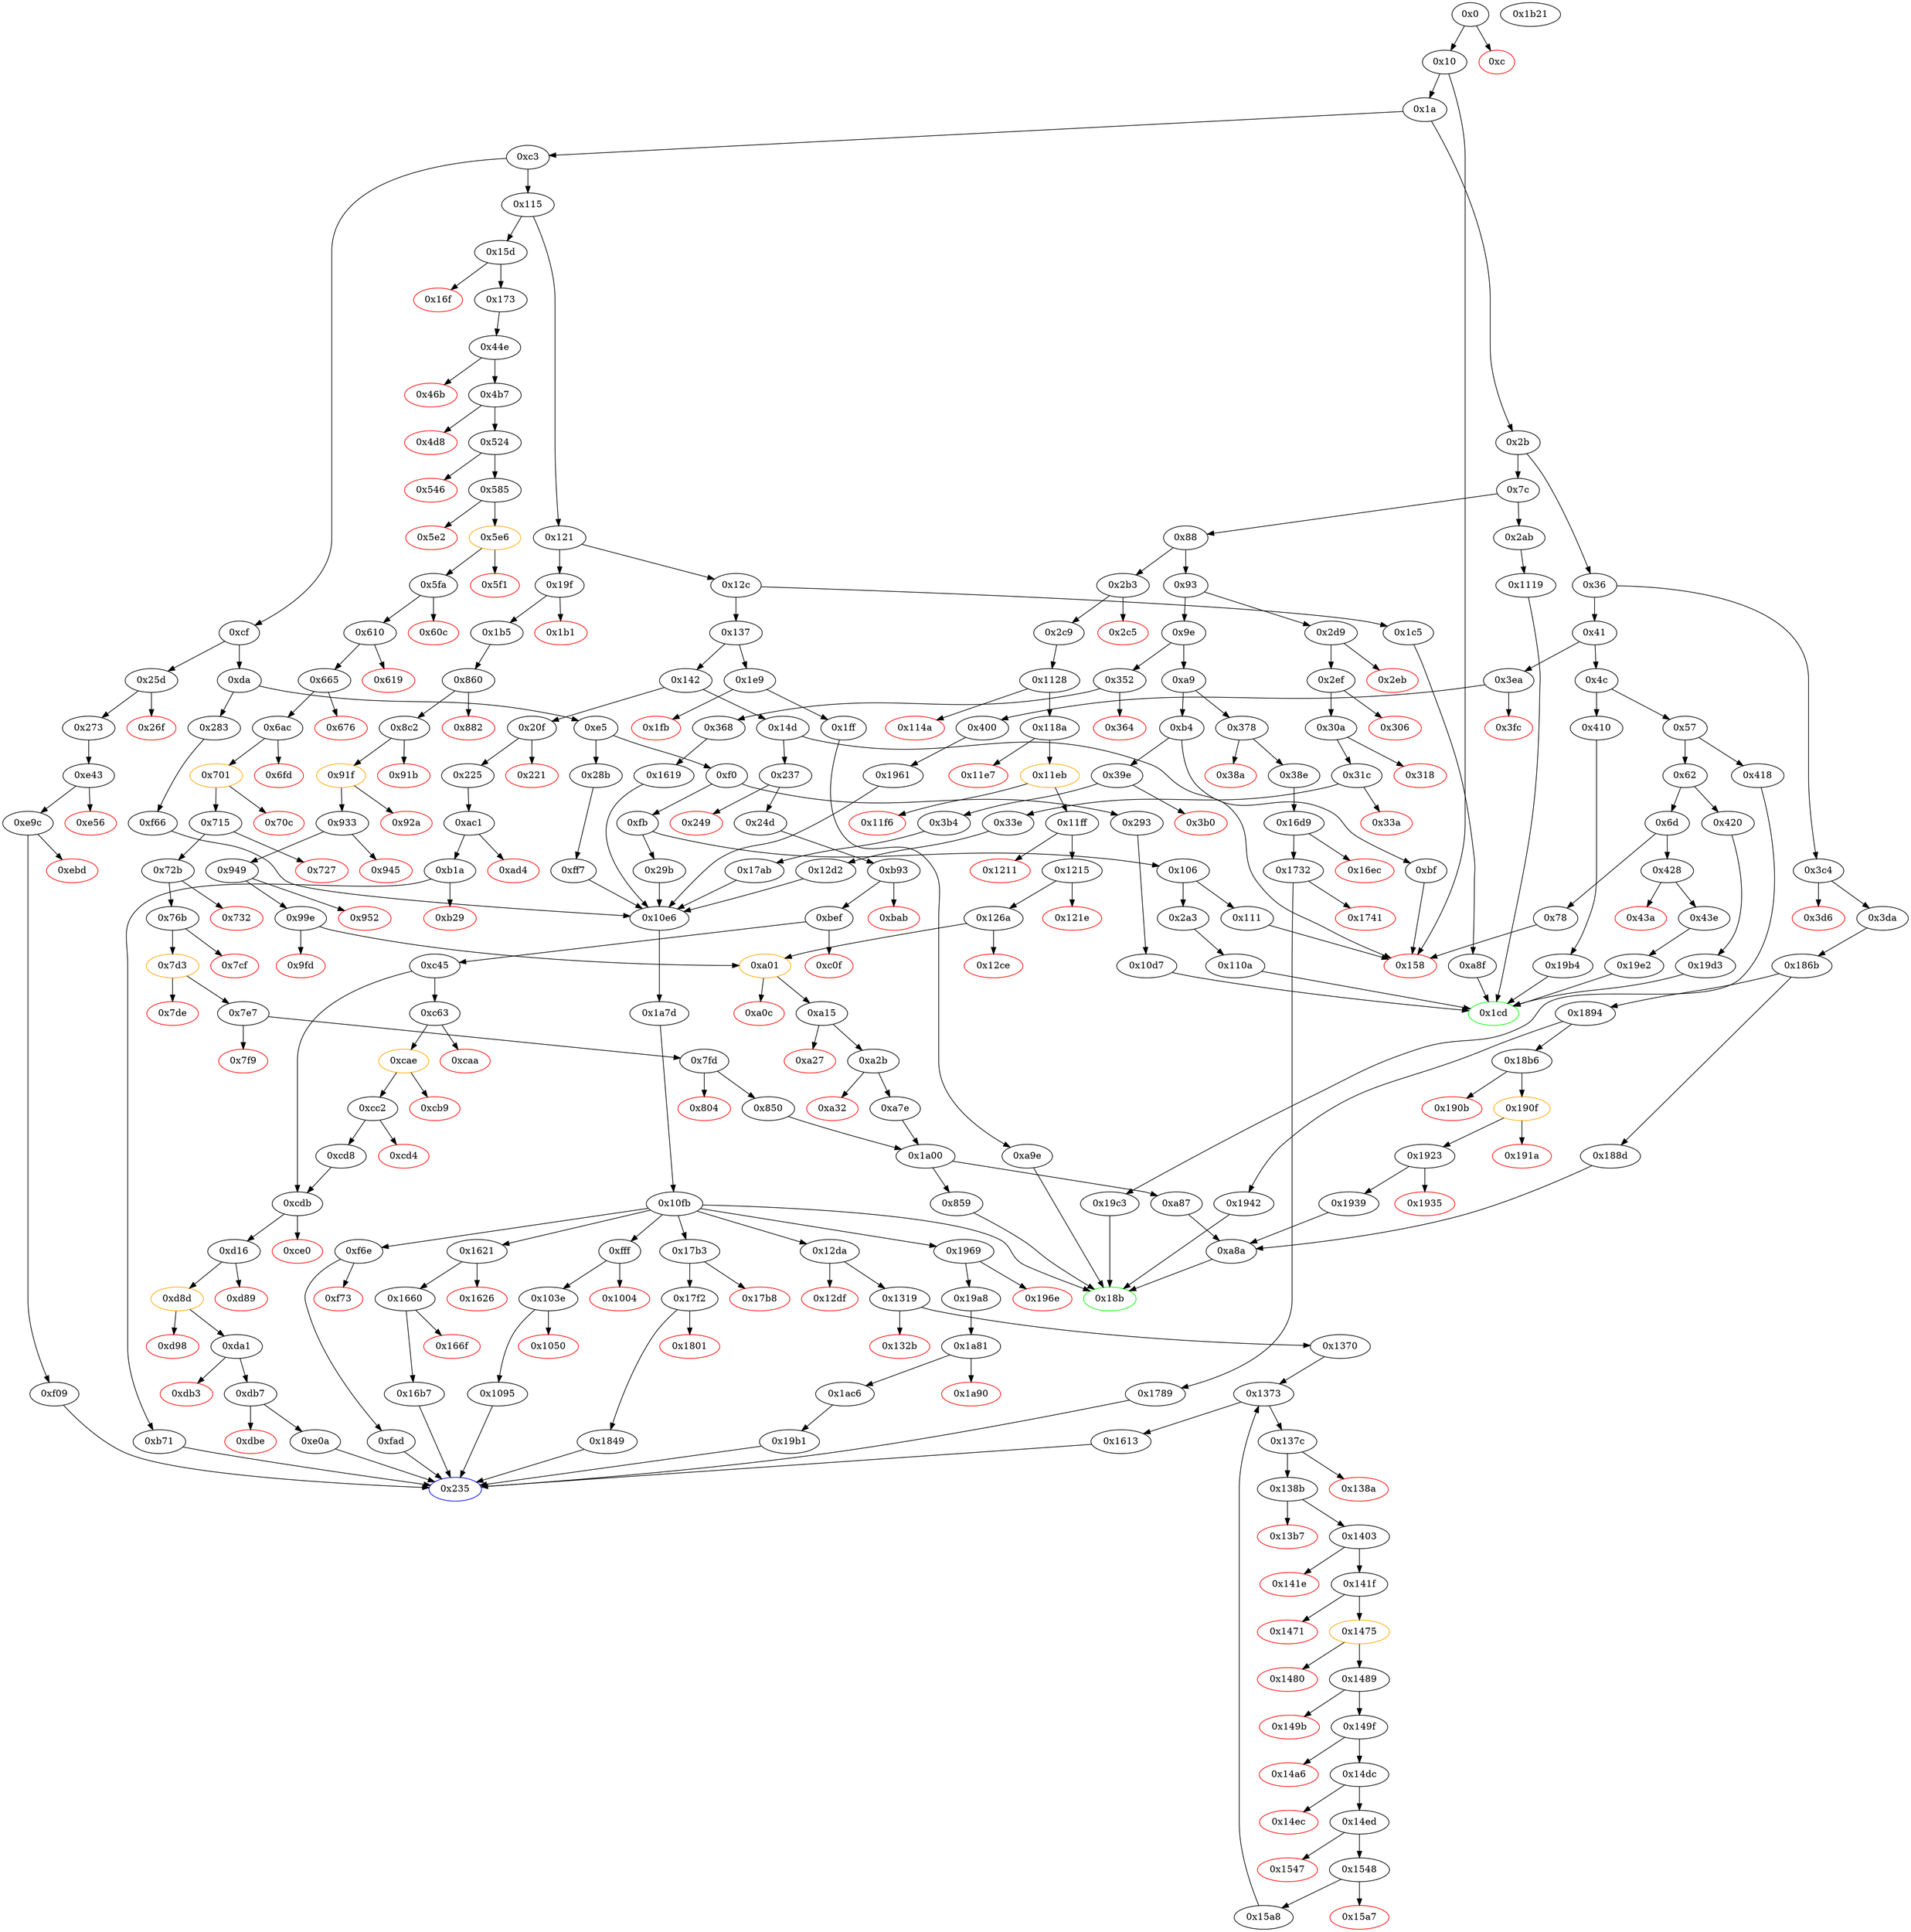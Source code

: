 strict digraph "" {
"0x7c" [fillcolor=white, id="0x7c", style=filled, tooltip="Block 0x7c\n[0x7c:0x87]\n---\nPredecessors: [0x2b]\nSuccessors: [0x88, 0x2ab]\n---\n0x7c JUMPDEST\n0x7d DUP1\n0x7e PUSH4 0x94bf1cbb\n0x83 EQ\n0x84 PUSH2 0x2ab\n0x87 JUMPI\n---\n0x7c: JUMPDEST \n0x7e: V39 = 0x94bf1cbb\n0x83: V40 = EQ 0x94bf1cbb V13\n0x84: V41 = 0x2ab\n0x87: JUMPI 0x2ab V40\n---\nEntry stack: [V13]\nStack pops: 1\nStack additions: [S0]\nExit stack: [V13]\n\nDef sites:\nV13: {0x1a.0x1f}\n"];
"0xbf" [fillcolor=white, id="0xbf", style=filled, tooltip="Block 0xbf\n[0xbf:0xc2]\n---\nPredecessors: [0xb4]\nSuccessors: [0x158]\n---\n0xbf PUSH2 0x158\n0xc2 JUMP\n---\n0xbf: V57 = 0x158\n0xc2: JUMP 0x158\n---\nEntry stack: [V13]\nStack pops: 0\nStack additions: []\nExit stack: [V13]\n\nDef sites:\nV13: {0x1a.0x1f}\n"];
"0x19c3" [fillcolor=white, id="0x19c3", style=filled, tooltip="Block 0x19c3\n[0x19c3:0x19d2]\n---\nPredecessors: [0x418]\nSuccessors: [0x18b]\n---\n0x19c3 JUMPDEST\n0x19c4 PUSH1 0x3\n0x19c6 SLOAD\n0x19c7 PUSH1 0x1\n0x19c9 PUSH1 0xa0\n0x19cb SHL\n0x19cc SWAP1\n0x19cd DIV\n0x19ce PUSH1 0xff\n0x19d0 AND\n0x19d1 DUP2\n0x19d2 JUMP\n---\n0x19c3: JUMPDEST \n0x19c4: V2307 = 0x3\n0x19c6: V2308 = S[0x3]\n0x19c7: V2309 = 0x1\n0x19c9: V2310 = 0xa0\n0x19cb: V2311 = SHL 0xa0 0x1\n0x19cd: V2312 = DIV V2308 0x10000000000000000000000000000000000000000\n0x19ce: V2313 = 0xff\n0x19d0: V2314 = AND 0xff V2312\n0x19d2: JUMP 0x18b\n---\nEntry stack: [V13, 0x18b]\nStack pops: 1\nStack additions: [S0, V2314]\nExit stack: [V13, 0x18b, V2314]\n\nDef sites:\nV13: {0x1a.0x1f}\n0x18b: {0x418.0x419}\n"];
"0x166f" [color=red, fillcolor=white, id="0x166f", style=filled, tooltip="Block 0x166f\n[0x166f:0x16b6]\n---\nPredecessors: [0x1660]\nSuccessors: []\n---\n0x166f PUSH1 0x40\n0x1671 DUP1\n0x1672 MLOAD\n0x1673 PUSH3 0x461bcd\n0x1677 PUSH1 0xe5\n0x1679 SHL\n0x167a DUP2\n0x167b MSTORE\n0x167c PUSH1 0x20\n0x167e PUSH1 0x4\n0x1680 DUP3\n0x1681 ADD\n0x1682 MSTORE\n0x1683 PUSH1 0x19\n0x1685 PUSH1 0x24\n0x1687 DUP3\n0x1688 ADD\n0x1689 MSTORE\n0x168a PUSH25 0x1059191c995cdcc81b9959591cc81d1bc81899481d985b1a59\n0x16a4 PUSH1 0x3a\n0x16a6 SHL\n0x16a7 PUSH1 0x44\n0x16a9 DUP3\n0x16aa ADD\n0x16ab MSTORE\n0x16ac SWAP1\n0x16ad MLOAD\n0x16ae SWAP1\n0x16af DUP2\n0x16b0 SWAP1\n0x16b1 SUB\n0x16b2 PUSH1 0x64\n0x16b4 ADD\n0x16b5 SWAP1\n0x16b6 REVERT\n---\n0x166f: V2001 = 0x40\n0x1672: V2002 = M[0x40]\n0x1673: V2003 = 0x461bcd\n0x1677: V2004 = 0xe5\n0x1679: V2005 = SHL 0xe5 0x461bcd\n0x167b: M[V2002] = 0x8c379a000000000000000000000000000000000000000000000000000000000\n0x167c: V2006 = 0x20\n0x167e: V2007 = 0x4\n0x1681: V2008 = ADD V2002 0x4\n0x1682: M[V2008] = 0x20\n0x1683: V2009 = 0x19\n0x1685: V2010 = 0x24\n0x1688: V2011 = ADD V2002 0x24\n0x1689: M[V2011] = 0x19\n0x168a: V2012 = 0x1059191c995cdcc81b9959591cc81d1bc81899481d985b1a59\n0x16a4: V2013 = 0x3a\n0x16a6: V2014 = SHL 0x3a 0x1059191c995cdcc81b9959591cc81d1bc81899481d985b1a59\n0x16a7: V2015 = 0x44\n0x16aa: V2016 = ADD V2002 0x44\n0x16ab: M[V2016] = 0x41646472657373206e6565647320746f2062652076616c696400000000000000\n0x16ad: V2017 = M[0x40]\n0x16b1: V2018 = SUB V2002 V2017\n0x16b2: V2019 = 0x64\n0x16b4: V2020 = ADD 0x64 V2018\n0x16b6: REVERT V2017 V2020\n---\nEntry stack: [V13, 0x235, S2, S1, S0]\nStack pops: 0\nStack additions: []\nExit stack: [V13, 0x235, S2, S1, S0]\n\nDef sites:\nV13: {0x1a.0x1f}\n0x235: {0x2d9.0x2da}\nS2: {0x1a.0x1f, 0x31c.0x322}\nS1: {0x3ea.0x3eb, 0x1a.0x1f, 0x352.0x353, 0x31c.0x31e, 0x39e.0x39f}\nS0: {0x368.0x373, 0x28b.0x28c, 0x1a.0x1f, 0x33e.0x34d, 0x400.0x40b, 0x283.0x284, 0x3b4.0x3bf}\n"];
"0xcd4" [color=red, fillcolor=white, id="0xcd4", style=filled, tooltip="Block 0xcd4\n[0xcd4:0xcd7]\n---\nPredecessors: [0xcc2]\nSuccessors: []\n---\n0xcd4 PUSH1 0x0\n0xcd6 DUP1\n0xcd7 REVERT\n---\n0xcd4: V1155 = 0x0\n0xcd7: REVERT 0x0 0x0\n---\nEntry stack: [V13, 0x235, V208, V1149, V1150]\nStack pops: 0\nStack additions: []\nExit stack: [V13, 0x235, V208, V1149, V1150]\n\nDef sites:\nV13: {0x1a.0x1f}\n0x235: {0x237.0x238}\nV208: {0x24d.0x258}\nV1149: {0xcc2.0xcc9}\nV1150: {0xcc2.0xcca}\n"];
"0x546" [color=red, fillcolor=white, id="0x546", style=filled, tooltip="Block 0x546\n[0x546:0x584]\n---\nPredecessors: [0x524]\nSuccessors: []\n---\n0x546 PUSH1 0x40\n0x548 DUP1\n0x549 MLOAD\n0x54a PUSH3 0x461bcd\n0x54e PUSH1 0xe5\n0x550 SHL\n0x551 DUP2\n0x552 MSTORE\n0x553 PUSH1 0x20\n0x555 PUSH1 0x4\n0x557 DUP3\n0x558 ADD\n0x559 MSTORE\n0x55a PUSH1 0x10\n0x55c PUSH1 0x24\n0x55e DUP3\n0x55f ADD\n0x560 MSTORE\n0x561 PUSH16 0x185b1c99591e4819195c1bdcda5d1959\n0x572 PUSH1 0x82\n0x574 SHL\n0x575 PUSH1 0x44\n0x577 DUP3\n0x578 ADD\n0x579 MSTORE\n0x57a SWAP1\n0x57b MLOAD\n0x57c SWAP1\n0x57d DUP2\n0x57e SWAP1\n0x57f SUB\n0x580 PUSH1 0x64\n0x582 ADD\n0x583 SWAP1\n0x584 REVERT\n---\n0x546: V493 = 0x40\n0x549: V494 = M[0x40]\n0x54a: V495 = 0x461bcd\n0x54e: V496 = 0xe5\n0x550: V497 = SHL 0xe5 0x461bcd\n0x552: M[V494] = 0x8c379a000000000000000000000000000000000000000000000000000000000\n0x553: V498 = 0x20\n0x555: V499 = 0x4\n0x558: V500 = ADD V494 0x4\n0x559: M[V500] = 0x20\n0x55a: V501 = 0x10\n0x55c: V502 = 0x24\n0x55f: V503 = ADD V494 0x24\n0x560: M[V503] = 0x10\n0x561: V504 = 0x185b1c99591e4819195c1bdcda5d1959\n0x572: V505 = 0x82\n0x574: V506 = SHL 0x82 0x185b1c99591e4819195c1bdcda5d1959\n0x575: V507 = 0x44\n0x578: V508 = ADD V494 0x44\n0x579: M[V508] = 0x616c72656479206465706f736974656400000000000000000000000000000000\n0x57b: V509 = M[0x40]\n0x57f: V510 = SUB V494 V509\n0x580: V511 = 0x64\n0x582: V512 = ADD 0x64 V510\n0x584: REVERT V509 V512\n---\nEntry stack: [V13, 0x18b, V114, V118, 0x0]\nStack pops: 0\nStack additions: []\nExit stack: [V13, 0x18b, V114, V118, 0x0]\n\nDef sites:\nV13: {0x1a.0x1f}\n0x18b: {0x15d.0x15e}\nV114: {0x173.0x180}\nV118: {0x173.0x186}\n0x0: {0x44e.0x44f}\n"];
"0xb1a" [fillcolor=white, id="0xb1a", style=filled, tooltip="Block 0xb1a\n[0xb1a:0xb28]\n---\nPredecessors: [0xac1]\nSuccessors: [0xb29, 0xb71]\n---\n0xb1a JUMPDEST\n0xb1b PUSH1 0x1\n0xb1d PUSH1 0x1\n0xb1f PUSH1 0xa0\n0xb21 SHL\n0xb22 SUB\n0xb23 DUP2\n0xb24 AND\n0xb25 PUSH2 0xb71\n0xb28 JUMPI\n---\n0xb1a: JUMPDEST \n0xb1b: V990 = 0x1\n0xb1d: V991 = 0x1\n0xb1f: V992 = 0xa0\n0xb21: V993 = SHL 0xa0 0x1\n0xb22: V994 = SUB 0x10000000000000000000000000000000000000000 0x1\n0xb24: V995 = AND V191 0xffffffffffffffffffffffffffffffffffffffff\n0xb25: V996 = 0xb71\n0xb28: JUMPI 0xb71 V995\n---\nEntry stack: [V13, 0x235, V191]\nStack pops: 1\nStack additions: [S0]\nExit stack: [V13, 0x235, V191]\n\nDef sites:\nV13: {0x1a.0x1f}\n0x235: {0x20f.0x210}\nV191: {0x225.0x230}\n"];
"0x11ff" [fillcolor=white, id="0x11ff", style=filled, tooltip="Block 0x11ff\n[0x11ff:0x1210]\n---\nPredecessors: [0x11eb]\nSuccessors: [0x1211, 0x1215]\n---\n0x11ff JUMPDEST\n0x1200 POP\n0x1201 POP\n0x1202 POP\n0x1203 POP\n0x1204 PUSH1 0x40\n0x1206 MLOAD\n0x1207 RETURNDATASIZE\n0x1208 PUSH1 0x20\n0x120a DUP2\n0x120b LT\n0x120c ISZERO\n0x120d PUSH2 0x1215\n0x1210 JUMPI\n---\n0x11ff: JUMPDEST \n0x1204: V1578 = 0x40\n0x1206: V1579 = M[0x40]\n0x1207: V1580 = RETURNDATASIZE\n0x1208: V1581 = 0x20\n0x120b: V1582 = LT V1580 0x20\n0x120c: V1583 = ISZERO V1582\n0x120d: V1584 = 0x1215\n0x1210: JUMPI 0x1215 V1583\n---\nEntry stack: [V13, 0x18b, V254, 0x0, 0xad78ebc5ac6200000, V1557, 0xdd62ed3e, V1560, V1571]\nStack pops: 4\nStack additions: [V1579, V1580]\nExit stack: [V13, 0x18b, V254, 0x0, 0xad78ebc5ac6200000, V1579, V1580]\n\nDef sites:\nV13: {0x1a.0x1f}\n0x18b: {0x2b3.0x2b4}\nV254: {0x2c9.0x2d4}\n0x0: {0x1128.0x1133}\n0xad78ebc5ac6200000: {0x118a.0x11b7}\nV1557: {0x118a.0x11c4}\n0xdd62ed3e: {0x118a.0x11c6}\nV1560: {0x118a.0x11d0}\nV1571: {0x11eb.0x11ef}\n"];
"0x1894" [fillcolor=white, id="0x1894", style=filled, tooltip="Block 0x1894\n[0x1894:0x18b5]\n---\nPredecessors: [0x186b]\nSuccessors: [0x18b6, 0x1942]\n---\n0x1894 JUMPDEST\n0x1895 PUSH1 0x1\n0x1897 PUSH1 0x1\n0x1899 PUSH1 0xa0\n0x189b SHL\n0x189c SUB\n0x189d DUP3\n0x189e DUP2\n0x189f AND\n0x18a0 PUSH1 0x0\n0x18a2 SWAP1\n0x18a3 DUP2\n0x18a4 MSTORE\n0x18a5 PUSH1 0x2\n0x18a7 PUSH1 0x20\n0x18a9 MSTORE\n0x18aa PUSH1 0x40\n0x18ac SWAP1\n0x18ad SHA3\n0x18ae SLOAD\n0x18af AND\n0x18b0 ADDRESS\n0x18b1 EQ\n0x18b2 PUSH2 0x1942\n0x18b5 JUMPI\n---\n0x1894: JUMPDEST \n0x1895: V2194 = 0x1\n0x1897: V2195 = 0x1\n0x1899: V2196 = 0xa0\n0x189b: V2197 = SHL 0xa0 0x1\n0x189c: V2198 = SUB 0x10000000000000000000000000000000000000000 0x1\n0x189f: V2199 = AND 0xffffffffffffffffffffffffffffffffffffffff V368\n0x18a0: V2200 = 0x0\n0x18a4: M[0x0] = V2199\n0x18a5: V2201 = 0x2\n0x18a7: V2202 = 0x20\n0x18a9: M[0x20] = 0x2\n0x18aa: V2203 = 0x40\n0x18ad: V2204 = SHA3 0x0 0x40\n0x18ae: V2205 = S[V2204]\n0x18af: V2206 = AND V2205 0xffffffffffffffffffffffffffffffffffffffff\n0x18b0: V2207 = ADDRESS\n0x18b1: V2208 = EQ V2207 V2206\n0x18b2: V2209 = 0x1942\n0x18b5: JUMPI 0x1942 V2208\n---\nEntry stack: [V13, 0x18b, V368, 0x0]\nStack pops: 2\nStack additions: [S1, S0]\nExit stack: [V13, 0x18b, V368, 0x0]\n\nDef sites:\nV13: {0x1a.0x1f}\n0x18b: {0x3c4.0x3c5}\nV368: {0x3da.0x3e5}\n0x0: {0x186b.0x1877}\n"];
"0xcb9" [color=red, fillcolor=white, id="0xcb9", style=filled, tooltip="Block 0xcb9\n[0xcb9:0xcc1]\n---\nPredecessors: [0xcae]\nSuccessors: []\n---\n0xcb9 RETURNDATASIZE\n0xcba PUSH1 0x0\n0xcbc DUP1\n0xcbd RETURNDATACOPY\n0xcbe RETURNDATASIZE\n0xcbf PUSH1 0x0\n0xcc1 REVERT\n---\n0xcb9: V1144 = RETURNDATASIZE\n0xcba: V1145 = 0x0\n0xcbd: RETURNDATACOPY 0x0 0x0 V1144\n0xcbe: V1146 = RETURNDATASIZE\n0xcbf: V1147 = 0x0\n0xcc1: REVERT 0x0 V1146\n---\nEntry stack: [V13, 0x235, V208, V1127, 0x18e4ac35, V1130, V1141]\nStack pops: 0\nStack additions: []\nExit stack: [V13, 0x235, V208, V1127, 0x18e4ac35, V1130, V1141]\n\nDef sites:\nV13: {0x1a.0x1f}\n0x235: {0x237.0x238}\nV208: {0x24d.0x258}\nV1127: {0xc63.0xc87}\n0x18e4ac35: {0xc63.0xc89}\nV1130: {0xc63.0xc93}\nV1141: {0xcae.0xcb2}\n"];
"0xdb3" [color=red, fillcolor=white, id="0xdb3", style=filled, tooltip="Block 0xdb3\n[0xdb3:0xdb6]\n---\nPredecessors: [0xda1]\nSuccessors: []\n---\n0xdb3 PUSH1 0x0\n0xdb5 DUP1\n0xdb6 REVERT\n---\n0xdb3: V1232 = 0x0\n0xdb6: REVERT 0x0 0x0\n---\nEntry stack: [V13, 0x235, V208, V1226, V1227]\nStack pops: 0\nStack additions: []\nExit stack: [V13, 0x235, V208, V1226, V1227]\n\nDef sites:\nV13: {0x1a.0x1f}\n0x235: {0x237.0x238}\nV208: {0x24d.0x258}\nV1226: {0xda1.0xda8}\nV1227: {0xda1.0xda9}\n"];
"0x149b" [color=red, fillcolor=white, id="0x149b", style=filled, tooltip="Block 0x149b\n[0x149b:0x149e]\n---\nPredecessors: [0x1489]\nSuccessors: []\n---\n0x149b PUSH1 0x0\n0x149d DUP1\n0x149e REVERT\n---\n0x149b: V1807 = 0x0\n0x149e: REVERT 0x0 0x0\n---\nEntry stack: [V13, 0x235, S6, S5, S4, S3, S2, V1801, V1802]\nStack pops: 0\nStack additions: []\nExit stack: [V13, 0x235, S6, S5, S4, S3, S2, V1801, V1802]\n\nDef sites:\nV13: {0x1a.0x1f}\n0x235: {0x2d9.0x2da}\nS6: {0x1a.0x1f, 0x31c.0x322}\nS5: {0x3ea.0x3eb, 0x1a.0x1f, 0x352.0x353, 0x31c.0x31e, 0x39e.0x39f}\nS4: {0x368.0x373, 0x28b.0x28c, 0x1a.0x1f, 0x33e.0x34d, 0x400.0x40b, 0x283.0x284, 0x3b4.0x3bf}\nS3: {0x1370.0x1371, 0x15a8.0x160e}\nS2: {0x368.0x373, 0x28b.0x28c, 0x1a.0x1f, 0x33e.0x34d, 0x400.0x40b, 0x283.0x284, 0x3b4.0x3bf}\nV1801: {0x1489.0x1490}\nV1802: {0x1489.0x1491}\n"];
"0x1471" [color=red, fillcolor=white, id="0x1471", style=filled, tooltip="Block 0x1471\n[0x1471:0x1474]\n---\nPredecessors: [0x141f]\nSuccessors: []\n---\n0x1471 PUSH1 0x0\n0x1473 DUP1\n0x1474 REVERT\n---\n0x1471: V1790 = 0x0\n0x1474: REVERT 0x0 0x0\n---\nEntry stack: [V13, 0x235, S13, S12, S11, S10, S9, V1746, 0xf2c16e6f, V1781, 0x20, V1784, V1785, V1784, V1746, V1787]\nStack pops: 0\nStack additions: []\nExit stack: [V13, 0x235, S13, S12, S11, S10, S9, V1746, 0xf2c16e6f, V1781, 0x20, V1784, V1785, V1784, V1746, V1787]\n\nDef sites:\nV13: {0x1a.0x1f}\n0x235: {0x2d9.0x2da}\nS13: {0x1a.0x1f, 0x31c.0x322}\nS12: {0x3ea.0x3eb, 0x1a.0x1f, 0x352.0x353, 0x31c.0x31e, 0x39e.0x39f}\nS11: {0x368.0x373, 0x28b.0x28c, 0x1a.0x1f, 0x33e.0x34d, 0x400.0x40b, 0x283.0x284, 0x3b4.0x3bf}\nS10: {0x1370.0x1371, 0x15a8.0x160e}\nS9: {0x368.0x373, 0x28b.0x28c, 0x1a.0x1f, 0x33e.0x34d, 0x400.0x40b, 0x283.0x284, 0x3b4.0x3bf}\nV1746: {0x1403.0x140e}\n0xf2c16e6f: {0x1403.0x140f}\nV1781: {0x141f.0x145a}\n0x20: {0x141f.0x145e}\nV1784: {0x141f.0x1462}\nV1785: {0x141f.0x1465}\nV1784: {0x141f.0x1462}\nV1746: {0x1403.0x140e}\nV1787: {0x141f.0x146a}\n"];
"0x15a8" [fillcolor=white, id="0x15a8", style=filled, tooltip="Block 0x15a8\n[0x15a8:0x1612]\n---\nPredecessors: [0x1548]\nSuccessors: [0x1373]\n---\n0x15a8 JUMPDEST\n0x15a9 SWAP1\n0x15aa POP\n0x15ab PUSH1 0x20\n0x15ad MUL\n0x15ae ADD\n0x15af CALLDATALOAD\n0x15b0 PUSH1 0x1\n0x15b2 PUSH1 0x1\n0x15b4 PUSH1 0xa0\n0x15b6 SHL\n0x15b7 SUB\n0x15b8 AND\n0x15b9 PUSH1 0x1\n0x15bb PUSH1 0x1\n0x15bd PUSH1 0xa0\n0x15bf SHL\n0x15c0 SUB\n0x15c1 AND\n0x15c2 PUSH32 0x8e3a4b41b9e3f3c2607bf719067910bebb395cb4e233001944cb4f8ea8fa5883\n0x15e3 ADDRESS\n0x15e4 PUSH1 0x40\n0x15e6 MLOAD\n0x15e7 DUP1\n0x15e8 DUP3\n0x15e9 PUSH1 0x1\n0x15eb PUSH1 0x1\n0x15ed PUSH1 0xa0\n0x15ef SHL\n0x15f0 SUB\n0x15f1 AND\n0x15f2 PUSH1 0x1\n0x15f4 PUSH1 0x1\n0x15f6 PUSH1 0xa0\n0x15f8 SHL\n0x15f9 SUB\n0x15fa AND\n0x15fb DUP2\n0x15fc MSTORE\n0x15fd PUSH1 0x20\n0x15ff ADD\n0x1600 SWAP2\n0x1601 POP\n0x1602 POP\n0x1603 PUSH1 0x40\n0x1605 MLOAD\n0x1606 DUP1\n0x1607 SWAP2\n0x1608 SUB\n0x1609 SWAP1\n0x160a LOG2\n0x160b POP\n0x160c PUSH1 0x1\n0x160e ADD\n0x160f PUSH2 0x1373\n0x1612 JUMP\n---\n0x15a8: JUMPDEST \n0x15ab: V1930 = 0x20\n0x15ad: V1931 = MUL 0x20 S0\n0x15ae: V1932 = ADD V1931 S2\n0x15af: V1933 = CALLDATALOAD V1932\n0x15b0: V1934 = 0x1\n0x15b2: V1935 = 0x1\n0x15b4: V1936 = 0xa0\n0x15b6: V1937 = SHL 0xa0 0x1\n0x15b7: V1938 = SUB 0x10000000000000000000000000000000000000000 0x1\n0x15b8: V1939 = AND 0xffffffffffffffffffffffffffffffffffffffff V1933\n0x15b9: V1940 = 0x1\n0x15bb: V1941 = 0x1\n0x15bd: V1942 = 0xa0\n0x15bf: V1943 = SHL 0xa0 0x1\n0x15c0: V1944 = SUB 0x10000000000000000000000000000000000000000 0x1\n0x15c1: V1945 = AND 0xffffffffffffffffffffffffffffffffffffffff V1939\n0x15c2: V1946 = 0x8e3a4b41b9e3f3c2607bf719067910bebb395cb4e233001944cb4f8ea8fa5883\n0x15e3: V1947 = ADDRESS\n0x15e4: V1948 = 0x40\n0x15e6: V1949 = M[0x40]\n0x15e9: V1950 = 0x1\n0x15eb: V1951 = 0x1\n0x15ed: V1952 = 0xa0\n0x15ef: V1953 = SHL 0xa0 0x1\n0x15f0: V1954 = SUB 0x10000000000000000000000000000000000000000 0x1\n0x15f1: V1955 = AND 0xffffffffffffffffffffffffffffffffffffffff V1947\n0x15f2: V1956 = 0x1\n0x15f4: V1957 = 0x1\n0x15f6: V1958 = 0xa0\n0x15f8: V1959 = SHL 0xa0 0x1\n0x15f9: V1960 = SUB 0x10000000000000000000000000000000000000000 0x1\n0x15fa: V1961 = AND 0xffffffffffffffffffffffffffffffffffffffff V1955\n0x15fc: M[V1949] = V1961\n0x15fd: V1962 = 0x20\n0x15ff: V1963 = ADD 0x20 V1949\n0x1603: V1964 = 0x40\n0x1605: V1965 = M[0x40]\n0x1608: V1966 = SUB V1963 V1965\n0x160a: LOG V1965 V1966 0x8e3a4b41b9e3f3c2607bf719067910bebb395cb4e233001944cb4f8ea8fa5883 V1945\n0x160c: V1967 = 0x1\n0x160e: V1968 = ADD 0x1 S4\n0x160f: V1969 = 0x1373\n0x1612: JUMP 0x1373\n---\nEntry stack: [V13, 0x235, S7, S6, S5, S4, S3, S2, S1, S0]\nStack pops: 5\nStack additions: [V1968]\nExit stack: [V13, 0x235, S7, S6, S5, V1968]\n\nDef sites:\nV13: {0x1a.0x1f}\n0x235: {0x2d9.0x2da}\nS7: {0x1a.0x1f, 0x31c.0x322}\nS6: {0x3ea.0x3eb, 0x1a.0x1f, 0x352.0x353, 0x31c.0x31e, 0x39e.0x39f}\nS5: {0x368.0x373, 0x28b.0x28c, 0x1a.0x1f, 0x33e.0x34d, 0x400.0x40b, 0x283.0x284, 0x3b4.0x3bf}\nS4: {0x1370.0x1371, 0x15a8.0x160e}\nS3: {0x368.0x373, 0x28b.0x28c, 0x1a.0x1f, 0x33e.0x34d, 0x400.0x40b, 0x283.0x284, 0x3b4.0x3bf}\nS2: {0x1a.0x1f, 0x31c.0x322}\nS1: {0x3ea.0x3eb, 0x1a.0x1f, 0x352.0x353, 0x31c.0x31e, 0x39e.0x39f}\nS0: {0x1370.0x1371, 0x15a8.0x160e}\n"];
"0x114a" [color=red, fillcolor=white, id="0x114a", style=filled, tooltip="Block 0x114a\n[0x114a:0x1189]\n---\nPredecessors: [0x1128]\nSuccessors: []\n---\n0x114a PUSH1 0x40\n0x114c DUP1\n0x114d MLOAD\n0x114e PUSH3 0x461bcd\n0x1152 PUSH1 0xe5\n0x1154 SHL\n0x1155 DUP2\n0x1156 MSTORE\n0x1157 PUSH1 0x20\n0x1159 PUSH1 0x4\n0x115b DUP3\n0x115c ADD\n0x115d MSTORE\n0x115e PUSH1 0x11\n0x1160 PUSH1 0x24\n0x1162 DUP3\n0x1163 ADD\n0x1164 MSTORE\n0x1165 PUSH17 0x185b1c9958591e4819195c1bdcda5d1959\n0x1177 PUSH1 0x7a\n0x1179 SHL\n0x117a PUSH1 0x44\n0x117c DUP3\n0x117d ADD\n0x117e MSTORE\n0x117f SWAP1\n0x1180 MLOAD\n0x1181 SWAP1\n0x1182 DUP2\n0x1183 SWAP1\n0x1184 SUB\n0x1185 PUSH1 0x64\n0x1187 ADD\n0x1188 SWAP1\n0x1189 REVERT\n---\n0x114a: V1518 = 0x40\n0x114d: V1519 = M[0x40]\n0x114e: V1520 = 0x461bcd\n0x1152: V1521 = 0xe5\n0x1154: V1522 = SHL 0xe5 0x461bcd\n0x1156: M[V1519] = 0x8c379a000000000000000000000000000000000000000000000000000000000\n0x1157: V1523 = 0x20\n0x1159: V1524 = 0x4\n0x115c: V1525 = ADD V1519 0x4\n0x115d: M[V1525] = 0x20\n0x115e: V1526 = 0x11\n0x1160: V1527 = 0x24\n0x1163: V1528 = ADD V1519 0x24\n0x1164: M[V1528] = 0x11\n0x1165: V1529 = 0x185b1c9958591e4819195c1bdcda5d1959\n0x1177: V1530 = 0x7a\n0x1179: V1531 = SHL 0x7a 0x185b1c9958591e4819195c1bdcda5d1959\n0x117a: V1532 = 0x44\n0x117d: V1533 = ADD V1519 0x44\n0x117e: M[V1533] = 0x616c7265616479206465706f7369746564000000000000000000000000000000\n0x1180: V1534 = M[0x40]\n0x1184: V1535 = SUB V1519 V1534\n0x1185: V1536 = 0x64\n0x1187: V1537 = ADD 0x64 V1535\n0x1189: REVERT V1534 V1537\n---\nEntry stack: [V13, 0x18b, V254, 0x0]\nStack pops: 0\nStack additions: []\nExit stack: [V13, 0x18b, V254, 0x0]\n\nDef sites:\nV13: {0x1a.0x1f}\n0x18b: {0x2b3.0x2b4}\nV254: {0x2c9.0x2d4}\n0x0: {0x1128.0x1133}\n"];
"0x1619" [fillcolor=white, id="0x1619", style=filled, tooltip="Block 0x1619\n[0x1619:0x1620]\n---\nPredecessors: [0x368]\nSuccessors: [0x10e6]\n---\n0x1619 JUMPDEST\n0x161a PUSH2 0x1621\n0x161d PUSH2 0x10e6\n0x1620 JUMP\n---\n0x1619: JUMPDEST \n0x161a: V1970 = 0x1621\n0x161d: V1971 = 0x10e6\n0x1620: JUMP 0x10e6\n---\nEntry stack: [V13, 0x235, V317]\nStack pops: 0\nStack additions: [0x1621]\nExit stack: [V13, 0x235, V317, 0x1621]\n\nDef sites:\nV13: {0x1a.0x1f}\n0x235: {0x352.0x353}\nV317: {0x368.0x373}\n"];
"0x1b1" [color=red, fillcolor=white, id="0x1b1", style=filled, tooltip="Block 0x1b1\n[0x1b1:0x1b4]\n---\nPredecessors: [0x19f]\nSuccessors: []\n---\n0x1b1 PUSH1 0x0\n0x1b3 DUP1\n0x1b4 REVERT\n---\n0x1b1: V136 = 0x0\n0x1b4: REVERT 0x0 0x0\n---\nEntry stack: [V13, 0x18b, 0x4, V131]\nStack pops: 0\nStack additions: []\nExit stack: [V13, 0x18b, 0x4, V131]\n\nDef sites:\nV13: {0x1a.0x1f}\n0x18b: {0x19f.0x1a0}\n0x4: {0x19f.0x1a3}\nV131: {0x19f.0x1a7}\n"];
"0xa32" [color=red, fillcolor=white, id="0xa32", style=filled, tooltip="Block 0xa32\n[0xa32:0xa7d]\n---\nPredecessors: [0xa2b]\nSuccessors: []\n---\n0xa32 PUSH1 0x40\n0xa34 DUP1\n0xa35 MLOAD\n0xa36 PUSH3 0x461bcd\n0xa3a PUSH1 0xe5\n0xa3c SHL\n0xa3d DUP2\n0xa3e MSTORE\n0xa3f PUSH1 0x20\n0xa41 PUSH1 0x4\n0xa43 DUP3\n0xa44 ADD\n0xa45 MSTORE\n0xa46 PUSH1 0x17\n0xa48 PUSH1 0x24\n0xa4a DUP3\n0xa4b ADD\n0xa4c MSTORE\n0xa4d PUSH32 0x4465706f736974207472616e73666572206661696c6564000000000000000000\n0xa6e PUSH1 0x44\n0xa70 DUP3\n0xa71 ADD\n0xa72 MSTORE\n0xa73 SWAP1\n0xa74 MLOAD\n0xa75 SWAP1\n0xa76 DUP2\n0xa77 SWAP1\n0xa78 SUB\n0xa79 PUSH1 0x64\n0xa7b ADD\n0xa7c SWAP1\n0xa7d REVERT\n---\n0xa32: V915 = 0x40\n0xa35: V916 = M[0x40]\n0xa36: V917 = 0x461bcd\n0xa3a: V918 = 0xe5\n0xa3c: V919 = SHL 0xe5 0x461bcd\n0xa3e: M[V916] = 0x8c379a000000000000000000000000000000000000000000000000000000000\n0xa3f: V920 = 0x20\n0xa41: V921 = 0x4\n0xa44: V922 = ADD V916 0x4\n0xa45: M[V922] = 0x20\n0xa46: V923 = 0x17\n0xa48: V924 = 0x24\n0xa4b: V925 = ADD V916 0x24\n0xa4c: M[V925] = 0x17\n0xa4d: V926 = 0x4465706f736974207472616e73666572206661696c6564000000000000000000\n0xa6e: V927 = 0x44\n0xa71: V928 = ADD V916 0x44\n0xa72: M[V928] = 0x4465706f736974207472616e73666572206661696c6564000000000000000000\n0xa74: V929 = M[0x40]\n0xa78: V930 = SUB V916 V929\n0xa79: V931 = 0x64\n0xa7b: V932 = ADD 0x64 V930\n0xa7d: REVERT V929 V932\n---\nEntry stack: [V13, 0x18b, S1, 0x0]\nStack pops: 0\nStack additions: []\nExit stack: [V13, 0x18b, S1, 0x0]\n\nDef sites:\nV13: {0x1a.0x1f}\n0x18b: {0x2b3.0x2b4, 0x19f.0x1a0}\nS1: {0x2c9.0x2d4, 0x1b5.0x1c0}\n0x0: {0x860.0x86b, 0x1128.0x1133}\n"];
"0x283" [fillcolor=white, id="0x283", style=filled, tooltip="Block 0x283\n[0x283:0x28a]\n---\nPredecessors: [0xda]\nSuccessors: [0xf66]\n---\n0x283 JUMPDEST\n0x284 PUSH2 0x235\n0x287 PUSH2 0xf66\n0x28a JUMP\n---\n0x283: JUMPDEST \n0x284: V227 = 0x235\n0x287: V228 = 0xf66\n0x28a: JUMP 0xf66\n---\nEntry stack: [V13]\nStack pops: 0\nStack additions: [0x235]\nExit stack: [V13, 0x235]\n\nDef sites:\nV13: {0x1a.0x1f}\n"];
"0xa0c" [color=red, fillcolor=white, id="0xa0c", style=filled, tooltip="Block 0xa0c\n[0xa0c:0xa14]\n---\nPredecessors: [0xa01]\nSuccessors: []\n---\n0xa0c RETURNDATASIZE\n0xa0d PUSH1 0x0\n0xa0f DUP1\n0xa10 RETURNDATACOPY\n0xa11 RETURNDATASIZE\n0xa12 PUSH1 0x0\n0xa14 REVERT\n---\n0xa0c: V901 = RETURNDATASIZE\n0xa0d: V902 = 0x0\n0xa10: RETURNDATACOPY 0x0 0x0 V901\n0xa11: V903 = RETURNDATASIZE\n0xa12: V904 = 0x0\n0xa14: REVERT 0x0 V903\n---\nEntry stack: [V13, 0x18b, S5, 0x0, S3, 0x23b872dd, S1, V898]\nStack pops: 0\nStack additions: []\nExit stack: [V13, 0x18b, S5, 0x0, S3, 0x23b872dd, S1, V898]\n\nDef sites:\nV13: {0x1a.0x1f}\n0x18b: {0x2b3.0x2b4, 0x19f.0x1a0}\nS5: {0x2c9.0x2d4, 0x1b5.0x1c0}\n0x0: {0x860.0x86b, 0x1128.0x1133}\nS3: {0x126a.0x12a9, 0x99e.0x9d9}\n0x23b872dd: {0x126a.0x12ab, 0x99e.0x9db}\nS1: {0x126a.0x12b5, 0x99e.0x9e5}\nV898: {0xa01.0xa05}\n"];
"0x31c" [fillcolor=white, id="0x31c", style=filled, tooltip="Block 0x31c\n[0x31c:0x339]\n---\nPredecessors: [0x30a]\nSuccessors: [0x33a, 0x33e]\n---\n0x31c JUMPDEST\n0x31d DUP1\n0x31e CALLDATALOAD\n0x31f SWAP1\n0x320 PUSH1 0x20\n0x322 ADD\n0x323 SWAP2\n0x324 DUP5\n0x325 PUSH1 0x20\n0x327 DUP4\n0x328 MUL\n0x329 DUP5\n0x32a ADD\n0x32b GT\n0x32c PUSH5 0x100000000\n0x332 DUP4\n0x333 GT\n0x334 OR\n0x335 ISZERO\n0x336 PUSH2 0x33e\n0x339 JUMPI\n---\n0x31c: JUMPDEST \n0x31e: V281 = CALLDATALOAD V274\n0x320: V282 = 0x20\n0x322: V283 = ADD 0x20 V274\n0x325: V284 = 0x20\n0x328: V285 = MUL V281 0x20\n0x32a: V286 = ADD V283 V285\n0x32b: V287 = GT V286 V265\n0x32c: V288 = 0x100000000\n0x333: V289 = GT V281 0x100000000\n0x334: V290 = OR V289 V287\n0x335: V291 = ISZERO V290\n0x336: V292 = 0x33e\n0x339: JUMPI 0x33e V291\n---\nEntry stack: [V13, 0x235, V265, 0x4, 0x24, V274]\nStack pops: 4\nStack additions: [S3, S2, V283, V281, S1]\nExit stack: [V13, 0x235, V265, 0x4, V283, V281, 0x24]\n\nDef sites:\nV13: {0x1a.0x1f}\n0x235: {0x2d9.0x2da}\nV265: {0x2ef.0x2f1}\n0x4: {0x2d9.0x2dd}\n0x24: {0x2ef.0x2f6}\nV274: {0x30a.0x30c}\n"];
"0x859" [fillcolor=white, id="0x859", style=filled, tooltip="Block 0x859\n[0x859:0x85f]\n---\nPredecessors: [0x1a00]\nSuccessors: [0x18b]\n---\n0x859 JUMPDEST\n0x85a SWAP4\n0x85b SWAP3\n0x85c POP\n0x85d POP\n0x85e POP\n0x85f JUMP\n---\n0x859: JUMPDEST \n0x85f: JUMP S4\n---\nEntry stack: [V13, S4, S3, S2, 0x0, 0x1]\nStack pops: 5\nStack additions: [S0]\nExit stack: [V13, 0x1]\n\nDef sites:\nV13: {0x1a.0x1f}\nS4: {0x1a.0x1f, 0x15d.0x15e}\nS3: {0x19f.0x1a0, 0x173.0x180, 0x2b3.0x2b4}\nS2: {0x2c9.0x2d4, 0x173.0x186, 0x1b5.0x1c0}\n0x0: {0x860.0x86b, 0x1128.0x1133, 0x44e.0x44f}\n0x1: {0x1a00.0x1a77}\n"];
"0xfff" [fillcolor=white, id="0xfff", style=filled, tooltip="Block 0xfff\n[0xfff:0x1003]\n---\nPredecessors: [0x10fb]\nSuccessors: [0x1004, 0x103e]\n---\n0xfff JUMPDEST\n0x1000 PUSH2 0x103e\n0x1003 JUMPI\n---\n0xfff: JUMPDEST \n0x1000: V1395 = 0x103e\n0x1003: JUMPI 0x103e V1485\n---\nEntry stack: [V13, 0x235, S3, S2, S1, V1485]\nStack pops: 1\nStack additions: []\nExit stack: [V13, 0x235, S3, S2, S1]\n\nDef sites:\nV13: {0x1a.0x1f}\n0x235: {0x2d9.0x2da}\nS3: {0x1a.0x1f, 0x31c.0x322}\nS2: {0x3ea.0x3eb, 0x1a.0x1f, 0x352.0x353, 0x31c.0x31e, 0x39e.0x39f}\nS1: {0x368.0x373, 0x28b.0x28c, 0x1a.0x1f, 0x33e.0x34d, 0x400.0x40b, 0x283.0x284, 0x3b4.0x3bf}\nV1485: {0x10fb.0x1105}\n"];
"0x3da" [fillcolor=white, id="0x3da", style=filled, tooltip="Block 0x3da\n[0x3da:0x3e9]\n---\nPredecessors: [0x3c4]\nSuccessors: [0x186b]\n---\n0x3da JUMPDEST\n0x3db POP\n0x3dc CALLDATALOAD\n0x3dd PUSH1 0x1\n0x3df PUSH1 0x1\n0x3e1 PUSH1 0xa0\n0x3e3 SHL\n0x3e4 SUB\n0x3e5 AND\n0x3e6 PUSH2 0x186b\n0x3e9 JUMP\n---\n0x3da: JUMPDEST \n0x3dc: V362 = CALLDATALOAD 0x4\n0x3dd: V363 = 0x1\n0x3df: V364 = 0x1\n0x3e1: V365 = 0xa0\n0x3e3: V366 = SHL 0xa0 0x1\n0x3e4: V367 = SUB 0x10000000000000000000000000000000000000000 0x1\n0x3e5: V368 = AND 0xffffffffffffffffffffffffffffffffffffffff V362\n0x3e6: V369 = 0x186b\n0x3e9: JUMP 0x186b\n---\nEntry stack: [V13, 0x18b, 0x4, V356]\nStack pops: 2\nStack additions: [V368]\nExit stack: [V13, 0x18b, V368]\n\nDef sites:\nV13: {0x1a.0x1f}\n0x18b: {0x3c4.0x3c5}\n0x4: {0x3c4.0x3c8}\nV356: {0x3c4.0x3cc}\n"];
"0x6fd" [color=red, fillcolor=white, id="0x6fd", style=filled, tooltip="Block 0x6fd\n[0x6fd:0x700]\n---\nPredecessors: [0x6ac]\nSuccessors: []\n---\n0x6fd PUSH1 0x0\n0x6ff DUP1\n0x700 REVERT\n---\n0x6fd: V643 = 0x0\n0x700: REVERT 0x0 0x0\n---\nEntry stack: [V13, 0x18b, V114, V118, 0x0, V631, 0x5603b9f9, V634, 0x20, V630, V637, V630, 0x0, V631, V640]\nStack pops: 0\nStack additions: []\nExit stack: [V13, 0x18b, V114, V118, 0x0, V631, 0x5603b9f9, V634, 0x20, V630, V637, V630, 0x0, V631, V640]\n\nDef sites:\nV13: {0x1a.0x1f}\n0x18b: {0x15d.0x15e}\nV114: {0x173.0x180}\nV118: {0x173.0x186}\n0x0: {0x44e.0x44f}\nV631: {0x6ac.0x6d9}\n0x5603b9f9: {0x6ac.0x6db}\nV634: {0x6ac.0x6e5}\n0x20: {0x6ac.0x6e7}\nV630: {0x6ac.0x6d5}\nV637: {0x6ac.0x6ef}\nV630: {0x6ac.0x6d5}\n0x0: {0x6ac.0x6f1}\nV631: {0x6ac.0x6d9}\nV640: {0x6ac.0x6f6}\n"];
"0xbef" [fillcolor=white, id="0xbef", style=filled, tooltip="Block 0xbef\n[0xbef:0xc0e]\n---\nPredecessors: [0xb93]\nSuccessors: [0xc0f, 0xc45]\n---\n0xbef JUMPDEST\n0xbf0 CALLER\n0xbf1 PUSH1 0x0\n0xbf3 SWAP1\n0xbf4 DUP2\n0xbf5 MSTORE\n0xbf6 PUSH1 0x2\n0xbf8 PUSH1 0x20\n0xbfa MSTORE\n0xbfb PUSH1 0x40\n0xbfd SWAP1\n0xbfe SHA3\n0xbff SLOAD\n0xc00 PUSH1 0x1\n0xc02 PUSH1 0x1\n0xc04 PUSH1 0xa0\n0xc06 SHL\n0xc07 SUB\n0xc08 AND\n0xc09 ADDRESS\n0xc0a EQ\n0xc0b PUSH2 0xc45\n0xc0e JUMPI\n---\n0xbef: JUMPDEST \n0xbf0: V1063 = CALLER\n0xbf1: V1064 = 0x0\n0xbf5: M[0x0] = V1063\n0xbf6: V1065 = 0x2\n0xbf8: V1066 = 0x20\n0xbfa: M[0x20] = 0x2\n0xbfb: V1067 = 0x40\n0xbfe: V1068 = SHA3 0x0 0x40\n0xbff: V1069 = S[V1068]\n0xc00: V1070 = 0x1\n0xc02: V1071 = 0x1\n0xc04: V1072 = 0xa0\n0xc06: V1073 = SHL 0xa0 0x1\n0xc07: V1074 = SUB 0x10000000000000000000000000000000000000000 0x1\n0xc08: V1075 = AND 0xffffffffffffffffffffffffffffffffffffffff V1069\n0xc09: V1076 = ADDRESS\n0xc0a: V1077 = EQ V1076 V1075\n0xc0b: V1078 = 0xc45\n0xc0e: JUMPI 0xc45 V1077\n---\nEntry stack: [V13, 0x235, V208]\nStack pops: 0\nStack additions: []\nExit stack: [V13, 0x235, V208]\n\nDef sites:\nV13: {0x1a.0x1f}\n0x235: {0x237.0x238}\nV208: {0x24d.0x258}\n"];
"0xa15" [fillcolor=white, id="0xa15", style=filled, tooltip="Block 0xa15\n[0xa15:0xa26]\n---\nPredecessors: [0xa01]\nSuccessors: [0xa27, 0xa2b]\n---\n0xa15 JUMPDEST\n0xa16 POP\n0xa17 POP\n0xa18 POP\n0xa19 POP\n0xa1a PUSH1 0x40\n0xa1c MLOAD\n0xa1d RETURNDATASIZE\n0xa1e PUSH1 0x20\n0xa20 DUP2\n0xa21 LT\n0xa22 ISZERO\n0xa23 PUSH2 0xa2b\n0xa26 JUMPI\n---\n0xa15: JUMPDEST \n0xa1a: V905 = 0x40\n0xa1c: V906 = M[0x40]\n0xa1d: V907 = RETURNDATASIZE\n0xa1e: V908 = 0x20\n0xa21: V909 = LT V907 0x20\n0xa22: V910 = ISZERO V909\n0xa23: V911 = 0xa2b\n0xa26: JUMPI 0xa2b V910\n---\nEntry stack: [V13, 0x18b, S5, 0x0, S3, 0x23b872dd, S1, V898]\nStack pops: 4\nStack additions: [V906, V907]\nExit stack: [V13, 0x18b, S5, 0x0, V906, V907]\n\nDef sites:\nV13: {0x1a.0x1f}\n0x18b: {0x2b3.0x2b4, 0x19f.0x1a0}\nS5: {0x2c9.0x2d4, 0x1b5.0x1c0}\n0x0: {0x860.0x86b, 0x1128.0x1133}\nS3: {0x126a.0x12a9, 0x99e.0x9d9}\n0x23b872dd: {0x126a.0x12ab, 0x99e.0x9db}\nS1: {0x126a.0x12b5, 0x99e.0x9e5}\nV898: {0xa01.0xa05}\n"];
"0x1660" [fillcolor=white, id="0x1660", style=filled, tooltip="Block 0x1660\n[0x1660:0x166e]\n---\nPredecessors: [0x1621]\nSuccessors: [0x166f, 0x16b7]\n---\n0x1660 JUMPDEST\n0x1661 PUSH1 0x1\n0x1663 PUSH1 0x1\n0x1665 PUSH1 0xa0\n0x1667 SHL\n0x1668 SUB\n0x1669 DUP2\n0x166a AND\n0x166b PUSH2 0x16b7\n0x166e JUMPI\n---\n0x1660: JUMPDEST \n0x1661: V1994 = 0x1\n0x1663: V1995 = 0x1\n0x1665: V1996 = 0xa0\n0x1667: V1997 = SHL 0xa0 0x1\n0x1668: V1998 = SUB 0x10000000000000000000000000000000000000000 0x1\n0x166a: V1999 = AND S0 0xffffffffffffffffffffffffffffffffffffffff\n0x166b: V2000 = 0x16b7\n0x166e: JUMPI 0x16b7 V1999\n---\nEntry stack: [V13, 0x235, S2, S1, S0]\nStack pops: 1\nStack additions: [S0]\nExit stack: [V13, 0x235, S2, S1, S0]\n\nDef sites:\nV13: {0x1a.0x1f}\n0x235: {0x2d9.0x2da}\nS2: {0x1a.0x1f, 0x31c.0x322}\nS1: {0x3ea.0x3eb, 0x1a.0x1f, 0x352.0x353, 0x31c.0x31e, 0x39e.0x39f}\nS0: {0x368.0x373, 0x28b.0x28c, 0x1a.0x1f, 0x33e.0x34d, 0x400.0x40b, 0x283.0x284, 0x3b4.0x3bf}\n"];
"0x1741" [color=red, fillcolor=white, id="0x1741", style=filled, tooltip="Block 0x1741\n[0x1741:0x1788]\n---\nPredecessors: [0x1732]\nSuccessors: []\n---\n0x1741 PUSH1 0x40\n0x1743 DUP1\n0x1744 MLOAD\n0x1745 PUSH3 0x461bcd\n0x1749 PUSH1 0xe5\n0x174b SHL\n0x174c DUP2\n0x174d MSTORE\n0x174e PUSH1 0x20\n0x1750 PUSH1 0x4\n0x1752 DUP3\n0x1753 ADD\n0x1754 MSTORE\n0x1755 PUSH1 0x19\n0x1757 PUSH1 0x24\n0x1759 DUP3\n0x175a ADD\n0x175b MSTORE\n0x175c PUSH25 0x1059191c995cdcc81b9959591cc81d1bc81899481d985b1a59\n0x1776 PUSH1 0x3a\n0x1778 SHL\n0x1779 PUSH1 0x44\n0x177b DUP3\n0x177c ADD\n0x177d MSTORE\n0x177e SWAP1\n0x177f MLOAD\n0x1780 SWAP1\n0x1781 DUP2\n0x1782 SWAP1\n0x1783 SUB\n0x1784 PUSH1 0x64\n0x1786 ADD\n0x1787 SWAP1\n0x1788 REVERT\n---\n0x1741: V2075 = 0x40\n0x1744: V2076 = M[0x40]\n0x1745: V2077 = 0x461bcd\n0x1749: V2078 = 0xe5\n0x174b: V2079 = SHL 0xe5 0x461bcd\n0x174d: M[V2076] = 0x8c379a000000000000000000000000000000000000000000000000000000000\n0x174e: V2080 = 0x20\n0x1750: V2081 = 0x4\n0x1753: V2082 = ADD V2076 0x4\n0x1754: M[V2082] = 0x20\n0x1755: V2083 = 0x19\n0x1757: V2084 = 0x24\n0x175a: V2085 = ADD V2076 0x24\n0x175b: M[V2085] = 0x19\n0x175c: V2086 = 0x1059191c995cdcc81b9959591cc81d1bc81899481d985b1a59\n0x1776: V2087 = 0x3a\n0x1778: V2088 = SHL 0x3a 0x1059191c995cdcc81b9959591cc81d1bc81899481d985b1a59\n0x1779: V2089 = 0x44\n0x177c: V2090 = ADD V2076 0x44\n0x177d: M[V2090] = 0x41646472657373206e6565647320746f2062652076616c696400000000000000\n0x177f: V2091 = M[0x40]\n0x1783: V2092 = SUB V2076 V2091\n0x1784: V2093 = 0x64\n0x1786: V2094 = ADD 0x64 V2092\n0x1788: REVERT V2091 V2094\n---\nEntry stack: [V13, 0x235, V334]\nStack pops: 0\nStack additions: []\nExit stack: [V13, 0x235, V334]\n\nDef sites:\nV13: {0x1a.0x1f}\n0x235: {0x378.0x379}\nV334: {0x38e.0x399}\n"];
"0x76b" [fillcolor=white, id="0x76b", style=filled, tooltip="Block 0x76b\n[0x76b:0x7ce]\n---\nPredecessors: [0x72b]\nSuccessors: [0x7cf, 0x7d3]\n---\n0x76b JUMPDEST\n0x76c PUSH1 0x4\n0x76e DUP1\n0x76f SLOAD\n0x770 PUSH1 0x40\n0x772 DUP1\n0x773 MLOAD\n0x774 PUSH4 0x23b872dd\n0x779 PUSH1 0xe0\n0x77b SHL\n0x77c DUP2\n0x77d MSTORE\n0x77e PUSH1 0x1\n0x780 PUSH1 0x1\n0x782 PUSH1 0xa0\n0x784 SHL\n0x785 SUB\n0x786 DUP8\n0x787 DUP2\n0x788 AND\n0x789 SWAP5\n0x78a DUP3\n0x78b ADD\n0x78c SWAP5\n0x78d SWAP1\n0x78e SWAP5\n0x78f MSTORE\n0x790 ADDRESS\n0x791 PUSH1 0x24\n0x793 DUP3\n0x794 ADD\n0x795 MSTORE\n0x796 PUSH9 0xad78ebc5ac6200000\n0x7a0 PUSH1 0x44\n0x7a2 DUP3\n0x7a3 ADD\n0x7a4 MSTORE\n0x7a5 SWAP1\n0x7a6 MLOAD\n0x7a7 SWAP3\n0x7a8 SWAP1\n0x7a9 SWAP2\n0x7aa AND\n0x7ab SWAP2\n0x7ac PUSH4 0x23b872dd\n0x7b1 SWAP2\n0x7b2 PUSH1 0x64\n0x7b4 DUP1\n0x7b5 DUP3\n0x7b6 ADD\n0x7b7 SWAP3\n0x7b8 PUSH1 0x20\n0x7ba SWAP3\n0x7bb SWAP1\n0x7bc SWAP2\n0x7bd SWAP1\n0x7be DUP3\n0x7bf SWAP1\n0x7c0 SUB\n0x7c1 ADD\n0x7c2 DUP2\n0x7c3 PUSH1 0x0\n0x7c5 DUP8\n0x7c6 DUP1\n0x7c7 EXTCODESIZE\n0x7c8 ISZERO\n0x7c9 DUP1\n0x7ca ISZERO\n0x7cb PUSH2 0x7d3\n0x7ce JUMPI\n---\n0x76b: JUMPDEST \n0x76c: V683 = 0x4\n0x76f: V684 = S[0x4]\n0x770: V685 = 0x40\n0x773: V686 = M[0x40]\n0x774: V687 = 0x23b872dd\n0x779: V688 = 0xe0\n0x77b: V689 = SHL 0xe0 0x23b872dd\n0x77d: M[V686] = 0x23b872dd00000000000000000000000000000000000000000000000000000000\n0x77e: V690 = 0x1\n0x780: V691 = 0x1\n0x782: V692 = 0xa0\n0x784: V693 = SHL 0xa0 0x1\n0x785: V694 = SUB 0x10000000000000000000000000000000000000000 0x1\n0x788: V695 = AND 0xffffffffffffffffffffffffffffffffffffffff V114\n0x78b: V696 = ADD V686 0x4\n0x78f: M[V696] = V695\n0x790: V697 = ADDRESS\n0x791: V698 = 0x24\n0x794: V699 = ADD V686 0x24\n0x795: M[V699] = V697\n0x796: V700 = 0xad78ebc5ac6200000\n0x7a0: V701 = 0x44\n0x7a3: V702 = ADD V686 0x44\n0x7a4: M[V702] = 0xad78ebc5ac6200000\n0x7a6: V703 = M[0x40]\n0x7aa: V704 = AND V684 0xffffffffffffffffffffffffffffffffffffffff\n0x7ac: V705 = 0x23b872dd\n0x7b2: V706 = 0x64\n0x7b6: V707 = ADD V686 0x64\n0x7b8: V708 = 0x20\n0x7c0: V709 = SUB V686 V703\n0x7c1: V710 = ADD V709 0x64\n0x7c3: V711 = 0x0\n0x7c7: V712 = EXTCODESIZE V704\n0x7c8: V713 = ISZERO V712\n0x7ca: V714 = ISZERO V713\n0x7cb: V715 = 0x7d3\n0x7ce: JUMPI 0x7d3 V714\n---\nEntry stack: [V13, 0x18b, V114, V118, 0x0]\nStack pops: 3\nStack additions: [S2, S1, S0, V704, 0x23b872dd, V707, 0x20, V703, V710, V703, 0x0, V704, V713]\nExit stack: [V13, 0x18b, V114, V118, 0x0, V704, 0x23b872dd, V707, 0x20, V703, V710, V703, 0x0, V704, V713]\n\nDef sites:\nV13: {0x1a.0x1f}\n0x18b: {0x15d.0x15e}\nV114: {0x173.0x180}\nV118: {0x173.0x186}\n0x0: {0x44e.0x44f}\n"];
"0x1961" [fillcolor=white, id="0x1961", style=filled, tooltip="Block 0x1961\n[0x1961:0x1968]\n---\nPredecessors: [0x400]\nSuccessors: [0x10e6]\n---\n0x1961 JUMPDEST\n0x1962 PUSH2 0x1969\n0x1965 PUSH2 0x10e6\n0x1968 JUMP\n---\n0x1961: JUMPDEST \n0x1962: V2273 = 0x1969\n0x1965: V2274 = 0x10e6\n0x1968: JUMP 0x10e6\n---\nEntry stack: [V13, 0x235, V385]\nStack pops: 0\nStack additions: [0x1969]\nExit stack: [V13, 0x235, V385, 0x1969]\n\nDef sites:\nV13: {0x1a.0x1f}\n0x235: {0x3ea.0x3eb}\nV385: {0x400.0x40b}\n"];
"0x1849" [fillcolor=white, id="0x1849", style=filled, tooltip="Block 0x1849\n[0x1849:0x186a]\n---\nPredecessors: [0x17f2]\nSuccessors: [0x235]\n---\n0x1849 JUMPDEST\n0x184a PUSH1 0x3\n0x184c DUP1\n0x184d SLOAD\n0x184e PUSH1 0x1\n0x1850 PUSH1 0x1\n0x1852 PUSH1 0xa0\n0x1854 SHL\n0x1855 SUB\n0x1856 NOT\n0x1857 AND\n0x1858 PUSH1 0x1\n0x185a PUSH1 0x1\n0x185c PUSH1 0xa0\n0x185e SHL\n0x185f SUB\n0x1860 SWAP3\n0x1861 SWAP1\n0x1862 SWAP3\n0x1863 AND\n0x1864 SWAP2\n0x1865 SWAP1\n0x1866 SWAP2\n0x1867 OR\n0x1868 SWAP1\n0x1869 SSTORE\n0x186a JUMP\n---\n0x1849: JUMPDEST \n0x184a: V2162 = 0x3\n0x184d: V2163 = S[0x3]\n0x184e: V2164 = 0x1\n0x1850: V2165 = 0x1\n0x1852: V2166 = 0xa0\n0x1854: V2167 = SHL 0xa0 0x1\n0x1855: V2168 = SUB 0x10000000000000000000000000000000000000000 0x1\n0x1856: V2169 = NOT 0xffffffffffffffffffffffffffffffffffffffff\n0x1857: V2170 = AND 0xffffffffffffffffffffffff0000000000000000000000000000000000000000 V2163\n0x1858: V2171 = 0x1\n0x185a: V2172 = 0x1\n0x185c: V2173 = 0xa0\n0x185e: V2174 = SHL 0xa0 0x1\n0x185f: V2175 = SUB 0x10000000000000000000000000000000000000000 0x1\n0x1863: V2176 = AND 0xffffffffffffffffffffffffffffffffffffffff S0\n0x1867: V2177 = OR V2176 V2170\n0x1869: S[0x3] = V2177\n0x186a: JUMP S1\n---\nEntry stack: [V13, 0x235, S2, S1, S0]\nStack pops: 2\nStack additions: []\nExit stack: [V13, 0x235, S2]\n\nDef sites:\nV13: {0x1a.0x1f}\n0x235: {0x2d9.0x2da}\nS2: {0x1a.0x1f, 0x31c.0x322}\nS1: {0x3ea.0x3eb, 0x1a.0x1f, 0x352.0x353, 0x31c.0x31e, 0x39e.0x39f}\nS0: {0x368.0x373, 0x28b.0x28c, 0x1a.0x1f, 0x33e.0x34d, 0x400.0x40b, 0x283.0x284, 0x3b4.0x3bf}\n"];
"0x3fc" [color=red, fillcolor=white, id="0x3fc", style=filled, tooltip="Block 0x3fc\n[0x3fc:0x3ff]\n---\nPredecessors: [0x3ea]\nSuccessors: []\n---\n0x3fc PUSH1 0x0\n0x3fe DUP1\n0x3ff REVERT\n---\n0x3fc: V378 = 0x0\n0x3ff: REVERT 0x0 0x0\n---\nEntry stack: [V13, 0x235, 0x4, V373]\nStack pops: 0\nStack additions: []\nExit stack: [V13, 0x235, 0x4, V373]\n\nDef sites:\nV13: {0x1a.0x1f}\n0x235: {0x3ea.0x3eb}\n0x4: {0x3ea.0x3ee}\nV373: {0x3ea.0x3f2}\n"];
"0x137" [fillcolor=white, id="0x137", style=filled, tooltip="Block 0x137\n[0x137:0x141]\n---\nPredecessors: [0x12c]\nSuccessors: [0x142, 0x1e9]\n---\n0x137 DUP1\n0x138 PUSH4 0x2bbf532a\n0x13d EQ\n0x13e PUSH2 0x1e9\n0x141 JUMPI\n---\n0x138: V89 = 0x2bbf532a\n0x13d: V90 = EQ 0x2bbf532a V13\n0x13e: V91 = 0x1e9\n0x141: JUMPI 0x1e9 V90\n---\nEntry stack: [V13]\nStack pops: 1\nStack additions: [S0]\nExit stack: [V13]\n\nDef sites:\nV13: {0x1a.0x1f}\n"];
"0x19b1" [fillcolor=white, id="0x19b1", style=filled, tooltip="Block 0x19b1\n[0x19b1:0x19b3]\n---\nPredecessors: [0x1ac6]\nSuccessors: [0x235]\n---\n0x19b1 JUMPDEST\n0x19b2 POP\n0x19b3 JUMP\n---\n0x19b1: JUMPDEST \n0x19b3: JUMP S1\n---\nEntry stack: [V13, 0x235, S2, S1, S0]\nStack pops: 2\nStack additions: []\nExit stack: [V13, 0x235, S2]\n\nDef sites:\nV13: {0x1a.0x1f}\n0x235: {0x2d9.0x2da}\nS2: {0x1a.0x1f, 0x31c.0x322}\nS1: {0x3ea.0x3eb, 0x1a.0x1f, 0x352.0x353, 0x31c.0x31e, 0x39e.0x39f}\nS0: {0x368.0x373, 0x28b.0x28c, 0x1a.0x1f, 0x33e.0x34d, 0x400.0x40b, 0x283.0x284, 0x3b4.0x3bf}\n"];
"0x19d3" [fillcolor=white, id="0x19d3", style=filled, tooltip="Block 0x19d3\n[0x19d3:0x19e1]\n---\nPredecessors: [0x420]\nSuccessors: [0x1cd]\n---\n0x19d3 JUMPDEST\n0x19d4 PUSH1 0x4\n0x19d6 SLOAD\n0x19d7 PUSH1 0x1\n0x19d9 PUSH1 0x1\n0x19db PUSH1 0xa0\n0x19dd SHL\n0x19de SUB\n0x19df AND\n0x19e0 DUP2\n0x19e1 JUMP\n---\n0x19d3: JUMPDEST \n0x19d4: V2315 = 0x4\n0x19d6: V2316 = S[0x4]\n0x19d7: V2317 = 0x1\n0x19d9: V2318 = 0x1\n0x19db: V2319 = 0xa0\n0x19dd: V2320 = SHL 0xa0 0x1\n0x19de: V2321 = SUB 0x10000000000000000000000000000000000000000 0x1\n0x19df: V2322 = AND 0xffffffffffffffffffffffffffffffffffffffff V2316\n0x19e1: JUMP 0x1cd\n---\nEntry stack: [V13, 0x1cd]\nStack pops: 1\nStack additions: [S0, V2322]\nExit stack: [V13, 0x1cd, V2322]\n\nDef sites:\nV13: {0x1a.0x1f}\n0x1cd: {0x420.0x421}\n"];
"0xad4" [color=red, fillcolor=white, id="0xad4", style=filled, tooltip="Block 0xad4\n[0xad4:0xb19]\n---\nPredecessors: [0xac1]\nSuccessors: []\n---\n0xad4 PUSH1 0x40\n0xad6 DUP1\n0xad7 MLOAD\n0xad8 PUSH3 0x461bcd\n0xadc PUSH1 0xe5\n0xade SHL\n0xadf DUP2\n0xae0 MSTORE\n0xae1 PUSH1 0x20\n0xae3 PUSH1 0x4\n0xae5 DUP3\n0xae6 ADD\n0xae7 MSTORE\n0xae8 PUSH1 0x17\n0xaea PUSH1 0x24\n0xaec DUP3\n0xaed ADD\n0xaee MSTORE\n0xaef PUSH23 0x31b0b63632b91034b9903737ba103a34329030b236b4b7\n0xb07 PUSH1 0x49\n0xb09 SHL\n0xb0a PUSH1 0x44\n0xb0c DUP3\n0xb0d ADD\n0xb0e MSTORE\n0xb0f SWAP1\n0xb10 MLOAD\n0xb11 SWAP1\n0xb12 DUP2\n0xb13 SWAP1\n0xb14 SUB\n0xb15 PUSH1 0x64\n0xb17 ADD\n0xb18 SWAP1\n0xb19 REVERT\n---\n0xad4: V970 = 0x40\n0xad7: V971 = M[0x40]\n0xad8: V972 = 0x461bcd\n0xadc: V973 = 0xe5\n0xade: V974 = SHL 0xe5 0x461bcd\n0xae0: M[V971] = 0x8c379a000000000000000000000000000000000000000000000000000000000\n0xae1: V975 = 0x20\n0xae3: V976 = 0x4\n0xae6: V977 = ADD V971 0x4\n0xae7: M[V977] = 0x20\n0xae8: V978 = 0x17\n0xaea: V979 = 0x24\n0xaed: V980 = ADD V971 0x24\n0xaee: M[V980] = 0x17\n0xaef: V981 = 0x31b0b63632b91034b9903737ba103a34329030b236b4b7\n0xb07: V982 = 0x49\n0xb09: V983 = SHL 0x49 0x31b0b63632b91034b9903737ba103a34329030b236b4b7\n0xb0a: V984 = 0x44\n0xb0d: V985 = ADD V971 0x44\n0xb0e: M[V985] = 0x63616c6c6572206973206e6f74207468652061646d696e000000000000000000\n0xb10: V986 = M[0x40]\n0xb14: V987 = SUB V971 V986\n0xb15: V988 = 0x64\n0xb17: V989 = ADD 0x64 V987\n0xb19: REVERT V986 V989\n---\nEntry stack: [V13, 0x235, V191]\nStack pops: 0\nStack additions: []\nExit stack: [V13, 0x235, V191]\n\nDef sites:\nV13: {0x1a.0x1f}\n0x235: {0x20f.0x210}\nV191: {0x225.0x230}\n"];
"0xfad" [fillcolor=white, id="0xfad", style=filled, tooltip="Block 0xfad\n[0xfad:0xff6]\n---\nPredecessors: [0xf6e]\nSuccessors: [0x235]\n---\n0xfad JUMPDEST\n0xfae PUSH1 0x0\n0xfb0 DUP1\n0xfb1 SLOAD\n0xfb2 PUSH1 0x40\n0xfb4 MLOAD\n0xfb5 PUSH1 0x1\n0xfb7 PUSH1 0x1\n0xfb9 PUSH1 0xa0\n0xfbb SHL\n0xfbc SUB\n0xfbd SWAP1\n0xfbe SWAP2\n0xfbf AND\n0xfc0 SWAP1\n0xfc1 PUSH32 0x8be0079c531659141344cd1fd0a4f28419497f9722a3daafe3b4186f6b6457e0\n0xfe2 SWAP1\n0xfe3 DUP4\n0xfe4 SWAP1\n0xfe5 LOG3\n0xfe6 PUSH1 0x0\n0xfe8 DUP1\n0xfe9 SLOAD\n0xfea PUSH1 0x1\n0xfec PUSH1 0x1\n0xfee PUSH1 0xa0\n0xff0 SHL\n0xff1 SUB\n0xff2 NOT\n0xff3 AND\n0xff4 SWAP1\n0xff5 SSTORE\n0xff6 JUMP\n---\n0xfad: JUMPDEST \n0xfae: V1373 = 0x0\n0xfb1: V1374 = S[0x0]\n0xfb2: V1375 = 0x40\n0xfb4: V1376 = M[0x40]\n0xfb5: V1377 = 0x1\n0xfb7: V1378 = 0x1\n0xfb9: V1379 = 0xa0\n0xfbb: V1380 = SHL 0xa0 0x1\n0xfbc: V1381 = SUB 0x10000000000000000000000000000000000000000 0x1\n0xfbf: V1382 = AND V1374 0xffffffffffffffffffffffffffffffffffffffff\n0xfc1: V1383 = 0x8be0079c531659141344cd1fd0a4f28419497f9722a3daafe3b4186f6b6457e0\n0xfe5: LOG V1376 0x0 0x8be0079c531659141344cd1fd0a4f28419497f9722a3daafe3b4186f6b6457e0 V1382 0x0\n0xfe6: V1384 = 0x0\n0xfe9: V1385 = S[0x0]\n0xfea: V1386 = 0x1\n0xfec: V1387 = 0x1\n0xfee: V1388 = 0xa0\n0xff0: V1389 = SHL 0xa0 0x1\n0xff1: V1390 = SUB 0x10000000000000000000000000000000000000000 0x1\n0xff2: V1391 = NOT 0xffffffffffffffffffffffffffffffffffffffff\n0xff3: V1392 = AND 0xffffffffffffffffffffffff0000000000000000000000000000000000000000 V1385\n0xff5: S[0x0] = V1392\n0xff6: JUMP S0\n---\nEntry stack: [V13, 0x235, S2, S1, S0]\nStack pops: 1\nStack additions: []\nExit stack: [V13, 0x235, S2, S1]\n\nDef sites:\nV13: {0x1a.0x1f}\n0x235: {0x2d9.0x2da}\nS2: {0x1a.0x1f, 0x31c.0x322}\nS1: {0x3ea.0x3eb, 0x1a.0x1f, 0x352.0x353, 0x31c.0x31e, 0x39e.0x39f}\nS0: {0x368.0x373, 0x28b.0x28c, 0x1a.0x1f, 0x33e.0x34d, 0x400.0x40b, 0x283.0x284, 0x3b4.0x3bf}\n"];
"0x3b0" [color=red, fillcolor=white, id="0x3b0", style=filled, tooltip="Block 0x3b0\n[0x3b0:0x3b3]\n---\nPredecessors: [0x39e]\nSuccessors: []\n---\n0x3b0 PUSH1 0x0\n0x3b2 DUP1\n0x3b3 REVERT\n---\n0x3b0: V344 = 0x0\n0x3b3: REVERT 0x0 0x0\n---\nEntry stack: [V13, 0x235, 0x4, V339]\nStack pops: 0\nStack additions: []\nExit stack: [V13, 0x235, 0x4, V339]\n\nDef sites:\nV13: {0x1a.0x1f}\n0x235: {0x39e.0x39f}\n0x4: {0x39e.0x3a2}\nV339: {0x39e.0x3a6}\n"];
"0x8c2" [fillcolor=white, id="0x8c2", style=filled, tooltip="Block 0x8c2\n[0x8c2:0x91a]\n---\nPredecessors: [0x860]\nSuccessors: [0x91b, 0x91f]\n---\n0x8c2 JUMPDEST\n0x8c3 PUSH1 0x4\n0x8c5 DUP1\n0x8c6 SLOAD\n0x8c7 PUSH1 0x40\n0x8c9 DUP1\n0x8ca MLOAD\n0x8cb PUSH4 0x6eb1769f\n0x8d0 PUSH1 0xe1\n0x8d2 SHL\n0x8d3 DUP2\n0x8d4 MSTORE\n0x8d5 CALLER\n0x8d6 SWAP4\n0x8d7 DUP2\n0x8d8 ADD\n0x8d9 SWAP4\n0x8da SWAP1\n0x8db SWAP4\n0x8dc MSTORE\n0x8dd ADDRESS\n0x8de PUSH1 0x24\n0x8e0 DUP5\n0x8e1 ADD\n0x8e2 MSTORE\n0x8e3 MLOAD\n0x8e4 PUSH9 0xad78ebc5ac6200000\n0x8ee SWAP3\n0x8ef PUSH1 0x1\n0x8f1 PUSH1 0x1\n0x8f3 PUSH1 0xa0\n0x8f5 SHL\n0x8f6 SUB\n0x8f7 SWAP1\n0x8f8 SWAP3\n0x8f9 AND\n0x8fa SWAP2\n0x8fb PUSH4 0xdd62ed3e\n0x900 SWAP2\n0x901 PUSH1 0x44\n0x903 DUP1\n0x904 DUP4\n0x905 ADD\n0x906 SWAP3\n0x907 PUSH1 0x20\n0x909 SWAP3\n0x90a SWAP2\n0x90b SWAP1\n0x90c DUP3\n0x90d SWAP1\n0x90e SUB\n0x90f ADD\n0x910 DUP2\n0x911 DUP7\n0x912 DUP1\n0x913 EXTCODESIZE\n0x914 ISZERO\n0x915 DUP1\n0x916 ISZERO\n0x917 PUSH2 0x91f\n0x91a JUMPI\n---\n0x8c2: JUMPDEST \n0x8c3: V792 = 0x4\n0x8c6: V793 = S[0x4]\n0x8c7: V794 = 0x40\n0x8ca: V795 = M[0x40]\n0x8cb: V796 = 0x6eb1769f\n0x8d0: V797 = 0xe1\n0x8d2: V798 = SHL 0xe1 0x6eb1769f\n0x8d4: M[V795] = 0xdd62ed3e00000000000000000000000000000000000000000000000000000000\n0x8d5: V799 = CALLER\n0x8d8: V800 = ADD V795 0x4\n0x8dc: M[V800] = V799\n0x8dd: V801 = ADDRESS\n0x8de: V802 = 0x24\n0x8e1: V803 = ADD V795 0x24\n0x8e2: M[V803] = V801\n0x8e3: V804 = M[0x40]\n0x8e4: V805 = 0xad78ebc5ac6200000\n0x8ef: V806 = 0x1\n0x8f1: V807 = 0x1\n0x8f3: V808 = 0xa0\n0x8f5: V809 = SHL 0xa0 0x1\n0x8f6: V810 = SUB 0x10000000000000000000000000000000000000000 0x1\n0x8f9: V811 = AND V793 0xffffffffffffffffffffffffffffffffffffffff\n0x8fb: V812 = 0xdd62ed3e\n0x901: V813 = 0x44\n0x905: V814 = ADD V795 0x44\n0x907: V815 = 0x20\n0x90e: V816 = SUB V795 V804\n0x90f: V817 = ADD V816 0x44\n0x913: V818 = EXTCODESIZE V811\n0x914: V819 = ISZERO V818\n0x916: V820 = ISZERO V819\n0x917: V821 = 0x91f\n0x91a: JUMPI 0x91f V820\n---\nEntry stack: [V13, 0x18b, V143, 0x0]\nStack pops: 0\nStack additions: [0xad78ebc5ac6200000, V811, 0xdd62ed3e, V814, 0x20, V804, V817, V804, V811, V819]\nExit stack: [V13, 0x18b, V143, 0x0, 0xad78ebc5ac6200000, V811, 0xdd62ed3e, V814, 0x20, V804, V817, V804, V811, V819]\n\nDef sites:\nV13: {0x1a.0x1f}\n0x18b: {0x19f.0x1a0}\nV143: {0x1b5.0x1c0}\n0x0: {0x860.0x86b}\n"];
"0x933" [fillcolor=white, id="0x933", style=filled, tooltip="Block 0x933\n[0x933:0x944]\n---\nPredecessors: [0x91f]\nSuccessors: [0x945, 0x949]\n---\n0x933 JUMPDEST\n0x934 POP\n0x935 POP\n0x936 POP\n0x937 POP\n0x938 PUSH1 0x40\n0x93a MLOAD\n0x93b RETURNDATASIZE\n0x93c PUSH1 0x20\n0x93e DUP2\n0x93f LT\n0x940 ISZERO\n0x941 PUSH2 0x949\n0x944 JUMPI\n---\n0x933: JUMPDEST \n0x938: V832 = 0x40\n0x93a: V833 = M[0x40]\n0x93b: V834 = RETURNDATASIZE\n0x93c: V835 = 0x20\n0x93f: V836 = LT V834 0x20\n0x940: V837 = ISZERO V836\n0x941: V838 = 0x949\n0x944: JUMPI 0x949 V837\n---\nEntry stack: [V13, 0x18b, V143, 0x0, 0xad78ebc5ac6200000, V811, 0xdd62ed3e, V814, V825]\nStack pops: 4\nStack additions: [V833, V834]\nExit stack: [V13, 0x18b, V143, 0x0, 0xad78ebc5ac6200000, V833, V834]\n\nDef sites:\nV13: {0x1a.0x1f}\n0x18b: {0x19f.0x1a0}\nV143: {0x1b5.0x1c0}\n0x0: {0x860.0x86b}\n0xad78ebc5ac6200000: {0x8c2.0x8e4}\nV811: {0x8c2.0x8f9}\n0xdd62ed3e: {0x8c2.0x8fb}\nV814: {0x8c2.0x905}\nV825: {0x91f.0x923}\n"];
"0x19f" [fillcolor=white, id="0x19f", style=filled, tooltip="Block 0x19f\n[0x19f:0x1b0]\n---\nPredecessors: [0x121]\nSuccessors: [0x1b1, 0x1b5]\n---\n0x19f JUMPDEST\n0x1a0 PUSH2 0x18b\n0x1a3 PUSH1 0x4\n0x1a5 DUP1\n0x1a6 CALLDATASIZE\n0x1a7 SUB\n0x1a8 PUSH1 0x20\n0x1aa DUP2\n0x1ab LT\n0x1ac ISZERO\n0x1ad PUSH2 0x1b5\n0x1b0 JUMPI\n---\n0x19f: JUMPDEST \n0x1a0: V128 = 0x18b\n0x1a3: V129 = 0x4\n0x1a6: V130 = CALLDATASIZE\n0x1a7: V131 = SUB V130 0x4\n0x1a8: V132 = 0x20\n0x1ab: V133 = LT V131 0x20\n0x1ac: V134 = ISZERO V133\n0x1ad: V135 = 0x1b5\n0x1b0: JUMPI 0x1b5 V134\n---\nEntry stack: [V13]\nStack pops: 0\nStack additions: [0x18b, 0x4, V131]\nExit stack: [V13, 0x18b, 0x4, V131]\n\nDef sites:\nV13: {0x1a.0x1f}\n"];
"0x5f1" [color=red, fillcolor=white, id="0x5f1", style=filled, tooltip="Block 0x5f1\n[0x5f1:0x5f9]\n---\nPredecessors: [0x5e6]\nSuccessors: []\n---\n0x5f1 RETURNDATASIZE\n0x5f2 PUSH1 0x0\n0x5f4 DUP1\n0x5f5 RETURNDATACOPY\n0x5f6 RETURNDATASIZE\n0x5f7 PUSH1 0x0\n0x5f9 REVERT\n---\n0x5f1: V549 = RETURNDATASIZE\n0x5f2: V550 = 0x0\n0x5f5: RETURNDATACOPY 0x0 0x0 V549\n0x5f6: V551 = RETURNDATASIZE\n0x5f7: V552 = 0x0\n0x5f9: REVERT 0x0 V551\n---\nEntry stack: [V13, 0x18b, V114, V118, 0x0, 0xad78ebc5ac6200000, V532, 0xdd62ed3e, V535, V546]\nStack pops: 0\nStack additions: []\nExit stack: [V13, 0x18b, V114, V118, 0x0, 0xad78ebc5ac6200000, V532, 0xdd62ed3e, V535, V546]\n\nDef sites:\nV13: {0x1a.0x1f}\n0x18b: {0x15d.0x15e}\nV114: {0x173.0x180}\nV118: {0x173.0x186}\n0x0: {0x44e.0x44f}\n0xad78ebc5ac6200000: {0x585.0x5b2}\nV532: {0x585.0x5bf}\n0xdd62ed3e: {0x585.0x5c1}\nV535: {0x585.0x5cb}\nV546: {0x5e6.0x5ea}\n"];
"0x141f" [fillcolor=white, id="0x141f", style=filled, tooltip="Block 0x141f\n[0x141f:0x1470]\n---\nPredecessors: [0x1403]\nSuccessors: [0x1471, 0x1475]\n---\n0x141f JUMPDEST\n0x1420 SWAP1\n0x1421 POP\n0x1422 PUSH1 0x20\n0x1424 MUL\n0x1425 ADD\n0x1426 CALLDATALOAD\n0x1427 PUSH1 0x1\n0x1429 PUSH1 0x1\n0x142b PUSH1 0xa0\n0x142d SHL\n0x142e SUB\n0x142f AND\n0x1430 PUSH1 0x40\n0x1432 MLOAD\n0x1433 DUP3\n0x1434 PUSH4 0xffffffff\n0x1439 AND\n0x143a PUSH1 0xe0\n0x143c SHL\n0x143d DUP2\n0x143e MSTORE\n0x143f PUSH1 0x4\n0x1441 ADD\n0x1442 DUP1\n0x1443 DUP3\n0x1444 PUSH1 0x1\n0x1446 PUSH1 0x1\n0x1448 PUSH1 0xa0\n0x144a SHL\n0x144b SUB\n0x144c AND\n0x144d PUSH1 0x1\n0x144f PUSH1 0x1\n0x1451 PUSH1 0xa0\n0x1453 SHL\n0x1454 SUB\n0x1455 AND\n0x1456 DUP2\n0x1457 MSTORE\n0x1458 PUSH1 0x20\n0x145a ADD\n0x145b SWAP2\n0x145c POP\n0x145d POP\n0x145e PUSH1 0x20\n0x1460 PUSH1 0x40\n0x1462 MLOAD\n0x1463 DUP1\n0x1464 DUP4\n0x1465 SUB\n0x1466 DUP2\n0x1467 DUP7\n0x1468 DUP1\n0x1469 EXTCODESIZE\n0x146a ISZERO\n0x146b DUP1\n0x146c ISZERO\n0x146d PUSH2 0x1475\n0x1470 JUMPI\n---\n0x141f: JUMPDEST \n0x1422: V1750 = 0x20\n0x1424: V1751 = MUL 0x20 S0\n0x1425: V1752 = ADD V1751 S2\n0x1426: V1753 = CALLDATALOAD V1752\n0x1427: V1754 = 0x1\n0x1429: V1755 = 0x1\n0x142b: V1756 = 0xa0\n0x142d: V1757 = SHL 0xa0 0x1\n0x142e: V1758 = SUB 0x10000000000000000000000000000000000000000 0x1\n0x142f: V1759 = AND 0xffffffffffffffffffffffffffffffffffffffff V1753\n0x1430: V1760 = 0x40\n0x1432: V1761 = M[0x40]\n0x1434: V1762 = 0xffffffff\n0x1439: V1763 = AND 0xffffffff 0xf2c16e6f\n0x143a: V1764 = 0xe0\n0x143c: V1765 = SHL 0xe0 0xf2c16e6f\n0x143e: M[V1761] = 0xf2c16e6f00000000000000000000000000000000000000000000000000000000\n0x143f: V1766 = 0x4\n0x1441: V1767 = ADD 0x4 V1761\n0x1444: V1768 = 0x1\n0x1446: V1769 = 0x1\n0x1448: V1770 = 0xa0\n0x144a: V1771 = SHL 0xa0 0x1\n0x144b: V1772 = SUB 0x10000000000000000000000000000000000000000 0x1\n0x144c: V1773 = AND 0xffffffffffffffffffffffffffffffffffffffff V1759\n0x144d: V1774 = 0x1\n0x144f: V1775 = 0x1\n0x1451: V1776 = 0xa0\n0x1453: V1777 = SHL 0xa0 0x1\n0x1454: V1778 = SUB 0x10000000000000000000000000000000000000000 0x1\n0x1455: V1779 = AND 0xffffffffffffffffffffffffffffffffffffffff V1773\n0x1457: M[V1767] = V1779\n0x1458: V1780 = 0x20\n0x145a: V1781 = ADD 0x20 V1767\n0x145e: V1782 = 0x20\n0x1460: V1783 = 0x40\n0x1462: V1784 = M[0x40]\n0x1465: V1785 = SUB V1781 V1784\n0x1469: V1786 = EXTCODESIZE V1746\n0x146a: V1787 = ISZERO V1786\n0x146c: V1788 = ISZERO V1787\n0x146d: V1789 = 0x1475\n0x1470: JUMPI 0x1475 V1788\n---\nEntry stack: [V13, 0x235, S9, S8, S7, S6, S5, V1746, 0xf2c16e6f, S2, S1, S0]\nStack pops: 5\nStack additions: [S4, S3, V1781, 0x20, V1784, V1785, V1784, S4, V1787]\nExit stack: [V13, 0x235, S9, S8, S7, S6, S5, V1746, 0xf2c16e6f, V1781, 0x20, V1784, V1785, V1784, V1746, V1787]\n\nDef sites:\nV13: {0x1a.0x1f}\n0x235: {0x2d9.0x2da}\nS9: {0x1a.0x1f, 0x31c.0x322}\nS8: {0x3ea.0x3eb, 0x1a.0x1f, 0x352.0x353, 0x31c.0x31e, 0x39e.0x39f}\nS7: {0x368.0x373, 0x28b.0x28c, 0x1a.0x1f, 0x33e.0x34d, 0x400.0x40b, 0x283.0x284, 0x3b4.0x3bf}\nS6: {0x1370.0x1371, 0x15a8.0x160e}\nS5: {0x368.0x373, 0x28b.0x28c, 0x1a.0x1f, 0x33e.0x34d, 0x400.0x40b, 0x283.0x284, 0x3b4.0x3bf}\nV1746: {0x1403.0x140e}\n0xf2c16e6f: {0x1403.0x140f}\nS2: {0x1a.0x1f, 0x31c.0x322}\nS1: {0x3ea.0x3eb, 0x1a.0x1f, 0x352.0x353, 0x31c.0x31e, 0x39e.0x39f}\nS0: {0x1370.0x1371, 0x15a8.0x160e}\n"];
"0x1a00" [fillcolor=white, id="0x1a00", style=filled, tooltip="Block 0x1a00\n[0x1a00:0x1a7c]\n---\nPredecessors: [0x850, 0xa7e]\nSuccessors: [0x859, 0xa87]\n---\n0x1a00 JUMPDEST\n0x1a01 PUSH1 0x1\n0x1a03 PUSH1 0x1\n0x1a05 PUSH1 0xa0\n0x1a07 SHL\n0x1a08 SUB\n0x1a09 DUP2\n0x1a0a AND\n0x1a0b PUSH1 0x0\n0x1a0d DUP2\n0x1a0e DUP2\n0x1a0f MSTORE\n0x1a10 PUSH1 0x1\n0x1a12 PUSH1 0x20\n0x1a14 DUP2\n0x1a15 DUP2\n0x1a16 MSTORE\n0x1a17 PUSH1 0x40\n0x1a19 DUP1\n0x1a1a DUP5\n0x1a1b SHA3\n0x1a1c DUP1\n0x1a1d SLOAD\n0x1a1e PUSH1 0xff\n0x1a20 NOT\n0x1a21 AND\n0x1a22 SWAP1\n0x1a23 SWAP4\n0x1a24 OR\n0x1a25 SWAP1\n0x1a26 SWAP3\n0x1a27 SSTORE\n0x1a28 PUSH1 0x2\n0x1a2a DUP2\n0x1a2b MSTORE\n0x1a2c DUP2\n0x1a2d DUP4\n0x1a2e SHA3\n0x1a2f DUP1\n0x1a30 SLOAD\n0x1a31 PUSH1 0x1\n0x1a33 PUSH1 0x1\n0x1a35 PUSH1 0xa0\n0x1a37 SHL\n0x1a38 SUB\n0x1a39 NOT\n0x1a3a AND\n0x1a3b ADDRESS\n0x1a3c SWAP1\n0x1a3d DUP2\n0x1a3e OR\n0x1a3f SWAP1\n0x1a40 SWAP2\n0x1a41 SSTORE\n0x1a42 DUP3\n0x1a43 MLOAD\n0x1a44 SWAP1\n0x1a45 DUP2\n0x1a46 MSTORE\n0x1a47 SWAP2\n0x1a48 MLOAD\n0x1a49 SWAP3\n0x1a4a SWAP4\n0x1a4b SWAP3\n0x1a4c PUSH32 0x8e3a4b41b9e3f3c2607bf719067910bebb395cb4e233001944cb4f8ea8fa5883\n0x1a6d SWAP3\n0x1a6e DUP2\n0x1a6f SWAP1\n0x1a70 SUB\n0x1a71 SWAP1\n0x1a72 SWAP2\n0x1a73 ADD\n0x1a74 SWAP1\n0x1a75 LOG2\n0x1a76 POP\n0x1a77 PUSH1 0x1\n0x1a79 SWAP2\n0x1a7a SWAP1\n0x1a7b POP\n0x1a7c JUMP\n---\n0x1a00: JUMPDEST \n0x1a01: V2336 = 0x1\n0x1a03: V2337 = 0x1\n0x1a05: V2338 = 0xa0\n0x1a07: V2339 = SHL 0xa0 0x1\n0x1a08: V2340 = SUB 0x10000000000000000000000000000000000000000 0x1\n0x1a0a: V2341 = AND S0 0xffffffffffffffffffffffffffffffffffffffff\n0x1a0b: V2342 = 0x0\n0x1a0f: M[0x0] = V2341\n0x1a10: V2343 = 0x1\n0x1a12: V2344 = 0x20\n0x1a16: M[0x20] = 0x1\n0x1a17: V2345 = 0x40\n0x1a1b: V2346 = SHA3 0x0 0x40\n0x1a1d: V2347 = S[V2346]\n0x1a1e: V2348 = 0xff\n0x1a20: V2349 = NOT 0xff\n0x1a21: V2350 = AND 0xffffffffffffffffffffffffffffffffffffffffffffffffffffffffffffff00 V2347\n0x1a24: V2351 = OR 0x1 V2350\n0x1a27: S[V2346] = V2351\n0x1a28: V2352 = 0x2\n0x1a2b: M[0x20] = 0x2\n0x1a2e: V2353 = SHA3 0x0 0x40\n0x1a30: V2354 = S[V2353]\n0x1a31: V2355 = 0x1\n0x1a33: V2356 = 0x1\n0x1a35: V2357 = 0xa0\n0x1a37: V2358 = SHL 0xa0 0x1\n0x1a38: V2359 = SUB 0x10000000000000000000000000000000000000000 0x1\n0x1a39: V2360 = NOT 0xffffffffffffffffffffffffffffffffffffffff\n0x1a3a: V2361 = AND 0xffffffffffffffffffffffff0000000000000000000000000000000000000000 V2354\n0x1a3b: V2362 = ADDRESS\n0x1a3e: V2363 = OR V2362 V2361\n0x1a41: S[V2353] = V2363\n0x1a43: V2364 = M[0x40]\n0x1a46: M[V2364] = V2362\n0x1a48: V2365 = M[0x40]\n0x1a4c: V2366 = 0x8e3a4b41b9e3f3c2607bf719067910bebb395cb4e233001944cb4f8ea8fa5883\n0x1a70: V2367 = SUB V2364 V2365\n0x1a73: V2368 = ADD 0x20 V2367\n0x1a75: LOG V2365 V2368 0x8e3a4b41b9e3f3c2607bf719067910bebb395cb4e233001944cb4f8ea8fa5883 V2341\n0x1a77: V2369 = 0x1\n0x1a7c: JUMP {0x859, 0xa87}\n---\nEntry stack: [V13, S5, S4, S3, 0x0, {0x859, 0xa87}, S0]\nStack pops: 2\nStack additions: [0x1]\nExit stack: [V13, S5, S4, S3, 0x0, 0x1]\n\nDef sites:\nV13: {0x1a.0x1f}\nS5: {0x1a.0x1f, 0x15d.0x15e}\nS4: {0x19f.0x1a0, 0x173.0x180, 0x2b3.0x2b4}\nS3: {0x2c9.0x2d4, 0x173.0x186, 0x1b5.0x1c0}\n0x0: {0x860.0x86b, 0x1128.0x1133, 0x44e.0x44f}\n{0x859, 0xa87}: {0x850.0x851, 0xa7e.0xa7f}\nS0: {0x2c9.0x2d4, 0x173.0x180, 0x1b5.0x1c0}\n"];
"0x2b3" [fillcolor=white, id="0x2b3", style=filled, tooltip="Block 0x2b3\n[0x2b3:0x2c4]\n---\nPredecessors: [0x88]\nSuccessors: [0x2c5, 0x2c9]\n---\n0x2b3 JUMPDEST\n0x2b4 PUSH2 0x18b\n0x2b7 PUSH1 0x4\n0x2b9 DUP1\n0x2ba CALLDATASIZE\n0x2bb SUB\n0x2bc PUSH1 0x20\n0x2be DUP2\n0x2bf LT\n0x2c0 ISZERO\n0x2c1 PUSH2 0x2c9\n0x2c4 JUMPI\n---\n0x2b3: JUMPDEST \n0x2b4: V239 = 0x18b\n0x2b7: V240 = 0x4\n0x2ba: V241 = CALLDATASIZE\n0x2bb: V242 = SUB V241 0x4\n0x2bc: V243 = 0x20\n0x2bf: V244 = LT V242 0x20\n0x2c0: V245 = ISZERO V244\n0x2c1: V246 = 0x2c9\n0x2c4: JUMPI 0x2c9 V245\n---\nEntry stack: [V13]\nStack pops: 0\nStack additions: [0x18b, 0x4, V242]\nExit stack: [V13, 0x18b, 0x4, V242]\n\nDef sites:\nV13: {0x1a.0x1f}\n"];
"0x173" [fillcolor=white, id="0x173", style=filled, tooltip="Block 0x173\n[0x173:0x18a]\n---\nPredecessors: [0x15d]\nSuccessors: [0x44e]\n---\n0x173 JUMPDEST\n0x174 POP\n0x175 PUSH1 0x1\n0x177 PUSH1 0x1\n0x179 PUSH1 0xa0\n0x17b SHL\n0x17c SUB\n0x17d DUP2\n0x17e CALLDATALOAD\n0x17f DUP2\n0x180 AND\n0x181 SWAP2\n0x182 PUSH1 0x20\n0x184 ADD\n0x185 CALLDATALOAD\n0x186 AND\n0x187 PUSH2 0x44e\n0x18a JUMP\n---\n0x173: JUMPDEST \n0x175: V108 = 0x1\n0x177: V109 = 0x1\n0x179: V110 = 0xa0\n0x17b: V111 = SHL 0xa0 0x1\n0x17c: V112 = SUB 0x10000000000000000000000000000000000000000 0x1\n0x17e: V113 = CALLDATALOAD 0x4\n0x180: V114 = AND 0xffffffffffffffffffffffffffffffffffffffff V113\n0x182: V115 = 0x20\n0x184: V116 = ADD 0x20 0x4\n0x185: V117 = CALLDATALOAD 0x24\n0x186: V118 = AND V117 0xffffffffffffffffffffffffffffffffffffffff\n0x187: V119 = 0x44e\n0x18a: JUMP 0x44e\n---\nEntry stack: [V13, 0x18b, 0x4, V102]\nStack pops: 2\nStack additions: [V114, V118]\nExit stack: [V13, 0x18b, V114, V118]\n\nDef sites:\nV13: {0x1a.0x1f}\n0x18b: {0x15d.0x15e}\n0x4: {0x15d.0x161}\nV102: {0x15d.0x165}\n"];
"0x1119" [fillcolor=white, id="0x1119", style=filled, tooltip="Block 0x1119\n[0x1119:0x1127]\n---\nPredecessors: [0x2ab]\nSuccessors: [0x1cd]\n---\n0x1119 JUMPDEST\n0x111a PUSH1 0x4\n0x111c SLOAD\n0x111d PUSH1 0x1\n0x111f PUSH1 0x1\n0x1121 PUSH1 0xa0\n0x1123 SHL\n0x1124 SUB\n0x1125 AND\n0x1126 SWAP1\n0x1127 JUMP\n---\n0x1119: JUMPDEST \n0x111a: V1494 = 0x4\n0x111c: V1495 = S[0x4]\n0x111d: V1496 = 0x1\n0x111f: V1497 = 0x1\n0x1121: V1498 = 0xa0\n0x1123: V1499 = SHL 0xa0 0x1\n0x1124: V1500 = SUB 0x10000000000000000000000000000000000000000 0x1\n0x1125: V1501 = AND 0xffffffffffffffffffffffffffffffffffffffff V1495\n0x1127: JUMP 0x1cd\n---\nEntry stack: [V13, 0x1cd]\nStack pops: 1\nStack additions: [V1501]\nExit stack: [V13, V1501]\n\nDef sites:\nV13: {0x1a.0x1f}\n0x1cd: {0x2ab.0x2ac}\n"];
"0x1923" [fillcolor=white, id="0x1923", style=filled, tooltip="Block 0x1923\n[0x1923:0x1934]\n---\nPredecessors: [0x190f]\nSuccessors: [0x1935, 0x1939]\n---\n0x1923 JUMPDEST\n0x1924 POP\n0x1925 POP\n0x1926 POP\n0x1927 POP\n0x1928 PUSH1 0x40\n0x192a MLOAD\n0x192b RETURNDATASIZE\n0x192c PUSH1 0x20\n0x192e DUP2\n0x192f LT\n0x1930 ISZERO\n0x1931 PUSH2 0x1939\n0x1934 JUMPI\n---\n0x1923: JUMPDEST \n0x1928: V2249 = 0x40\n0x192a: V2250 = M[0x40]\n0x192b: V2251 = RETURNDATASIZE\n0x192c: V2252 = 0x20\n0x192f: V2253 = LT V2251 0x20\n0x1930: V2254 = ISZERO V2253\n0x1931: V2255 = 0x1939\n0x1934: JUMPI 0x1939 V2254\n---\nEntry stack: [V13, 0x18b, V368, 0x0, V2229, 0xf2c16e6f, V2232, V2242]\nStack pops: 4\nStack additions: [V2250, V2251]\nExit stack: [V13, 0x18b, V368, 0x0, V2250, V2251]\n\nDef sites:\nV13: {0x1a.0x1f}\n0x18b: {0x3c4.0x3c5}\nV368: {0x3da.0x3e5}\n0x0: {0x186b.0x1877}\nV2229: {0x18b6.0x18ed}\n0xf2c16e6f: {0x18b6.0x18ef}\nV2232: {0x18b6.0x18f9}\nV2242: {0x190f.0x1913}\n"];
"0x38a" [color=red, fillcolor=white, id="0x38a", style=filled, tooltip="Block 0x38a\n[0x38a:0x38d]\n---\nPredecessors: [0x378]\nSuccessors: []\n---\n0x38a PUSH1 0x0\n0x38c DUP1\n0x38d REVERT\n---\n0x38a: V327 = 0x0\n0x38d: REVERT 0x0 0x0\n---\nEntry stack: [V13, 0x235, 0x4, V322]\nStack pops: 0\nStack additions: []\nExit stack: [V13, 0x235, 0x4, V322]\n\nDef sites:\nV13: {0x1a.0x1f}\n0x235: {0x378.0x379}\n0x4: {0x378.0x37c}\nV322: {0x378.0x380}\n"];
"0x1939" [fillcolor=white, id="0x1939", style=filled, tooltip="Block 0x1939\n[0x1939:0x1941]\n---\nPredecessors: [0x1923]\nSuccessors: [0xa8a]\n---\n0x1939 JUMPDEST\n0x193a POP\n0x193b MLOAD\n0x193c SWAP1\n0x193d POP\n0x193e PUSH2 0xa8a\n0x1941 JUMP\n---\n0x1939: JUMPDEST \n0x193b: V2257 = M[V2250]\n0x193e: V2258 = 0xa8a\n0x1941: JUMP 0xa8a\n---\nEntry stack: [V13, 0x18b, V368, 0x0, V2250, V2251]\nStack pops: 3\nStack additions: [V2257]\nExit stack: [V13, 0x18b, V368, V2257]\n\nDef sites:\nV13: {0x1a.0x1f}\n0x18b: {0x3c4.0x3c5}\nV368: {0x3da.0x3e5}\n0x0: {0x186b.0x1877}\nV2250: {0x1923.0x192a}\nV2251: {0x1923.0x192b}\n"];
"0x1a" [fillcolor=white, id="0x1a", style=filled, tooltip="Block 0x1a\n[0x1a:0x2a]\n---\nPredecessors: [0x10]\nSuccessors: [0x2b, 0xc3]\n---\n0x1a PUSH1 0x0\n0x1c CALLDATALOAD\n0x1d PUSH1 0xe0\n0x1f SHR\n0x20 DUP1\n0x21 PUSH4 0x94bf1cbb\n0x26 GT\n0x27 PUSH2 0xc3\n0x2a JUMPI\n---\n0x1a: V10 = 0x0\n0x1c: V11 = CALLDATALOAD 0x0\n0x1d: V12 = 0xe0\n0x1f: V13 = SHR 0xe0 V11\n0x21: V14 = 0x94bf1cbb\n0x26: V15 = GT 0x94bf1cbb V13\n0x27: V16 = 0xc3\n0x2a: JUMPI 0xc3 V15\n---\nEntry stack: []\nStack pops: 0\nStack additions: [V13]\nExit stack: [V13]\n\nDef sites:\n"];
"0xd8d" [color=orange, fillcolor=white, id="0xd8d", style=filled, tooltip="Block 0xd8d\n[0xd8d:0xd97]\n---\nPredecessors: [0xd16]\nSuccessors: [0xd98, 0xda1]\n---\n0xd8d JUMPDEST\n0xd8e POP\n0xd8f GAS\n0xd90 CALL\n0xd91 ISZERO\n0xd92 DUP1\n0xd93 ISZERO\n0xd94 PUSH2 0xda1\n0xd97 JUMPI\n---\n0xd8d: JUMPDEST \n0xd8f: V1216 = GAS\n0xd90: V1217 = CALL V1216 V1205 0x0 V1204 V1210 V1204 0x20\n0xd91: V1218 = ISZERO V1217\n0xd93: V1219 = ISZERO V1218\n0xd94: V1220 = 0xda1\n0xd97: JUMPI 0xda1 V1219\n---\nEntry stack: [V13, 0x235, V208, V1205, 0xa9059cbb, V1208, 0x20, V1204, V1210, V1204, 0x0, V1205, V1212]\nStack pops: 7\nStack additions: [V1218]\nExit stack: [V13, 0x235, V208, V1205, 0xa9059cbb, V1208, V1218]\n\nDef sites:\nV13: {0x1a.0x1f}\n0x235: {0x237.0x238}\nV208: {0x24d.0x258}\nV1205: {0xd16.0xd66}\n0xa9059cbb: {0xd16.0xd68}\nV1208: {0xd16.0xd72}\n0x20: {0xd16.0xd1f}\nV1204: {0xd16.0xd64}\nV1210: {0xd16.0xd7b}\nV1204: {0xd16.0xd64}\n0x0: {0xd16.0xd18}\nV1205: {0xd16.0xd66}\nV1212: {0xd16.0xd82}\n"];
"0x6d" [fillcolor=white, id="0x6d", style=filled, tooltip="Block 0x6d\n[0x6d:0x77]\n---\nPredecessors: [0x62]\nSuccessors: [0x78, 0x428]\n---\n0x6d DUP1\n0x6e PUSH4 0xff3382d9\n0x73 EQ\n0x74 PUSH2 0x428\n0x77 JUMPI\n---\n0x6e: V35 = 0xff3382d9\n0x73: V36 = EQ 0xff3382d9 V13\n0x74: V37 = 0x428\n0x77: JUMPI 0x428 V36\n---\nEntry stack: [V13]\nStack pops: 1\nStack additions: [S0]\nExit stack: [V13]\n\nDef sites:\nV13: {0x1a.0x1f}\n"];
"0x115" [fillcolor=white, id="0x115", style=filled, tooltip="Block 0x115\n[0x115:0x120]\n---\nPredecessors: [0xc3]\nSuccessors: [0x121, 0x15d]\n---\n0x115 JUMPDEST\n0x116 DUP1\n0x117 PUSH4 0x8e871de\n0x11c EQ\n0x11d PUSH2 0x15d\n0x120 JUMPI\n---\n0x115: JUMPDEST \n0x117: V80 = 0x8e871de\n0x11c: V81 = EQ 0x8e871de V13\n0x11d: V82 = 0x15d\n0x120: JUMPI 0x15d V81\n---\nEntry stack: [V13]\nStack pops: 1\nStack additions: [S0]\nExit stack: [V13]\n\nDef sites:\nV13: {0x1a.0x1f}\n"];
"0x106" [fillcolor=white, id="0x106", style=filled, tooltip="Block 0x106\n[0x106:0x110]\n---\nPredecessors: [0xfb]\nSuccessors: [0x111, 0x2a3]\n---\n0x106 DUP1\n0x107 PUSH4 0x90d6b45f\n0x10c EQ\n0x10d PUSH2 0x2a3\n0x110 JUMPI\n---\n0x107: V76 = 0x90d6b45f\n0x10c: V77 = EQ 0x90d6b45f V13\n0x10d: V78 = 0x2a3\n0x110: JUMPI 0x2a3 V77\n---\nEntry stack: [V13]\nStack pops: 1\nStack additions: [S0]\nExit stack: [V13]\n\nDef sites:\nV13: {0x1a.0x1f}\n"];
"0x1050" [color=red, fillcolor=white, id="0x1050", style=filled, tooltip="Block 0x1050\n[0x1050:0x1094]\n---\nPredecessors: [0x103e]\nSuccessors: []\n---\n0x1050 PUSH1 0x40\n0x1052 DUP1\n0x1053 MLOAD\n0x1054 PUSH3 0x461bcd\n0x1058 PUSH1 0xe5\n0x105a SHL\n0x105b DUP2\n0x105c MSTORE\n0x105d PUSH1 0x20\n0x105f PUSH1 0x4\n0x1061 DUP3\n0x1062 ADD\n0x1063 MSTORE\n0x1064 PUSH1 0x16\n0x1066 PUSH1 0x24\n0x1068 DUP3\n0x1069 ADD\n0x106a MSTORE\n0x106b PUSH22 0x4d6967726174696f6e20616c726561647920646f6e65\n0x1082 PUSH1 0x50\n0x1084 SHL\n0x1085 PUSH1 0x44\n0x1087 DUP3\n0x1088 ADD\n0x1089 MSTORE\n0x108a SWAP1\n0x108b MLOAD\n0x108c SWAP1\n0x108d DUP2\n0x108e SWAP1\n0x108f SUB\n0x1090 PUSH1 0x64\n0x1092 ADD\n0x1093 SWAP1\n0x1094 REVERT\n---\n0x1050: V1426 = 0x40\n0x1053: V1427 = M[0x40]\n0x1054: V1428 = 0x461bcd\n0x1058: V1429 = 0xe5\n0x105a: V1430 = SHL 0xe5 0x461bcd\n0x105c: M[V1427] = 0x8c379a000000000000000000000000000000000000000000000000000000000\n0x105d: V1431 = 0x20\n0x105f: V1432 = 0x4\n0x1062: V1433 = ADD V1427 0x4\n0x1063: M[V1433] = 0x20\n0x1064: V1434 = 0x16\n0x1066: V1435 = 0x24\n0x1069: V1436 = ADD V1427 0x24\n0x106a: M[V1436] = 0x16\n0x106b: V1437 = 0x4d6967726174696f6e20616c726561647920646f6e65\n0x1082: V1438 = 0x50\n0x1084: V1439 = SHL 0x50 0x4d6967726174696f6e20616c726561647920646f6e65\n0x1085: V1440 = 0x44\n0x1088: V1441 = ADD V1427 0x44\n0x1089: M[V1441] = 0x4d6967726174696f6e20616c726561647920646f6e6500000000000000000000\n0x108b: V1442 = M[0x40]\n0x108f: V1443 = SUB V1427 V1442\n0x1090: V1444 = 0x64\n0x1092: V1445 = ADD 0x64 V1443\n0x1094: REVERT V1442 V1445\n---\nEntry stack: [V13, 0x235, S2, S1, S0]\nStack pops: 0\nStack additions: []\nExit stack: [V13, 0x235, S2, S1, S0]\n\nDef sites:\nV13: {0x1a.0x1f}\n0x235: {0x2d9.0x2da}\nS2: {0x1a.0x1f, 0x31c.0x322}\nS1: {0x3ea.0x3eb, 0x1a.0x1f, 0x352.0x353, 0x31c.0x31e, 0x39e.0x39f}\nS0: {0x368.0x373, 0x28b.0x28c, 0x1a.0x1f, 0x33e.0x34d, 0x400.0x40b, 0x283.0x284, 0x3b4.0x3bf}\n"];
"0xe56" [color=red, fillcolor=white, id="0xe56", style=filled, tooltip="Block 0xe56\n[0xe56:0xe9b]\n---\nPredecessors: [0xe43]\nSuccessors: []\n---\n0xe56 PUSH1 0x40\n0xe58 DUP1\n0xe59 MLOAD\n0xe5a PUSH3 0x461bcd\n0xe5e PUSH1 0xe5\n0xe60 SHL\n0xe61 DUP2\n0xe62 MSTORE\n0xe63 PUSH1 0x20\n0xe65 PUSH1 0x4\n0xe67 DUP3\n0xe68 ADD\n0xe69 MSTORE\n0xe6a PUSH1 0x17\n0xe6c PUSH1 0x24\n0xe6e DUP3\n0xe6f ADD\n0xe70 MSTORE\n0xe71 PUSH23 0x31b0b63632b91034b9903737ba103a34329030b236b4b7\n0xe89 PUSH1 0x49\n0xe8b SHL\n0xe8c PUSH1 0x44\n0xe8e DUP3\n0xe8f ADD\n0xe90 MSTORE\n0xe91 SWAP1\n0xe92 MLOAD\n0xe93 SWAP1\n0xe94 DUP2\n0xe95 SWAP1\n0xe96 SUB\n0xe97 PUSH1 0x64\n0xe99 ADD\n0xe9a SWAP1\n0xe9b REVERT\n---\n0xe56: V1273 = 0x40\n0xe59: V1274 = M[0x40]\n0xe5a: V1275 = 0x461bcd\n0xe5e: V1276 = 0xe5\n0xe60: V1277 = SHL 0xe5 0x461bcd\n0xe62: M[V1274] = 0x8c379a000000000000000000000000000000000000000000000000000000000\n0xe63: V1278 = 0x20\n0xe65: V1279 = 0x4\n0xe68: V1280 = ADD V1274 0x4\n0xe69: M[V1280] = 0x20\n0xe6a: V1281 = 0x17\n0xe6c: V1282 = 0x24\n0xe6f: V1283 = ADD V1274 0x24\n0xe70: M[V1283] = 0x17\n0xe71: V1284 = 0x31b0b63632b91034b9903737ba103a34329030b236b4b7\n0xe89: V1285 = 0x49\n0xe8b: V1286 = SHL 0x49 0x31b0b63632b91034b9903737ba103a34329030b236b4b7\n0xe8c: V1287 = 0x44\n0xe8f: V1288 = ADD V1274 0x44\n0xe90: M[V1288] = 0x63616c6c6572206973206e6f74207468652061646d696e000000000000000000\n0xe92: V1289 = M[0x40]\n0xe96: V1290 = SUB V1274 V1289\n0xe97: V1291 = 0x64\n0xe99: V1292 = ADD 0x64 V1290\n0xe9b: REVERT V1289 V1292\n---\nEntry stack: [V13, 0x235, V225]\nStack pops: 0\nStack additions: []\nExit stack: [V13, 0x235, V225]\n\nDef sites:\nV13: {0x1a.0x1f}\n0x235: {0x25d.0x25e}\nV225: {0x273.0x27e}\n"];
"0x18b6" [fillcolor=white, id="0x18b6", style=filled, tooltip="Block 0x18b6\n[0x18b6:0x190a]\n---\nPredecessors: [0x1894]\nSuccessors: [0x190b, 0x190f]\n---\n0x18b6 PUSH1 0x1\n0x18b8 PUSH1 0x1\n0x18ba PUSH1 0xa0\n0x18bc SHL\n0x18bd SUB\n0x18be DUP1\n0x18bf DUP4\n0x18c0 AND\n0x18c1 PUSH1 0x0\n0x18c3 DUP2\n0x18c4 DUP2\n0x18c5 MSTORE\n0x18c6 PUSH1 0x2\n0x18c8 PUSH1 0x20\n0x18ca SWAP1\n0x18cb DUP2\n0x18cc MSTORE\n0x18cd PUSH1 0x40\n0x18cf SWAP2\n0x18d0 DUP3\n0x18d1 SWAP1\n0x18d2 SHA3\n0x18d3 SLOAD\n0x18d4 DUP3\n0x18d5 MLOAD\n0x18d6 PUSH4 0xf2c16e6f\n0x18db PUSH1 0xe0\n0x18dd SHL\n0x18de DUP2\n0x18df MSTORE\n0x18e0 PUSH1 0x4\n0x18e2 DUP2\n0x18e3 ADD\n0x18e4 SWAP5\n0x18e5 SWAP1\n0x18e6 SWAP5\n0x18e7 MSTORE\n0x18e8 SWAP2\n0x18e9 MLOAD\n0x18ea SWAP2\n0x18eb SWAP1\n0x18ec SWAP4\n0x18ed AND\n0x18ee SWAP3\n0x18ef PUSH4 0xf2c16e6f\n0x18f4 SWAP3\n0x18f5 PUSH1 0x24\n0x18f7 DUP1\n0x18f8 DUP3\n0x18f9 ADD\n0x18fa SWAP4\n0x18fb SWAP2\n0x18fc DUP3\n0x18fd SWAP1\n0x18fe SUB\n0x18ff ADD\n0x1900 DUP2\n0x1901 DUP7\n0x1902 DUP1\n0x1903 EXTCODESIZE\n0x1904 ISZERO\n0x1905 DUP1\n0x1906 ISZERO\n0x1907 PUSH2 0x190f\n0x190a JUMPI\n---\n0x18b6: V2210 = 0x1\n0x18b8: V2211 = 0x1\n0x18ba: V2212 = 0xa0\n0x18bc: V2213 = SHL 0xa0 0x1\n0x18bd: V2214 = SUB 0x10000000000000000000000000000000000000000 0x1\n0x18c0: V2215 = AND V368 0xffffffffffffffffffffffffffffffffffffffff\n0x18c1: V2216 = 0x0\n0x18c5: M[0x0] = V2215\n0x18c6: V2217 = 0x2\n0x18c8: V2218 = 0x20\n0x18cc: M[0x20] = 0x2\n0x18cd: V2219 = 0x40\n0x18d2: V2220 = SHA3 0x0 0x40\n0x18d3: V2221 = S[V2220]\n0x18d5: V2222 = M[0x40]\n0x18d6: V2223 = 0xf2c16e6f\n0x18db: V2224 = 0xe0\n0x18dd: V2225 = SHL 0xe0 0xf2c16e6f\n0x18df: M[V2222] = 0xf2c16e6f00000000000000000000000000000000000000000000000000000000\n0x18e0: V2226 = 0x4\n0x18e3: V2227 = ADD V2222 0x4\n0x18e7: M[V2227] = V2215\n0x18e9: V2228 = M[0x40]\n0x18ed: V2229 = AND 0xffffffffffffffffffffffffffffffffffffffff V2221\n0x18ef: V2230 = 0xf2c16e6f\n0x18f5: V2231 = 0x24\n0x18f9: V2232 = ADD V2222 0x24\n0x18fe: V2233 = SUB V2222 V2228\n0x18ff: V2234 = ADD V2233 0x24\n0x1903: V2235 = EXTCODESIZE V2229\n0x1904: V2236 = ISZERO V2235\n0x1906: V2237 = ISZERO V2236\n0x1907: V2238 = 0x190f\n0x190a: JUMPI 0x190f V2237\n---\nEntry stack: [V13, 0x18b, V368, 0x0]\nStack pops: 2\nStack additions: [S1, S0, V2229, 0xf2c16e6f, V2232, 0x20, V2228, V2234, V2228, V2229, V2236]\nExit stack: [V13, 0x18b, V368, 0x0, V2229, 0xf2c16e6f, V2232, 0x20, V2228, V2234, V2228, V2229, V2236]\n\nDef sites:\nV13: {0x1a.0x1f}\n0x18b: {0x3c4.0x3c5}\nV368: {0x3da.0x3e5}\n0x0: {0x186b.0x1877}\n"];
"0xf66" [fillcolor=white, id="0xf66", style=filled, tooltip="Block 0xf66\n[0xf66:0xf6d]\n---\nPredecessors: [0x283]\nSuccessors: [0x10e6]\n---\n0xf66 JUMPDEST\n0xf67 PUSH2 0xf6e\n0xf6a PUSH2 0x10e6\n0xf6d JUMP\n---\n0xf66: JUMPDEST \n0xf67: V1349 = 0xf6e\n0xf6a: V1350 = 0x10e6\n0xf6d: JUMP 0x10e6\n---\nEntry stack: [V13, 0x235]\nStack pops: 0\nStack additions: [0xf6e]\nExit stack: [V13, 0x235, 0xf6e]\n\nDef sites:\nV13: {0x1a.0x1f}\n0x235: {0x283.0x284}\n"];
"0x141e" [color=red, fillcolor=white, id="0x141e", style=filled, tooltip="Block 0x141e\n[0x141e:0x141e]\n---\nPredecessors: [0x1403]\nSuccessors: []\n---\n0x141e INVALID\n---\n0x141e: INVALID \n---\nEntry stack: [V13, 0x235, S9, S8, S7, S6, S5, V1746, 0xf2c16e6f, S2, S1, S0]\nStack pops: 0\nStack additions: []\nExit stack: [V13, 0x235, S9, S8, S7, S6, S5, V1746, 0xf2c16e6f, S2, S1, S0]\n\nDef sites:\nV13: {0x1a.0x1f}\n0x235: {0x2d9.0x2da}\nS9: {0x1a.0x1f, 0x31c.0x322}\nS8: {0x3ea.0x3eb, 0x1a.0x1f, 0x352.0x353, 0x31c.0x31e, 0x39e.0x39f}\nS7: {0x368.0x373, 0x28b.0x28c, 0x1a.0x1f, 0x33e.0x34d, 0x400.0x40b, 0x283.0x284, 0x3b4.0x3bf}\nS6: {0x1370.0x1371, 0x15a8.0x160e}\nS5: {0x368.0x373, 0x28b.0x28c, 0x1a.0x1f, 0x33e.0x34d, 0x400.0x40b, 0x283.0x284, 0x3b4.0x3bf}\nV1746: {0x1403.0x140e}\n0xf2c16e6f: {0x1403.0x140f}\nS2: {0x1a.0x1f, 0x31c.0x322}\nS1: {0x3ea.0x3eb, 0x1a.0x1f, 0x352.0x353, 0x31c.0x31e, 0x39e.0x39f}\nS0: {0x1370.0x1371, 0x15a8.0x160e}\n"];
"0x882" [color=red, fillcolor=white, id="0x882", style=filled, tooltip="Block 0x882\n[0x882:0x8c1]\n---\nPredecessors: [0x860]\nSuccessors: []\n---\n0x882 PUSH1 0x40\n0x884 DUP1\n0x885 MLOAD\n0x886 PUSH3 0x461bcd\n0x88a PUSH1 0xe5\n0x88c SHL\n0x88d DUP2\n0x88e MSTORE\n0x88f PUSH1 0x20\n0x891 PUSH1 0x4\n0x893 DUP3\n0x894 ADD\n0x895 MSTORE\n0x896 PUSH1 0x11\n0x898 PUSH1 0x24\n0x89a DUP3\n0x89b ADD\n0x89c MSTORE\n0x89d PUSH17 0x185b1c9958591e4819195c1bdcda5d1959\n0x8af PUSH1 0x7a\n0x8b1 SHL\n0x8b2 PUSH1 0x44\n0x8b4 DUP3\n0x8b5 ADD\n0x8b6 MSTORE\n0x8b7 SWAP1\n0x8b8 MLOAD\n0x8b9 SWAP1\n0x8ba DUP2\n0x8bb SWAP1\n0x8bc SUB\n0x8bd PUSH1 0x64\n0x8bf ADD\n0x8c0 SWAP1\n0x8c1 REVERT\n---\n0x882: V772 = 0x40\n0x885: V773 = M[0x40]\n0x886: V774 = 0x461bcd\n0x88a: V775 = 0xe5\n0x88c: V776 = SHL 0xe5 0x461bcd\n0x88e: M[V773] = 0x8c379a000000000000000000000000000000000000000000000000000000000\n0x88f: V777 = 0x20\n0x891: V778 = 0x4\n0x894: V779 = ADD V773 0x4\n0x895: M[V779] = 0x20\n0x896: V780 = 0x11\n0x898: V781 = 0x24\n0x89b: V782 = ADD V773 0x24\n0x89c: M[V782] = 0x11\n0x89d: V783 = 0x185b1c9958591e4819195c1bdcda5d1959\n0x8af: V784 = 0x7a\n0x8b1: V785 = SHL 0x7a 0x185b1c9958591e4819195c1bdcda5d1959\n0x8b2: V786 = 0x44\n0x8b5: V787 = ADD V773 0x44\n0x8b6: M[V787] = 0x616c7265616479206465706f7369746564000000000000000000000000000000\n0x8b8: V788 = M[0x40]\n0x8bc: V789 = SUB V773 V788\n0x8bd: V790 = 0x64\n0x8bf: V791 = ADD 0x64 V789\n0x8c1: REVERT V788 V791\n---\nEntry stack: [V13, 0x18b, V143, 0x0]\nStack pops: 0\nStack additions: []\nExit stack: [V13, 0x18b, V143, 0x0]\n\nDef sites:\nV13: {0x1a.0x1f}\n0x18b: {0x19f.0x1a0}\nV143: {0x1b5.0x1c0}\n0x0: {0x860.0x86b}\n"];
"0x585" [fillcolor=white, id="0x585", style=filled, tooltip="Block 0x585\n[0x585:0x5e1]\n---\nPredecessors: [0x524]\nSuccessors: [0x5e2, 0x5e6]\n---\n0x585 JUMPDEST\n0x586 PUSH1 0x4\n0x588 DUP1\n0x589 SLOAD\n0x58a PUSH1 0x40\n0x58c DUP1\n0x58d MLOAD\n0x58e PUSH4 0x6eb1769f\n0x593 PUSH1 0xe1\n0x595 SHL\n0x596 DUP2\n0x597 MSTORE\n0x598 PUSH1 0x1\n0x59a PUSH1 0x1\n0x59c PUSH1 0xa0\n0x59e SHL\n0x59f SUB\n0x5a0 DUP8\n0x5a1 DUP2\n0x5a2 AND\n0x5a3 SWAP5\n0x5a4 DUP3\n0x5a5 ADD\n0x5a6 SWAP5\n0x5a7 SWAP1\n0x5a8 SWAP5\n0x5a9 MSTORE\n0x5aa ADDRESS\n0x5ab PUSH1 0x24\n0x5ad DUP3\n0x5ae ADD\n0x5af MSTORE\n0x5b0 SWAP1\n0x5b1 MLOAD\n0x5b2 PUSH9 0xad78ebc5ac6200000\n0x5bc SWAP4\n0x5bd SWAP1\n0x5be SWAP3\n0x5bf AND\n0x5c0 SWAP2\n0x5c1 PUSH4 0xdd62ed3e\n0x5c6 SWAP2\n0x5c7 PUSH1 0x44\n0x5c9 DUP1\n0x5ca DUP3\n0x5cb ADD\n0x5cc SWAP3\n0x5cd PUSH1 0x20\n0x5cf SWAP3\n0x5d0 SWAP1\n0x5d1 SWAP2\n0x5d2 SWAP1\n0x5d3 DUP3\n0x5d4 SWAP1\n0x5d5 SUB\n0x5d6 ADD\n0x5d7 DUP2\n0x5d8 DUP7\n0x5d9 DUP1\n0x5da EXTCODESIZE\n0x5db ISZERO\n0x5dc DUP1\n0x5dd ISZERO\n0x5de PUSH2 0x5e6\n0x5e1 JUMPI\n---\n0x585: JUMPDEST \n0x586: V513 = 0x4\n0x589: V514 = S[0x4]\n0x58a: V515 = 0x40\n0x58d: V516 = M[0x40]\n0x58e: V517 = 0x6eb1769f\n0x593: V518 = 0xe1\n0x595: V519 = SHL 0xe1 0x6eb1769f\n0x597: M[V516] = 0xdd62ed3e00000000000000000000000000000000000000000000000000000000\n0x598: V520 = 0x1\n0x59a: V521 = 0x1\n0x59c: V522 = 0xa0\n0x59e: V523 = SHL 0xa0 0x1\n0x59f: V524 = SUB 0x10000000000000000000000000000000000000000 0x1\n0x5a2: V525 = AND 0xffffffffffffffffffffffffffffffffffffffff V114\n0x5a5: V526 = ADD V516 0x4\n0x5a9: M[V526] = V525\n0x5aa: V527 = ADDRESS\n0x5ab: V528 = 0x24\n0x5ae: V529 = ADD V516 0x24\n0x5af: M[V529] = V527\n0x5b1: V530 = M[0x40]\n0x5b2: V531 = 0xad78ebc5ac6200000\n0x5bf: V532 = AND V514 0xffffffffffffffffffffffffffffffffffffffff\n0x5c1: V533 = 0xdd62ed3e\n0x5c7: V534 = 0x44\n0x5cb: V535 = ADD V516 0x44\n0x5cd: V536 = 0x20\n0x5d5: V537 = SUB V516 V530\n0x5d6: V538 = ADD V537 0x44\n0x5da: V539 = EXTCODESIZE V532\n0x5db: V540 = ISZERO V539\n0x5dd: V541 = ISZERO V540\n0x5de: V542 = 0x5e6\n0x5e1: JUMPI 0x5e6 V541\n---\nEntry stack: [V13, 0x18b, V114, V118, 0x0]\nStack pops: 3\nStack additions: [S2, S1, S0, 0xad78ebc5ac6200000, V532, 0xdd62ed3e, V535, 0x20, V530, V538, V530, V532, V540]\nExit stack: [V13, 0x18b, V114, V118, 0x0, 0xad78ebc5ac6200000, V532, 0xdd62ed3e, V535, 0x20, V530, V538, V530, V532, V540]\n\nDef sites:\nV13: {0x1a.0x1f}\n0x18b: {0x15d.0x15e}\nV114: {0x173.0x180}\nV118: {0x173.0x186}\n0x0: {0x44e.0x44f}\n"];
"0xcdb" [fillcolor=white, id="0xcdb", style=filled, tooltip="Block 0xcdb\n[0xcdb:0xcdf]\n---\nPredecessors: [0xc45, 0xcd8]\nSuccessors: [0xce0, 0xd16]\n---\n0xcdb JUMPDEST\n0xcdc PUSH2 0xd16\n0xcdf JUMPI\n---\n0xcdb: JUMPDEST \n0xcdc: V1157 = 0xd16\n0xcdf: JUMPI 0xd16 S0\n---\nEntry stack: [V13, 0x235, V208, S0]\nStack pops: 1\nStack additions: []\nExit stack: [V13, 0x235, V208]\n\nDef sites:\nV13: {0x1a.0x1f}\n0x235: {0x237.0x238}\nV208: {0x24d.0x258}\nS0: {0xcd8.0xcda, 0xc45.0xc5d}\n"];
"0xf09" [fillcolor=white, id="0xf09", style=filled, tooltip="Block 0xf09\n[0xf09:0xf65]\n---\nPredecessors: [0xe9c]\nSuccessors: [0x235]\n---\n0xf09 JUMPDEST\n0xf0a PUSH1 0x1\n0xf0c PUSH1 0x1\n0xf0e PUSH1 0xa0\n0xf10 SHL\n0xf11 SUB\n0xf12 DUP2\n0xf13 AND\n0xf14 PUSH1 0x0\n0xf16 DUP2\n0xf17 DUP2\n0xf18 MSTORE\n0xf19 PUSH1 0x1\n0xf1b PUSH1 0x20\n0xf1d SWAP1\n0xf1e DUP2\n0xf1f MSTORE\n0xf20 PUSH1 0x40\n0xf22 SWAP2\n0xf23 DUP3\n0xf24 SWAP1\n0xf25 SHA3\n0xf26 DUP1\n0xf27 SLOAD\n0xf28 PUSH2 0xff00\n0xf2b NOT\n0xf2c AND\n0xf2d PUSH2 0x100\n0xf30 OR\n0xf31 SWAP1\n0xf32 SSTORE\n0xf33 DUP2\n0xf34 MLOAD\n0xf35 ADDRESS\n0xf36 DUP2\n0xf37 MSTORE\n0xf38 SWAP2\n0xf39 MLOAD\n0xf3a PUSH32 0xada4e63b8869161c10364426d966014d0465e14d4de622f8a3854f3f31d410b0\n0xf5b SWAP3\n0xf5c DUP2\n0xf5d SWAP1\n0xf5e SUB\n0xf5f SWAP1\n0xf60 SWAP2\n0xf61 ADD\n0xf62 SWAP1\n0xf63 LOG2\n0xf64 POP\n0xf65 JUMP\n---\n0xf09: JUMPDEST \n0xf0a: V1326 = 0x1\n0xf0c: V1327 = 0x1\n0xf0e: V1328 = 0xa0\n0xf10: V1329 = SHL 0xa0 0x1\n0xf11: V1330 = SUB 0x10000000000000000000000000000000000000000 0x1\n0xf13: V1331 = AND V225 0xffffffffffffffffffffffffffffffffffffffff\n0xf14: V1332 = 0x0\n0xf18: M[0x0] = V1331\n0xf19: V1333 = 0x1\n0xf1b: V1334 = 0x20\n0xf1f: M[0x20] = 0x1\n0xf20: V1335 = 0x40\n0xf25: V1336 = SHA3 0x0 0x40\n0xf27: V1337 = S[V1336]\n0xf28: V1338 = 0xff00\n0xf2b: V1339 = NOT 0xff00\n0xf2c: V1340 = AND 0xffffffffffffffffffffffffffffffffffffffffffffffffffffffffffff00ff V1337\n0xf2d: V1341 = 0x100\n0xf30: V1342 = OR 0x100 V1340\n0xf32: S[V1336] = V1342\n0xf34: V1343 = M[0x40]\n0xf35: V1344 = ADDRESS\n0xf37: M[V1343] = V1344\n0xf39: V1345 = M[0x40]\n0xf3a: V1346 = 0xada4e63b8869161c10364426d966014d0465e14d4de622f8a3854f3f31d410b0\n0xf5e: V1347 = SUB V1343 V1345\n0xf61: V1348 = ADD 0x20 V1347\n0xf63: LOG V1345 V1348 0xada4e63b8869161c10364426d966014d0465e14d4de622f8a3854f3f31d410b0 V1331\n0xf65: JUMP 0x235\n---\nEntry stack: [V13, 0x235, V225]\nStack pops: 2\nStack additions: []\nExit stack: [V13]\n\nDef sites:\nV13: {0x1a.0x1f}\n0x235: {0x25d.0x25e}\nV225: {0x273.0x27e}\n"];
"0x26f" [color=red, fillcolor=white, id="0x26f", style=filled, tooltip="Block 0x26f\n[0x26f:0x272]\n---\nPredecessors: [0x25d]\nSuccessors: []\n---\n0x26f PUSH1 0x0\n0x271 DUP1\n0x272 REVERT\n---\n0x26f: V218 = 0x0\n0x272: REVERT 0x0 0x0\n---\nEntry stack: [V13, 0x235, 0x4, V213]\nStack pops: 0\nStack additions: []\nExit stack: [V13, 0x235, 0x4, V213]\n\nDef sites:\nV13: {0x1a.0x1f}\n0x235: {0x25d.0x25e}\n0x4: {0x25d.0x261}\nV213: {0x25d.0x265}\n"];
"0x1fb" [color=red, fillcolor=white, id="0x1fb", style=filled, tooltip="Block 0x1fb\n[0x1fb:0x1fe]\n---\nPredecessors: [0x1e9]\nSuccessors: []\n---\n0x1fb PUSH1 0x0\n0x1fd DUP1\n0x1fe REVERT\n---\n0x1fb: V167 = 0x0\n0x1fe: REVERT 0x0 0x0\n---\nEntry stack: [V13, 0x18b, 0x4, V162]\nStack pops: 0\nStack additions: []\nExit stack: [V13, 0x18b, 0x4, V162]\n\nDef sites:\nV13: {0x1a.0x1f}\n0x18b: {0x1e9.0x1ea}\n0x4: {0x1e9.0x1ed}\nV162: {0x1e9.0x1f1}\n"];
"0x16b7" [fillcolor=white, id="0x16b7", style=filled, tooltip="Block 0x16b7\n[0x16b7:0x16d8]\n---\nPredecessors: [0x1660]\nSuccessors: [0x235]\n---\n0x16b7 JUMPDEST\n0x16b8 PUSH1 0x6\n0x16ba DUP1\n0x16bb SLOAD\n0x16bc PUSH1 0x1\n0x16be PUSH1 0x1\n0x16c0 PUSH1 0xa0\n0x16c2 SHL\n0x16c3 SUB\n0x16c4 NOT\n0x16c5 AND\n0x16c6 PUSH1 0x1\n0x16c8 PUSH1 0x1\n0x16ca PUSH1 0xa0\n0x16cc SHL\n0x16cd SUB\n0x16ce SWAP3\n0x16cf SWAP1\n0x16d0 SWAP3\n0x16d1 AND\n0x16d2 SWAP2\n0x16d3 SWAP1\n0x16d4 SWAP2\n0x16d5 OR\n0x16d6 SWAP1\n0x16d7 SSTORE\n0x16d8 JUMP\n---\n0x16b7: JUMPDEST \n0x16b8: V2021 = 0x6\n0x16bb: V2022 = S[0x6]\n0x16bc: V2023 = 0x1\n0x16be: V2024 = 0x1\n0x16c0: V2025 = 0xa0\n0x16c2: V2026 = SHL 0xa0 0x1\n0x16c3: V2027 = SUB 0x10000000000000000000000000000000000000000 0x1\n0x16c4: V2028 = NOT 0xffffffffffffffffffffffffffffffffffffffff\n0x16c5: V2029 = AND 0xffffffffffffffffffffffff0000000000000000000000000000000000000000 V2022\n0x16c6: V2030 = 0x1\n0x16c8: V2031 = 0x1\n0x16ca: V2032 = 0xa0\n0x16cc: V2033 = SHL 0xa0 0x1\n0x16cd: V2034 = SUB 0x10000000000000000000000000000000000000000 0x1\n0x16d1: V2035 = AND 0xffffffffffffffffffffffffffffffffffffffff S0\n0x16d5: V2036 = OR V2035 V2029\n0x16d7: S[0x6] = V2036\n0x16d8: JUMP S1\n---\nEntry stack: [V13, 0x235, S2, S1, S0]\nStack pops: 2\nStack additions: []\nExit stack: [V13, 0x235, S2]\n\nDef sites:\nV13: {0x1a.0x1f}\n0x235: {0x2d9.0x2da}\nS2: {0x1a.0x1f, 0x31c.0x322}\nS1: {0x3ea.0x3eb, 0x1a.0x1f, 0x352.0x353, 0x31c.0x31e, 0x39e.0x39f}\nS0: {0x368.0x373, 0x28b.0x28c, 0x1a.0x1f, 0x33e.0x34d, 0x400.0x40b, 0x283.0x284, 0x3b4.0x3bf}\n"];
"0x38e" [fillcolor=white, id="0x38e", style=filled, tooltip="Block 0x38e\n[0x38e:0x39d]\n---\nPredecessors: [0x378]\nSuccessors: [0x16d9]\n---\n0x38e JUMPDEST\n0x38f POP\n0x390 CALLDATALOAD\n0x391 PUSH1 0x1\n0x393 PUSH1 0x1\n0x395 PUSH1 0xa0\n0x397 SHL\n0x398 SUB\n0x399 AND\n0x39a PUSH2 0x16d9\n0x39d JUMP\n---\n0x38e: JUMPDEST \n0x390: V328 = CALLDATALOAD 0x4\n0x391: V329 = 0x1\n0x393: V330 = 0x1\n0x395: V331 = 0xa0\n0x397: V332 = SHL 0xa0 0x1\n0x398: V333 = SUB 0x10000000000000000000000000000000000000000 0x1\n0x399: V334 = AND 0xffffffffffffffffffffffffffffffffffffffff V328\n0x39a: V335 = 0x16d9\n0x39d: JUMP 0x16d9\n---\nEntry stack: [V13, 0x235, 0x4, V322]\nStack pops: 2\nStack additions: [V334]\nExit stack: [V13, 0x235, V334]\n\nDef sites:\nV13: {0x1a.0x1f}\n0x235: {0x378.0x379}\n0x4: {0x378.0x37c}\nV322: {0x378.0x380}\n"];
"0xa87" [fillcolor=white, id="0xa87", style=filled, tooltip="Block 0xa87\n[0xa87:0xa89]\n---\nPredecessors: [0x1a00]\nSuccessors: [0xa8a]\n---\n0xa87 JUMPDEST\n0xa88 SWAP1\n0xa89 POP\n---\n0xa87: JUMPDEST \n---\nEntry stack: [V13, S4, S3, S2, 0x0, 0x1]\nStack pops: 2\nStack additions: [S0]\nExit stack: [V13, S4, S3, S2, 0x1]\n\nDef sites:\nV13: {0x1a.0x1f}\nS4: {0x1a.0x1f, 0x15d.0x15e}\nS3: {0x19f.0x1a0, 0x173.0x180, 0x2b3.0x2b4}\nS2: {0x2c9.0x2d4, 0x173.0x186, 0x1b5.0x1c0}\n0x0: {0x860.0x86b, 0x1128.0x1133, 0x44e.0x44f}\n0x1: {0x1a00.0x1a77}\n"];
"0x364" [color=red, fillcolor=white, id="0x364", style=filled, tooltip="Block 0x364\n[0x364:0x367]\n---\nPredecessors: [0x352]\nSuccessors: []\n---\n0x364 PUSH1 0x0\n0x366 DUP1\n0x367 REVERT\n---\n0x364: V310 = 0x0\n0x367: REVERT 0x0 0x0\n---\nEntry stack: [V13, 0x235, 0x4, V305]\nStack pops: 0\nStack additions: []\nExit stack: [V13, 0x235, 0x4, V305]\n\nDef sites:\nV13: {0x1a.0x1f}\n0x235: {0x352.0x353}\n0x4: {0x352.0x356}\nV305: {0x352.0x35a}\n"];
"0x149f" [fillcolor=white, id="0x149f", style=filled, tooltip="Block 0x149f\n[0x149f:0x14a5]\n---\nPredecessors: [0x1489]\nSuccessors: [0x14a6, 0x14dc]\n---\n0x149f JUMPDEST\n0x14a0 POP\n0x14a1 MLOAD\n0x14a2 PUSH2 0x14dc\n0x14a5 JUMPI\n---\n0x149f: JUMPDEST \n0x14a1: V1808 = M[V1801]\n0x14a2: V1809 = 0x14dc\n0x14a5: JUMPI 0x14dc V1808\n---\nEntry stack: [V13, 0x235, S6, S5, S4, S3, S2, V1801, V1802]\nStack pops: 2\nStack additions: []\nExit stack: [V13, 0x235, S6, S5, S4, S3, S2]\n\nDef sites:\nV13: {0x1a.0x1f}\n0x235: {0x2d9.0x2da}\nS6: {0x1a.0x1f, 0x31c.0x322}\nS5: {0x3ea.0x3eb, 0x1a.0x1f, 0x352.0x353, 0x31c.0x31e, 0x39e.0x39f}\nS4: {0x368.0x373, 0x28b.0x28c, 0x1a.0x1f, 0x33e.0x34d, 0x400.0x40b, 0x283.0x284, 0x3b4.0x3bf}\nS3: {0x1370.0x1371, 0x15a8.0x160e}\nS2: {0x368.0x373, 0x28b.0x28c, 0x1a.0x1f, 0x33e.0x34d, 0x400.0x40b, 0x283.0x284, 0x3b4.0x3bf}\nV1801: {0x1489.0x1490}\nV1802: {0x1489.0x1491}\n"];
"0xbab" [color=red, fillcolor=white, id="0xbab", style=filled, tooltip="Block 0xbab\n[0xbab:0xbee]\n---\nPredecessors: [0xb93]\nSuccessors: []\n---\n0xbab PUSH1 0x40\n0xbad DUP1\n0xbae MLOAD\n0xbaf PUSH3 0x461bcd\n0xbb3 PUSH1 0xe5\n0xbb5 SHL\n0xbb6 DUP2\n0xbb7 MSTORE\n0xbb8 PUSH1 0x20\n0xbba PUSH1 0x4\n0xbbc DUP3\n0xbbd ADD\n0xbbe MSTORE\n0xbbf PUSH1 0x15\n0xbc1 PUSH1 0x24\n0xbc3 DUP3\n0xbc4 ADD\n0xbc5 MSTORE\n0xbc6 PUSH21 0x1859191c995cdcc81b9bdd0819195c1bdcda5d1959\n0xbdc PUSH1 0x5a\n0xbde SHL\n0xbdf PUSH1 0x44\n0xbe1 DUP3\n0xbe2 ADD\n0xbe3 MSTORE\n0xbe4 SWAP1\n0xbe5 MLOAD\n0xbe6 SWAP1\n0xbe7 DUP2\n0xbe8 SWAP1\n0xbe9 SUB\n0xbea PUSH1 0x64\n0xbec ADD\n0xbed SWAP1\n0xbee REVERT\n---\n0xbab: V1043 = 0x40\n0xbae: V1044 = M[0x40]\n0xbaf: V1045 = 0x461bcd\n0xbb3: V1046 = 0xe5\n0xbb5: V1047 = SHL 0xe5 0x461bcd\n0xbb7: M[V1044] = 0x8c379a000000000000000000000000000000000000000000000000000000000\n0xbb8: V1048 = 0x20\n0xbba: V1049 = 0x4\n0xbbd: V1050 = ADD V1044 0x4\n0xbbe: M[V1050] = 0x20\n0xbbf: V1051 = 0x15\n0xbc1: V1052 = 0x24\n0xbc4: V1053 = ADD V1044 0x24\n0xbc5: M[V1053] = 0x15\n0xbc6: V1054 = 0x1859191c995cdcc81b9bdd0819195c1bdcda5d1959\n0xbdc: V1055 = 0x5a\n0xbde: V1056 = SHL 0x5a 0x1859191c995cdcc81b9bdd0819195c1bdcda5d1959\n0xbdf: V1057 = 0x44\n0xbe2: V1058 = ADD V1044 0x44\n0xbe3: M[V1058] = 0x61646472657373206e6f74206465706f73697465640000000000000000000000\n0xbe5: V1059 = M[0x40]\n0xbe9: V1060 = SUB V1044 V1059\n0xbea: V1061 = 0x64\n0xbec: V1062 = ADD 0x64 V1060\n0xbee: REVERT V1059 V1062\n---\nEntry stack: [V13, 0x235, V208]\nStack pops: 0\nStack additions: []\nExit stack: [V13, 0x235, V208]\n\nDef sites:\nV13: {0x1a.0x1f}\n0x235: {0x237.0x238}\nV208: {0x24d.0x258}\n"];
"0x12df" [color=red, fillcolor=white, id="0x12df", style=filled, tooltip="Block 0x12df\n[0x12df:0x1318]\n---\nPredecessors: [0x12da]\nSuccessors: []\n---\n0x12df PUSH1 0x40\n0x12e1 DUP1\n0x12e2 MLOAD\n0x12e3 PUSH3 0x461bcd\n0x12e7 PUSH1 0xe5\n0x12e9 SHL\n0x12ea DUP2\n0x12eb MSTORE\n0x12ec PUSH1 0x20\n0x12ee PUSH1 0x4\n0x12f0 DUP3\n0x12f1 ADD\n0x12f2 DUP2\n0x12f3 SWAP1\n0x12f4 MSTORE\n0x12f5 PUSH1 0x24\n0x12f7 DUP3\n0x12f8 ADD\n0x12f9 MSTORE\n0x12fa PUSH1 0x0\n0x12fc DUP1\n0x12fd MLOAD\n0x12fe PUSH1 0x20\n0x1300 PUSH2 0x1ba2\n0x1303 DUP4\n0x1304 CODECOPY\n0x1305 DUP2\n0x1306 MLOAD\n0x1307 SWAP2\n0x1308 MSTORE\n0x1309 PUSH1 0x44\n0x130b DUP3\n0x130c ADD\n0x130d MSTORE\n0x130e SWAP1\n0x130f MLOAD\n0x1310 SWAP1\n0x1311 DUP2\n0x1312 SWAP1\n0x1313 SUB\n0x1314 PUSH1 0x64\n0x1316 ADD\n0x1317 SWAP1\n0x1318 REVERT\n---\n0x12df: V1645 = 0x40\n0x12e2: V1646 = M[0x40]\n0x12e3: V1647 = 0x461bcd\n0x12e7: V1648 = 0xe5\n0x12e9: V1649 = SHL 0xe5 0x461bcd\n0x12eb: M[V1646] = 0x8c379a000000000000000000000000000000000000000000000000000000000\n0x12ec: V1650 = 0x20\n0x12ee: V1651 = 0x4\n0x12f1: V1652 = ADD V1646 0x4\n0x12f4: M[V1652] = 0x20\n0x12f5: V1653 = 0x24\n0x12f8: V1654 = ADD V1646 0x24\n0x12f9: M[V1654] = 0x20\n0x12fa: V1655 = 0x0\n0x12fd: V1656 = M[0x0]\n0x12fe: V1657 = 0x20\n0x1300: V1658 = 0x1ba2\n0x1304: CODECOPY 0x0 0x1ba2 0x20\n0x1306: V1659 = M[0x0]\n0x1308: M[0x0] = V1656\n0x1309: V1660 = 0x44\n0x130c: V1661 = ADD V1646 0x44\n0x130d: M[V1661] = V1659\n0x130f: V1662 = M[0x40]\n0x1313: V1663 = SUB V1646 V1662\n0x1314: V1664 = 0x64\n0x1316: V1665 = ADD 0x64 V1663\n0x1318: REVERT V1662 V1665\n---\nEntry stack: [V13, 0x235, S2, S1, S0]\nStack pops: 0\nStack additions: []\nExit stack: [V13, 0x235, S2, S1, S0]\n\nDef sites:\nV13: {0x1a.0x1f}\n0x235: {0x2d9.0x2da}\nS2: {0x1a.0x1f, 0x31c.0x322}\nS1: {0x3ea.0x3eb, 0x1a.0x1f, 0x352.0x353, 0x31c.0x31e, 0x39e.0x39f}\nS0: {0x368.0x373, 0x28b.0x28c, 0x1a.0x1f, 0x33e.0x34d, 0x400.0x40b, 0x283.0x284, 0x3b4.0x3bf}\n"];
"0x121" [fillcolor=white, id="0x121", style=filled, tooltip="Block 0x121\n[0x121:0x12b]\n---\nPredecessors: [0x115]\nSuccessors: [0x12c, 0x19f]\n---\n0x121 DUP1\n0x122 PUSH4 0x15700f95\n0x127 EQ\n0x128 PUSH2 0x19f\n0x12b JUMPI\n---\n0x122: V83 = 0x15700f95\n0x127: V84 = EQ 0x15700f95 V13\n0x128: V85 = 0x19f\n0x12b: JUMPI 0x19f V84\n---\nEntry stack: [V13]\nStack pops: 1\nStack additions: [S0]\nExit stack: [V13]\n\nDef sites:\nV13: {0x1a.0x1f}\n"];
"0x91b" [color=red, fillcolor=white, id="0x91b", style=filled, tooltip="Block 0x91b\n[0x91b:0x91e]\n---\nPredecessors: [0x8c2]\nSuccessors: []\n---\n0x91b PUSH1 0x0\n0x91d DUP1\n0x91e REVERT\n---\n0x91b: V822 = 0x0\n0x91e: REVERT 0x0 0x0\n---\nEntry stack: [V13, 0x18b, V143, 0x0, 0xad78ebc5ac6200000, V811, 0xdd62ed3e, V814, 0x20, V804, V817, V804, V811, V819]\nStack pops: 0\nStack additions: []\nExit stack: [V13, 0x18b, V143, 0x0, 0xad78ebc5ac6200000, V811, 0xdd62ed3e, V814, 0x20, V804, V817, V804, V811, V819]\n\nDef sites:\nV13: {0x1a.0x1f}\n0x18b: {0x19f.0x1a0}\nV143: {0x1b5.0x1c0}\n0x0: {0x860.0x86b}\n0xad78ebc5ac6200000: {0x8c2.0x8e4}\nV811: {0x8c2.0x8f9}\n0xdd62ed3e: {0x8c2.0x8fb}\nV814: {0x8c2.0x905}\n0x20: {0x8c2.0x907}\nV804: {0x8c2.0x8e3}\nV817: {0x8c2.0x90f}\nV804: {0x8c2.0x8e3}\nV811: {0x8c2.0x8f9}\nV819: {0x8c2.0x914}\n"];
"0x92a" [color=red, fillcolor=white, id="0x92a", style=filled, tooltip="Block 0x92a\n[0x92a:0x932]\n---\nPredecessors: [0x91f]\nSuccessors: []\n---\n0x92a RETURNDATASIZE\n0x92b PUSH1 0x0\n0x92d DUP1\n0x92e RETURNDATACOPY\n0x92f RETURNDATASIZE\n0x930 PUSH1 0x0\n0x932 REVERT\n---\n0x92a: V828 = RETURNDATASIZE\n0x92b: V829 = 0x0\n0x92e: RETURNDATACOPY 0x0 0x0 V828\n0x92f: V830 = RETURNDATASIZE\n0x930: V831 = 0x0\n0x932: REVERT 0x0 V830\n---\nEntry stack: [V13, 0x18b, V143, 0x0, 0xad78ebc5ac6200000, V811, 0xdd62ed3e, V814, V825]\nStack pops: 0\nStack additions: []\nExit stack: [V13, 0x18b, V143, 0x0, 0xad78ebc5ac6200000, V811, 0xdd62ed3e, V814, V825]\n\nDef sites:\nV13: {0x1a.0x1f}\n0x18b: {0x19f.0x1a0}\nV143: {0x1b5.0x1c0}\n0x0: {0x860.0x86b}\n0xad78ebc5ac6200000: {0x8c2.0x8e4}\nV811: {0x8c2.0x8f9}\n0xdd62ed3e: {0x8c2.0x8fb}\nV814: {0x8c2.0x905}\nV825: {0x91f.0x923}\n"];
"0x99e" [fillcolor=white, id="0x99e", style=filled, tooltip="Block 0x99e\n[0x99e:0x9fc]\n---\nPredecessors: [0x949]\nSuccessors: [0x9fd, 0xa01]\n---\n0x99e JUMPDEST\n0x99f PUSH1 0x4\n0x9a1 DUP1\n0x9a2 SLOAD\n0x9a3 PUSH1 0x40\n0x9a5 DUP1\n0x9a6 MLOAD\n0x9a7 PUSH4 0x23b872dd\n0x9ac PUSH1 0xe0\n0x9ae SHL\n0x9af DUP2\n0x9b0 MSTORE\n0x9b1 CALLER\n0x9b2 SWAP4\n0x9b3 DUP2\n0x9b4 ADD\n0x9b5 SWAP4\n0x9b6 SWAP1\n0x9b7 SWAP4\n0x9b8 MSTORE\n0x9b9 ADDRESS\n0x9ba PUSH1 0x24\n0x9bc DUP5\n0x9bd ADD\n0x9be MSTORE\n0x9bf PUSH9 0xad78ebc5ac6200000\n0x9c9 PUSH1 0x44\n0x9cb DUP5\n0x9cc ADD\n0x9cd MSTORE\n0x9ce MLOAD\n0x9cf PUSH1 0x1\n0x9d1 PUSH1 0x1\n0x9d3 PUSH1 0xa0\n0x9d5 SHL\n0x9d6 SUB\n0x9d7 SWAP1\n0x9d8 SWAP2\n0x9d9 AND\n0x9da SWAP2\n0x9db PUSH4 0x23b872dd\n0x9e0 SWAP2\n0x9e1 PUSH1 0x64\n0x9e3 DUP1\n0x9e4 DUP4\n0x9e5 ADD\n0x9e6 SWAP3\n0x9e7 PUSH1 0x20\n0x9e9 SWAP3\n0x9ea SWAP2\n0x9eb SWAP1\n0x9ec DUP3\n0x9ed SWAP1\n0x9ee SUB\n0x9ef ADD\n0x9f0 DUP2\n0x9f1 PUSH1 0x0\n0x9f3 DUP8\n0x9f4 DUP1\n0x9f5 EXTCODESIZE\n0x9f6 ISZERO\n0x9f7 DUP1\n0x9f8 ISZERO\n0x9f9 PUSH2 0xa01\n0x9fc JUMPI\n---\n0x99e: JUMPDEST \n0x99f: V862 = 0x4\n0x9a2: V863 = S[0x4]\n0x9a3: V864 = 0x40\n0x9a6: V865 = M[0x40]\n0x9a7: V866 = 0x23b872dd\n0x9ac: V867 = 0xe0\n0x9ae: V868 = SHL 0xe0 0x23b872dd\n0x9b0: M[V865] = 0x23b872dd00000000000000000000000000000000000000000000000000000000\n0x9b1: V869 = CALLER\n0x9b4: V870 = ADD V865 0x4\n0x9b8: M[V870] = V869\n0x9b9: V871 = ADDRESS\n0x9ba: V872 = 0x24\n0x9bd: V873 = ADD V865 0x24\n0x9be: M[V873] = V871\n0x9bf: V874 = 0xad78ebc5ac6200000\n0x9c9: V875 = 0x44\n0x9cc: V876 = ADD V865 0x44\n0x9cd: M[V876] = 0xad78ebc5ac6200000\n0x9ce: V877 = M[0x40]\n0x9cf: V878 = 0x1\n0x9d1: V879 = 0x1\n0x9d3: V880 = 0xa0\n0x9d5: V881 = SHL 0xa0 0x1\n0x9d6: V882 = SUB 0x10000000000000000000000000000000000000000 0x1\n0x9d9: V883 = AND V863 0xffffffffffffffffffffffffffffffffffffffff\n0x9db: V884 = 0x23b872dd\n0x9e1: V885 = 0x64\n0x9e5: V886 = ADD V865 0x64\n0x9e7: V887 = 0x20\n0x9ee: V888 = SUB V865 V877\n0x9ef: V889 = ADD V888 0x64\n0x9f1: V890 = 0x0\n0x9f5: V891 = EXTCODESIZE V883\n0x9f6: V892 = ISZERO V891\n0x9f8: V893 = ISZERO V892\n0x9f9: V894 = 0xa01\n0x9fc: JUMPI 0xa01 V893\n---\nEntry stack: [V13, 0x18b, V143, 0x0]\nStack pops: 0\nStack additions: [V883, 0x23b872dd, V886, 0x20, V877, V889, V877, 0x0, V883, V892]\nExit stack: [V13, 0x18b, V143, 0x0, V883, 0x23b872dd, V886, 0x20, V877, V889, V877, 0x0, V883, V892]\n\nDef sites:\nV13: {0x1a.0x1f}\n0x18b: {0x19f.0x1a0}\nV143: {0x1b5.0x1c0}\n0x0: {0x860.0x86b}\n"];
"0xb93" [fillcolor=white, id="0xb93", style=filled, tooltip="Block 0xb93\n[0xb93:0xbaa]\n---\nPredecessors: [0x24d]\nSuccessors: [0xbab, 0xbef]\n---\n0xb93 JUMPDEST\n0xb94 CALLER\n0xb95 PUSH1 0x0\n0xb97 SWAP1\n0xb98 DUP2\n0xb99 MSTORE\n0xb9a PUSH1 0x1\n0xb9c PUSH1 0x20\n0xb9e MSTORE\n0xb9f PUSH1 0x40\n0xba1 SWAP1\n0xba2 SHA3\n0xba3 SLOAD\n0xba4 PUSH1 0xff\n0xba6 AND\n0xba7 PUSH2 0xbef\n0xbaa JUMPI\n---\n0xb93: JUMPDEST \n0xb94: V1033 = CALLER\n0xb95: V1034 = 0x0\n0xb99: M[0x0] = V1033\n0xb9a: V1035 = 0x1\n0xb9c: V1036 = 0x20\n0xb9e: M[0x20] = 0x1\n0xb9f: V1037 = 0x40\n0xba2: V1038 = SHA3 0x0 0x40\n0xba3: V1039 = S[V1038]\n0xba4: V1040 = 0xff\n0xba6: V1041 = AND 0xff V1039\n0xba7: V1042 = 0xbef\n0xbaa: JUMPI 0xbef V1041\n---\nEntry stack: [V13, 0x235, V208]\nStack pops: 0\nStack additions: []\nExit stack: [V13, 0x235, V208]\n\nDef sites:\nV13: {0x1a.0x1f}\n0x235: {0x237.0x238}\nV208: {0x24d.0x258}\n"];
"0xf73" [color=red, fillcolor=white, id="0xf73", style=filled, tooltip="Block 0xf73\n[0xf73:0xfac]\n---\nPredecessors: [0xf6e]\nSuccessors: []\n---\n0xf73 PUSH1 0x40\n0xf75 DUP1\n0xf76 MLOAD\n0xf77 PUSH3 0x461bcd\n0xf7b PUSH1 0xe5\n0xf7d SHL\n0xf7e DUP2\n0xf7f MSTORE\n0xf80 PUSH1 0x20\n0xf82 PUSH1 0x4\n0xf84 DUP3\n0xf85 ADD\n0xf86 DUP2\n0xf87 SWAP1\n0xf88 MSTORE\n0xf89 PUSH1 0x24\n0xf8b DUP3\n0xf8c ADD\n0xf8d MSTORE\n0xf8e PUSH1 0x0\n0xf90 DUP1\n0xf91 MLOAD\n0xf92 PUSH1 0x20\n0xf94 PUSH2 0x1ba2\n0xf97 DUP4\n0xf98 CODECOPY\n0xf99 DUP2\n0xf9a MLOAD\n0xf9b SWAP2\n0xf9c MSTORE\n0xf9d PUSH1 0x44\n0xf9f DUP3\n0xfa0 ADD\n0xfa1 MSTORE\n0xfa2 SWAP1\n0xfa3 MLOAD\n0xfa4 SWAP1\n0xfa5 DUP2\n0xfa6 SWAP1\n0xfa7 SUB\n0xfa8 PUSH1 0x64\n0xfaa ADD\n0xfab SWAP1\n0xfac REVERT\n---\n0xf73: V1352 = 0x40\n0xf76: V1353 = M[0x40]\n0xf77: V1354 = 0x461bcd\n0xf7b: V1355 = 0xe5\n0xf7d: V1356 = SHL 0xe5 0x461bcd\n0xf7f: M[V1353] = 0x8c379a000000000000000000000000000000000000000000000000000000000\n0xf80: V1357 = 0x20\n0xf82: V1358 = 0x4\n0xf85: V1359 = ADD V1353 0x4\n0xf88: M[V1359] = 0x20\n0xf89: V1360 = 0x24\n0xf8c: V1361 = ADD V1353 0x24\n0xf8d: M[V1361] = 0x20\n0xf8e: V1362 = 0x0\n0xf91: V1363 = M[0x0]\n0xf92: V1364 = 0x20\n0xf94: V1365 = 0x1ba2\n0xf98: CODECOPY 0x0 0x1ba2 0x20\n0xf9a: V1366 = M[0x0]\n0xf9c: M[0x0] = V1363\n0xf9d: V1367 = 0x44\n0xfa0: V1368 = ADD V1353 0x44\n0xfa1: M[V1368] = V1366\n0xfa3: V1369 = M[0x40]\n0xfa7: V1370 = SUB V1353 V1369\n0xfa8: V1371 = 0x64\n0xfaa: V1372 = ADD 0x64 V1370\n0xfac: REVERT V1369 V1372\n---\nEntry stack: [V13, 0x235, S2, S1, S0]\nStack pops: 0\nStack additions: []\nExit stack: [V13, 0x235, S2, S1, S0]\n\nDef sites:\nV13: {0x1a.0x1f}\n0x235: {0x2d9.0x2da}\nS2: {0x1a.0x1f, 0x31c.0x322}\nS1: {0x3ea.0x3eb, 0x1a.0x1f, 0x352.0x353, 0x31c.0x31e, 0x39e.0x39f}\nS0: {0x368.0x373, 0x28b.0x28c, 0x1a.0x1f, 0x33e.0x34d, 0x400.0x40b, 0x283.0x284, 0x3b4.0x3bf}\n"];
"0x14ec" [color=red, fillcolor=white, id="0x14ec", style=filled, tooltip="Block 0x14ec\n[0x14ec:0x14ec]\n---\nPredecessors: [0x14dc]\nSuccessors: []\n---\n0x14ec INVALID\n---\n0x14ec: INVALID \n---\nEntry stack: [V13, 0x235, S10, S9, S8, S7, S6, 0x1, 0x1, 0x0, S2, S1, S0]\nStack pops: 0\nStack additions: []\nExit stack: [V13, 0x235, S10, S9, S8, S7, S6, 0x1, 0x1, 0x0, S2, S1, S0]\n\nDef sites:\nV13: {0x1a.0x1f}\n0x235: {0x2d9.0x2da}\nS10: {0x1a.0x1f, 0x31c.0x322}\nS9: {0x3ea.0x3eb, 0x1a.0x1f, 0x352.0x353, 0x31c.0x31e, 0x39e.0x39f}\nS8: {0x368.0x373, 0x28b.0x28c, 0x1a.0x1f, 0x33e.0x34d, 0x400.0x40b, 0x283.0x284, 0x3b4.0x3bf}\nS7: {0x1370.0x1371, 0x15a8.0x160e}\nS6: {0x368.0x373, 0x28b.0x28c, 0x1a.0x1f, 0x33e.0x34d, 0x400.0x40b, 0x283.0x284, 0x3b4.0x3bf}\n0x1: {0x14dc.0x14dd}\n0x1: {0x14dc.0x14dd}\n0x0: {0x14dc.0x14e0}\nS2: {0x1a.0x1f, 0x31c.0x322}\nS1: {0x3ea.0x3eb, 0x1a.0x1f, 0x352.0x353, 0x31c.0x31e, 0x39e.0x39f}\nS0: {0x1370.0x1371, 0x15a8.0x160e}\n"];
"0x7f9" [color=red, fillcolor=white, id="0x7f9", style=filled, tooltip="Block 0x7f9\n[0x7f9:0x7fc]\n---\nPredecessors: [0x7e7]\nSuccessors: []\n---\n0x7f9 PUSH1 0x0\n0x7fb DUP1\n0x7fc REVERT\n---\n0x7f9: V733 = 0x0\n0x7fc: REVERT 0x0 0x0\n---\nEntry stack: [V13, 0x18b, V114, V118, 0x0, V727, V728]\nStack pops: 0\nStack additions: []\nExit stack: [V13, 0x18b, V114, V118, 0x0, V727, V728]\n\nDef sites:\nV13: {0x1a.0x1f}\n0x18b: {0x15d.0x15e}\nV114: {0x173.0x180}\nV118: {0x173.0x186}\n0x0: {0x44e.0x44f}\nV727: {0x7e7.0x7ee}\nV728: {0x7e7.0x7ef}\n"];
"0x25d" [fillcolor=white, id="0x25d", style=filled, tooltip="Block 0x25d\n[0x25d:0x26e]\n---\nPredecessors: [0xcf]\nSuccessors: [0x26f, 0x273]\n---\n0x25d JUMPDEST\n0x25e PUSH2 0x235\n0x261 PUSH1 0x4\n0x263 DUP1\n0x264 CALLDATASIZE\n0x265 SUB\n0x266 PUSH1 0x20\n0x268 DUP2\n0x269 LT\n0x26a ISZERO\n0x26b PUSH2 0x273\n0x26e JUMPI\n---\n0x25d: JUMPDEST \n0x25e: V210 = 0x235\n0x261: V211 = 0x4\n0x264: V212 = CALLDATASIZE\n0x265: V213 = SUB V212 0x4\n0x266: V214 = 0x20\n0x269: V215 = LT V213 0x20\n0x26a: V216 = ISZERO V215\n0x26b: V217 = 0x273\n0x26e: JUMPI 0x273 V216\n---\nEntry stack: [V13]\nStack pops: 0\nStack additions: [0x235, 0x4, V213]\nExit stack: [V13, 0x235, 0x4, V213]\n\nDef sites:\nV13: {0x1a.0x1f}\n"];
"0x28b" [fillcolor=white, id="0x28b", style=filled, tooltip="Block 0x28b\n[0x28b:0x292]\n---\nPredecessors: [0xe5]\nSuccessors: [0xff7]\n---\n0x28b JUMPDEST\n0x28c PUSH2 0x235\n0x28f PUSH2 0xff7\n0x292 JUMP\n---\n0x28b: JUMPDEST \n0x28c: V229 = 0x235\n0x28f: V230 = 0xff7\n0x292: JUMP 0xff7\n---\nEntry stack: [V13]\nStack pops: 0\nStack additions: [0x235]\nExit stack: [V13, 0x235]\n\nDef sites:\nV13: {0x1a.0x1f}\n"];
"0xa9" [fillcolor=white, id="0xa9", style=filled, tooltip="Block 0xa9\n[0xa9:0xb3]\n---\nPredecessors: [0x9e]\nSuccessors: [0xb4, 0x378]\n---\n0xa9 DUP1\n0xaa PUSH4 0xde562487\n0xaf EQ\n0xb0 PUSH2 0x378\n0xb3 JUMPI\n---\n0xaa: V51 = 0xde562487\n0xaf: V52 = EQ 0xde562487 V13\n0xb0: V53 = 0x378\n0xb3: JUMPI 0x378 V52\n---\nEntry stack: [V13]\nStack pops: 1\nStack additions: [S0]\nExit stack: [V13]\n\nDef sites:\nV13: {0x1a.0x1f}\n"];
"0x126a" [fillcolor=white, id="0x126a", style=filled, tooltip="Block 0x126a\n[0x126a:0x12cd]\n---\nPredecessors: [0x1215]\nSuccessors: [0xa01, 0x12ce]\n---\n0x126a JUMPDEST\n0x126b PUSH1 0x4\n0x126d DUP1\n0x126e SLOAD\n0x126f PUSH1 0x40\n0x1271 DUP1\n0x1272 MLOAD\n0x1273 PUSH4 0x23b872dd\n0x1278 PUSH1 0xe0\n0x127a SHL\n0x127b DUP2\n0x127c MSTORE\n0x127d PUSH1 0x1\n0x127f PUSH1 0x1\n0x1281 PUSH1 0xa0\n0x1283 SHL\n0x1284 SUB\n0x1285 DUP7\n0x1286 DUP2\n0x1287 AND\n0x1288 SWAP5\n0x1289 DUP3\n0x128a ADD\n0x128b SWAP5\n0x128c SWAP1\n0x128d SWAP5\n0x128e MSTORE\n0x128f ADDRESS\n0x1290 PUSH1 0x24\n0x1292 DUP3\n0x1293 ADD\n0x1294 MSTORE\n0x1295 PUSH9 0xad78ebc5ac6200000\n0x129f PUSH1 0x44\n0x12a1 DUP3\n0x12a2 ADD\n0x12a3 MSTORE\n0x12a4 SWAP1\n0x12a5 MLOAD\n0x12a6 SWAP3\n0x12a7 SWAP1\n0x12a8 SWAP2\n0x12a9 AND\n0x12aa SWAP2\n0x12ab PUSH4 0x23b872dd\n0x12b0 SWAP2\n0x12b1 PUSH1 0x64\n0x12b3 DUP1\n0x12b4 DUP3\n0x12b5 ADD\n0x12b6 SWAP3\n0x12b7 PUSH1 0x20\n0x12b9 SWAP3\n0x12ba SWAP1\n0x12bb SWAP2\n0x12bc SWAP1\n0x12bd DUP3\n0x12be SWAP1\n0x12bf SUB\n0x12c0 ADD\n0x12c1 DUP2\n0x12c2 PUSH1 0x0\n0x12c4 DUP8\n0x12c5 DUP1\n0x12c6 EXTCODESIZE\n0x12c7 ISZERO\n0x12c8 DUP1\n0x12c9 ISZERO\n0x12ca PUSH2 0xa01\n0x12cd JUMPI\n---\n0x126a: JUMPDEST \n0x126b: V1608 = 0x4\n0x126e: V1609 = S[0x4]\n0x126f: V1610 = 0x40\n0x1272: V1611 = M[0x40]\n0x1273: V1612 = 0x23b872dd\n0x1278: V1613 = 0xe0\n0x127a: V1614 = SHL 0xe0 0x23b872dd\n0x127c: M[V1611] = 0x23b872dd00000000000000000000000000000000000000000000000000000000\n0x127d: V1615 = 0x1\n0x127f: V1616 = 0x1\n0x1281: V1617 = 0xa0\n0x1283: V1618 = SHL 0xa0 0x1\n0x1284: V1619 = SUB 0x10000000000000000000000000000000000000000 0x1\n0x1287: V1620 = AND 0xffffffffffffffffffffffffffffffffffffffff V254\n0x128a: V1621 = ADD V1611 0x4\n0x128e: M[V1621] = V1620\n0x128f: V1622 = ADDRESS\n0x1290: V1623 = 0x24\n0x1293: V1624 = ADD V1611 0x24\n0x1294: M[V1624] = V1622\n0x1295: V1625 = 0xad78ebc5ac6200000\n0x129f: V1626 = 0x44\n0x12a2: V1627 = ADD V1611 0x44\n0x12a3: M[V1627] = 0xad78ebc5ac6200000\n0x12a5: V1628 = M[0x40]\n0x12a9: V1629 = AND V1609 0xffffffffffffffffffffffffffffffffffffffff\n0x12ab: V1630 = 0x23b872dd\n0x12b1: V1631 = 0x64\n0x12b5: V1632 = ADD V1611 0x64\n0x12b7: V1633 = 0x20\n0x12bf: V1634 = SUB V1611 V1628\n0x12c0: V1635 = ADD V1634 0x64\n0x12c2: V1636 = 0x0\n0x12c6: V1637 = EXTCODESIZE V1629\n0x12c7: V1638 = ISZERO V1637\n0x12c9: V1639 = ISZERO V1638\n0x12ca: V1640 = 0xa01\n0x12cd: JUMPI 0xa01 V1639\n---\nEntry stack: [V13, 0x18b, V254, 0x0]\nStack pops: 2\nStack additions: [S1, S0, V1629, 0x23b872dd, V1632, 0x20, V1628, V1635, V1628, 0x0, V1629, V1638]\nExit stack: [V13, 0x18b, V254, 0x0, V1629, 0x23b872dd, V1632, 0x20, V1628, V1635, V1628, 0x0, V1629, V1638]\n\nDef sites:\nV13: {0x1a.0x1f}\n0x18b: {0x2b3.0x2b4}\nV254: {0x2c9.0x2d4}\n0x0: {0x1128.0x1133}\n"];
"0x18b" [color=green, fillcolor=white, id="0x18b", style=filled, tooltip="Block 0x18b\n[0x18b:0x19e]\n---\nPredecessors: [0x859, 0xa8a, 0xa9e, 0x10fb, 0x1942, 0x19c3]\nSuccessors: []\n---\n0x18b JUMPDEST\n0x18c PUSH1 0x40\n0x18e DUP1\n0x18f MLOAD\n0x190 SWAP2\n0x191 ISZERO\n0x192 ISZERO\n0x193 DUP3\n0x194 MSTORE\n0x195 MLOAD\n0x196 SWAP1\n0x197 DUP2\n0x198 SWAP1\n0x199 SUB\n0x19a PUSH1 0x20\n0x19c ADD\n0x19d SWAP1\n0x19e RETURN\n---\n0x18b: JUMPDEST \n0x18c: V120 = 0x40\n0x18f: V121 = M[0x40]\n0x191: V122 = ISZERO S0\n0x192: V123 = ISZERO V122\n0x194: M[V121] = V123\n0x195: V124 = M[0x40]\n0x199: V125 = SUB V121 V124\n0x19a: V126 = 0x20\n0x19c: V127 = ADD 0x20 V125\n0x19e: RETURN V124 V127\n---\nEntry stack: [V13, 0x235, S3, S2, S1, S0]\nStack pops: 1\nStack additions: []\nExit stack: [V13, 0x235, S3, S2, S1]\n\nDef sites:\nV13: {0x1a.0x1f}\n0x235: {0x2d9.0x2da}\nS3: {0x1a.0x1f, 0x31c.0x322}\nS2: {0x3ea.0x3eb, 0x1a.0x1f, 0x352.0x353, 0x31c.0x31e, 0x39e.0x39f}\nS1: {0x418.0x419, 0x1a.0x1f, 0x15d.0x15e, 0x33e.0x34d, 0x3b4.0x3bf, 0x368.0x373, 0x28b.0x28c, 0x400.0x40b, 0x283.0x284}\nS0: {0x1939.0x193b, 0xa9e.0xabe, 0x1a00_0xa7e.0x1a77, 0x1a00_0x850.0x1a77, 0x188d.0x188e, 0x10fb.0x1105, 0x19c3.0x19d0, 0x1942.0x195e}\n"];
"0xcf" [fillcolor=white, id="0xcf", style=filled, tooltip="Block 0xcf\n[0xcf:0xd9]\n---\nPredecessors: [0xc3]\nSuccessors: [0xda, 0x25d]\n---\n0xcf DUP1\n0xd0 PUSH4 0x5a5c9b23\n0xd5 EQ\n0xd6 PUSH2 0x25d\n0xd9 JUMPI\n---\n0xd0: V61 = 0x5a5c9b23\n0xd5: V62 = EQ 0x5a5c9b23 V13\n0xd6: V63 = 0x25d\n0xd9: JUMPI 0x25d V62\n---\nEntry stack: [V13]\nStack pops: 1\nStack additions: [S0]\nExit stack: [V13]\n\nDef sites:\nV13: {0x1a.0x1f}\n"];
"0x24d" [fillcolor=white, id="0x24d", style=filled, tooltip="Block 0x24d\n[0x24d:0x25c]\n---\nPredecessors: [0x237]\nSuccessors: [0xb93]\n---\n0x24d JUMPDEST\n0x24e POP\n0x24f CALLDATALOAD\n0x250 PUSH1 0x1\n0x252 PUSH1 0x1\n0x254 PUSH1 0xa0\n0x256 SHL\n0x257 SUB\n0x258 AND\n0x259 PUSH2 0xb93\n0x25c JUMP\n---\n0x24d: JUMPDEST \n0x24f: V202 = CALLDATALOAD 0x4\n0x250: V203 = 0x1\n0x252: V204 = 0x1\n0x254: V205 = 0xa0\n0x256: V206 = SHL 0xa0 0x1\n0x257: V207 = SUB 0x10000000000000000000000000000000000000000 0x1\n0x258: V208 = AND 0xffffffffffffffffffffffffffffffffffffffff V202\n0x259: V209 = 0xb93\n0x25c: JUMP 0xb93\n---\nEntry stack: [V13, 0x235, 0x4, V196]\nStack pops: 2\nStack additions: [V208]\nExit stack: [V13, 0x235, V208]\n\nDef sites:\nV13: {0x1a.0x1f}\n0x235: {0x237.0x238}\n0x4: {0x237.0x23b}\nV196: {0x237.0x23f}\n"];
"0xcae" [color=orange, fillcolor=white, id="0xcae", style=filled, tooltip="Block 0xcae\n[0xcae:0xcb8]\n---\nPredecessors: [0xc63]\nSuccessors: [0xcb9, 0xcc2]\n---\n0xcae JUMPDEST\n0xcaf POP\n0xcb0 GAS\n0xcb1 STATICCALL\n0xcb2 ISZERO\n0xcb3 DUP1\n0xcb4 ISZERO\n0xcb5 PUSH2 0xcc2\n0xcb8 JUMPI\n---\n0xcae: JUMPDEST \n0xcb0: V1139 = GAS\n0xcb1: V1140 = STATICCALL V1139 V1127 V1121 V1133 V1121 0x20\n0xcb2: V1141 = ISZERO V1140\n0xcb4: V1142 = ISZERO V1141\n0xcb5: V1143 = 0xcc2\n0xcb8: JUMPI 0xcc2 V1142\n---\nEntry stack: [V13, 0x235, V208, V1127, 0x18e4ac35, V1130, 0x20, V1121, V1133, V1121, V1127, V1135]\nStack pops: 6\nStack additions: [V1141]\nExit stack: [V13, 0x235, V208, V1127, 0x18e4ac35, V1130, V1141]\n\nDef sites:\nV13: {0x1a.0x1f}\n0x235: {0x237.0x238}\nV208: {0x24d.0x258}\nV1127: {0xc63.0xc87}\n0x18e4ac35: {0xc63.0xc89}\nV1130: {0xc63.0xc93}\n0x20: {0xc63.0xc95}\nV1121: {0xc63.0xc7c}\nV1133: {0xc63.0xc9e}\nV1121: {0xc63.0xc7c}\nV1127: {0xc63.0xc87}\nV1135: {0xc63.0xca3}\n"];
"0x1942" [fillcolor=white, id="0x1942", style=filled, tooltip="Block 0x1942\n[0x1942:0x1960]\n---\nPredecessors: [0x1894]\nSuccessors: [0x18b]\n---\n0x1942 JUMPDEST\n0x1943 POP\n0x1944 PUSH1 0x1\n0x1946 PUSH1 0x1\n0x1948 PUSH1 0xa0\n0x194a SHL\n0x194b SUB\n0x194c AND\n0x194d PUSH1 0x0\n0x194f SWAP1\n0x1950 DUP2\n0x1951 MSTORE\n0x1952 PUSH1 0x1\n0x1954 PUSH1 0x20\n0x1956 MSTORE\n0x1957 PUSH1 0x40\n0x1959 SWAP1\n0x195a SHA3\n0x195b SLOAD\n0x195c PUSH1 0xff\n0x195e AND\n0x195f SWAP1\n0x1960 JUMP\n---\n0x1942: JUMPDEST \n0x1944: V2259 = 0x1\n0x1946: V2260 = 0x1\n0x1948: V2261 = 0xa0\n0x194a: V2262 = SHL 0xa0 0x1\n0x194b: V2263 = SUB 0x10000000000000000000000000000000000000000 0x1\n0x194c: V2264 = AND 0xffffffffffffffffffffffffffffffffffffffff V368\n0x194d: V2265 = 0x0\n0x1951: M[0x0] = V2264\n0x1952: V2266 = 0x1\n0x1954: V2267 = 0x20\n0x1956: M[0x20] = 0x1\n0x1957: V2268 = 0x40\n0x195a: V2269 = SHA3 0x0 0x40\n0x195b: V2270 = S[V2269]\n0x195c: V2271 = 0xff\n0x195e: V2272 = AND 0xff V2270\n0x1960: JUMP 0x18b\n---\nEntry stack: [V13, 0x18b, V368, 0x0]\nStack pops: 3\nStack additions: [V2272]\nExit stack: [V13, V2272]\n\nDef sites:\nV13: {0x1a.0x1f}\n0x18b: {0x3c4.0x3c5}\nV368: {0x3da.0x3e5}\n0x0: {0x186b.0x1877}\n"];
"0x12c" [fillcolor=white, id="0x12c", style=filled, tooltip="Block 0x12c\n[0x12c:0x136]\n---\nPredecessors: [0x121]\nSuccessors: [0x137, 0x1c5]\n---\n0x12c DUP1\n0x12d PUSH4 0x21a78f68\n0x132 EQ\n0x133 PUSH2 0x1c5\n0x136 JUMPI\n---\n0x12d: V86 = 0x21a78f68\n0x132: V87 = EQ 0x21a78f68 V13\n0x133: V88 = 0x1c5\n0x136: JUMPI 0x1c5 V87\n---\nEntry stack: [V13]\nStack pops: 1\nStack additions: [S0]\nExit stack: [V13]\n\nDef sites:\nV13: {0x1a.0x1f}\n"];
"0x118a" [fillcolor=white, id="0x118a", style=filled, tooltip="Block 0x118a\n[0x118a:0x11e6]\n---\nPredecessors: [0x1128]\nSuccessors: [0x11e7, 0x11eb]\n---\n0x118a JUMPDEST\n0x118b PUSH1 0x4\n0x118d DUP1\n0x118e SLOAD\n0x118f PUSH1 0x40\n0x1191 DUP1\n0x1192 MLOAD\n0x1193 PUSH4 0x6eb1769f\n0x1198 PUSH1 0xe1\n0x119a SHL\n0x119b DUP2\n0x119c MSTORE\n0x119d PUSH1 0x1\n0x119f PUSH1 0x1\n0x11a1 PUSH1 0xa0\n0x11a3 SHL\n0x11a4 SUB\n0x11a5 DUP7\n0x11a6 DUP2\n0x11a7 AND\n0x11a8 SWAP5\n0x11a9 DUP3\n0x11aa ADD\n0x11ab SWAP5\n0x11ac SWAP1\n0x11ad SWAP5\n0x11ae MSTORE\n0x11af ADDRESS\n0x11b0 PUSH1 0x24\n0x11b2 DUP3\n0x11b3 ADD\n0x11b4 MSTORE\n0x11b5 SWAP1\n0x11b6 MLOAD\n0x11b7 PUSH9 0xad78ebc5ac6200000\n0x11c1 SWAP4\n0x11c2 SWAP1\n0x11c3 SWAP3\n0x11c4 AND\n0x11c5 SWAP2\n0x11c6 PUSH4 0xdd62ed3e\n0x11cb SWAP2\n0x11cc PUSH1 0x44\n0x11ce DUP1\n0x11cf DUP3\n0x11d0 ADD\n0x11d1 SWAP3\n0x11d2 PUSH1 0x20\n0x11d4 SWAP3\n0x11d5 SWAP1\n0x11d6 SWAP2\n0x11d7 SWAP1\n0x11d8 DUP3\n0x11d9 SWAP1\n0x11da SUB\n0x11db ADD\n0x11dc DUP2\n0x11dd DUP7\n0x11de DUP1\n0x11df EXTCODESIZE\n0x11e0 ISZERO\n0x11e1 DUP1\n0x11e2 ISZERO\n0x11e3 PUSH2 0x11eb\n0x11e6 JUMPI\n---\n0x118a: JUMPDEST \n0x118b: V1538 = 0x4\n0x118e: V1539 = S[0x4]\n0x118f: V1540 = 0x40\n0x1192: V1541 = M[0x40]\n0x1193: V1542 = 0x6eb1769f\n0x1198: V1543 = 0xe1\n0x119a: V1544 = SHL 0xe1 0x6eb1769f\n0x119c: M[V1541] = 0xdd62ed3e00000000000000000000000000000000000000000000000000000000\n0x119d: V1545 = 0x1\n0x119f: V1546 = 0x1\n0x11a1: V1547 = 0xa0\n0x11a3: V1548 = SHL 0xa0 0x1\n0x11a4: V1549 = SUB 0x10000000000000000000000000000000000000000 0x1\n0x11a7: V1550 = AND 0xffffffffffffffffffffffffffffffffffffffff V254\n0x11aa: V1551 = ADD V1541 0x4\n0x11ae: M[V1551] = V1550\n0x11af: V1552 = ADDRESS\n0x11b0: V1553 = 0x24\n0x11b3: V1554 = ADD V1541 0x24\n0x11b4: M[V1554] = V1552\n0x11b6: V1555 = M[0x40]\n0x11b7: V1556 = 0xad78ebc5ac6200000\n0x11c4: V1557 = AND V1539 0xffffffffffffffffffffffffffffffffffffffff\n0x11c6: V1558 = 0xdd62ed3e\n0x11cc: V1559 = 0x44\n0x11d0: V1560 = ADD V1541 0x44\n0x11d2: V1561 = 0x20\n0x11da: V1562 = SUB V1541 V1555\n0x11db: V1563 = ADD V1562 0x44\n0x11df: V1564 = EXTCODESIZE V1557\n0x11e0: V1565 = ISZERO V1564\n0x11e2: V1566 = ISZERO V1565\n0x11e3: V1567 = 0x11eb\n0x11e6: JUMPI 0x11eb V1566\n---\nEntry stack: [V13, 0x18b, V254, 0x0]\nStack pops: 2\nStack additions: [S1, S0, 0xad78ebc5ac6200000, V1557, 0xdd62ed3e, V1560, 0x20, V1555, V1563, V1555, V1557, V1565]\nExit stack: [V13, 0x18b, V254, 0x0, 0xad78ebc5ac6200000, V1557, 0xdd62ed3e, V1560, 0x20, V1555, V1563, V1555, V1557, V1565]\n\nDef sites:\nV13: {0x1a.0x1f}\n0x18b: {0x2b3.0x2b4}\nV254: {0x2c9.0x2d4}\n0x0: {0x1128.0x1133}\n"];
"0x16f" [color=red, fillcolor=white, id="0x16f", style=filled, tooltip="Block 0x16f\n[0x16f:0x172]\n---\nPredecessors: [0x15d]\nSuccessors: []\n---\n0x16f PUSH1 0x0\n0x171 DUP1\n0x172 REVERT\n---\n0x16f: V107 = 0x0\n0x172: REVERT 0x0 0x0\n---\nEntry stack: [V13, 0x18b, 0x4, V102]\nStack pops: 0\nStack additions: []\nExit stack: [V13, 0x18b, 0x4, V102]\n\nDef sites:\nV13: {0x1a.0x1f}\n0x18b: {0x15d.0x15e}\n0x4: {0x15d.0x161}\nV102: {0x15d.0x165}\n"];
"0x7e7" [fillcolor=white, id="0x7e7", style=filled, tooltip="Block 0x7e7\n[0x7e7:0x7f8]\n---\nPredecessors: [0x7d3]\nSuccessors: [0x7f9, 0x7fd]\n---\n0x7e7 JUMPDEST\n0x7e8 POP\n0x7e9 POP\n0x7ea POP\n0x7eb POP\n0x7ec PUSH1 0x40\n0x7ee MLOAD\n0x7ef RETURNDATASIZE\n0x7f0 PUSH1 0x20\n0x7f2 DUP2\n0x7f3 LT\n0x7f4 ISZERO\n0x7f5 PUSH2 0x7fd\n0x7f8 JUMPI\n---\n0x7e7: JUMPDEST \n0x7ec: V726 = 0x40\n0x7ee: V727 = M[0x40]\n0x7ef: V728 = RETURNDATASIZE\n0x7f0: V729 = 0x20\n0x7f3: V730 = LT V728 0x20\n0x7f4: V731 = ISZERO V730\n0x7f5: V732 = 0x7fd\n0x7f8: JUMPI 0x7fd V731\n---\nEntry stack: [V13, 0x18b, V114, V118, 0x0, V704, 0x23b872dd, V707, V719]\nStack pops: 4\nStack additions: [V727, V728]\nExit stack: [V13, 0x18b, V114, V118, 0x0, V727, V728]\n\nDef sites:\nV13: {0x1a.0x1f}\n0x18b: {0x15d.0x15e}\nV114: {0x173.0x180}\nV118: {0x173.0x186}\n0x0: {0x44e.0x44f}\nV704: {0x76b.0x7aa}\n0x23b872dd: {0x76b.0x7ac}\nV707: {0x76b.0x7b6}\nV719: {0x7d3.0x7d7}\n"];
"0x44e" [fillcolor=white, id="0x44e", style=filled, tooltip="Block 0x44e\n[0x44e:0x46a]\n---\nPredecessors: [0x173]\nSuccessors: [0x46b, 0x4b7]\n---\n0x44e JUMPDEST\n0x44f PUSH1 0x0\n0x451 DUP2\n0x452 PUSH1 0x1\n0x454 PUSH1 0x1\n0x456 PUSH1 0xa0\n0x458 SHL\n0x459 SUB\n0x45a AND\n0x45b DUP4\n0x45c PUSH1 0x1\n0x45e PUSH1 0x1\n0x460 PUSH1 0xa0\n0x462 SHL\n0x463 SUB\n0x464 AND\n0x465 EQ\n0x466 ISZERO\n0x467 PUSH2 0x4b7\n0x46a JUMPI\n---\n0x44e: JUMPDEST \n0x44f: V410 = 0x0\n0x452: V411 = 0x1\n0x454: V412 = 0x1\n0x456: V413 = 0xa0\n0x458: V414 = SHL 0xa0 0x1\n0x459: V415 = SUB 0x10000000000000000000000000000000000000000 0x1\n0x45a: V416 = AND 0xffffffffffffffffffffffffffffffffffffffff V118\n0x45c: V417 = 0x1\n0x45e: V418 = 0x1\n0x460: V419 = 0xa0\n0x462: V420 = SHL 0xa0 0x1\n0x463: V421 = SUB 0x10000000000000000000000000000000000000000 0x1\n0x464: V422 = AND 0xffffffffffffffffffffffffffffffffffffffff V114\n0x465: V423 = EQ V422 V416\n0x466: V424 = ISZERO V423\n0x467: V425 = 0x4b7\n0x46a: JUMPI 0x4b7 V424\n---\nEntry stack: [V13, 0x18b, V114, V118]\nStack pops: 2\nStack additions: [S1, S0, 0x0]\nExit stack: [V13, 0x18b, V114, V118, 0x0]\n\nDef sites:\nV13: {0x1a.0x1f}\n0x18b: {0x15d.0x15e}\nV114: {0x173.0x180}\nV118: {0x173.0x186}\n"];
"0x352" [fillcolor=white, id="0x352", style=filled, tooltip="Block 0x352\n[0x352:0x363]\n---\nPredecessors: [0x9e]\nSuccessors: [0x364, 0x368]\n---\n0x352 JUMPDEST\n0x353 PUSH2 0x235\n0x356 PUSH1 0x4\n0x358 DUP1\n0x359 CALLDATASIZE\n0x35a SUB\n0x35b PUSH1 0x20\n0x35d DUP2\n0x35e LT\n0x35f ISZERO\n0x360 PUSH2 0x368\n0x363 JUMPI\n---\n0x352: JUMPDEST \n0x353: V302 = 0x235\n0x356: V303 = 0x4\n0x359: V304 = CALLDATASIZE\n0x35a: V305 = SUB V304 0x4\n0x35b: V306 = 0x20\n0x35e: V307 = LT V305 0x20\n0x35f: V308 = ISZERO V307\n0x360: V309 = 0x368\n0x363: JUMPI 0x368 V308\n---\nEntry stack: [V13]\nStack pops: 0\nStack additions: [0x235, 0x4, V305]\nExit stack: [V13, 0x235, 0x4, V305]\n\nDef sites:\nV13: {0x1a.0x1f}\n"];
"0x0" [fillcolor=white, id="0x0", style=filled, tooltip="Block 0x0\n[0x0:0xb]\n---\nPredecessors: []\nSuccessors: [0xc, 0x10]\n---\n0x0 PUSH1 0x80\n0x2 PUSH1 0x40\n0x4 MSTORE\n0x5 CALLVALUE\n0x6 DUP1\n0x7 ISZERO\n0x8 PUSH2 0x10\n0xb JUMPI\n---\n0x0: V0 = 0x80\n0x2: V1 = 0x40\n0x4: M[0x40] = 0x80\n0x5: V2 = CALLVALUE\n0x7: V3 = ISZERO V2\n0x8: V4 = 0x10\n0xb: JUMPI 0x10 V3\n---\nEntry stack: []\nStack pops: 0\nStack additions: [V2]\nExit stack: [V2]\n\nDef sites:\n"];
"0x949" [fillcolor=white, id="0x949", style=filled, tooltip="Block 0x949\n[0x949:0x951]\n---\nPredecessors: [0x933]\nSuccessors: [0x952, 0x99e]\n---\n0x949 JUMPDEST\n0x94a POP\n0x94b MLOAD\n0x94c LT\n0x94d ISZERO\n0x94e PUSH2 0x99e\n0x951 JUMPI\n---\n0x949: JUMPDEST \n0x94b: V840 = M[V833]\n0x94c: V841 = LT V840 0xad78ebc5ac6200000\n0x94d: V842 = ISZERO V841\n0x94e: V843 = 0x99e\n0x951: JUMPI 0x99e V842\n---\nEntry stack: [V13, 0x18b, V143, 0x0, 0xad78ebc5ac6200000, V833, V834]\nStack pops: 3\nStack additions: []\nExit stack: [V13, 0x18b, V143, 0x0]\n\nDef sites:\nV13: {0x1a.0x1f}\n0x18b: {0x19f.0x1a0}\nV143: {0x1b5.0x1c0}\n0x0: {0x860.0x86b}\n0xad78ebc5ac6200000: {0x8c2.0x8e4}\nV833: {0x933.0x93a}\nV834: {0x933.0x93b}\n"];
"0x1613" [fillcolor=white, id="0x1613", style=filled, tooltip="Block 0x1613\n[0x1613:0x1618]\n---\nPredecessors: [0x1373]\nSuccessors: [0x235]\n---\n0x1613 JUMPDEST\n0x1614 POP\n0x1615 POP\n0x1616 POP\n0x1617 POP\n0x1618 JUMP\n---\n0x1613: JUMPDEST \n0x1618: JUMP 0x235\n---\nEntry stack: [V13, 0x235, S3, S2, S1, S0]\nStack pops: 5\nStack additions: []\nExit stack: [V13]\n\nDef sites:\nV13: {0x1a.0x1f}\n0x235: {0x2d9.0x2da}\nS3: {0x1a.0x1f, 0x31c.0x322}\nS2: {0x3ea.0x3eb, 0x1a.0x1f, 0x352.0x353, 0x31c.0x31e, 0x39e.0x39f}\nS1: {0x368.0x373, 0x28b.0x28c, 0x1a.0x1f, 0x33e.0x34d, 0x400.0x40b, 0x283.0x284, 0x3b4.0x3bf}\nS0: {0x1370.0x1371, 0x15a8.0x160e}\n"];
"0x14d" [fillcolor=white, id="0x14d", style=filled, tooltip="Block 0x14d\n[0x14d:0x157]\n---\nPredecessors: [0x142]\nSuccessors: [0x158, 0x237]\n---\n0x14d DUP1\n0x14e PUSH4 0x51cff8d9\n0x153 EQ\n0x154 PUSH2 0x237\n0x157 JUMPI\n---\n0x14e: V95 = 0x51cff8d9\n0x153: V96 = EQ 0x51cff8d9 V13\n0x154: V97 = 0x237\n0x157: JUMPI 0x237 V96\n---\nEntry stack: [V13]\nStack pops: 1\nStack additions: [S0]\nExit stack: [V13]\n\nDef sites:\nV13: {0x1a.0x1f}\n"];
"0x2b" [fillcolor=white, id="0x2b", style=filled, tooltip="Block 0x2b\n[0x2b:0x35]\n---\nPredecessors: [0x1a]\nSuccessors: [0x36, 0x7c]\n---\n0x2b DUP1\n0x2c PUSH4 0xf2c16e6f\n0x31 GT\n0x32 PUSH2 0x7c\n0x35 JUMPI\n---\n0x2c: V17 = 0xf2c16e6f\n0x31: V18 = GT 0xf2c16e6f V13\n0x32: V19 = 0x7c\n0x35: JUMPI 0x7c V18\n---\nEntry stack: [V13]\nStack pops: 1\nStack additions: [S0]\nExit stack: [V13]\n\nDef sites:\nV13: {0x1a.0x1f}\n"];
"0x93" [fillcolor=white, id="0x93", style=filled, tooltip="Block 0x93\n[0x93:0x9d]\n---\nPredecessors: [0x88]\nSuccessors: [0x9e, 0x2d9]\n---\n0x93 DUP1\n0x94 PUSH4 0xaf133d4b\n0x99 EQ\n0x9a PUSH2 0x2d9\n0x9d JUMPI\n---\n0x94: V45 = 0xaf133d4b\n0x99: V46 = EQ 0xaf133d4b V13\n0x9a: V47 = 0x2d9\n0x9d: JUMPI 0x2d9 V46\n---\nEntry stack: [V13]\nStack pops: 1\nStack additions: [S0]\nExit stack: [V13]\n\nDef sites:\nV13: {0x1a.0x1f}\n"];
"0x9fd" [color=red, fillcolor=white, id="0x9fd", style=filled, tooltip="Block 0x9fd\n[0x9fd:0xa00]\n---\nPredecessors: [0x99e]\nSuccessors: []\n---\n0x9fd PUSH1 0x0\n0x9ff DUP1\n0xa00 REVERT\n---\n0x9fd: V895 = 0x0\n0xa00: REVERT 0x0 0x0\n---\nEntry stack: [V13, 0x18b, V143, 0x0, V883, 0x23b872dd, V886, 0x20, V877, V889, V877, 0x0, V883, V892]\nStack pops: 0\nStack additions: []\nExit stack: [V13, 0x18b, V143, 0x0, V883, 0x23b872dd, V886, 0x20, V877, V889, V877, 0x0, V883, V892]\n\nDef sites:\nV13: {0x1a.0x1f}\n0x18b: {0x19f.0x1a0}\nV143: {0x1b5.0x1c0}\n0x0: {0x860.0x86b}\nV883: {0x99e.0x9d9}\n0x23b872dd: {0x99e.0x9db}\nV886: {0x99e.0x9e5}\n0x20: {0x99e.0x9e7}\nV877: {0x99e.0x9ce}\nV889: {0x99e.0x9ef}\nV877: {0x99e.0x9ce}\n0x0: {0x99e.0x9f1}\nV883: {0x99e.0x9d9}\nV892: {0x99e.0x9f6}\n"];
"0xb71" [fillcolor=white, id="0xb71", style=filled, tooltip="Block 0xb71\n[0xb71:0xb92]\n---\nPredecessors: [0xb1a]\nSuccessors: [0x235]\n---\n0xb71 JUMPDEST\n0xb72 PUSH1 0x5\n0xb74 DUP1\n0xb75 SLOAD\n0xb76 PUSH1 0x1\n0xb78 PUSH1 0x1\n0xb7a PUSH1 0xa0\n0xb7c SHL\n0xb7d SUB\n0xb7e NOT\n0xb7f AND\n0xb80 PUSH1 0x1\n0xb82 PUSH1 0x1\n0xb84 PUSH1 0xa0\n0xb86 SHL\n0xb87 SUB\n0xb88 SWAP3\n0xb89 SWAP1\n0xb8a SWAP3\n0xb8b AND\n0xb8c SWAP2\n0xb8d SWAP1\n0xb8e SWAP2\n0xb8f OR\n0xb90 SWAP1\n0xb91 SSTORE\n0xb92 JUMP\n---\n0xb71: JUMPDEST \n0xb72: V1017 = 0x5\n0xb75: V1018 = S[0x5]\n0xb76: V1019 = 0x1\n0xb78: V1020 = 0x1\n0xb7a: V1021 = 0xa0\n0xb7c: V1022 = SHL 0xa0 0x1\n0xb7d: V1023 = SUB 0x10000000000000000000000000000000000000000 0x1\n0xb7e: V1024 = NOT 0xffffffffffffffffffffffffffffffffffffffff\n0xb7f: V1025 = AND 0xffffffffffffffffffffffff0000000000000000000000000000000000000000 V1018\n0xb80: V1026 = 0x1\n0xb82: V1027 = 0x1\n0xb84: V1028 = 0xa0\n0xb86: V1029 = SHL 0xa0 0x1\n0xb87: V1030 = SUB 0x10000000000000000000000000000000000000000 0x1\n0xb8b: V1031 = AND 0xffffffffffffffffffffffffffffffffffffffff V191\n0xb8f: V1032 = OR V1031 V1025\n0xb91: S[0x5] = V1032\n0xb92: JUMP 0x235\n---\nEntry stack: [V13, 0x235, V191]\nStack pops: 2\nStack additions: []\nExit stack: [V13]\n\nDef sites:\nV13: {0x1a.0x1f}\n0x235: {0x20f.0x210}\nV191: {0x225.0x230}\n"];
"0x1969" [fillcolor=white, id="0x1969", style=filled, tooltip="Block 0x1969\n[0x1969:0x196d]\n---\nPredecessors: [0x10fb]\nSuccessors: [0x196e, 0x19a8]\n---\n0x1969 JUMPDEST\n0x196a PUSH2 0x19a8\n0x196d JUMPI\n---\n0x1969: JUMPDEST \n0x196a: V2275 = 0x19a8\n0x196d: JUMPI 0x19a8 V1485\n---\nEntry stack: [V13, 0x235, S3, S2, S1, V1485]\nStack pops: 1\nStack additions: []\nExit stack: [V13, 0x235, S3, S2, S1]\n\nDef sites:\nV13: {0x1a.0x1f}\n0x235: {0x2d9.0x2da}\nS3: {0x1a.0x1f, 0x31c.0x322}\nS2: {0x3ea.0x3eb, 0x1a.0x1f, 0x352.0x353, 0x31c.0x31e, 0x39e.0x39f}\nS1: {0x368.0x373, 0x28b.0x28c, 0x1a.0x1f, 0x33e.0x34d, 0x400.0x40b, 0x283.0x284, 0x3b4.0x3bf}\nV1485: {0x10fb.0x1105}\n"];
"0x249" [color=red, fillcolor=white, id="0x249", style=filled, tooltip="Block 0x249\n[0x249:0x24c]\n---\nPredecessors: [0x237]\nSuccessors: []\n---\n0x249 PUSH1 0x0\n0x24b DUP1\n0x24c REVERT\n---\n0x249: V201 = 0x0\n0x24c: REVERT 0x0 0x0\n---\nEntry stack: [V13, 0x235, 0x4, V196]\nStack pops: 0\nStack additions: []\nExit stack: [V13, 0x235, 0x4, V196]\n\nDef sites:\nV13: {0x1a.0x1f}\n0x235: {0x237.0x238}\n0x4: {0x237.0x23b}\nV196: {0x237.0x23f}\n"];
"0x9e" [fillcolor=white, id="0x9e", style=filled, tooltip="Block 0x9e\n[0x9e:0xa8]\n---\nPredecessors: [0x93]\nSuccessors: [0xa9, 0x352]\n---\n0x9e DUP1\n0x9f PUSH4 0xce84f57b\n0xa4 EQ\n0xa5 PUSH2 0x352\n0xa8 JUMPI\n---\n0x9f: V48 = 0xce84f57b\n0xa4: V49 = EQ 0xce84f57b V13\n0xa5: V50 = 0x352\n0xa8: JUMPI 0x352 V49\n---\nEntry stack: [V13]\nStack pops: 1\nStack additions: [S0]\nExit stack: [V13]\n\nDef sites:\nV13: {0x1a.0x1f}\n"];
"0x17f2" [fillcolor=white, id="0x17f2", style=filled, tooltip="Block 0x17f2\n[0x17f2:0x1800]\n---\nPredecessors: [0x17b3]\nSuccessors: [0x1801, 0x1849]\n---\n0x17f2 JUMPDEST\n0x17f3 PUSH1 0x1\n0x17f5 PUSH1 0x1\n0x17f7 PUSH1 0xa0\n0x17f9 SHL\n0x17fa SUB\n0x17fb DUP2\n0x17fc AND\n0x17fd PUSH2 0x1849\n0x1800 JUMPI\n---\n0x17f2: JUMPDEST \n0x17f3: V2135 = 0x1\n0x17f5: V2136 = 0x1\n0x17f7: V2137 = 0xa0\n0x17f9: V2138 = SHL 0xa0 0x1\n0x17fa: V2139 = SUB 0x10000000000000000000000000000000000000000 0x1\n0x17fc: V2140 = AND S0 0xffffffffffffffffffffffffffffffffffffffff\n0x17fd: V2141 = 0x1849\n0x1800: JUMPI 0x1849 V2140\n---\nEntry stack: [V13, 0x235, S2, S1, S0]\nStack pops: 1\nStack additions: [S0]\nExit stack: [V13, 0x235, S2, S1, S0]\n\nDef sites:\nV13: {0x1a.0x1f}\n0x235: {0x2d9.0x2da}\nS2: {0x1a.0x1f, 0x31c.0x322}\nS1: {0x3ea.0x3eb, 0x1a.0x1f, 0x352.0x353, 0x31c.0x31e, 0x39e.0x39f}\nS0: {0x368.0x373, 0x28b.0x28c, 0x1a.0x1f, 0x33e.0x34d, 0x400.0x40b, 0x283.0x284, 0x3b4.0x3bf}\n"];
"0x400" [fillcolor=white, id="0x400", style=filled, tooltip="Block 0x400\n[0x400:0x40f]\n---\nPredecessors: [0x3ea]\nSuccessors: [0x1961]\n---\n0x400 JUMPDEST\n0x401 POP\n0x402 CALLDATALOAD\n0x403 PUSH1 0x1\n0x405 PUSH1 0x1\n0x407 PUSH1 0xa0\n0x409 SHL\n0x40a SUB\n0x40b AND\n0x40c PUSH2 0x1961\n0x40f JUMP\n---\n0x400: JUMPDEST \n0x402: V379 = CALLDATALOAD 0x4\n0x403: V380 = 0x1\n0x405: V381 = 0x1\n0x407: V382 = 0xa0\n0x409: V383 = SHL 0xa0 0x1\n0x40a: V384 = SUB 0x10000000000000000000000000000000000000000 0x1\n0x40b: V385 = AND 0xffffffffffffffffffffffffffffffffffffffff V379\n0x40c: V386 = 0x1961\n0x40f: JUMP 0x1961\n---\nEntry stack: [V13, 0x235, 0x4, V373]\nStack pops: 2\nStack additions: [V385]\nExit stack: [V13, 0x235, V385]\n\nDef sites:\nV13: {0x1a.0x1f}\n0x235: {0x3ea.0x3eb}\n0x4: {0x3ea.0x3ee}\nV373: {0x3ea.0x3f2}\n"];
"0x2ab" [fillcolor=white, id="0x2ab", style=filled, tooltip="Block 0x2ab\n[0x2ab:0x2b2]\n---\nPredecessors: [0x7c]\nSuccessors: [0x1119]\n---\n0x2ab JUMPDEST\n0x2ac PUSH2 0x1cd\n0x2af PUSH2 0x1119\n0x2b2 JUMP\n---\n0x2ab: JUMPDEST \n0x2ac: V237 = 0x1cd\n0x2af: V238 = 0x1119\n0x2b2: JUMP 0x1119\n---\nEntry stack: [V13]\nStack pops: 0\nStack additions: [0x1cd]\nExit stack: [V13, 0x1cd]\n\nDef sites:\nV13: {0x1a.0x1f}\n"];
"0x1a81" [fillcolor=white, id="0x1a81", style=filled, tooltip="Block 0x1a81\n[0x1a81:0x1a8f]\n---\nPredecessors: [0x19a8]\nSuccessors: [0x1a90, 0x1ac6]\n---\n0x1a81 JUMPDEST\n0x1a82 PUSH1 0x1\n0x1a84 PUSH1 0x1\n0x1a86 PUSH1 0xa0\n0x1a88 SHL\n0x1a89 SUB\n0x1a8a DUP2\n0x1a8b AND\n0x1a8c PUSH2 0x1ac6\n0x1a8f JUMPI\n---\n0x1a81: JUMPDEST \n0x1a82: V2371 = 0x1\n0x1a84: V2372 = 0x1\n0x1a86: V2373 = 0xa0\n0x1a88: V2374 = SHL 0xa0 0x1\n0x1a89: V2375 = SUB 0x10000000000000000000000000000000000000000 0x1\n0x1a8b: V2376 = AND S0 0xffffffffffffffffffffffffffffffffffffffff\n0x1a8c: V2377 = 0x1ac6\n0x1a8f: JUMPI 0x1ac6 V2376\n---\nEntry stack: [V13, 0x235, S4, S3, S2, 0x19b1, S0]\nStack pops: 1\nStack additions: [S0]\nExit stack: [V13, 0x235, S4, S3, S2, 0x19b1, S0]\n\nDef sites:\nV13: {0x1a.0x1f}\n0x235: {0x2d9.0x2da}\nS4: {0x1a.0x1f, 0x31c.0x322}\nS3: {0x3ea.0x3eb, 0x1a.0x1f, 0x352.0x353, 0x31c.0x31e, 0x39e.0x39f}\nS2: {0x368.0x373, 0x28b.0x28c, 0x1a.0x1f, 0x33e.0x34d, 0x400.0x40b, 0x283.0x284, 0x3b4.0x3bf}\n0x19b1: {0x19a8.0x19a9}\nS0: {0x368.0x373, 0x28b.0x28c, 0x1a.0x1f, 0x33e.0x34d, 0x400.0x40b, 0x283.0x284, 0x3b4.0x3bf}\n"];
"0x43a" [color=red, fillcolor=white, id="0x43a", style=filled, tooltip="Block 0x43a\n[0x43a:0x43d]\n---\nPredecessors: [0x428]\nSuccessors: []\n---\n0x43a PUSH1 0x0\n0x43c DUP1\n0x43d REVERT\n---\n0x43a: V401 = 0x0\n0x43d: REVERT 0x0 0x0\n---\nEntry stack: [V13, 0x1cd, 0x4, V396]\nStack pops: 0\nStack additions: []\nExit stack: [V13, 0x1cd, 0x4, V396]\n\nDef sites:\nV13: {0x1a.0x1f}\n0x1cd: {0x428.0x429}\n0x4: {0x428.0x42c}\nV396: {0x428.0x430}\n"];
"0x11eb" [color=orange, fillcolor=white, id="0x11eb", style=filled, tooltip="Block 0x11eb\n[0x11eb:0x11f5]\n---\nPredecessors: [0x118a]\nSuccessors: [0x11f6, 0x11ff]\n---\n0x11eb JUMPDEST\n0x11ec POP\n0x11ed GAS\n0x11ee STATICCALL\n0x11ef ISZERO\n0x11f0 DUP1\n0x11f1 ISZERO\n0x11f2 PUSH2 0x11ff\n0x11f5 JUMPI\n---\n0x11eb: JUMPDEST \n0x11ed: V1569 = GAS\n0x11ee: V1570 = STATICCALL V1569 V1557 V1555 V1563 V1555 0x20\n0x11ef: V1571 = ISZERO V1570\n0x11f1: V1572 = ISZERO V1571\n0x11f2: V1573 = 0x11ff\n0x11f5: JUMPI 0x11ff V1572\n---\nEntry stack: [V13, 0x18b, V254, 0x0, 0xad78ebc5ac6200000, V1557, 0xdd62ed3e, V1560, 0x20, V1555, V1563, V1555, V1557, V1565]\nStack pops: 6\nStack additions: [V1571]\nExit stack: [V13, 0x18b, V254, 0x0, 0xad78ebc5ac6200000, V1557, 0xdd62ed3e, V1560, V1571]\n\nDef sites:\nV13: {0x1a.0x1f}\n0x18b: {0x2b3.0x2b4}\nV254: {0x2c9.0x2d4}\n0x0: {0x1128.0x1133}\n0xad78ebc5ac6200000: {0x118a.0x11b7}\nV1557: {0x118a.0x11c4}\n0xdd62ed3e: {0x118a.0x11c6}\nV1560: {0x118a.0x11d0}\n0x20: {0x118a.0x11d2}\nV1555: {0x118a.0x11b6}\nV1563: {0x118a.0x11db}\nV1555: {0x118a.0x11b6}\nV1557: {0x118a.0x11c4}\nV1565: {0x118a.0x11e0}\n"];
"0x57" [fillcolor=white, id="0x57", style=filled, tooltip="Block 0x57\n[0x57:0x61]\n---\nPredecessors: [0x4c]\nSuccessors: [0x62, 0x418]\n---\n0x57 DUP1\n0x58 PUSH4 0xf878fcc2\n0x5d EQ\n0x5e PUSH2 0x418\n0x61 JUMPI\n---\n0x58: V29 = 0xf878fcc2\n0x5d: V30 = EQ 0xf878fcc2 V13\n0x5e: V31 = 0x418\n0x61: JUMPI 0x418 V30\n---\nEntry stack: [V13]\nStack pops: 1\nStack additions: [S0]\nExit stack: [V13]\n\nDef sites:\nV13: {0x1a.0x1f}\n"];
"0xb4" [fillcolor=white, id="0xb4", style=filled, tooltip="Block 0xb4\n[0xb4:0xbe]\n---\nPredecessors: [0xa9]\nSuccessors: [0xbf, 0x39e]\n---\n0xb4 DUP1\n0xb5 PUSH4 0xdf8089ef\n0xba EQ\n0xbb PUSH2 0x39e\n0xbe JUMPI\n---\n0xb5: V54 = 0xdf8089ef\n0xba: V55 = EQ 0xdf8089ef V13\n0xbb: V56 = 0x39e\n0xbe: JUMPI 0x39e V55\n---\nEntry stack: [V13]\nStack pops: 1\nStack additions: [S0]\nExit stack: [V13]\n\nDef sites:\nV13: {0x1a.0x1f}\n"];
"0x1801" [color=red, fillcolor=white, id="0x1801", style=filled, tooltip="Block 0x1801\n[0x1801:0x1848]\n---\nPredecessors: [0x17f2]\nSuccessors: []\n---\n0x1801 PUSH1 0x40\n0x1803 DUP1\n0x1804 MLOAD\n0x1805 PUSH3 0x461bcd\n0x1809 PUSH1 0xe5\n0x180b SHL\n0x180c DUP2\n0x180d MSTORE\n0x180e PUSH1 0x20\n0x1810 PUSH1 0x4\n0x1812 DUP3\n0x1813 ADD\n0x1814 MSTORE\n0x1815 PUSH1 0x19\n0x1817 PUSH1 0x24\n0x1819 DUP3\n0x181a ADD\n0x181b MSTORE\n0x181c PUSH25 0x1059191c995cdcc81b9959591cc81d1bc81899481d985b1a59\n0x1836 PUSH1 0x3a\n0x1838 SHL\n0x1839 PUSH1 0x44\n0x183b DUP3\n0x183c ADD\n0x183d MSTORE\n0x183e SWAP1\n0x183f MLOAD\n0x1840 SWAP1\n0x1841 DUP2\n0x1842 SWAP1\n0x1843 SUB\n0x1844 PUSH1 0x64\n0x1846 ADD\n0x1847 SWAP1\n0x1848 REVERT\n---\n0x1801: V2142 = 0x40\n0x1804: V2143 = M[0x40]\n0x1805: V2144 = 0x461bcd\n0x1809: V2145 = 0xe5\n0x180b: V2146 = SHL 0xe5 0x461bcd\n0x180d: M[V2143] = 0x8c379a000000000000000000000000000000000000000000000000000000000\n0x180e: V2147 = 0x20\n0x1810: V2148 = 0x4\n0x1813: V2149 = ADD V2143 0x4\n0x1814: M[V2149] = 0x20\n0x1815: V2150 = 0x19\n0x1817: V2151 = 0x24\n0x181a: V2152 = ADD V2143 0x24\n0x181b: M[V2152] = 0x19\n0x181c: V2153 = 0x1059191c995cdcc81b9959591cc81d1bc81899481d985b1a59\n0x1836: V2154 = 0x3a\n0x1838: V2155 = SHL 0x3a 0x1059191c995cdcc81b9959591cc81d1bc81899481d985b1a59\n0x1839: V2156 = 0x44\n0x183c: V2157 = ADD V2143 0x44\n0x183d: M[V2157] = 0x41646472657373206e6565647320746f2062652076616c696400000000000000\n0x183f: V2158 = M[0x40]\n0x1843: V2159 = SUB V2143 V2158\n0x1844: V2160 = 0x64\n0x1846: V2161 = ADD 0x64 V2159\n0x1848: REVERT V2158 V2161\n---\nEntry stack: [V13, 0x235, S2, S1, S0]\nStack pops: 0\nStack additions: []\nExit stack: [V13, 0x235, S2, S1, S0]\n\nDef sites:\nV13: {0x1a.0x1f}\n0x235: {0x2d9.0x2da}\nS2: {0x1a.0x1f, 0x31c.0x322}\nS1: {0x3ea.0x3eb, 0x1a.0x1f, 0x352.0x353, 0x31c.0x31e, 0x39e.0x39f}\nS0: {0x368.0x373, 0x28b.0x28c, 0x1a.0x1f, 0x33e.0x34d, 0x400.0x40b, 0x283.0x284, 0x3b4.0x3bf}\n"];
"0x1489" [fillcolor=white, id="0x1489", style=filled, tooltip="Block 0x1489\n[0x1489:0x149a]\n---\nPredecessors: [0x1475]\nSuccessors: [0x149b, 0x149f]\n---\n0x1489 JUMPDEST\n0x148a POP\n0x148b POP\n0x148c POP\n0x148d POP\n0x148e PUSH1 0x40\n0x1490 MLOAD\n0x1491 RETURNDATASIZE\n0x1492 PUSH1 0x20\n0x1494 DUP2\n0x1495 LT\n0x1496 ISZERO\n0x1497 PUSH2 0x149f\n0x149a JUMPI\n---\n0x1489: JUMPDEST \n0x148e: V1800 = 0x40\n0x1490: V1801 = M[0x40]\n0x1491: V1802 = RETURNDATASIZE\n0x1492: V1803 = 0x20\n0x1495: V1804 = LT V1802 0x20\n0x1496: V1805 = ISZERO V1804\n0x1497: V1806 = 0x149f\n0x149a: JUMPI 0x149f V1805\n---\nEntry stack: [V13, 0x235, S8, S7, S6, S5, S4, V1746, 0xf2c16e6f, V1781, V1793]\nStack pops: 4\nStack additions: [V1801, V1802]\nExit stack: [V13, 0x235, S8, S7, S6, S5, S4, V1801, V1802]\n\nDef sites:\nV13: {0x1a.0x1f}\n0x235: {0x2d9.0x2da}\nS8: {0x1a.0x1f, 0x31c.0x322}\nS7: {0x3ea.0x3eb, 0x1a.0x1f, 0x352.0x353, 0x31c.0x31e, 0x39e.0x39f}\nS6: {0x368.0x373, 0x28b.0x28c, 0x1a.0x1f, 0x33e.0x34d, 0x400.0x40b, 0x283.0x284, 0x3b4.0x3bf}\nS5: {0x1370.0x1371, 0x15a8.0x160e}\nS4: {0x368.0x373, 0x28b.0x28c, 0x1a.0x1f, 0x33e.0x34d, 0x400.0x40b, 0x283.0x284, 0x3b4.0x3bf}\nV1746: {0x1403.0x140e}\n0xf2c16e6f: {0x1403.0x140f}\nV1781: {0x141f.0x145a}\nV1793: {0x1475.0x1479}\n"];
"0xebd" [color=red, fillcolor=white, id="0xebd", style=filled, tooltip="Block 0xebd\n[0xebd:0xf08]\n---\nPredecessors: [0xe9c]\nSuccessors: []\n---\n0xebd PUSH1 0x40\n0xebf DUP1\n0xec0 MLOAD\n0xec1 PUSH3 0x461bcd\n0xec5 PUSH1 0xe5\n0xec7 SHL\n0xec8 DUP2\n0xec9 MSTORE\n0xeca PUSH1 0x20\n0xecc PUSH1 0x4\n0xece DUP3\n0xecf ADD\n0xed0 MSTORE\n0xed1 PUSH1 0x19\n0xed3 PUSH1 0x24\n0xed5 DUP3\n0xed6 ADD\n0xed7 MSTORE\n0xed8 PUSH32 0x6164647265737320686173206e6f74206465706f736974656400000000000000\n0xef9 PUSH1 0x44\n0xefb DUP3\n0xefc ADD\n0xefd MSTORE\n0xefe SWAP1\n0xeff MLOAD\n0xf00 SWAP1\n0xf01 DUP2\n0xf02 SWAP1\n0xf03 SUB\n0xf04 PUSH1 0x64\n0xf06 ADD\n0xf07 SWAP1\n0xf08 REVERT\n---\n0xebd: V1308 = 0x40\n0xec0: V1309 = M[0x40]\n0xec1: V1310 = 0x461bcd\n0xec5: V1311 = 0xe5\n0xec7: V1312 = SHL 0xe5 0x461bcd\n0xec9: M[V1309] = 0x8c379a000000000000000000000000000000000000000000000000000000000\n0xeca: V1313 = 0x20\n0xecc: V1314 = 0x4\n0xecf: V1315 = ADD V1309 0x4\n0xed0: M[V1315] = 0x20\n0xed1: V1316 = 0x19\n0xed3: V1317 = 0x24\n0xed6: V1318 = ADD V1309 0x24\n0xed7: M[V1318] = 0x19\n0xed8: V1319 = 0x6164647265737320686173206e6f74206465706f736974656400000000000000\n0xef9: V1320 = 0x44\n0xefc: V1321 = ADD V1309 0x44\n0xefd: M[V1321] = 0x6164647265737320686173206e6f74206465706f736974656400000000000000\n0xeff: V1322 = M[0x40]\n0xf03: V1323 = SUB V1309 V1322\n0xf04: V1324 = 0x64\n0xf06: V1325 = ADD 0x64 V1323\n0xf08: REVERT V1322 V1325\n---\nEntry stack: [V13, 0x235, V225]\nStack pops: 0\nStack additions: []\nExit stack: [V13, 0x235, V225]\n\nDef sites:\nV13: {0x1a.0x1f}\n0x235: {0x25d.0x25e}\nV225: {0x273.0x27e}\n"];
"0x1211" [color=red, fillcolor=white, id="0x1211", style=filled, tooltip="Block 0x1211\n[0x1211:0x1214]\n---\nPredecessors: [0x11ff]\nSuccessors: []\n---\n0x1211 PUSH1 0x0\n0x1213 DUP1\n0x1214 REVERT\n---\n0x1211: V1585 = 0x0\n0x1214: REVERT 0x0 0x0\n---\nEntry stack: [V13, 0x18b, V254, 0x0, 0xad78ebc5ac6200000, V1579, V1580]\nStack pops: 0\nStack additions: []\nExit stack: [V13, 0x18b, V254, 0x0, 0xad78ebc5ac6200000, V1579, V1580]\n\nDef sites:\nV13: {0x1a.0x1f}\n0x18b: {0x2b3.0x2b4}\nV254: {0x2c9.0x2d4}\n0x0: {0x1128.0x1133}\n0xad78ebc5ac6200000: {0x118a.0x11b7}\nV1579: {0x11ff.0x1206}\nV1580: {0x11ff.0x1207}\n"];
"0x1626" [color=red, fillcolor=white, id="0x1626", style=filled, tooltip="Block 0x1626\n[0x1626:0x165f]\n---\nPredecessors: [0x1621]\nSuccessors: []\n---\n0x1626 PUSH1 0x40\n0x1628 DUP1\n0x1629 MLOAD\n0x162a PUSH3 0x461bcd\n0x162e PUSH1 0xe5\n0x1630 SHL\n0x1631 DUP2\n0x1632 MSTORE\n0x1633 PUSH1 0x20\n0x1635 PUSH1 0x4\n0x1637 DUP3\n0x1638 ADD\n0x1639 DUP2\n0x163a SWAP1\n0x163b MSTORE\n0x163c PUSH1 0x24\n0x163e DUP3\n0x163f ADD\n0x1640 MSTORE\n0x1641 PUSH1 0x0\n0x1643 DUP1\n0x1644 MLOAD\n0x1645 PUSH1 0x20\n0x1647 PUSH2 0x1ba2\n0x164a DUP4\n0x164b CODECOPY\n0x164c DUP2\n0x164d MLOAD\n0x164e SWAP2\n0x164f MSTORE\n0x1650 PUSH1 0x44\n0x1652 DUP3\n0x1653 ADD\n0x1654 MSTORE\n0x1655 SWAP1\n0x1656 MLOAD\n0x1657 SWAP1\n0x1658 DUP2\n0x1659 SWAP1\n0x165a SUB\n0x165b PUSH1 0x64\n0x165d ADD\n0x165e SWAP1\n0x165f REVERT\n---\n0x1626: V1973 = 0x40\n0x1629: V1974 = M[0x40]\n0x162a: V1975 = 0x461bcd\n0x162e: V1976 = 0xe5\n0x1630: V1977 = SHL 0xe5 0x461bcd\n0x1632: M[V1974] = 0x8c379a000000000000000000000000000000000000000000000000000000000\n0x1633: V1978 = 0x20\n0x1635: V1979 = 0x4\n0x1638: V1980 = ADD V1974 0x4\n0x163b: M[V1980] = 0x20\n0x163c: V1981 = 0x24\n0x163f: V1982 = ADD V1974 0x24\n0x1640: M[V1982] = 0x20\n0x1641: V1983 = 0x0\n0x1644: V1984 = M[0x0]\n0x1645: V1985 = 0x20\n0x1647: V1986 = 0x1ba2\n0x164b: CODECOPY 0x0 0x1ba2 0x20\n0x164d: V1987 = M[0x0]\n0x164f: M[0x0] = V1984\n0x1650: V1988 = 0x44\n0x1653: V1989 = ADD V1974 0x44\n0x1654: M[V1989] = V1987\n0x1656: V1990 = M[0x40]\n0x165a: V1991 = SUB V1974 V1990\n0x165b: V1992 = 0x64\n0x165d: V1993 = ADD 0x64 V1991\n0x165f: REVERT V1990 V1993\n---\nEntry stack: [V13, 0x235, S2, S1, S0]\nStack pops: 0\nStack additions: []\nExit stack: [V13, 0x235, S2, S1, S0]\n\nDef sites:\nV13: {0x1a.0x1f}\n0x235: {0x2d9.0x2da}\nS2: {0x1a.0x1f, 0x31c.0x322}\nS1: {0x3ea.0x3eb, 0x1a.0x1f, 0x352.0x353, 0x31c.0x31e, 0x39e.0x39f}\nS0: {0x368.0x373, 0x28b.0x28c, 0x1a.0x1f, 0x33e.0x34d, 0x400.0x40b, 0x283.0x284, 0x3b4.0x3bf}\n"];
"0x4c" [fillcolor=white, id="0x4c", style=filled, tooltip="Block 0x4c\n[0x4c:0x56]\n---\nPredecessors: [0x41]\nSuccessors: [0x57, 0x410]\n---\n0x4c DUP1\n0x4d PUSH4 0xf851a440\n0x52 EQ\n0x53 PUSH2 0x410\n0x56 JUMPI\n---\n0x4d: V26 = 0xf851a440\n0x52: V27 = EQ 0xf851a440 V13\n0x53: V28 = 0x410\n0x56: JUMPI 0x410 V27\n---\nEntry stack: [V13]\nStack pops: 1\nStack additions: [S0]\nExit stack: [V13]\n\nDef sites:\nV13: {0x1a.0x1f}\n"];
"0x3c4" [fillcolor=white, id="0x3c4", style=filled, tooltip="Block 0x3c4\n[0x3c4:0x3d5]\n---\nPredecessors: [0x36]\nSuccessors: [0x3d6, 0x3da]\n---\n0x3c4 JUMPDEST\n0x3c5 PUSH2 0x18b\n0x3c8 PUSH1 0x4\n0x3ca DUP1\n0x3cb CALLDATASIZE\n0x3cc SUB\n0x3cd PUSH1 0x20\n0x3cf DUP2\n0x3d0 LT\n0x3d1 ISZERO\n0x3d2 PUSH2 0x3da\n0x3d5 JUMPI\n---\n0x3c4: JUMPDEST \n0x3c5: V353 = 0x18b\n0x3c8: V354 = 0x4\n0x3cb: V355 = CALLDATASIZE\n0x3cc: V356 = SUB V355 0x4\n0x3cd: V357 = 0x20\n0x3d0: V358 = LT V356 0x20\n0x3d1: V359 = ISZERO V358\n0x3d2: V360 = 0x3da\n0x3d5: JUMPI 0x3da V359\n---\nEntry stack: [V13]\nStack pops: 0\nStack additions: [0x18b, 0x4, V356]\nExit stack: [V13, 0x18b, 0x4, V356]\n\nDef sites:\nV13: {0x1a.0x1f}\n"];
"0xcaa" [color=red, fillcolor=white, id="0xcaa", style=filled, tooltip="Block 0xcaa\n[0xcaa:0xcad]\n---\nPredecessors: [0xc63]\nSuccessors: []\n---\n0xcaa PUSH1 0x0\n0xcac DUP1\n0xcad REVERT\n---\n0xcaa: V1138 = 0x0\n0xcad: REVERT 0x0 0x0\n---\nEntry stack: [V13, 0x235, V208, V1127, 0x18e4ac35, V1130, 0x20, V1121, V1133, V1121, V1127, V1135]\nStack pops: 0\nStack additions: []\nExit stack: [V13, 0x235, V208, V1127, 0x18e4ac35, V1130, 0x20, V1121, V1133, V1121, V1127, V1135]\n\nDef sites:\nV13: {0x1a.0x1f}\n0x235: {0x237.0x238}\nV208: {0x24d.0x258}\nV1127: {0xc63.0xc87}\n0x18e4ac35: {0xc63.0xc89}\nV1130: {0xc63.0xc93}\n0x20: {0xc63.0xc95}\nV1121: {0xc63.0xc7c}\nV1133: {0xc63.0xc9e}\nV1121: {0xc63.0xc7c}\nV1127: {0xc63.0xc87}\nV1135: {0xc63.0xca3}\n"];
"0x1621" [fillcolor=white, id="0x1621", style=filled, tooltip="Block 0x1621\n[0x1621:0x1625]\n---\nPredecessors: [0x10fb]\nSuccessors: [0x1626, 0x1660]\n---\n0x1621 JUMPDEST\n0x1622 PUSH2 0x1660\n0x1625 JUMPI\n---\n0x1621: JUMPDEST \n0x1622: V1972 = 0x1660\n0x1625: JUMPI 0x1660 V1485\n---\nEntry stack: [V13, 0x235, S3, S2, S1, V1485]\nStack pops: 1\nStack additions: []\nExit stack: [V13, 0x235, S3, S2, S1]\n\nDef sites:\nV13: {0x1a.0x1f}\n0x235: {0x2d9.0x2da}\nS3: {0x1a.0x1f, 0x31c.0x322}\nS2: {0x3ea.0x3eb, 0x1a.0x1f, 0x352.0x353, 0x31c.0x31e, 0x39e.0x39f}\nS1: {0x368.0x373, 0x28b.0x28c, 0x1a.0x1f, 0x33e.0x34d, 0x400.0x40b, 0x283.0x284, 0x3b4.0x3bf}\nV1485: {0x10fb.0x1105}\n"];
"0x3ea" [fillcolor=white, id="0x3ea", style=filled, tooltip="Block 0x3ea\n[0x3ea:0x3fb]\n---\nPredecessors: [0x41]\nSuccessors: [0x3fc, 0x400]\n---\n0x3ea JUMPDEST\n0x3eb PUSH2 0x235\n0x3ee PUSH1 0x4\n0x3f0 DUP1\n0x3f1 CALLDATASIZE\n0x3f2 SUB\n0x3f3 PUSH1 0x20\n0x3f5 DUP2\n0x3f6 LT\n0x3f7 ISZERO\n0x3f8 PUSH2 0x400\n0x3fb JUMPI\n---\n0x3ea: JUMPDEST \n0x3eb: V370 = 0x235\n0x3ee: V371 = 0x4\n0x3f1: V372 = CALLDATASIZE\n0x3f2: V373 = SUB V372 0x4\n0x3f3: V374 = 0x20\n0x3f6: V375 = LT V373 0x20\n0x3f7: V376 = ISZERO V375\n0x3f8: V377 = 0x400\n0x3fb: JUMPI 0x400 V376\n---\nEntry stack: [V13]\nStack pops: 0\nStack additions: [0x235, 0x4, V373]\nExit stack: [V13, 0x235, 0x4, V373]\n\nDef sites:\nV13: {0x1a.0x1f}\n"];
"0x306" [color=red, fillcolor=white, id="0x306", style=filled, tooltip="Block 0x306\n[0x306:0x309]\n---\nPredecessors: [0x2ef]\nSuccessors: []\n---\n0x306 PUSH1 0x0\n0x308 DUP1\n0x309 REVERT\n---\n0x306: V273 = 0x0\n0x309: REVERT 0x0 0x0\n---\nEntry stack: [V13, 0x235, V265, 0x4, 0x24, V268]\nStack pops: 0\nStack additions: []\nExit stack: [V13, 0x235, V265, 0x4, 0x24, V268]\n\nDef sites:\nV13: {0x1a.0x1f}\n0x235: {0x2d9.0x2da}\nV265: {0x2ef.0x2f1}\n0x4: {0x2d9.0x2dd}\n0x24: {0x2ef.0x2f6}\nV268: {0x2ef.0x2f8}\n"];
"0x850" [fillcolor=white, id="0x850", style=filled, tooltip="Block 0x850\n[0x850:0x858]\n---\nPredecessors: [0x7fd]\nSuccessors: [0x1a00]\n---\n0x850 JUMPDEST\n0x851 PUSH2 0x859\n0x854 DUP4\n0x855 PUSH2 0x1a00\n0x858 JUMP\n---\n0x850: JUMPDEST \n0x851: V754 = 0x859\n0x855: V755 = 0x1a00\n0x858: JUMP 0x1a00\n---\nEntry stack: [V13, 0x18b, V114, V118, 0x0]\nStack pops: 3\nStack additions: [S2, S1, S0, 0x859, S2]\nExit stack: [V13, 0x18b, V114, V118, 0x0, 0x859, V114]\n\nDef sites:\nV13: {0x1a.0x1f}\n0x18b: {0x15d.0x15e}\nV114: {0x173.0x180}\nV118: {0x173.0x186}\n0x0: {0x44e.0x44f}\n"];
"0xc" [color=red, fillcolor=white, id="0xc", style=filled, tooltip="Block 0xc\n[0xc:0xf]\n---\nPredecessors: [0x0]\nSuccessors: []\n---\n0xc PUSH1 0x0\n0xe DUP1\n0xf REVERT\n---\n0xc: V5 = 0x0\n0xf: REVERT 0x0 0x0\n---\nEntry stack: [V2]\nStack pops: 0\nStack additions: []\nExit stack: [V2]\n\nDef sites:\nV2: {0x0.0x5}\n"];
"0xfb" [fillcolor=white, id="0xfb", style=filled, tooltip="Block 0xfb\n[0xfb:0x105]\n---\nPredecessors: [0xf0]\nSuccessors: [0x106, 0x29b]\n---\n0xfb DUP1\n0xfc PUSH4 0x8f32d59b\n0x101 EQ\n0x102 PUSH2 0x29b\n0x105 JUMPI\n---\n0xfc: V73 = 0x8f32d59b\n0x101: V74 = EQ 0x8f32d59b V13\n0x102: V75 = 0x29b\n0x105: JUMPI 0x29b V74\n---\nEntry stack: [V13]\nStack pops: 1\nStack additions: [S0]\nExit stack: [V13]\n\nDef sites:\nV13: {0x1a.0x1f}\n"];
"0x17b8" [color=red, fillcolor=white, id="0x17b8", style=filled, tooltip="Block 0x17b8\n[0x17b8:0x17f1]\n---\nPredecessors: [0x17b3]\nSuccessors: []\n---\n0x17b8 PUSH1 0x40\n0x17ba DUP1\n0x17bb MLOAD\n0x17bc PUSH3 0x461bcd\n0x17c0 PUSH1 0xe5\n0x17c2 SHL\n0x17c3 DUP2\n0x17c4 MSTORE\n0x17c5 PUSH1 0x20\n0x17c7 PUSH1 0x4\n0x17c9 DUP3\n0x17ca ADD\n0x17cb DUP2\n0x17cc SWAP1\n0x17cd MSTORE\n0x17ce PUSH1 0x24\n0x17d0 DUP3\n0x17d1 ADD\n0x17d2 MSTORE\n0x17d3 PUSH1 0x0\n0x17d5 DUP1\n0x17d6 MLOAD\n0x17d7 PUSH1 0x20\n0x17d9 PUSH2 0x1ba2\n0x17dc DUP4\n0x17dd CODECOPY\n0x17de DUP2\n0x17df MLOAD\n0x17e0 SWAP2\n0x17e1 MSTORE\n0x17e2 PUSH1 0x44\n0x17e4 DUP3\n0x17e5 ADD\n0x17e6 MSTORE\n0x17e7 SWAP1\n0x17e8 MLOAD\n0x17e9 SWAP1\n0x17ea DUP2\n0x17eb SWAP1\n0x17ec SUB\n0x17ed PUSH1 0x64\n0x17ef ADD\n0x17f0 SWAP1\n0x17f1 REVERT\n---\n0x17b8: V2114 = 0x40\n0x17bb: V2115 = M[0x40]\n0x17bc: V2116 = 0x461bcd\n0x17c0: V2117 = 0xe5\n0x17c2: V2118 = SHL 0xe5 0x461bcd\n0x17c4: M[V2115] = 0x8c379a000000000000000000000000000000000000000000000000000000000\n0x17c5: V2119 = 0x20\n0x17c7: V2120 = 0x4\n0x17ca: V2121 = ADD V2115 0x4\n0x17cd: M[V2121] = 0x20\n0x17ce: V2122 = 0x24\n0x17d1: V2123 = ADD V2115 0x24\n0x17d2: M[V2123] = 0x20\n0x17d3: V2124 = 0x0\n0x17d6: V2125 = M[0x0]\n0x17d7: V2126 = 0x20\n0x17d9: V2127 = 0x1ba2\n0x17dd: CODECOPY 0x0 0x1ba2 0x20\n0x17df: V2128 = M[0x0]\n0x17e1: M[0x0] = V2125\n0x17e2: V2129 = 0x44\n0x17e5: V2130 = ADD V2115 0x44\n0x17e6: M[V2130] = V2128\n0x17e8: V2131 = M[0x40]\n0x17ec: V2132 = SUB V2115 V2131\n0x17ed: V2133 = 0x64\n0x17ef: V2134 = ADD 0x64 V2132\n0x17f1: REVERT V2131 V2134\n---\nEntry stack: [V13, 0x235, S2, S1, S0]\nStack pops: 0\nStack additions: []\nExit stack: [V13, 0x235, S2, S1, S0]\n\nDef sites:\nV13: {0x1a.0x1f}\n0x235: {0x2d9.0x2da}\nS2: {0x1a.0x1f, 0x31c.0x322}\nS1: {0x3ea.0x3eb, 0x1a.0x1f, 0x352.0x353, 0x31c.0x31e, 0x39e.0x39f}\nS0: {0x368.0x373, 0x28b.0x28c, 0x1a.0x1f, 0x33e.0x34d, 0x400.0x40b, 0x283.0x284, 0x3b4.0x3bf}\n"];
"0x72b" [fillcolor=white, id="0x72b", style=filled, tooltip="Block 0x72b\n[0x72b:0x731]\n---\nPredecessors: [0x715]\nSuccessors: [0x732, 0x76b]\n---\n0x72b JUMPDEST\n0x72c POP\n0x72d MLOAD\n0x72e PUSH2 0x76b\n0x731 JUMPI\n---\n0x72b: JUMPDEST \n0x72d: V661 = M[V654]\n0x72e: V662 = 0x76b\n0x731: JUMPI 0x76b V661\n---\nEntry stack: [V13, 0x18b, V114, V118, 0x0, V654, V655]\nStack pops: 2\nStack additions: []\nExit stack: [V13, 0x18b, V114, V118, 0x0]\n\nDef sites:\nV13: {0x1a.0x1f}\n0x18b: {0x15d.0x15e}\nV114: {0x173.0x180}\nV118: {0x173.0x186}\n0x0: {0x44e.0x44f}\nV654: {0x715.0x71c}\nV655: {0x715.0x71d}\n"];
"0x14dc" [fillcolor=white, id="0x14dc", style=filled, tooltip="Block 0x14dc\n[0x14dc:0x14eb]\n---\nPredecessors: [0x149f]\nSuccessors: [0x14ec, 0x14ed]\n---\n0x14dc JUMPDEST\n0x14dd PUSH1 0x1\n0x14df DUP1\n0x14e0 PUSH1 0x0\n0x14e2 DUP8\n0x14e3 DUP8\n0x14e4 DUP7\n0x14e5 DUP2\n0x14e6 DUP2\n0x14e7 LT\n0x14e8 PUSH2 0x14ed\n0x14eb JUMPI\n---\n0x14dc: JUMPDEST \n0x14dd: V1830 = 0x1\n0x14e0: V1831 = 0x0\n0x14e7: V1832 = LT S1 S3\n0x14e8: V1833 = 0x14ed\n0x14eb: JUMPI 0x14ed V1832\n---\nEntry stack: [V13, 0x235, S4, S3, S2, S1, S0]\nStack pops: 5\nStack additions: [S4, S3, S2, S1, S0, 0x1, 0x1, 0x0, S4, S3, S1]\nExit stack: [V13, 0x235, S4, S3, S2, S1, S0, 0x1, 0x1, 0x0, S4, S3, S1]\n\nDef sites:\nV13: {0x1a.0x1f}\n0x235: {0x2d9.0x2da}\nS4: {0x1a.0x1f, 0x31c.0x322}\nS3: {0x3ea.0x3eb, 0x1a.0x1f, 0x352.0x353, 0x31c.0x31e, 0x39e.0x39f}\nS2: {0x368.0x373, 0x28b.0x28c, 0x1a.0x1f, 0x33e.0x34d, 0x400.0x40b, 0x283.0x284, 0x3b4.0x3bf}\nS1: {0x1370.0x1371, 0x15a8.0x160e}\nS0: {0x368.0x373, 0x28b.0x28c, 0x1a.0x1f, 0x33e.0x34d, 0x400.0x40b, 0x283.0x284, 0x3b4.0x3bf}\n"];
"0x804" [color=red, fillcolor=white, id="0x804", style=filled, tooltip="Block 0x804\n[0x804:0x84f]\n---\nPredecessors: [0x7fd]\nSuccessors: []\n---\n0x804 PUSH1 0x40\n0x806 DUP1\n0x807 MLOAD\n0x808 PUSH3 0x461bcd\n0x80c PUSH1 0xe5\n0x80e SHL\n0x80f DUP2\n0x810 MSTORE\n0x811 PUSH1 0x20\n0x813 PUSH1 0x4\n0x815 DUP3\n0x816 ADD\n0x817 MSTORE\n0x818 PUSH1 0x1f\n0x81a PUSH1 0x24\n0x81c DUP3\n0x81d ADD\n0x81e MSTORE\n0x81f PUSH32 0x4465706f736974207265666572616c207472616e73666572206661696c656400\n0x840 PUSH1 0x44\n0x842 DUP3\n0x843 ADD\n0x844 MSTORE\n0x845 SWAP1\n0x846 MLOAD\n0x847 SWAP1\n0x848 DUP2\n0x849 SWAP1\n0x84a SUB\n0x84b PUSH1 0x64\n0x84d ADD\n0x84e SWAP1\n0x84f REVERT\n---\n0x804: V736 = 0x40\n0x807: V737 = M[0x40]\n0x808: V738 = 0x461bcd\n0x80c: V739 = 0xe5\n0x80e: V740 = SHL 0xe5 0x461bcd\n0x810: M[V737] = 0x8c379a000000000000000000000000000000000000000000000000000000000\n0x811: V741 = 0x20\n0x813: V742 = 0x4\n0x816: V743 = ADD V737 0x4\n0x817: M[V743] = 0x20\n0x818: V744 = 0x1f\n0x81a: V745 = 0x24\n0x81d: V746 = ADD V737 0x24\n0x81e: M[V746] = 0x1f\n0x81f: V747 = 0x4465706f736974207265666572616c207472616e73666572206661696c656400\n0x840: V748 = 0x44\n0x843: V749 = ADD V737 0x44\n0x844: M[V749] = 0x4465706f736974207265666572616c207472616e73666572206661696c656400\n0x846: V750 = M[0x40]\n0x84a: V751 = SUB V737 V750\n0x84b: V752 = 0x64\n0x84d: V753 = ADD 0x64 V751\n0x84f: REVERT V750 V753\n---\nEntry stack: [V13, 0x18b, V114, V118, 0x0]\nStack pops: 0\nStack additions: []\nExit stack: [V13, 0x18b, V114, V118, 0x0]\n\nDef sites:\nV13: {0x1a.0x1f}\n0x18b: {0x15d.0x15e}\nV114: {0x173.0x180}\nV118: {0x173.0x186}\n0x0: {0x44e.0x44f}\n"];
"0x10" [fillcolor=white, id="0x10", style=filled, tooltip="Block 0x10\n[0x10:0x19]\n---\nPredecessors: [0x0]\nSuccessors: [0x1a, 0x158]\n---\n0x10 JUMPDEST\n0x11 POP\n0x12 PUSH1 0x4\n0x14 CALLDATASIZE\n0x15 LT\n0x16 PUSH2 0x158\n0x19 JUMPI\n---\n0x10: JUMPDEST \n0x12: V6 = 0x4\n0x14: V7 = CALLDATASIZE\n0x15: V8 = LT V7 0x4\n0x16: V9 = 0x158\n0x19: JUMPI 0x158 V8\n---\nEntry stack: [V2]\nStack pops: 1\nStack additions: []\nExit stack: []\n\nDef sites:\nV2: {0x0.0x5}\n"];
"0x138a" [color=red, fillcolor=white, id="0x138a", style=filled, tooltip="Block 0x138a\n[0x138a:0x138a]\n---\nPredecessors: [0x137c]\nSuccessors: []\n---\n0x138a INVALID\n---\n0x138a: INVALID \n---\nEntry stack: [V13, 0x235, S8, S7, S6, S5, 0x1, 0x0, S2, S1, S0]\nStack pops: 0\nStack additions: []\nExit stack: [V13, 0x235, S8, S7, S6, S5, 0x1, 0x0, S2, S1, S0]\n\nDef sites:\nV13: {0x1a.0x1f}\n0x235: {0x2d9.0x2da}\nS8: {0x1a.0x1f, 0x31c.0x322}\nS7: {0x3ea.0x3eb, 0x1a.0x1f, 0x352.0x353, 0x31c.0x31e, 0x39e.0x39f}\nS6: {0x368.0x373, 0x28b.0x28c, 0x1a.0x1f, 0x33e.0x34d, 0x400.0x40b, 0x283.0x284, 0x3b4.0x3bf}\nS5: {0x1370.0x1371, 0x15a8.0x160e}\n0x1: {0x137c.0x137c}\n0x0: {0x137c.0x137e}\nS2: {0x1a.0x1f, 0x31c.0x322}\nS1: {0x3ea.0x3eb, 0x1a.0x1f, 0x352.0x353, 0x31c.0x31e, 0x39e.0x39f}\nS0: {0x1370.0x1371, 0x15a8.0x160e}\n"];
"0xa8a" [fillcolor=white, id="0xa8a", style=filled, tooltip="Block 0xa8a\n[0xa8a:0xa8e]\n---\nPredecessors: [0xa87, 0x188d, 0x1939]\nSuccessors: [0x18b]\n---\n0xa8a JUMPDEST\n0xa8b SWAP2\n0xa8c SWAP1\n0xa8d POP\n0xa8e JUMP\n---\n0xa8a: JUMPDEST \n0xa8e: JUMP S2\n---\nEntry stack: [V13, S3, S2, S1, S0]\nStack pops: 3\nStack additions: [S0]\nExit stack: [V13, S3, S0]\n\nDef sites:\nV13: {0x1a.0x1f}\nS3: {0x1a.0x1f, 0x15d.0x15e}\nS2: {0x19f.0x1a0, 0x173.0x180, 0x3c4.0x3c5, 0x2b3.0x2b4}\nS1: {0x2c9.0x2d4, 0x173.0x186, 0x3da.0x3e5, 0x1b5.0x1c0}\nS0: {0x1939.0x193b, 0x188d.0x188e, 0x1a00.0x1a77}\n"];
"0x10d7" [fillcolor=white, id="0x10d7", style=filled, tooltip="Block 0x10d7\n[0x10d7:0x10e5]\n---\nPredecessors: [0x293]\nSuccessors: [0x1cd]\n---\n0x10d7 JUMPDEST\n0x10d8 PUSH1 0x0\n0x10da SLOAD\n0x10db PUSH1 0x1\n0x10dd PUSH1 0x1\n0x10df PUSH1 0xa0\n0x10e1 SHL\n0x10e2 SUB\n0x10e3 AND\n0x10e4 SWAP1\n0x10e5 JUMP\n---\n0x10d7: JUMPDEST \n0x10d8: V1461 = 0x0\n0x10da: V1462 = S[0x0]\n0x10db: V1463 = 0x1\n0x10dd: V1464 = 0x1\n0x10df: V1465 = 0xa0\n0x10e1: V1466 = SHL 0xa0 0x1\n0x10e2: V1467 = SUB 0x10000000000000000000000000000000000000000 0x1\n0x10e3: V1468 = AND 0xffffffffffffffffffffffffffffffffffffffff V1462\n0x10e5: JUMP 0x1cd\n---\nEntry stack: [V13, 0x1cd]\nStack pops: 1\nStack additions: [V1468]\nExit stack: [V13, V1468]\n\nDef sites:\nV13: {0x1a.0x1f}\n0x1cd: {0x293.0x294}\n"];
"0x610" [fillcolor=white, id="0x610", style=filled, tooltip="Block 0x610\n[0x610:0x618]\n---\nPredecessors: [0x5fa]\nSuccessors: [0x619, 0x665]\n---\n0x610 JUMPDEST\n0x611 POP\n0x612 MLOAD\n0x613 LT\n0x614 ISZERO\n0x615 PUSH2 0x665\n0x618 JUMPI\n---\n0x610: JUMPDEST \n0x612: V561 = M[V554]\n0x613: V562 = LT V561 0xad78ebc5ac6200000\n0x614: V563 = ISZERO V562\n0x615: V564 = 0x665\n0x618: JUMPI 0x665 V563\n---\nEntry stack: [V13, 0x18b, V114, V118, 0x0, 0xad78ebc5ac6200000, V554, V555]\nStack pops: 3\nStack additions: []\nExit stack: [V13, 0x18b, V114, V118, 0x0]\n\nDef sites:\nV13: {0x1a.0x1f}\n0x18b: {0x15d.0x15e}\nV114: {0x173.0x180}\nV118: {0x173.0x186}\n0x0: {0x44e.0x44f}\n0xad78ebc5ac6200000: {0x585.0x5b2}\nV554: {0x5fa.0x601}\nV555: {0x5fa.0x602}\n"];
"0x10e6" [fillcolor=white, id="0x10e6", style=filled, tooltip="Block 0x10e6\n[0x10e6:0x10fa]\n---\nPredecessors: [0x29b, 0xf66, 0xff7, 0x12d2, 0x1619, 0x17ab, 0x1961]\nSuccessors: [0x1a7d]\n---\n0x10e6 JUMPDEST\n0x10e7 PUSH1 0x0\n0x10e9 DUP1\n0x10ea SLOAD\n0x10eb PUSH1 0x1\n0x10ed PUSH1 0x1\n0x10ef PUSH1 0xa0\n0x10f1 SHL\n0x10f2 SUB\n0x10f3 AND\n0x10f4 PUSH2 0x10fb\n0x10f7 PUSH2 0x1a7d\n0x10fa JUMP\n---\n0x10e6: JUMPDEST \n0x10e7: V1469 = 0x0\n0x10ea: V1470 = S[0x0]\n0x10eb: V1471 = 0x1\n0x10ed: V1472 = 0x1\n0x10ef: V1473 = 0xa0\n0x10f1: V1474 = SHL 0xa0 0x1\n0x10f2: V1475 = SUB 0x10000000000000000000000000000000000000000 0x1\n0x10f3: V1476 = AND 0xffffffffffffffffffffffffffffffffffffffff V1470\n0x10f4: V1477 = 0x10fb\n0x10f7: V1478 = 0x1a7d\n0x10fa: JUMP 0x1a7d\n---\nEntry stack: [V13, 0x235, S3, S2, S1, {0x18b, 0xf6e, 0xfff, 0x12da, 0x1621, 0x17b3, 0x1969}]\nStack pops: 0\nStack additions: [0x0, V1476, 0x10fb]\nExit stack: [V13, 0x235, S3, S2, S1, {0x18b, 0xf6e, 0xfff, 0x12da, 0x1621, 0x17b3, 0x1969}, 0x0, V1476, 0x10fb]\n\nDef sites:\nV13: {0x1a.0x1f}\n0x235: {0x2d9.0x2da}\nS3: {0x1a.0x1f, 0x31c.0x322}\nS2: {0x3ea.0x3eb, 0x1a.0x1f, 0x352.0x353, 0x31c.0x31e, 0x39e.0x39f}\nS1: {0x368.0x373, 0x28b.0x28c, 0x1a.0x1f, 0x33e.0x34d, 0x400.0x40b, 0x283.0x284, 0x3b4.0x3bf}\n{0x18b, 0xf6e, 0xfff, 0x12da, 0x1621, 0x17b3, 0x1969}: {0x1619.0x161a, 0x29b.0x29c, 0x17ab.0x17ac, 0x1961.0x1962, 0x12d2.0x12d3, 0xff7.0xff8, 0xf66.0xf67}\n"];
"0x10fb" [fillcolor=white, id="0x10fb", style=filled, tooltip="Block 0x10fb\n[0x10fb:0x1109]\n---\nPredecessors: [0x1a7d]\nSuccessors: [0x18b, 0xf6e, 0xfff, 0x12da, 0x1621, 0x17b3, 0x1969]\n---\n0x10fb JUMPDEST\n0x10fc PUSH1 0x1\n0x10fe PUSH1 0x1\n0x1100 PUSH1 0xa0\n0x1102 SHL\n0x1103 SUB\n0x1104 AND\n0x1105 EQ\n0x1106 SWAP1\n0x1107 POP\n0x1108 SWAP1\n0x1109 JUMP\n---\n0x10fb: JUMPDEST \n0x10fc: V1479 = 0x1\n0x10fe: V1480 = 0x1\n0x1100: V1481 = 0xa0\n0x1102: V1482 = SHL 0xa0 0x1\n0x1103: V1483 = SUB 0x10000000000000000000000000000000000000000 0x1\n0x1104: V1484 = AND 0xffffffffffffffffffffffffffffffffffffffff V2370\n0x1105: V1485 = EQ V1484 S1\n0x1109: JUMP {0x18b, 0xf6e, 0xfff, 0x12da, 0x1621, 0x17b3, 0x1969}\n---\nEntry stack: [V13, 0x235, S6, S5, S4, {0x18b, 0xf6e, 0xfff, 0x12da, 0x1621, 0x17b3, 0x1969}, 0x0, S1, V2370]\nStack pops: 4\nStack additions: [V1485]\nExit stack: [V13, 0x235, S6, S5, S4, V1485]\n\nDef sites:\nV13: {0x1a.0x1f}\n0x235: {0x2d9.0x2da}\nS6: {0x1a.0x1f, 0x31c.0x322}\nS5: {0x3ea.0x3eb, 0x1a.0x1f, 0x352.0x353, 0x31c.0x31e, 0x39e.0x39f}\nS4: {0x368.0x373, 0x28b.0x28c, 0x1a.0x1f, 0x33e.0x34d, 0x400.0x40b, 0x283.0x284, 0x3b4.0x3bf}\n{0x18b, 0xf6e, 0xfff, 0x12da, 0x1621, 0x17b3, 0x1969}: {0x1619.0x161a, 0x29b.0x29c, 0x17ab.0x17ac, 0x1961.0x1962, 0x12d2.0x12d3, 0xff7.0xff8, 0xf66.0xf67}\n0x0: {0x10e6_0xff7.0x10e7, 0x10e6_0x29b.0x10e7, 0x10e6_0xf66.0x10e7, 0x10e6_0x17ab.0x10e7, 0x10e6_0x1619.0x10e7, 0x10e6_0x1961.0x10e7, 0x10e6_0x12d2.0x10e7}\nS1: {0x10e6_0xf66.0x10f3, 0x10e6_0x12d2.0x10f3, 0x10e6_0x1619.0x10f3, 0x10e6_0xff7.0x10f3, 0x10e6_0x17ab.0x10f3, 0x10e6_0x1961.0x10f3, 0x10e6_0x29b.0x10f3}\nV2370: {0x1a7d.0x1a7e}\n"];
"0x103e" [fillcolor=white, id="0x103e", style=filled, tooltip="Block 0x103e\n[0x103e:0x104f]\n---\nPredecessors: [0xfff]\nSuccessors: [0x1050, 0x1095]\n---\n0x103e JUMPDEST\n0x103f PUSH1 0x3\n0x1041 SLOAD\n0x1042 PUSH1 0x1\n0x1044 PUSH1 0xa0\n0x1046 SHL\n0x1047 SWAP1\n0x1048 DIV\n0x1049 PUSH1 0xff\n0x104b AND\n0x104c PUSH2 0x1095\n0x104f JUMPI\n---\n0x103e: JUMPDEST \n0x103f: V1417 = 0x3\n0x1041: V1418 = S[0x3]\n0x1042: V1419 = 0x1\n0x1044: V1420 = 0xa0\n0x1046: V1421 = SHL 0xa0 0x1\n0x1048: V1422 = DIV V1418 0x10000000000000000000000000000000000000000\n0x1049: V1423 = 0xff\n0x104b: V1424 = AND 0xff V1422\n0x104c: V1425 = 0x1095\n0x104f: JUMPI 0x1095 V1424\n---\nEntry stack: [V13, 0x235, S2, S1, S0]\nStack pops: 0\nStack additions: []\nExit stack: [V13, 0x235, S2, S1, S0]\n\nDef sites:\nV13: {0x1a.0x1f}\n0x235: {0x2d9.0x2da}\nS2: {0x1a.0x1f, 0x31c.0x322}\nS1: {0x3ea.0x3eb, 0x1a.0x1f, 0x352.0x353, 0x31c.0x31e, 0x39e.0x39f}\nS0: {0x368.0x373, 0x28b.0x28c, 0x1a.0x1f, 0x33e.0x34d, 0x400.0x40b, 0x283.0x284, 0x3b4.0x3bf}\n"];
"0xa9e" [fillcolor=white, id="0xa9e", style=filled, tooltip="Block 0xa9e\n[0xa9e:0xac0]\n---\nPredecessors: [0x1ff]\nSuccessors: [0x18b]\n---\n0xa9e JUMPDEST\n0xa9f PUSH1 0x1\n0xaa1 PUSH1 0x1\n0xaa3 PUSH1 0xa0\n0xaa5 SHL\n0xaa6 SUB\n0xaa7 AND\n0xaa8 PUSH1 0x0\n0xaaa SWAP1\n0xaab DUP2\n0xaac MSTORE\n0xaad PUSH1 0x1\n0xaaf PUSH1 0x20\n0xab1 MSTORE\n0xab2 PUSH1 0x40\n0xab4 SWAP1\n0xab5 SHA3\n0xab6 SLOAD\n0xab7 PUSH2 0x100\n0xaba SWAP1\n0xabb DIV\n0xabc PUSH1 0xff\n0xabe AND\n0xabf SWAP1\n0xac0 JUMP\n---\n0xa9e: JUMPDEST \n0xa9f: V943 = 0x1\n0xaa1: V944 = 0x1\n0xaa3: V945 = 0xa0\n0xaa5: V946 = SHL 0xa0 0x1\n0xaa6: V947 = SUB 0x10000000000000000000000000000000000000000 0x1\n0xaa7: V948 = AND 0xffffffffffffffffffffffffffffffffffffffff V174\n0xaa8: V949 = 0x0\n0xaac: M[0x0] = V948\n0xaad: V950 = 0x1\n0xaaf: V951 = 0x20\n0xab1: M[0x20] = 0x1\n0xab2: V952 = 0x40\n0xab5: V953 = SHA3 0x0 0x40\n0xab6: V954 = S[V953]\n0xab7: V955 = 0x100\n0xabb: V956 = DIV V954 0x100\n0xabc: V957 = 0xff\n0xabe: V958 = AND 0xff V956\n0xac0: JUMP 0x18b\n---\nEntry stack: [V13, 0x18b, V174]\nStack pops: 2\nStack additions: [V958]\nExit stack: [V13, V958]\n\nDef sites:\nV13: {0x1a.0x1f}\n0x18b: {0x1e9.0x1ea}\nV174: {0x1ff.0x20a}\n"];
"0x15a7" [color=red, fillcolor=white, id="0x15a7", style=filled, tooltip="Block 0x15a7\n[0x15a7:0x15a7]\n---\nPredecessors: [0x1548]\nSuccessors: []\n---\n0x15a7 INVALID\n---\n0x15a7: INVALID \n---\nEntry stack: [V13, 0x235, S7, S6, S5, S4, S3, S2, S1, S0]\nStack pops: 0\nStack additions: []\nExit stack: [V13, 0x235, S7, S6, S5, S4, S3, S2, S1, S0]\n\nDef sites:\nV13: {0x1a.0x1f}\n0x235: {0x2d9.0x2da}\nS7: {0x1a.0x1f, 0x31c.0x322}\nS6: {0x3ea.0x3eb, 0x1a.0x1f, 0x352.0x353, 0x31c.0x31e, 0x39e.0x39f}\nS5: {0x368.0x373, 0x28b.0x28c, 0x1a.0x1f, 0x33e.0x34d, 0x400.0x40b, 0x283.0x284, 0x3b4.0x3bf}\nS4: {0x1370.0x1371, 0x15a8.0x160e}\nS3: {0x368.0x373, 0x28b.0x28c, 0x1a.0x1f, 0x33e.0x34d, 0x400.0x40b, 0x283.0x284, 0x3b4.0x3bf}\nS2: {0x1a.0x1f, 0x31c.0x322}\nS1: {0x3ea.0x3eb, 0x1a.0x1f, 0x352.0x353, 0x31c.0x31e, 0x39e.0x39f}\nS0: {0x1370.0x1371, 0x15a8.0x160e}\n"];
"0x88" [fillcolor=white, id="0x88", style=filled, tooltip="Block 0x88\n[0x88:0x92]\n---\nPredecessors: [0x7c]\nSuccessors: [0x93, 0x2b3]\n---\n0x88 DUP1\n0x89 PUSH4 0xaa67c919\n0x8e EQ\n0x8f PUSH2 0x2b3\n0x92 JUMPI\n---\n0x89: V42 = 0xaa67c919\n0x8e: V43 = EQ 0xaa67c919 V13\n0x8f: V44 = 0x2b3\n0x92: JUMPI 0x2b3 V43\n---\nEntry stack: [V13]\nStack pops: 1\nStack additions: [S0]\nExit stack: [V13]\n\nDef sites:\nV13: {0x1a.0x1f}\n"];
"0xd98" [color=red, fillcolor=white, id="0xd98", style=filled, tooltip="Block 0xd98\n[0xd98:0xda0]\n---\nPredecessors: [0xd8d]\nSuccessors: []\n---\n0xd98 RETURNDATASIZE\n0xd99 PUSH1 0x0\n0xd9b DUP1\n0xd9c RETURNDATACOPY\n0xd9d RETURNDATASIZE\n0xd9e PUSH1 0x0\n0xda0 REVERT\n---\n0xd98: V1221 = RETURNDATASIZE\n0xd99: V1222 = 0x0\n0xd9c: RETURNDATACOPY 0x0 0x0 V1221\n0xd9d: V1223 = RETURNDATASIZE\n0xd9e: V1224 = 0x0\n0xda0: REVERT 0x0 V1223\n---\nEntry stack: [V13, 0x235, V208, V1205, 0xa9059cbb, V1208, V1218]\nStack pops: 0\nStack additions: []\nExit stack: [V13, 0x235, V208, V1205, 0xa9059cbb, V1208, V1218]\n\nDef sites:\nV13: {0x1a.0x1f}\n0x235: {0x237.0x238}\nV208: {0x24d.0x258}\nV1205: {0xd16.0xd66}\n0xa9059cbb: {0xd16.0xd68}\nV1208: {0xd16.0xd72}\nV1218: {0xd8d.0xd91}\n"];
"0x13b7" [color=red, fillcolor=white, id="0x13b7", style=filled, tooltip="Block 0x13b7\n[0x13b7:0x1402]\n---\nPredecessors: [0x138b]\nSuccessors: []\n---\n0x13b7 PUSH1 0x40\n0x13b9 DUP1\n0x13ba MLOAD\n0x13bb PUSH3 0x461bcd\n0x13bf PUSH1 0xe5\n0x13c1 SHL\n0x13c2 DUP2\n0x13c3 MSTORE\n0x13c4 PUSH1 0x20\n0x13c6 PUSH1 0x4\n0x13c8 DUP3\n0x13c9 ADD\n0x13ca MSTORE\n0x13cb PUSH1 0x1b\n0x13cd PUSH1 0x24\n0x13cf DUP3\n0x13d0 ADD\n0x13d1 MSTORE\n0x13d2 PUSH32 0x4465706f7369746f7220616c7265616479206465706f73697465640000000000\n0x13f3 PUSH1 0x44\n0x13f5 DUP3\n0x13f6 ADD\n0x13f7 MSTORE\n0x13f8 SWAP1\n0x13f9 MLOAD\n0x13fa SWAP1\n0x13fb DUP2\n0x13fc SWAP1\n0x13fd SUB\n0x13fe PUSH1 0x64\n0x1400 ADD\n0x1401 SWAP1\n0x1402 REVERT\n---\n0x13b7: V1723 = 0x40\n0x13ba: V1724 = M[0x40]\n0x13bb: V1725 = 0x461bcd\n0x13bf: V1726 = 0xe5\n0x13c1: V1727 = SHL 0xe5 0x461bcd\n0x13c3: M[V1724] = 0x8c379a000000000000000000000000000000000000000000000000000000000\n0x13c4: V1728 = 0x20\n0x13c6: V1729 = 0x4\n0x13c9: V1730 = ADD V1724 0x4\n0x13ca: M[V1730] = 0x20\n0x13cb: V1731 = 0x1b\n0x13cd: V1732 = 0x24\n0x13d0: V1733 = ADD V1724 0x24\n0x13d1: M[V1733] = 0x1b\n0x13d2: V1734 = 0x4465706f7369746f7220616c7265616479206465706f73697465640000000000\n0x13f3: V1735 = 0x44\n0x13f6: V1736 = ADD V1724 0x44\n0x13f7: M[V1736] = 0x4465706f7369746f7220616c7265616479206465706f73697465640000000000\n0x13f9: V1737 = M[0x40]\n0x13fd: V1738 = SUB V1724 V1737\n0x13fe: V1739 = 0x64\n0x1400: V1740 = ADD 0x64 V1738\n0x1402: REVERT V1737 V1740\n---\nEntry stack: [V13, 0x235, S3, S2, S1, S0]\nStack pops: 0\nStack additions: []\nExit stack: [V13, 0x235, S3, S2, S1, S0]\n\nDef sites:\nV13: {0x1a.0x1f}\n0x235: {0x2d9.0x2da}\nS3: {0x1a.0x1f, 0x31c.0x322}\nS2: {0x3ea.0x3eb, 0x1a.0x1f, 0x352.0x353, 0x31c.0x31e, 0x39e.0x39f}\nS1: {0x368.0x373, 0x28b.0x28c, 0x1a.0x1f, 0x33e.0x34d, 0x400.0x40b, 0x283.0x284, 0x3b4.0x3bf}\nS0: {0x1370.0x1371, 0x15a8.0x160e}\n"];
"0x3b4" [fillcolor=white, id="0x3b4", style=filled, tooltip="Block 0x3b4\n[0x3b4:0x3c3]\n---\nPredecessors: [0x39e]\nSuccessors: [0x17ab]\n---\n0x3b4 JUMPDEST\n0x3b5 POP\n0x3b6 CALLDATALOAD\n0x3b7 PUSH1 0x1\n0x3b9 PUSH1 0x1\n0x3bb PUSH1 0xa0\n0x3bd SHL\n0x3be SUB\n0x3bf AND\n0x3c0 PUSH2 0x17ab\n0x3c3 JUMP\n---\n0x3b4: JUMPDEST \n0x3b6: V345 = CALLDATALOAD 0x4\n0x3b7: V346 = 0x1\n0x3b9: V347 = 0x1\n0x3bb: V348 = 0xa0\n0x3bd: V349 = SHL 0xa0 0x1\n0x3be: V350 = SUB 0x10000000000000000000000000000000000000000 0x1\n0x3bf: V351 = AND 0xffffffffffffffffffffffffffffffffffffffff V345\n0x3c0: V352 = 0x17ab\n0x3c3: JUMP 0x17ab\n---\nEntry stack: [V13, 0x235, 0x4, V339]\nStack pops: 2\nStack additions: [V351]\nExit stack: [V13, 0x235, V351]\n\nDef sites:\nV13: {0x1a.0x1f}\n0x235: {0x39e.0x39f}\n0x4: {0x39e.0x3a2}\nV339: {0x39e.0x3a6}\n"];
"0x235" [color=blue, fillcolor=white, id="0x235", style=filled, tooltip="Block 0x235\n[0x235:0x236]\n---\nPredecessors: [0xb71, 0xe0a, 0xf09, 0xfad, 0x1095, 0x1613, 0x16b7, 0x1789, 0x1849, 0x19b1]\nSuccessors: []\n---\n0x235 JUMPDEST\n0x236 STOP\n---\n0x235: JUMPDEST \n0x236: STOP \n---\nEntry stack: [V13, S2, S1, S0]\nStack pops: 0\nStack additions: []\nExit stack: [V13, S2, S1, S0]\n\nDef sites:\nV13: {0x1a.0x1f}\nS2: {0x2d9.0x2da, 0x1a.0x1f}\nS1: {0x2d9.0x2da, 0x1a.0x1f, 0x31c.0x322}\nS0: {0x1a.0x1f, 0x3ea.0x3eb, 0x31c.0x31e, 0x31c.0x322, 0x39e.0x39f, 0x352.0x353}\n"];
"0x1ac6" [fillcolor=white, id="0x1ac6", style=filled, tooltip="Block 0x1ac6\n[0x1ac6:0x1b20]\n---\nPredecessors: [0x1a81]\nSuccessors: [0x19b1]\n---\n0x1ac6 JUMPDEST\n0x1ac7 PUSH1 0x0\n0x1ac9 DUP1\n0x1aca SLOAD\n0x1acb PUSH1 0x40\n0x1acd MLOAD\n0x1ace PUSH1 0x1\n0x1ad0 PUSH1 0x1\n0x1ad2 PUSH1 0xa0\n0x1ad4 SHL\n0x1ad5 SUB\n0x1ad6 DUP1\n0x1ad7 DUP6\n0x1ad8 AND\n0x1ad9 SWAP4\n0x1ada SWAP3\n0x1adb AND\n0x1adc SWAP2\n0x1add PUSH32 0x8be0079c531659141344cd1fd0a4f28419497f9722a3daafe3b4186f6b6457e0\n0x1afe SWAP2\n0x1aff LOG3\n0x1b00 PUSH1 0x0\n0x1b02 DUP1\n0x1b03 SLOAD\n0x1b04 PUSH1 0x1\n0x1b06 PUSH1 0x1\n0x1b08 PUSH1 0xa0\n0x1b0a SHL\n0x1b0b SUB\n0x1b0c NOT\n0x1b0d AND\n0x1b0e PUSH1 0x1\n0x1b10 PUSH1 0x1\n0x1b12 PUSH1 0xa0\n0x1b14 SHL\n0x1b15 SUB\n0x1b16 SWAP3\n0x1b17 SWAP1\n0x1b18 SWAP3\n0x1b19 AND\n0x1b1a SWAP2\n0x1b1b SWAP1\n0x1b1c SWAP2\n0x1b1d OR\n0x1b1e SWAP1\n0x1b1f SSTORE\n0x1b20 JUMP\n---\n0x1ac6: JUMPDEST \n0x1ac7: V2398 = 0x0\n0x1aca: V2399 = S[0x0]\n0x1acb: V2400 = 0x40\n0x1acd: V2401 = M[0x40]\n0x1ace: V2402 = 0x1\n0x1ad0: V2403 = 0x1\n0x1ad2: V2404 = 0xa0\n0x1ad4: V2405 = SHL 0xa0 0x1\n0x1ad5: V2406 = SUB 0x10000000000000000000000000000000000000000 0x1\n0x1ad8: V2407 = AND S0 0xffffffffffffffffffffffffffffffffffffffff\n0x1adb: V2408 = AND V2399 0xffffffffffffffffffffffffffffffffffffffff\n0x1add: V2409 = 0x8be0079c531659141344cd1fd0a4f28419497f9722a3daafe3b4186f6b6457e0\n0x1aff: LOG V2401 0x0 0x8be0079c531659141344cd1fd0a4f28419497f9722a3daafe3b4186f6b6457e0 V2408 V2407\n0x1b00: V2410 = 0x0\n0x1b03: V2411 = S[0x0]\n0x1b04: V2412 = 0x1\n0x1b06: V2413 = 0x1\n0x1b08: V2414 = 0xa0\n0x1b0a: V2415 = SHL 0xa0 0x1\n0x1b0b: V2416 = SUB 0x10000000000000000000000000000000000000000 0x1\n0x1b0c: V2417 = NOT 0xffffffffffffffffffffffffffffffffffffffff\n0x1b0d: V2418 = AND 0xffffffffffffffffffffffff0000000000000000000000000000000000000000 V2411\n0x1b0e: V2419 = 0x1\n0x1b10: V2420 = 0x1\n0x1b12: V2421 = 0xa0\n0x1b14: V2422 = SHL 0xa0 0x1\n0x1b15: V2423 = SUB 0x10000000000000000000000000000000000000000 0x1\n0x1b19: V2424 = AND 0xffffffffffffffffffffffffffffffffffffffff S0\n0x1b1d: V2425 = OR V2424 V2418\n0x1b1f: S[0x0] = V2425\n0x1b20: JUMP 0x19b1\n---\nEntry stack: [V13, 0x235, S4, S3, S2, 0x19b1, S0]\nStack pops: 2\nStack additions: []\nExit stack: [V13, 0x235, S4, S3, S2]\n\nDef sites:\nV13: {0x1a.0x1f}\n0x235: {0x2d9.0x2da}\nS4: {0x1a.0x1f, 0x31c.0x322}\nS3: {0x3ea.0x3eb, 0x1a.0x1f, 0x352.0x353, 0x31c.0x31e, 0x39e.0x39f}\nS2: {0x368.0x373, 0x28b.0x28c, 0x1a.0x1f, 0x33e.0x34d, 0x400.0x40b, 0x283.0x284, 0x3b4.0x3bf}\n0x19b1: {0x19a8.0x19a9}\nS0: {0x368.0x373, 0x28b.0x28c, 0x1a.0x1f, 0x33e.0x34d, 0x400.0x40b, 0x283.0x284, 0x3b4.0x3bf}\n"];
"0xdb7" [fillcolor=white, id="0xdb7", style=filled, tooltip="Block 0xdb7\n[0xdb7:0xdbd]\n---\nPredecessors: [0xda1]\nSuccessors: [0xdbe, 0xe0a]\n---\n0xdb7 JUMPDEST\n0xdb8 POP\n0xdb9 MLOAD\n0xdba PUSH2 0xe0a\n0xdbd JUMPI\n---\n0xdb7: JUMPDEST \n0xdb9: V1233 = M[V1226]\n0xdba: V1234 = 0xe0a\n0xdbd: JUMPI 0xe0a V1233\n---\nEntry stack: [V13, 0x235, V208, V1226, V1227]\nStack pops: 2\nStack additions: []\nExit stack: [V13, 0x235, V208]\n\nDef sites:\nV13: {0x1a.0x1f}\n0x235: {0x237.0x238}\nV208: {0x24d.0x258}\nV1226: {0xda1.0xda8}\nV1227: {0xda1.0xda9}\n"];
"0xc63" [fillcolor=white, id="0xc63", style=filled, tooltip="Block 0xc63\n[0xc63:0xca9]\n---\nPredecessors: [0xc45]\nSuccessors: [0xcaa, 0xcae]\n---\n0xc63 POP\n0xc64 PUSH1 0x5\n0xc66 SLOAD\n0xc67 PUSH1 0x40\n0xc69 DUP1\n0xc6a MLOAD\n0xc6b PUSH4 0x18e4ac35\n0xc70 PUSH1 0xe0\n0xc72 SHL\n0xc73 DUP2\n0xc74 MSTORE\n0xc75 CALLER\n0xc76 PUSH1 0x4\n0xc78 DUP3\n0xc79 ADD\n0xc7a MSTORE\n0xc7b SWAP1\n0xc7c MLOAD\n0xc7d PUSH1 0x1\n0xc7f PUSH1 0x1\n0xc81 PUSH1 0xa0\n0xc83 SHL\n0xc84 SUB\n0xc85 SWAP1\n0xc86 SWAP3\n0xc87 AND\n0xc88 SWAP2\n0xc89 PUSH4 0x18e4ac35\n0xc8e SWAP2\n0xc8f PUSH1 0x24\n0xc91 DUP1\n0xc92 DUP3\n0xc93 ADD\n0xc94 SWAP3\n0xc95 PUSH1 0x20\n0xc97 SWAP3\n0xc98 SWAP1\n0xc99 SWAP2\n0xc9a SWAP1\n0xc9b DUP3\n0xc9c SWAP1\n0xc9d SUB\n0xc9e ADD\n0xc9f DUP2\n0xca0 DUP7\n0xca1 DUP1\n0xca2 EXTCODESIZE\n0xca3 ISZERO\n0xca4 DUP1\n0xca5 ISZERO\n0xca6 PUSH2 0xcae\n0xca9 JUMPI\n---\n0xc64: V1111 = 0x5\n0xc66: V1112 = S[0x5]\n0xc67: V1113 = 0x40\n0xc6a: V1114 = M[0x40]\n0xc6b: V1115 = 0x18e4ac35\n0xc70: V1116 = 0xe0\n0xc72: V1117 = SHL 0xe0 0x18e4ac35\n0xc74: M[V1114] = 0x18e4ac3500000000000000000000000000000000000000000000000000000000\n0xc75: V1118 = CALLER\n0xc76: V1119 = 0x4\n0xc79: V1120 = ADD V1114 0x4\n0xc7a: M[V1120] = V1118\n0xc7c: V1121 = M[0x40]\n0xc7d: V1122 = 0x1\n0xc7f: V1123 = 0x1\n0xc81: V1124 = 0xa0\n0xc83: V1125 = SHL 0xa0 0x1\n0xc84: V1126 = SUB 0x10000000000000000000000000000000000000000 0x1\n0xc87: V1127 = AND V1112 0xffffffffffffffffffffffffffffffffffffffff\n0xc89: V1128 = 0x18e4ac35\n0xc8f: V1129 = 0x24\n0xc93: V1130 = ADD V1114 0x24\n0xc95: V1131 = 0x20\n0xc9d: V1132 = SUB V1114 V1121\n0xc9e: V1133 = ADD V1132 0x24\n0xca2: V1134 = EXTCODESIZE V1127\n0xca3: V1135 = ISZERO V1134\n0xca5: V1136 = ISZERO V1135\n0xca6: V1137 = 0xcae\n0xca9: JUMPI 0xcae V1136\n---\nEntry stack: [V13, 0x235, V208, V1109]\nStack pops: 1\nStack additions: [V1127, 0x18e4ac35, V1130, 0x20, V1121, V1133, V1121, V1127, V1135]\nExit stack: [V13, 0x235, V208, V1127, 0x18e4ac35, V1130, 0x20, V1121, V1133, V1121, V1127, V1135]\n\nDef sites:\nV13: {0x1a.0x1f}\n0x235: {0x237.0x238}\nV208: {0x24d.0x258}\nV1109: {0xc45.0xc5d}\n"];
"0x142" [fillcolor=white, id="0x142", style=filled, tooltip="Block 0x142\n[0x142:0x14c]\n---\nPredecessors: [0x137]\nSuccessors: [0x14d, 0x20f]\n---\n0x142 DUP1\n0x143 PUSH4 0x483a83df\n0x148 EQ\n0x149 PUSH2 0x20f\n0x14c JUMPI\n---\n0x143: V92 = 0x483a83df\n0x148: V93 = EQ 0x483a83df V13\n0x149: V94 = 0x20f\n0x14c: JUMPI 0x20f V93\n---\nEntry stack: [V13]\nStack pops: 1\nStack additions: [S0]\nExit stack: [V13]\n\nDef sites:\nV13: {0x1a.0x1f}\n"];
"0x110a" [fillcolor=white, id="0x110a", style=filled, tooltip="Block 0x110a\n[0x110a:0x1118]\n---\nPredecessors: [0x2a3]\nSuccessors: [0x1cd]\n---\n0x110a JUMPDEST\n0x110b PUSH1 0x5\n0x110d SLOAD\n0x110e PUSH1 0x1\n0x1110 PUSH1 0x1\n0x1112 PUSH1 0xa0\n0x1114 SHL\n0x1115 SUB\n0x1116 AND\n0x1117 DUP2\n0x1118 JUMP\n---\n0x110a: JUMPDEST \n0x110b: V1486 = 0x5\n0x110d: V1487 = S[0x5]\n0x110e: V1488 = 0x1\n0x1110: V1489 = 0x1\n0x1112: V1490 = 0xa0\n0x1114: V1491 = SHL 0xa0 0x1\n0x1115: V1492 = SUB 0x10000000000000000000000000000000000000000 0x1\n0x1116: V1493 = AND 0xffffffffffffffffffffffffffffffffffffffff V1487\n0x1118: JUMP 0x1cd\n---\nEntry stack: [V13, 0x1cd]\nStack pops: 1\nStack additions: [S0, V1493]\nExit stack: [V13, 0x1cd, V1493]\n\nDef sites:\nV13: {0x1a.0x1f}\n0x1cd: {0x2a3.0x2a4}\n"];
"0x39e" [fillcolor=white, id="0x39e", style=filled, tooltip="Block 0x39e\n[0x39e:0x3af]\n---\nPredecessors: [0xb4]\nSuccessors: [0x3b0, 0x3b4]\n---\n0x39e JUMPDEST\n0x39f PUSH2 0x235\n0x3a2 PUSH1 0x4\n0x3a4 DUP1\n0x3a5 CALLDATASIZE\n0x3a6 SUB\n0x3a7 PUSH1 0x20\n0x3a9 DUP2\n0x3aa LT\n0x3ab ISZERO\n0x3ac PUSH2 0x3b4\n0x3af JUMPI\n---\n0x39e: JUMPDEST \n0x39f: V336 = 0x235\n0x3a2: V337 = 0x4\n0x3a5: V338 = CALLDATASIZE\n0x3a6: V339 = SUB V338 0x4\n0x3a7: V340 = 0x20\n0x3aa: V341 = LT V339 0x20\n0x3ab: V342 = ISZERO V341\n0x3ac: V343 = 0x3b4\n0x3af: JUMPI 0x3b4 V342\n---\nEntry stack: [V13]\nStack pops: 0\nStack additions: [0x235, 0x4, V339]\nExit stack: [V13, 0x235, 0x4, V339]\n\nDef sites:\nV13: {0x1a.0x1f}\n"];
"0x1789" [fillcolor=white, id="0x1789", style=filled, tooltip="Block 0x1789\n[0x1789:0x17aa]\n---\nPredecessors: [0x1732]\nSuccessors: [0x235]\n---\n0x1789 JUMPDEST\n0x178a PUSH1 0x4\n0x178c DUP1\n0x178d SLOAD\n0x178e PUSH1 0x1\n0x1790 PUSH1 0x1\n0x1792 PUSH1 0xa0\n0x1794 SHL\n0x1795 SUB\n0x1796 NOT\n0x1797 AND\n0x1798 PUSH1 0x1\n0x179a PUSH1 0x1\n0x179c PUSH1 0xa0\n0x179e SHL\n0x179f SUB\n0x17a0 SWAP3\n0x17a1 SWAP1\n0x17a2 SWAP3\n0x17a3 AND\n0x17a4 SWAP2\n0x17a5 SWAP1\n0x17a6 SWAP2\n0x17a7 OR\n0x17a8 SWAP1\n0x17a9 SSTORE\n0x17aa JUMP\n---\n0x1789: JUMPDEST \n0x178a: V2095 = 0x4\n0x178d: V2096 = S[0x4]\n0x178e: V2097 = 0x1\n0x1790: V2098 = 0x1\n0x1792: V2099 = 0xa0\n0x1794: V2100 = SHL 0xa0 0x1\n0x1795: V2101 = SUB 0x10000000000000000000000000000000000000000 0x1\n0x1796: V2102 = NOT 0xffffffffffffffffffffffffffffffffffffffff\n0x1797: V2103 = AND 0xffffffffffffffffffffffff0000000000000000000000000000000000000000 V2096\n0x1798: V2104 = 0x1\n0x179a: V2105 = 0x1\n0x179c: V2106 = 0xa0\n0x179e: V2107 = SHL 0xa0 0x1\n0x179f: V2108 = SUB 0x10000000000000000000000000000000000000000 0x1\n0x17a3: V2109 = AND 0xffffffffffffffffffffffffffffffffffffffff V334\n0x17a7: V2110 = OR V2109 V2103\n0x17a9: S[0x4] = V2110\n0x17aa: JUMP 0x235\n---\nEntry stack: [V13, 0x235, V334]\nStack pops: 2\nStack additions: []\nExit stack: [V13]\n\nDef sites:\nV13: {0x1a.0x1f}\n0x235: {0x378.0x379}\nV334: {0x38e.0x399}\n"];
"0x14a6" [color=red, fillcolor=white, id="0x14a6", style=filled, tooltip="Block 0x14a6\n[0x14a6:0x14db]\n---\nPredecessors: [0x149f]\nSuccessors: []\n---\n0x14a6 PUSH1 0x40\n0x14a8 MLOAD\n0x14a9 PUSH3 0x461bcd\n0x14ad PUSH1 0xe5\n0x14af SHL\n0x14b0 DUP2\n0x14b1 MSTORE\n0x14b2 PUSH1 0x4\n0x14b4 ADD\n0x14b5 DUP1\n0x14b6 DUP1\n0x14b7 PUSH1 0x20\n0x14b9 ADD\n0x14ba DUP3\n0x14bb DUP2\n0x14bc SUB\n0x14bd DUP3\n0x14be MSTORE\n0x14bf PUSH1 0x2f\n0x14c1 DUP2\n0x14c2 MSTORE\n0x14c3 PUSH1 0x20\n0x14c5 ADD\n0x14c6 DUP1\n0x14c7 PUSH2 0x1c05\n0x14ca PUSH1 0x2f\n0x14cc SWAP2\n0x14cd CODECOPY\n0x14ce PUSH1 0x40\n0x14d0 ADD\n0x14d1 SWAP2\n0x14d2 POP\n0x14d3 POP\n0x14d4 PUSH1 0x40\n0x14d6 MLOAD\n0x14d7 DUP1\n0x14d8 SWAP2\n0x14d9 SUB\n0x14da SWAP1\n0x14db REVERT\n---\n0x14a6: V1810 = 0x40\n0x14a8: V1811 = M[0x40]\n0x14a9: V1812 = 0x461bcd\n0x14ad: V1813 = 0xe5\n0x14af: V1814 = SHL 0xe5 0x461bcd\n0x14b1: M[V1811] = 0x8c379a000000000000000000000000000000000000000000000000000000000\n0x14b2: V1815 = 0x4\n0x14b4: V1816 = ADD 0x4 V1811\n0x14b7: V1817 = 0x20\n0x14b9: V1818 = ADD 0x20 V1816\n0x14bc: V1819 = SUB V1818 V1816\n0x14be: M[V1816] = V1819\n0x14bf: V1820 = 0x2f\n0x14c2: M[V1818] = 0x2f\n0x14c3: V1821 = 0x20\n0x14c5: V1822 = ADD 0x20 V1818\n0x14c7: V1823 = 0x1c05\n0x14ca: V1824 = 0x2f\n0x14cd: CODECOPY V1822 0x1c05 0x2f\n0x14ce: V1825 = 0x40\n0x14d0: V1826 = ADD 0x40 V1822\n0x14d4: V1827 = 0x40\n0x14d6: V1828 = M[0x40]\n0x14d9: V1829 = SUB V1826 V1828\n0x14db: REVERT V1828 V1829\n---\nEntry stack: [V13, 0x235, S4, S3, S2, S1, S0]\nStack pops: 0\nStack additions: []\nExit stack: [V13, 0x235, S4, S3, S2, S1, S0]\n\nDef sites:\nV13: {0x1a.0x1f}\n0x235: {0x2d9.0x2da}\nS4: {0x1a.0x1f, 0x31c.0x322}\nS3: {0x3ea.0x3eb, 0x1a.0x1f, 0x352.0x353, 0x31c.0x31e, 0x39e.0x39f}\nS2: {0x368.0x373, 0x28b.0x28c, 0x1a.0x1f, 0x33e.0x34d, 0x400.0x40b, 0x283.0x284, 0x3b4.0x3bf}\nS1: {0x1370.0x1371, 0x15a8.0x160e}\nS0: {0x368.0x373, 0x28b.0x28c, 0x1a.0x1f, 0x33e.0x34d, 0x400.0x40b, 0x283.0x284, 0x3b4.0x3bf}\n"];
"0xda1" [fillcolor=white, id="0xda1", style=filled, tooltip="Block 0xda1\n[0xda1:0xdb2]\n---\nPredecessors: [0xd8d]\nSuccessors: [0xdb3, 0xdb7]\n---\n0xda1 JUMPDEST\n0xda2 POP\n0xda3 POP\n0xda4 POP\n0xda5 POP\n0xda6 PUSH1 0x40\n0xda8 MLOAD\n0xda9 RETURNDATASIZE\n0xdaa PUSH1 0x20\n0xdac DUP2\n0xdad LT\n0xdae ISZERO\n0xdaf PUSH2 0xdb7\n0xdb2 JUMPI\n---\n0xda1: JUMPDEST \n0xda6: V1225 = 0x40\n0xda8: V1226 = M[0x40]\n0xda9: V1227 = RETURNDATASIZE\n0xdaa: V1228 = 0x20\n0xdad: V1229 = LT V1227 0x20\n0xdae: V1230 = ISZERO V1229\n0xdaf: V1231 = 0xdb7\n0xdb2: JUMPI 0xdb7 V1230\n---\nEntry stack: [V13, 0x235, V208, V1205, 0xa9059cbb, V1208, V1218]\nStack pops: 4\nStack additions: [V1226, V1227]\nExit stack: [V13, 0x235, V208, V1226, V1227]\n\nDef sites:\nV13: {0x1a.0x1f}\n0x235: {0x237.0x238}\nV208: {0x24d.0x258}\nV1205: {0xd16.0xd66}\n0xa9059cbb: {0xd16.0xd68}\nV1208: {0xd16.0xd72}\nV1218: {0xd8d.0xd91}\n"];
"0x7d3" [color=orange, fillcolor=white, id="0x7d3", style=filled, tooltip="Block 0x7d3\n[0x7d3:0x7dd]\n---\nPredecessors: [0x76b]\nSuccessors: [0x7de, 0x7e7]\n---\n0x7d3 JUMPDEST\n0x7d4 POP\n0x7d5 GAS\n0x7d6 CALL\n0x7d7 ISZERO\n0x7d8 DUP1\n0x7d9 ISZERO\n0x7da PUSH2 0x7e7\n0x7dd JUMPI\n---\n0x7d3: JUMPDEST \n0x7d5: V717 = GAS\n0x7d6: V718 = CALL V717 V704 0x0 V703 V710 V703 0x20\n0x7d7: V719 = ISZERO V718\n0x7d9: V720 = ISZERO V719\n0x7da: V721 = 0x7e7\n0x7dd: JUMPI 0x7e7 V720\n---\nEntry stack: [V13, 0x18b, V114, V118, 0x0, V704, 0x23b872dd, V707, 0x20, V703, V710, V703, 0x0, V704, V713]\nStack pops: 7\nStack additions: [V719]\nExit stack: [V13, 0x18b, V114, V118, 0x0, V704, 0x23b872dd, V707, V719]\n\nDef sites:\nV13: {0x1a.0x1f}\n0x18b: {0x15d.0x15e}\nV114: {0x173.0x180}\nV118: {0x173.0x186}\n0x0: {0x44e.0x44f}\nV704: {0x76b.0x7aa}\n0x23b872dd: {0x76b.0x7ac}\nV707: {0x76b.0x7b6}\n0x20: {0x76b.0x7b8}\nV703: {0x76b.0x7a6}\nV710: {0x76b.0x7c1}\nV703: {0x76b.0x7a6}\n0x0: {0x76b.0x7c3}\nV704: {0x76b.0x7aa}\nV713: {0x76b.0x7c8}\n"];
"0x293" [fillcolor=white, id="0x293", style=filled, tooltip="Block 0x293\n[0x293:0x29a]\n---\nPredecessors: [0xf0]\nSuccessors: [0x10d7]\n---\n0x293 JUMPDEST\n0x294 PUSH2 0x1cd\n0x297 PUSH2 0x10d7\n0x29a JUMP\n---\n0x293: JUMPDEST \n0x294: V231 = 0x1cd\n0x297: V232 = 0x10d7\n0x29a: JUMP 0x10d7\n---\nEntry stack: [V13]\nStack pops: 0\nStack additions: [0x1cd]\nExit stack: [V13, 0x1cd]\n\nDef sites:\nV13: {0x1a.0x1f}\n"];
"0xa7e" [fillcolor=white, id="0xa7e", style=filled, tooltip="Block 0xa7e\n[0xa7e:0xa86]\n---\nPredecessors: [0xa2b]\nSuccessors: [0x1a00]\n---\n0xa7e JUMPDEST\n0xa7f PUSH2 0xa87\n0xa82 DUP3\n0xa83 PUSH2 0x1a00\n0xa86 JUMP\n---\n0xa7e: JUMPDEST \n0xa7f: V933 = 0xa87\n0xa83: V934 = 0x1a00\n0xa86: JUMP 0x1a00\n---\nEntry stack: [V13, 0x18b, S1, 0x0]\nStack pops: 2\nStack additions: [S1, S0, 0xa87, S1]\nExit stack: [V13, 0x18b, S1, 0x0, 0xa87, S1]\n\nDef sites:\nV13: {0x1a.0x1f}\n0x18b: {0x2b3.0x2b4, 0x19f.0x1a0}\nS1: {0x2c9.0x2d4, 0x1b5.0x1c0}\n0x0: {0x860.0x86b, 0x1128.0x1133}\n"];
"0x676" [color=red, fillcolor=white, id="0x676", style=filled, tooltip="Block 0x676\n[0x676:0x6ab]\n---\nPredecessors: [0x665]\nSuccessors: []\n---\n0x676 PUSH1 0x40\n0x678 MLOAD\n0x679 PUSH3 0x461bcd\n0x67d PUSH1 0xe5\n0x67f SHL\n0x680 DUP2\n0x681 MSTORE\n0x682 PUSH1 0x4\n0x684 ADD\n0x685 DUP1\n0x686 DUP1\n0x687 PUSH1 0x20\n0x689 ADD\n0x68a DUP3\n0x68b DUP2\n0x68c SUB\n0x68d DUP3\n0x68e MSTORE\n0x68f PUSH1 0x33\n0x691 DUP2\n0x692 MSTORE\n0x693 PUSH1 0x20\n0x695 ADD\n0x696 DUP1\n0x697 PUSH2 0x1b48\n0x69a PUSH1 0x33\n0x69c SWAP2\n0x69d CODECOPY\n0x69e PUSH1 0x40\n0x6a0 ADD\n0x6a1 SWAP2\n0x6a2 POP\n0x6a3 POP\n0x6a4 PUSH1 0x40\n0x6a6 MLOAD\n0x6a7 DUP1\n0x6a8 SWAP2\n0x6a9 SUB\n0x6aa SWAP1\n0x6ab REVERT\n---\n0x676: V592 = 0x40\n0x678: V593 = M[0x40]\n0x679: V594 = 0x461bcd\n0x67d: V595 = 0xe5\n0x67f: V596 = SHL 0xe5 0x461bcd\n0x681: M[V593] = 0x8c379a000000000000000000000000000000000000000000000000000000000\n0x682: V597 = 0x4\n0x684: V598 = ADD 0x4 V593\n0x687: V599 = 0x20\n0x689: V600 = ADD 0x20 V598\n0x68c: V601 = SUB V600 V598\n0x68e: M[V598] = V601\n0x68f: V602 = 0x33\n0x692: M[V600] = 0x33\n0x693: V603 = 0x20\n0x695: V604 = ADD 0x20 V600\n0x697: V605 = 0x1b48\n0x69a: V606 = 0x33\n0x69d: CODECOPY V604 0x1b48 0x33\n0x69e: V607 = 0x40\n0x6a0: V608 = ADD 0x40 V604\n0x6a4: V609 = 0x40\n0x6a6: V610 = M[0x40]\n0x6a9: V611 = SUB V608 V610\n0x6ab: REVERT V610 V611\n---\nEntry stack: [V13, 0x18b, V114, V118, 0x0]\nStack pops: 0\nStack additions: []\nExit stack: [V13, 0x18b, V114, V118, 0x0]\n\nDef sites:\nV13: {0x1a.0x1f}\n0x18b: {0x15d.0x15e}\nV114: {0x173.0x180}\nV118: {0x173.0x186}\n0x0: {0x44e.0x44f}\n"];
"0x860" [fillcolor=white, id="0x860", style=filled, tooltip="Block 0x860\n[0x860:0x881]\n---\nPredecessors: [0x1b5]\nSuccessors: [0x882, 0x8c2]\n---\n0x860 JUMPDEST\n0x861 PUSH1 0x1\n0x863 PUSH1 0x1\n0x865 PUSH1 0xa0\n0x867 SHL\n0x868 SUB\n0x869 DUP2\n0x86a AND\n0x86b PUSH1 0x0\n0x86d SWAP1\n0x86e DUP2\n0x86f MSTORE\n0x870 PUSH1 0x1\n0x872 PUSH1 0x20\n0x874 MSTORE\n0x875 PUSH1 0x40\n0x877 DUP2\n0x878 SHA3\n0x879 SLOAD\n0x87a PUSH1 0xff\n0x87c AND\n0x87d ISZERO\n0x87e PUSH2 0x8c2\n0x881 JUMPI\n---\n0x860: JUMPDEST \n0x861: V756 = 0x1\n0x863: V757 = 0x1\n0x865: V758 = 0xa0\n0x867: V759 = SHL 0xa0 0x1\n0x868: V760 = SUB 0x10000000000000000000000000000000000000000 0x1\n0x86a: V761 = AND V143 0xffffffffffffffffffffffffffffffffffffffff\n0x86b: V762 = 0x0\n0x86f: M[0x0] = V761\n0x870: V763 = 0x1\n0x872: V764 = 0x20\n0x874: M[0x20] = 0x1\n0x875: V765 = 0x40\n0x878: V766 = SHA3 0x0 0x40\n0x879: V767 = S[V766]\n0x87a: V768 = 0xff\n0x87c: V769 = AND 0xff V767\n0x87d: V770 = ISZERO V769\n0x87e: V771 = 0x8c2\n0x881: JUMPI 0x8c2 V770\n---\nEntry stack: [V13, 0x18b, V143]\nStack pops: 1\nStack additions: [S0, 0x0]\nExit stack: [V13, 0x18b, V143, 0x0]\n\nDef sites:\nV13: {0x1a.0x1f}\n0x18b: {0x19f.0x1a0}\nV143: {0x1b5.0x1c0}\n"];
"0x727" [color=red, fillcolor=white, id="0x727", style=filled, tooltip="Block 0x727\n[0x727:0x72a]\n---\nPredecessors: [0x715]\nSuccessors: []\n---\n0x727 PUSH1 0x0\n0x729 DUP1\n0x72a REVERT\n---\n0x727: V660 = 0x0\n0x72a: REVERT 0x0 0x0\n---\nEntry stack: [V13, 0x18b, V114, V118, 0x0, V654, V655]\nStack pops: 0\nStack additions: []\nExit stack: [V13, 0x18b, V114, V118, 0x0, V654, V655]\n\nDef sites:\nV13: {0x1a.0x1f}\n0x18b: {0x15d.0x15e}\nV114: {0x173.0x180}\nV118: {0x173.0x186}\n0x0: {0x44e.0x44f}\nV654: {0x715.0x71c}\nV655: {0x715.0x71d}\n"];
"0x41" [fillcolor=white, id="0x41", style=filled, tooltip="Block 0x41\n[0x41:0x4b]\n---\nPredecessors: [0x36]\nSuccessors: [0x4c, 0x3ea]\n---\n0x41 DUP1\n0x42 PUSH4 0xf2fde38b\n0x47 EQ\n0x48 PUSH2 0x3ea\n0x4b JUMPI\n---\n0x42: V23 = 0xf2fde38b\n0x47: V24 = EQ 0xf2fde38b V13\n0x48: V25 = 0x3ea\n0x4b: JUMPI 0x3ea V24\n---\nEntry stack: [V13]\nStack pops: 1\nStack additions: [S0]\nExit stack: [V13]\n\nDef sites:\nV13: {0x1a.0x1f}\n"];
"0x70c" [color=red, fillcolor=white, id="0x70c", style=filled, tooltip="Block 0x70c\n[0x70c:0x714]\n---\nPredecessors: [0x701]\nSuccessors: []\n---\n0x70c RETURNDATASIZE\n0x70d PUSH1 0x0\n0x70f DUP1\n0x710 RETURNDATACOPY\n0x711 RETURNDATASIZE\n0x712 PUSH1 0x0\n0x714 REVERT\n---\n0x70c: V649 = RETURNDATASIZE\n0x70d: V650 = 0x0\n0x710: RETURNDATACOPY 0x0 0x0 V649\n0x711: V651 = RETURNDATASIZE\n0x712: V652 = 0x0\n0x714: REVERT 0x0 V651\n---\nEntry stack: [V13, 0x18b, V114, V118, 0x0, V631, 0x5603b9f9, V634, V646]\nStack pops: 0\nStack additions: []\nExit stack: [V13, 0x18b, V114, V118, 0x0, V631, 0x5603b9f9, V634, V646]\n\nDef sites:\nV13: {0x1a.0x1f}\n0x18b: {0x15d.0x15e}\nV114: {0x173.0x180}\nV118: {0x173.0x186}\n0x0: {0x44e.0x44f}\nV631: {0x6ac.0x6d9}\n0x5603b9f9: {0x6ac.0x6db}\nV634: {0x6ac.0x6e5}\nV646: {0x701.0x705}\n"];
"0x1b21" [fillcolor=white, id="0x1b21", style=filled, tooltip="Block 0x1b21\n[0x1b21:0x1c72]\n---\nPredecessors: []\nSuccessors: []\n---\n0x1b21 INVALID\n0x1b22 MISSING 0x4f\n0x1b23 PUSH24 0x6e61626c653a206e6577206f776e65722069732074686520\n0x1b3c PUSH27 0x65726f206164647265737363616e6e6f74206465706f7369742077\n0x1b58 PUSH10 0x74682061207265666572\n0x1b63 PUSH19 0x616c2066726f6d20616e6f7468657220616464\n0x1b77 PUSH19 0x65737363616e6e6f7420776974686472617720\n0x1b8b PUSH24 0x6974686f7574204b5943206f7220756e6c6f636b65644f77\n0x1ba4 PUSH15 0x61626c653a2063616c6c6572206973\n0x1bb4 SHA3\n0x1bb5 PUSH15 0x6f7420746865206f776e657272756e\n0x1bc5 SHA3\n0x1bc6 PUSH8 0x65744465706f7369\n0x1bcf PUSH21 0x526567697374727942795573657220746f20676574\n0x1be5 SHA3\n0x1be6 PUSH21 0x6865206465706f736974206164647265737320746f\n0x1bfc SHA3\n0x1bfd PUSH24 0x697468647261774465706f7369746f7220646f6573206e6f\n0x1c16 PUSH21 0x2068617665206465706f73697420696e206f6c6420\n0x1c2c MSTORE\n0x1c2d PUSH6 0x676973747279\n0x1c34 LOG2\n0x1c35 PUSH6 0x627a7a723158\n0x1c3c SHA3\n0x1c3d MISSING 0xa7\n0x1c3e LOG2\n0x1c3f MISSING 0x5d\n0x1c40 MISSING 0xb3\n0x1c41 DUP15\n0x1c42 EXTCODEHASH\n0x1c43 PUSH15 0x92e9ff1f46c6b9261a2e176377f42d\n0x1c53 PUSH10 0x77f433b6d2cd875e9964\n0x1c5e PUSH20 0x6f6c634300050c0032\n---\n0x1b21: INVALID \n0x1b22: MISSING 0x4f\n0x1b23: V2426 = 0x6e61626c653a206e6577206f776e65722069732074686520\n0x1b3c: V2427 = 0x65726f206164647265737363616e6e6f74206465706f7369742077\n0x1b58: V2428 = 0x74682061207265666572\n0x1b63: V2429 = 0x616c2066726f6d20616e6f7468657220616464\n0x1b77: V2430 = 0x65737363616e6e6f7420776974686472617720\n0x1b8b: V2431 = 0x6974686f7574204b5943206f7220756e6c6f636b65644f77\n0x1ba4: V2432 = 0x61626c653a2063616c6c6572206973\n0x1bb4: V2433 = SHA3 0x61626c653a2063616c6c6572206973 0x6974686f7574204b5943206f7220756e6c6f636b65644f77\n0x1bb5: V2434 = 0x6f7420746865206f776e657272756e\n0x1bc5: V2435 = SHA3 0x6f7420746865206f776e657272756e V2433\n0x1bc6: V2436 = 0x65744465706f7369\n0x1bcf: V2437 = 0x526567697374727942795573657220746f20676574\n0x1be5: V2438 = SHA3 0x526567697374727942795573657220746f20676574 0x65744465706f7369\n0x1be6: V2439 = 0x6865206465706f736974206164647265737320746f\n0x1bfc: V2440 = SHA3 0x6865206465706f736974206164647265737320746f V2438\n0x1bfd: V2441 = 0x697468647261774465706f7369746f7220646f6573206e6f\n0x1c16: V2442 = 0x2068617665206465706f73697420696e206f6c6420\n0x1c2c: M[0x2068617665206465706f73697420696e206f6c6420] = 0x697468647261774465706f7369746f7220646f6573206e6f\n0x1c2d: V2443 = 0x676973747279\n0x1c34: LOG 0x676973747279 V2440 V2435 0x65737363616e6e6f7420776974686472617720\n0x1c35: V2444 = 0x627a7a723158\n0x1c3c: V2445 = SHA3 0x627a7a723158 0x616c2066726f6d20616e6f7468657220616464\n0x1c3d: MISSING 0xa7\n0x1c3e: LOG S0 S1 S2 S3\n0x1c3f: MISSING 0x5d\n0x1c40: MISSING 0xb3\n0x1c42: V2446 = EXTCODEHASH S14\n0x1c43: V2447 = 0x92e9ff1f46c6b9261a2e176377f42d\n0x1c53: V2448 = 0x77f433b6d2cd875e9964\n0x1c5e: V2449 = 0x6f6c634300050c0032\n---\nEntry stack: []\nStack pops: 0\nStack additions: [V2445, 0x74682061207265666572, 0x65726f206164647265737363616e6e6f74206465706f7369742077, 0x6e61626c653a206e6577206f776e65722069732074686520, 0x6f6c634300050c0032, 0x77f433b6d2cd875e9964, 0x92e9ff1f46c6b9261a2e176377f42d, V2446, S0, S1, S2, S3, S4, S5, S6, S7, S8, S9, S10, S11, S12, S13, S14]\nExit stack: []\n\nDef sites:\n"];
"0x1e9" [fillcolor=white, id="0x1e9", style=filled, tooltip="Block 0x1e9\n[0x1e9:0x1fa]\n---\nPredecessors: [0x137]\nSuccessors: [0x1fb, 0x1ff]\n---\n0x1e9 JUMPDEST\n0x1ea PUSH2 0x18b\n0x1ed PUSH1 0x4\n0x1ef DUP1\n0x1f0 CALLDATASIZE\n0x1f1 SUB\n0x1f2 PUSH1 0x20\n0x1f4 DUP2\n0x1f5 LT\n0x1f6 ISZERO\n0x1f7 PUSH2 0x1ff\n0x1fa JUMPI\n---\n0x1e9: JUMPDEST \n0x1ea: V159 = 0x18b\n0x1ed: V160 = 0x4\n0x1f0: V161 = CALLDATASIZE\n0x1f1: V162 = SUB V161 0x4\n0x1f2: V163 = 0x20\n0x1f5: V164 = LT V162 0x20\n0x1f6: V165 = ISZERO V164\n0x1f7: V166 = 0x1ff\n0x1fa: JUMPI 0x1ff V165\n---\nEntry stack: [V13]\nStack pops: 0\nStack additions: [0x18b, 0x4, V162]\nExit stack: [V13, 0x18b, 0x4, V162]\n\nDef sites:\nV13: {0x1a.0x1f}\n"];
"0x420" [fillcolor=white, id="0x420", style=filled, tooltip="Block 0x420\n[0x420:0x427]\n---\nPredecessors: [0x62]\nSuccessors: [0x19d3]\n---\n0x420 JUMPDEST\n0x421 PUSH2 0x1cd\n0x424 PUSH2 0x19d3\n0x427 JUMP\n---\n0x420: JUMPDEST \n0x421: V391 = 0x1cd\n0x424: V392 = 0x19d3\n0x427: JUMP 0x19d3\n---\nEntry stack: [V13]\nStack pops: 0\nStack additions: [0x1cd]\nExit stack: [V13, 0x1cd]\n\nDef sites:\nV13: {0x1a.0x1f}\n"];
"0x2c5" [color=red, fillcolor=white, id="0x2c5", style=filled, tooltip="Block 0x2c5\n[0x2c5:0x2c8]\n---\nPredecessors: [0x2b3]\nSuccessors: []\n---\n0x2c5 PUSH1 0x0\n0x2c7 DUP1\n0x2c8 REVERT\n---\n0x2c5: V247 = 0x0\n0x2c8: REVERT 0x0 0x0\n---\nEntry stack: [V13, 0x18b, 0x4, V242]\nStack pops: 0\nStack additions: []\nExit stack: [V13, 0x18b, 0x4, V242]\n\nDef sites:\nV13: {0x1a.0x1f}\n0x18b: {0x2b3.0x2b4}\n0x4: {0x2b3.0x2b7}\nV242: {0x2b3.0x2bb}\n"];
"0x33e" [fillcolor=white, id="0x33e", style=filled, tooltip="Block 0x33e\n[0x33e:0x351]\n---\nPredecessors: [0x31c]\nSuccessors: [0x12d2]\n---\n0x33e JUMPDEST\n0x33f SWAP2\n0x340 SWAP4\n0x341 POP\n0x342 SWAP2\n0x343 POP\n0x344 CALLDATALOAD\n0x345 PUSH1 0x1\n0x347 PUSH1 0x1\n0x349 PUSH1 0xa0\n0x34b SHL\n0x34c SUB\n0x34d AND\n0x34e PUSH2 0x12d2\n0x351 JUMP\n---\n0x33e: JUMPDEST \n0x344: V294 = CALLDATALOAD 0x24\n0x345: V295 = 0x1\n0x347: V296 = 0x1\n0x349: V297 = 0xa0\n0x34b: V298 = SHL 0xa0 0x1\n0x34c: V299 = SUB 0x10000000000000000000000000000000000000000 0x1\n0x34d: V300 = AND 0xffffffffffffffffffffffffffffffffffffffff V294\n0x34e: V301 = 0x12d2\n0x351: JUMP 0x12d2\n---\nEntry stack: [V13, 0x235, V265, 0x4, V283, V281, 0x24]\nStack pops: 5\nStack additions: [S2, S1, V300]\nExit stack: [V13, 0x235, V283, V281, V300]\n\nDef sites:\nV13: {0x1a.0x1f}\n0x235: {0x2d9.0x2da}\nV265: {0x2ef.0x2f1}\n0x4: {0x2d9.0x2dd}\nV283: {0x31c.0x322}\nV281: {0x31c.0x31e}\n0x24: {0x2ef.0x2f6}\n"];
"0x4b7" [fillcolor=white, id="0x4b7", style=filled, tooltip="Block 0x4b7\n[0x4b7:0x4d7]\n---\nPredecessors: [0x44e]\nSuccessors: [0x4d8, 0x524]\n---\n0x4b7 JUMPDEST\n0x4b8 PUSH1 0x1\n0x4ba PUSH1 0x1\n0x4bc PUSH1 0xa0\n0x4be SHL\n0x4bf SUB\n0x4c0 DUP3\n0x4c1 AND\n0x4c2 PUSH1 0x0\n0x4c4 SWAP1\n0x4c5 DUP2\n0x4c6 MSTORE\n0x4c7 PUSH1 0x1\n0x4c9 PUSH1 0x20\n0x4cb MSTORE\n0x4cc PUSH1 0x40\n0x4ce SWAP1\n0x4cf SHA3\n0x4d0 SLOAD\n0x4d1 PUSH1 0xff\n0x4d3 AND\n0x4d4 PUSH2 0x524\n0x4d7 JUMPI\n---\n0x4b7: JUMPDEST \n0x4b8: V444 = 0x1\n0x4ba: V445 = 0x1\n0x4bc: V446 = 0xa0\n0x4be: V447 = SHL 0xa0 0x1\n0x4bf: V448 = SUB 0x10000000000000000000000000000000000000000 0x1\n0x4c1: V449 = AND V118 0xffffffffffffffffffffffffffffffffffffffff\n0x4c2: V450 = 0x0\n0x4c6: M[0x0] = V449\n0x4c7: V451 = 0x1\n0x4c9: V452 = 0x20\n0x4cb: M[0x20] = 0x1\n0x4cc: V453 = 0x40\n0x4cf: V454 = SHA3 0x0 0x40\n0x4d0: V455 = S[V454]\n0x4d1: V456 = 0xff\n0x4d3: V457 = AND 0xff V455\n0x4d4: V458 = 0x524\n0x4d7: JUMPI 0x524 V457\n---\nEntry stack: [V13, 0x18b, V114, V118, 0x0]\nStack pops: 2\nStack additions: [S1, S0]\nExit stack: [V13, 0x18b, V114, V118, 0x0]\n\nDef sites:\nV13: {0x1a.0x1f}\n0x18b: {0x15d.0x15e}\nV114: {0x173.0x180}\nV118: {0x173.0x186}\n0x0: {0x44e.0x44f}\n"];
"0x33a" [color=red, fillcolor=white, id="0x33a", style=filled, tooltip="Block 0x33a\n[0x33a:0x33d]\n---\nPredecessors: [0x31c]\nSuccessors: []\n---\n0x33a PUSH1 0x0\n0x33c DUP1\n0x33d REVERT\n---\n0x33a: V293 = 0x0\n0x33d: REVERT 0x0 0x0\n---\nEntry stack: [V13, 0x235, V265, 0x4, V283, V281, 0x24]\nStack pops: 0\nStack additions: []\nExit stack: [V13, 0x235, V265, 0x4, V283, V281, 0x24]\n\nDef sites:\nV13: {0x1a.0x1f}\n0x235: {0x2d9.0x2da}\nV265: {0x2ef.0x2f1}\n0x4: {0x2d9.0x2dd}\nV283: {0x31c.0x322}\nV281: {0x31c.0x31e}\n0x24: {0x2ef.0x2f6}\n"];
"0x29b" [fillcolor=white, id="0x29b", style=filled, tooltip="Block 0x29b\n[0x29b:0x2a2]\n---\nPredecessors: [0xfb]\nSuccessors: [0x10e6]\n---\n0x29b JUMPDEST\n0x29c PUSH2 0x18b\n0x29f PUSH2 0x10e6\n0x2a2 JUMP\n---\n0x29b: JUMPDEST \n0x29c: V233 = 0x18b\n0x29f: V234 = 0x10e6\n0x2a2: JUMP 0x10e6\n---\nEntry stack: [V13]\nStack pops: 0\nStack additions: [0x18b]\nExit stack: [V13, 0x18b]\n\nDef sites:\nV13: {0x1a.0x1f}\n"];
"0x1370" [fillcolor=white, id="0x1370", style=filled, tooltip="Block 0x1370\n[0x1370:0x1372]\n---\nPredecessors: [0x1319]\nSuccessors: [0x1373]\n---\n0x1370 JUMPDEST\n0x1371 PUSH1 0x0\n---\n0x1370: JUMPDEST \n0x1371: V1695 = 0x0\n---\nEntry stack: [V13, 0x235, S2, S1, S0]\nStack pops: 0\nStack additions: [0x0]\nExit stack: [V13, 0x235, S2, S1, S0, 0x0]\n\nDef sites:\nV13: {0x1a.0x1f}\n0x235: {0x2d9.0x2da}\nS2: {0x1a.0x1f, 0x31c.0x322}\nS1: {0x3ea.0x3eb, 0x1a.0x1f, 0x352.0x353, 0x31c.0x31e, 0x39e.0x39f}\nS0: {0x368.0x373, 0x28b.0x28c, 0x1a.0x1f, 0x33e.0x34d, 0x400.0x40b, 0x283.0x284, 0x3b4.0x3bf}\n"];
"0x19e2" [fillcolor=white, id="0x19e2", style=filled, tooltip="Block 0x19e2\n[0x19e2:0x19ff]\n---\nPredecessors: [0x43e]\nSuccessors: [0x1cd]\n---\n0x19e2 JUMPDEST\n0x19e3 PUSH1 0x1\n0x19e5 PUSH1 0x1\n0x19e7 PUSH1 0xa0\n0x19e9 SHL\n0x19ea SUB\n0x19eb SWAP1\n0x19ec DUP2\n0x19ed AND\n0x19ee PUSH1 0x0\n0x19f0 SWAP1\n0x19f1 DUP2\n0x19f2 MSTORE\n0x19f3 PUSH1 0x2\n0x19f5 PUSH1 0x20\n0x19f7 MSTORE\n0x19f8 PUSH1 0x40\n0x19fa SWAP1\n0x19fb SHA3\n0x19fc SLOAD\n0x19fd AND\n0x19fe SWAP1\n0x19ff JUMP\n---\n0x19e2: JUMPDEST \n0x19e3: V2323 = 0x1\n0x19e5: V2324 = 0x1\n0x19e7: V2325 = 0xa0\n0x19e9: V2326 = SHL 0xa0 0x1\n0x19ea: V2327 = SUB 0x10000000000000000000000000000000000000000 0x1\n0x19ed: V2328 = AND 0xffffffffffffffffffffffffffffffffffffffff V408\n0x19ee: V2329 = 0x0\n0x19f2: M[0x0] = V2328\n0x19f3: V2330 = 0x2\n0x19f5: V2331 = 0x20\n0x19f7: M[0x20] = 0x2\n0x19f8: V2332 = 0x40\n0x19fb: V2333 = SHA3 0x0 0x40\n0x19fc: V2334 = S[V2333]\n0x19fd: V2335 = AND V2334 0xffffffffffffffffffffffffffffffffffffffff\n0x19ff: JUMP 0x1cd\n---\nEntry stack: [V13, 0x1cd, V408]\nStack pops: 2\nStack additions: [V2335]\nExit stack: [V13, V2335]\n\nDef sites:\nV13: {0x1a.0x1f}\n0x1cd: {0x428.0x429}\nV408: {0x43e.0x449}\n"];
"0x12d2" [fillcolor=white, id="0x12d2", style=filled, tooltip="Block 0x12d2\n[0x12d2:0x12d9]\n---\nPredecessors: [0x33e]\nSuccessors: [0x10e6]\n---\n0x12d2 JUMPDEST\n0x12d3 PUSH2 0x12da\n0x12d6 PUSH2 0x10e6\n0x12d9 JUMP\n---\n0x12d2: JUMPDEST \n0x12d3: V1642 = 0x12da\n0x12d6: V1643 = 0x10e6\n0x12d9: JUMP 0x10e6\n---\nEntry stack: [V13, 0x235, V283, V281, V300]\nStack pops: 0\nStack additions: [0x12da]\nExit stack: [V13, 0x235, V283, V281, V300, 0x12da]\n\nDef sites:\nV13: {0x1a.0x1f}\n0x235: {0x2d9.0x2da}\nV283: {0x31c.0x322}\nV281: {0x31c.0x31e}\nV300: {0x33e.0x34d}\n"];
"0x952" [color=red, fillcolor=white, id="0x952", style=filled, tooltip="Block 0x952\n[0x952:0x99d]\n---\nPredecessors: [0x949]\nSuccessors: []\n---\n0x952 PUSH1 0x40\n0x954 DUP1\n0x955 MLOAD\n0x956 PUSH3 0x461bcd\n0x95a PUSH1 0xe5\n0x95c SHL\n0x95d DUP2\n0x95e MSTORE\n0x95f PUSH1 0x20\n0x961 PUSH1 0x4\n0x963 DUP3\n0x964 ADD\n0x965 MSTORE\n0x966 PUSH1 0x1b\n0x968 PUSH1 0x24\n0x96a DUP3\n0x96b ADD\n0x96c MSTORE\n0x96d PUSH32 0x61646472657373206e6f7420617070726f76656420616d6f756e740000000000\n0x98e PUSH1 0x44\n0x990 DUP3\n0x991 ADD\n0x992 MSTORE\n0x993 SWAP1\n0x994 MLOAD\n0x995 SWAP1\n0x996 DUP2\n0x997 SWAP1\n0x998 SUB\n0x999 PUSH1 0x64\n0x99b ADD\n0x99c SWAP1\n0x99d REVERT\n---\n0x952: V844 = 0x40\n0x955: V845 = M[0x40]\n0x956: V846 = 0x461bcd\n0x95a: V847 = 0xe5\n0x95c: V848 = SHL 0xe5 0x461bcd\n0x95e: M[V845] = 0x8c379a000000000000000000000000000000000000000000000000000000000\n0x95f: V849 = 0x20\n0x961: V850 = 0x4\n0x964: V851 = ADD V845 0x4\n0x965: M[V851] = 0x20\n0x966: V852 = 0x1b\n0x968: V853 = 0x24\n0x96b: V854 = ADD V845 0x24\n0x96c: M[V854] = 0x1b\n0x96d: V855 = 0x61646472657373206e6f7420617070726f76656420616d6f756e740000000000\n0x98e: V856 = 0x44\n0x991: V857 = ADD V845 0x44\n0x992: M[V857] = 0x61646472657373206e6f7420617070726f76656420616d6f756e740000000000\n0x994: V858 = M[0x40]\n0x998: V859 = SUB V845 V858\n0x999: V860 = 0x64\n0x99b: V861 = ADD 0x64 V859\n0x99d: REVERT V858 V861\n---\nEntry stack: [V13, 0x18b, V143, 0x0]\nStack pops: 0\nStack additions: []\nExit stack: [V13, 0x18b, V143, 0x0]\n\nDef sites:\nV13: {0x1a.0x1f}\n0x18b: {0x19f.0x1a0}\nV143: {0x1b5.0x1c0}\n0x0: {0x860.0x86b}\n"];
"0x17b3" [fillcolor=white, id="0x17b3", style=filled, tooltip="Block 0x17b3\n[0x17b3:0x17b7]\n---\nPredecessors: [0x10fb]\nSuccessors: [0x17b8, 0x17f2]\n---\n0x17b3 JUMPDEST\n0x17b4 PUSH2 0x17f2\n0x17b7 JUMPI\n---\n0x17b3: JUMPDEST \n0x17b4: V2113 = 0x17f2\n0x17b7: JUMPI 0x17f2 V1485\n---\nEntry stack: [V13, 0x235, S3, S2, S1, V1485]\nStack pops: 1\nStack additions: []\nExit stack: [V13, 0x235, S3, S2, S1]\n\nDef sites:\nV13: {0x1a.0x1f}\n0x235: {0x2d9.0x2da}\nS3: {0x1a.0x1f, 0x31c.0x322}\nS2: {0x3ea.0x3eb, 0x1a.0x1f, 0x352.0x353, 0x31c.0x31e, 0x39e.0x39f}\nS1: {0x368.0x373, 0x28b.0x28c, 0x1a.0x1f, 0x33e.0x34d, 0x400.0x40b, 0x283.0x284, 0x3b4.0x3bf}\nV1485: {0x10fb.0x1105}\n"];
"0x111" [fillcolor=white, id="0x111", style=filled, tooltip="Block 0x111\n[0x111:0x114]\n---\nPredecessors: [0x106]\nSuccessors: [0x158]\n---\n0x111 PUSH2 0x158\n0x114 JUMP\n---\n0x111: V79 = 0x158\n0x114: JUMP 0x158\n---\nEntry stack: [V13]\nStack pops: 0\nStack additions: []\nExit stack: [V13]\n\nDef sites:\nV13: {0x1a.0x1f}\n"];
"0x428" [fillcolor=white, id="0x428", style=filled, tooltip="Block 0x428\n[0x428:0x439]\n---\nPredecessors: [0x6d]\nSuccessors: [0x43a, 0x43e]\n---\n0x428 JUMPDEST\n0x429 PUSH2 0x1cd\n0x42c PUSH1 0x4\n0x42e DUP1\n0x42f CALLDATASIZE\n0x430 SUB\n0x431 PUSH1 0x20\n0x433 DUP2\n0x434 LT\n0x435 ISZERO\n0x436 PUSH2 0x43e\n0x439 JUMPI\n---\n0x428: JUMPDEST \n0x429: V393 = 0x1cd\n0x42c: V394 = 0x4\n0x42f: V395 = CALLDATASIZE\n0x430: V396 = SUB V395 0x4\n0x431: V397 = 0x20\n0x434: V398 = LT V396 0x20\n0x435: V399 = ISZERO V398\n0x436: V400 = 0x43e\n0x439: JUMPI 0x43e V399\n---\nEntry stack: [V13]\nStack pops: 0\nStack additions: [0x1cd, 0x4, V396]\nExit stack: [V13, 0x1cd, 0x4, V396]\n\nDef sites:\nV13: {0x1a.0x1f}\n"];
"0x5e2" [color=red, fillcolor=white, id="0x5e2", style=filled, tooltip="Block 0x5e2\n[0x5e2:0x5e5]\n---\nPredecessors: [0x585]\nSuccessors: []\n---\n0x5e2 PUSH1 0x0\n0x5e4 DUP1\n0x5e5 REVERT\n---\n0x5e2: V543 = 0x0\n0x5e5: REVERT 0x0 0x0\n---\nEntry stack: [V13, 0x18b, V114, V118, 0x0, 0xad78ebc5ac6200000, V532, 0xdd62ed3e, V535, 0x20, V530, V538, V530, V532, V540]\nStack pops: 0\nStack additions: []\nExit stack: [V13, 0x18b, V114, V118, 0x0, 0xad78ebc5ac6200000, V532, 0xdd62ed3e, V535, 0x20, V530, V538, V530, V532, V540]\n\nDef sites:\nV13: {0x1a.0x1f}\n0x18b: {0x15d.0x15e}\nV114: {0x173.0x180}\nV118: {0x173.0x186}\n0x0: {0x44e.0x44f}\n0xad78ebc5ac6200000: {0x585.0x5b2}\nV532: {0x585.0x5bf}\n0xdd62ed3e: {0x585.0x5c1}\nV535: {0x585.0x5cb}\n0x20: {0x585.0x5cd}\nV530: {0x585.0x5b1}\nV538: {0x585.0x5d6}\nV530: {0x585.0x5b1}\nV532: {0x585.0x5bf}\nV540: {0x585.0x5db}\n"];
"0x368" [fillcolor=white, id="0x368", style=filled, tooltip="Block 0x368\n[0x368:0x377]\n---\nPredecessors: [0x352]\nSuccessors: [0x1619]\n---\n0x368 JUMPDEST\n0x369 POP\n0x36a CALLDATALOAD\n0x36b PUSH1 0x1\n0x36d PUSH1 0x1\n0x36f PUSH1 0xa0\n0x371 SHL\n0x372 SUB\n0x373 AND\n0x374 PUSH2 0x1619\n0x377 JUMP\n---\n0x368: JUMPDEST \n0x36a: V311 = CALLDATALOAD 0x4\n0x36b: V312 = 0x1\n0x36d: V313 = 0x1\n0x36f: V314 = 0xa0\n0x371: V315 = SHL 0xa0 0x1\n0x372: V316 = SUB 0x10000000000000000000000000000000000000000 0x1\n0x373: V317 = AND 0xffffffffffffffffffffffffffffffffffffffff V311\n0x374: V318 = 0x1619\n0x377: JUMP 0x1619\n---\nEntry stack: [V13, 0x235, 0x4, V305]\nStack pops: 2\nStack additions: [V317]\nExit stack: [V13, 0x235, V317]\n\nDef sites:\nV13: {0x1a.0x1f}\n0x235: {0x352.0x353}\n0x4: {0x352.0x356}\nV305: {0x352.0x35a}\n"];
"0x5fa" [fillcolor=white, id="0x5fa", style=filled, tooltip="Block 0x5fa\n[0x5fa:0x60b]\n---\nPredecessors: [0x5e6]\nSuccessors: [0x60c, 0x610]\n---\n0x5fa JUMPDEST\n0x5fb POP\n0x5fc POP\n0x5fd POP\n0x5fe POP\n0x5ff PUSH1 0x40\n0x601 MLOAD\n0x602 RETURNDATASIZE\n0x603 PUSH1 0x20\n0x605 DUP2\n0x606 LT\n0x607 ISZERO\n0x608 PUSH2 0x610\n0x60b JUMPI\n---\n0x5fa: JUMPDEST \n0x5ff: V553 = 0x40\n0x601: V554 = M[0x40]\n0x602: V555 = RETURNDATASIZE\n0x603: V556 = 0x20\n0x606: V557 = LT V555 0x20\n0x607: V558 = ISZERO V557\n0x608: V559 = 0x610\n0x60b: JUMPI 0x610 V558\n---\nEntry stack: [V13, 0x18b, V114, V118, 0x0, 0xad78ebc5ac6200000, V532, 0xdd62ed3e, V535, V546]\nStack pops: 4\nStack additions: [V554, V555]\nExit stack: [V13, 0x18b, V114, V118, 0x0, 0xad78ebc5ac6200000, V554, V555]\n\nDef sites:\nV13: {0x1a.0x1f}\n0x18b: {0x15d.0x15e}\nV114: {0x173.0x180}\nV118: {0x173.0x186}\n0x0: {0x44e.0x44f}\n0xad78ebc5ac6200000: {0x585.0x5b2}\nV532: {0x585.0x5bf}\n0xdd62ed3e: {0x585.0x5c1}\nV535: {0x585.0x5cb}\nV546: {0x5e6.0x5ea}\n"];
"0x191a" [color=red, fillcolor=white, id="0x191a", style=filled, tooltip="Block 0x191a\n[0x191a:0x1922]\n---\nPredecessors: [0x190f]\nSuccessors: []\n---\n0x191a RETURNDATASIZE\n0x191b PUSH1 0x0\n0x191d DUP1\n0x191e RETURNDATACOPY\n0x191f RETURNDATASIZE\n0x1920 PUSH1 0x0\n0x1922 REVERT\n---\n0x191a: V2245 = RETURNDATASIZE\n0x191b: V2246 = 0x0\n0x191e: RETURNDATACOPY 0x0 0x0 V2245\n0x191f: V2247 = RETURNDATASIZE\n0x1920: V2248 = 0x0\n0x1922: REVERT 0x0 V2247\n---\nEntry stack: [V13, 0x18b, V368, 0x0, V2229, 0xf2c16e6f, V2232, V2242]\nStack pops: 0\nStack additions: []\nExit stack: [V13, 0x18b, V368, 0x0, V2229, 0xf2c16e6f, V2232, V2242]\n\nDef sites:\nV13: {0x1a.0x1f}\n0x18b: {0x3c4.0x3c5}\nV368: {0x3da.0x3e5}\n0x0: {0x186b.0x1877}\nV2229: {0x18b6.0x18ed}\n0xf2c16e6f: {0x18b6.0x18ef}\nV2232: {0x18b6.0x18f9}\nV2242: {0x190f.0x1913}\n"];
"0x2d9" [fillcolor=white, id="0x2d9", style=filled, tooltip="Block 0x2d9\n[0x2d9:0x2ea]\n---\nPredecessors: [0x93]\nSuccessors: [0x2eb, 0x2ef]\n---\n0x2d9 JUMPDEST\n0x2da PUSH2 0x235\n0x2dd PUSH1 0x4\n0x2df DUP1\n0x2e0 CALLDATASIZE\n0x2e1 SUB\n0x2e2 PUSH1 0x40\n0x2e4 DUP2\n0x2e5 LT\n0x2e6 ISZERO\n0x2e7 PUSH2 0x2ef\n0x2ea JUMPI\n---\n0x2d9: JUMPDEST \n0x2da: V256 = 0x235\n0x2dd: V257 = 0x4\n0x2e0: V258 = CALLDATASIZE\n0x2e1: V259 = SUB V258 0x4\n0x2e2: V260 = 0x40\n0x2e5: V261 = LT V259 0x40\n0x2e6: V262 = ISZERO V261\n0x2e7: V263 = 0x2ef\n0x2ea: JUMPI 0x2ef V262\n---\nEntry stack: [V13]\nStack pops: 0\nStack additions: [0x235, 0x4, V259]\nExit stack: [V13, 0x235, 0x4, V259]\n\nDef sites:\nV13: {0x1a.0x1f}\n"];
"0xff7" [fillcolor=white, id="0xff7", style=filled, tooltip="Block 0xff7\n[0xff7:0xffe]\n---\nPredecessors: [0x28b]\nSuccessors: [0x10e6]\n---\n0xff7 JUMPDEST\n0xff8 PUSH2 0xfff\n0xffb PUSH2 0x10e6\n0xffe JUMP\n---\n0xff7: JUMPDEST \n0xff8: V1393 = 0xfff\n0xffb: V1394 = 0x10e6\n0xffe: JUMP 0x10e6\n---\nEntry stack: [V13, 0x235]\nStack pops: 0\nStack additions: [0xfff]\nExit stack: [V13, 0x235, 0xfff]\n\nDef sites:\nV13: {0x1a.0x1f}\n0x235: {0x28b.0x28c}\n"];
"0x1128" [fillcolor=white, id="0x1128", style=filled, tooltip="Block 0x1128\n[0x1128:0x1149]\n---\nPredecessors: [0x2c9]\nSuccessors: [0x114a, 0x118a]\n---\n0x1128 JUMPDEST\n0x1129 PUSH1 0x1\n0x112b PUSH1 0x1\n0x112d PUSH1 0xa0\n0x112f SHL\n0x1130 SUB\n0x1131 DUP2\n0x1132 AND\n0x1133 PUSH1 0x0\n0x1135 SWAP1\n0x1136 DUP2\n0x1137 MSTORE\n0x1138 PUSH1 0x1\n0x113a PUSH1 0x20\n0x113c MSTORE\n0x113d PUSH1 0x40\n0x113f DUP2\n0x1140 SHA3\n0x1141 SLOAD\n0x1142 PUSH1 0xff\n0x1144 AND\n0x1145 ISZERO\n0x1146 PUSH2 0x118a\n0x1149 JUMPI\n---\n0x1128: JUMPDEST \n0x1129: V1502 = 0x1\n0x112b: V1503 = 0x1\n0x112d: V1504 = 0xa0\n0x112f: V1505 = SHL 0xa0 0x1\n0x1130: V1506 = SUB 0x10000000000000000000000000000000000000000 0x1\n0x1132: V1507 = AND V254 0xffffffffffffffffffffffffffffffffffffffff\n0x1133: V1508 = 0x0\n0x1137: M[0x0] = V1507\n0x1138: V1509 = 0x1\n0x113a: V1510 = 0x20\n0x113c: M[0x20] = 0x1\n0x113d: V1511 = 0x40\n0x1140: V1512 = SHA3 0x0 0x40\n0x1141: V1513 = S[V1512]\n0x1142: V1514 = 0xff\n0x1144: V1515 = AND 0xff V1513\n0x1145: V1516 = ISZERO V1515\n0x1146: V1517 = 0x118a\n0x1149: JUMPI 0x118a V1516\n---\nEntry stack: [V13, 0x18b, V254]\nStack pops: 1\nStack additions: [S0, 0x0]\nExit stack: [V13, 0x18b, V254, 0x0]\n\nDef sites:\nV13: {0x1a.0x1f}\n0x18b: {0x2b3.0x2b4}\nV254: {0x2c9.0x2d4}\n"];
"0xe5" [fillcolor=white, id="0xe5", style=filled, tooltip="Block 0xe5\n[0xe5:0xef]\n---\nPredecessors: [0xda]\nSuccessors: [0xf0, 0x28b]\n---\n0xe5 DUP1\n0xe6 PUSH4 0x88d761f2\n0xeb EQ\n0xec PUSH2 0x28b\n0xef JUMPI\n---\n0xe6: V67 = 0x88d761f2\n0xeb: V68 = EQ 0x88d761f2 V13\n0xec: V69 = 0x28b\n0xef: JUMPI 0x28b V68\n---\nEntry stack: [V13]\nStack pops: 1\nStack additions: [S0]\nExit stack: [V13]\n\nDef sites:\nV13: {0x1a.0x1f}\n"];
"0x3d6" [color=red, fillcolor=white, id="0x3d6", style=filled, tooltip="Block 0x3d6\n[0x3d6:0x3d9]\n---\nPredecessors: [0x3c4]\nSuccessors: []\n---\n0x3d6 PUSH1 0x0\n0x3d8 DUP1\n0x3d9 REVERT\n---\n0x3d6: V361 = 0x0\n0x3d9: REVERT 0x0 0x0\n---\nEntry stack: [V13, 0x18b, 0x4, V356]\nStack pops: 0\nStack additions: []\nExit stack: [V13, 0x18b, 0x4, V356]\n\nDef sites:\nV13: {0x1a.0x1f}\n0x18b: {0x3c4.0x3c5}\n0x4: {0x3c4.0x3c8}\nV356: {0x3c4.0x3cc}\n"];
"0x19a8" [fillcolor=white, id="0x19a8", style=filled, tooltip="Block 0x19a8\n[0x19a8:0x19b0]\n---\nPredecessors: [0x1969]\nSuccessors: [0x1a81]\n---\n0x19a8 JUMPDEST\n0x19a9 PUSH2 0x19b1\n0x19ac DUP2\n0x19ad PUSH2 0x1a81\n0x19b0 JUMP\n---\n0x19a8: JUMPDEST \n0x19a9: V2297 = 0x19b1\n0x19ad: V2298 = 0x1a81\n0x19b0: JUMP 0x1a81\n---\nEntry stack: [V13, 0x235, S2, S1, S0]\nStack pops: 1\nStack additions: [S0, 0x19b1, S0]\nExit stack: [V13, 0x235, S2, S1, S0, 0x19b1, S0]\n\nDef sites:\nV13: {0x1a.0x1f}\n0x235: {0x2d9.0x2da}\nS2: {0x1a.0x1f, 0x31c.0x322}\nS1: {0x3ea.0x3eb, 0x1a.0x1f, 0x352.0x353, 0x31c.0x31e, 0x39e.0x39f}\nS0: {0x368.0x373, 0x28b.0x28c, 0x1a.0x1f, 0x33e.0x34d, 0x400.0x40b, 0x283.0x284, 0x3b4.0x3bf}\n"];
"0x225" [fillcolor=white, id="0x225", style=filled, tooltip="Block 0x225\n[0x225:0x234]\n---\nPredecessors: [0x20f]\nSuccessors: [0xac1]\n---\n0x225 JUMPDEST\n0x226 POP\n0x227 CALLDATALOAD\n0x228 PUSH1 0x1\n0x22a PUSH1 0x1\n0x22c PUSH1 0xa0\n0x22e SHL\n0x22f SUB\n0x230 AND\n0x231 PUSH2 0xac1\n0x234 JUMP\n---\n0x225: JUMPDEST \n0x227: V185 = CALLDATALOAD 0x4\n0x228: V186 = 0x1\n0x22a: V187 = 0x1\n0x22c: V188 = 0xa0\n0x22e: V189 = SHL 0xa0 0x1\n0x22f: V190 = SUB 0x10000000000000000000000000000000000000000 0x1\n0x230: V191 = AND 0xffffffffffffffffffffffffffffffffffffffff V185\n0x231: V192 = 0xac1\n0x234: JUMP 0xac1\n---\nEntry stack: [V13, 0x235, 0x4, V179]\nStack pops: 2\nStack additions: [V191]\nExit stack: [V13, 0x235, V191]\n\nDef sites:\nV13: {0x1a.0x1f}\n0x235: {0x20f.0x210}\n0x4: {0x20f.0x213}\nV179: {0x20f.0x217}\n"];
"0x1215" [fillcolor=white, id="0x1215", style=filled, tooltip="Block 0x1215\n[0x1215:0x121d]\n---\nPredecessors: [0x11ff]\nSuccessors: [0x121e, 0x126a]\n---\n0x1215 JUMPDEST\n0x1216 POP\n0x1217 MLOAD\n0x1218 LT\n0x1219 ISZERO\n0x121a PUSH2 0x126a\n0x121d JUMPI\n---\n0x1215: JUMPDEST \n0x1217: V1586 = M[V1579]\n0x1218: V1587 = LT V1586 0xad78ebc5ac6200000\n0x1219: V1588 = ISZERO V1587\n0x121a: V1589 = 0x126a\n0x121d: JUMPI 0x126a V1588\n---\nEntry stack: [V13, 0x18b, V254, 0x0, 0xad78ebc5ac6200000, V1579, V1580]\nStack pops: 3\nStack additions: []\nExit stack: [V13, 0x18b, V254, 0x0]\n\nDef sites:\nV13: {0x1a.0x1f}\n0x18b: {0x2b3.0x2b4}\nV254: {0x2c9.0x2d4}\n0x0: {0x1128.0x1133}\n0xad78ebc5ac6200000: {0x118a.0x11b7}\nV1579: {0x11ff.0x1206}\nV1580: {0x11ff.0x1207}\n"];
"0xf6e" [fillcolor=white, id="0xf6e", style=filled, tooltip="Block 0xf6e\n[0xf6e:0xf72]\n---\nPredecessors: [0x10fb]\nSuccessors: [0xf73, 0xfad]\n---\n0xf6e JUMPDEST\n0xf6f PUSH2 0xfad\n0xf72 JUMPI\n---\n0xf6e: JUMPDEST \n0xf6f: V1351 = 0xfad\n0xf72: JUMPI 0xfad V1485\n---\nEntry stack: [V13, 0x235, S3, S2, S1, V1485]\nStack pops: 1\nStack additions: []\nExit stack: [V13, 0x235, S3, S2, S1]\n\nDef sites:\nV13: {0x1a.0x1f}\n0x235: {0x2d9.0x2da}\nS3: {0x1a.0x1f, 0x31c.0x322}\nS2: {0x3ea.0x3eb, 0x1a.0x1f, 0x352.0x353, 0x31c.0x31e, 0x39e.0x39f}\nS1: {0x368.0x373, 0x28b.0x28c, 0x1a.0x1f, 0x33e.0x34d, 0x400.0x40b, 0x283.0x284, 0x3b4.0x3bf}\nV1485: {0x10fb.0x1105}\n"];
"0x16d9" [fillcolor=white, id="0x16d9", style=filled, tooltip="Block 0x16d9\n[0x16d9:0x16eb]\n---\nPredecessors: [0x38e]\nSuccessors: [0x16ec, 0x1732]\n---\n0x16d9 JUMPDEST\n0x16da PUSH1 0x3\n0x16dc SLOAD\n0x16dd PUSH1 0x1\n0x16df PUSH1 0x1\n0x16e1 PUSH1 0xa0\n0x16e3 SHL\n0x16e4 SUB\n0x16e5 AND\n0x16e6 CALLER\n0x16e7 EQ\n0x16e8 PUSH2 0x1732\n0x16eb JUMPI\n---\n0x16d9: JUMPDEST \n0x16da: V2037 = 0x3\n0x16dc: V2038 = S[0x3]\n0x16dd: V2039 = 0x1\n0x16df: V2040 = 0x1\n0x16e1: V2041 = 0xa0\n0x16e3: V2042 = SHL 0xa0 0x1\n0x16e4: V2043 = SUB 0x10000000000000000000000000000000000000000 0x1\n0x16e5: V2044 = AND 0xffffffffffffffffffffffffffffffffffffffff V2038\n0x16e6: V2045 = CALLER\n0x16e7: V2046 = EQ V2045 V2044\n0x16e8: V2047 = 0x1732\n0x16eb: JUMPI 0x1732 V2046\n---\nEntry stack: [V13, 0x235, V334]\nStack pops: 0\nStack additions: []\nExit stack: [V13, 0x235, V334]\n\nDef sites:\nV13: {0x1a.0x1f}\n0x235: {0x378.0x379}\nV334: {0x38e.0x399}\n"];
"0x190b" [color=red, fillcolor=white, id="0x190b", style=filled, tooltip="Block 0x190b\n[0x190b:0x190e]\n---\nPredecessors: [0x18b6]\nSuccessors: []\n---\n0x190b PUSH1 0x0\n0x190d DUP1\n0x190e REVERT\n---\n0x190b: V2239 = 0x0\n0x190e: REVERT 0x0 0x0\n---\nEntry stack: [V13, 0x18b, V368, 0x0, V2229, 0xf2c16e6f, V2232, 0x20, V2228, V2234, V2228, V2229, V2236]\nStack pops: 0\nStack additions: []\nExit stack: [V13, 0x18b, V368, 0x0, V2229, 0xf2c16e6f, V2232, 0x20, V2228, V2234, V2228, V2229, V2236]\n\nDef sites:\nV13: {0x1a.0x1f}\n0x18b: {0x3c4.0x3c5}\nV368: {0x3da.0x3e5}\n0x0: {0x186b.0x1877}\nV2229: {0x18b6.0x18ed}\n0xf2c16e6f: {0x18b6.0x18ef}\nV2232: {0x18b6.0x18f9}\n0x20: {0x18b6.0x18c8}\nV2228: {0x18b6.0x18e9}\nV2234: {0x18b6.0x18ff}\nV2228: {0x18b6.0x18e9}\nV2229: {0x18b6.0x18ed}\nV2236: {0x18b6.0x1904}\n"];
"0x138b" [fillcolor=white, id="0x138b", style=filled, tooltip="Block 0x138b\n[0x138b:0x13b6]\n---\nPredecessors: [0x137c]\nSuccessors: [0x13b7, 0x1403]\n---\n0x138b JUMPDEST\n0x138c PUSH1 0x20\n0x138e SWAP1\n0x138f DUP2\n0x1390 MUL\n0x1391 SWAP3\n0x1392 SWAP1\n0x1393 SWAP3\n0x1394 ADD\n0x1395 CALLDATALOAD\n0x1396 PUSH1 0x1\n0x1398 PUSH1 0x1\n0x139a PUSH1 0xa0\n0x139c SHL\n0x139d SUB\n0x139e AND\n0x139f DUP4\n0x13a0 MSTORE\n0x13a1 POP\n0x13a2 DUP2\n0x13a3 ADD\n0x13a4 SWAP2\n0x13a5 SWAP1\n0x13a6 SWAP2\n0x13a7 MSTORE\n0x13a8 PUSH1 0x40\n0x13aa ADD\n0x13ab PUSH1 0x0\n0x13ad SHA3\n0x13ae SLOAD\n0x13af PUSH1 0xff\n0x13b1 AND\n0x13b2 ISZERO\n0x13b3 PUSH2 0x1403\n0x13b6 JUMPI\n---\n0x138b: JUMPDEST \n0x138c: V1703 = 0x20\n0x1390: V1704 = MUL 0x20 S0\n0x1394: V1705 = ADD V1704 S2\n0x1395: V1706 = CALLDATALOAD V1705\n0x1396: V1707 = 0x1\n0x1398: V1708 = 0x1\n0x139a: V1709 = 0xa0\n0x139c: V1710 = SHL 0xa0 0x1\n0x139d: V1711 = SUB 0x10000000000000000000000000000000000000000 0x1\n0x139e: V1712 = AND 0xffffffffffffffffffffffffffffffffffffffff V1706\n0x13a0: M[0x0] = V1712\n0x13a3: V1713 = ADD 0x0 0x20\n0x13a7: M[0x20] = 0x1\n0x13a8: V1714 = 0x40\n0x13aa: V1715 = ADD 0x40 0x0\n0x13ab: V1716 = 0x0\n0x13ad: V1717 = SHA3 0x0 0x40\n0x13ae: V1718 = S[V1717]\n0x13af: V1719 = 0xff\n0x13b1: V1720 = AND 0xff V1718\n0x13b2: V1721 = ISZERO V1720\n0x13b3: V1722 = 0x1403\n0x13b6: JUMPI 0x1403 V1721\n---\nEntry stack: [V13, 0x235, S8, S7, S6, S5, 0x1, 0x0, S2, S1, S0]\nStack pops: 5\nStack additions: []\nExit stack: [V13, 0x235, S8, S7, S6, S5]\n\nDef sites:\nV13: {0x1a.0x1f}\n0x235: {0x2d9.0x2da}\nS8: {0x1a.0x1f, 0x31c.0x322}\nS7: {0x3ea.0x3eb, 0x1a.0x1f, 0x352.0x353, 0x31c.0x31e, 0x39e.0x39f}\nS6: {0x368.0x373, 0x28b.0x28c, 0x1a.0x1f, 0x33e.0x34d, 0x400.0x40b, 0x283.0x284, 0x3b4.0x3bf}\nS5: {0x1370.0x1371, 0x15a8.0x160e}\n0x1: {0x137c.0x137c}\n0x0: {0x137c.0x137e}\nS2: {0x1a.0x1f, 0x31c.0x322}\nS1: {0x3ea.0x3eb, 0x1a.0x1f, 0x352.0x353, 0x31c.0x31e, 0x39e.0x39f}\nS0: {0x1370.0x1371, 0x15a8.0x160e}\n"];
"0x6ac" [fillcolor=white, id="0x6ac", style=filled, tooltip="Block 0x6ac\n[0x6ac:0x6fc]\n---\nPredecessors: [0x665]\nSuccessors: [0x6fd, 0x701]\n---\n0x6ac JUMPDEST\n0x6ad PUSH1 0x6\n0x6af SLOAD\n0x6b0 PUSH1 0x40\n0x6b2 DUP1\n0x6b3 MLOAD\n0x6b4 PUSH4 0x5603b9f9\n0x6b9 PUSH1 0xe0\n0x6bb SHL\n0x6bc DUP2\n0x6bd MSTORE\n0x6be PUSH1 0x1\n0x6c0 PUSH1 0x1\n0x6c2 PUSH1 0xa0\n0x6c4 SHL\n0x6c5 SUB\n0x6c6 DUP6\n0x6c7 DUP2\n0x6c8 AND\n0x6c9 PUSH1 0x4\n0x6cb DUP4\n0x6cc ADD\n0x6cd MSTORE\n0x6ce CALLER\n0x6cf PUSH1 0x24\n0x6d1 DUP4\n0x6d2 ADD\n0x6d3 MSTORE\n0x6d4 SWAP2\n0x6d5 MLOAD\n0x6d6 SWAP2\n0x6d7 SWAP1\n0x6d8 SWAP3\n0x6d9 AND\n0x6da SWAP2\n0x6db PUSH4 0x5603b9f9\n0x6e0 SWAP2\n0x6e1 PUSH1 0x44\n0x6e3 DUP1\n0x6e4 DUP4\n0x6e5 ADD\n0x6e6 SWAP3\n0x6e7 PUSH1 0x20\n0x6e9 SWAP3\n0x6ea SWAP2\n0x6eb SWAP1\n0x6ec DUP3\n0x6ed SWAP1\n0x6ee SUB\n0x6ef ADD\n0x6f0 DUP2\n0x6f1 PUSH1 0x0\n0x6f3 DUP8\n0x6f4 DUP1\n0x6f5 EXTCODESIZE\n0x6f6 ISZERO\n0x6f7 DUP1\n0x6f8 ISZERO\n0x6f9 PUSH2 0x701\n0x6fc JUMPI\n---\n0x6ac: JUMPDEST \n0x6ad: V612 = 0x6\n0x6af: V613 = S[0x6]\n0x6b0: V614 = 0x40\n0x6b3: V615 = M[0x40]\n0x6b4: V616 = 0x5603b9f9\n0x6b9: V617 = 0xe0\n0x6bb: V618 = SHL 0xe0 0x5603b9f9\n0x6bd: M[V615] = 0x5603b9f900000000000000000000000000000000000000000000000000000000\n0x6be: V619 = 0x1\n0x6c0: V620 = 0x1\n0x6c2: V621 = 0xa0\n0x6c4: V622 = SHL 0xa0 0x1\n0x6c5: V623 = SUB 0x10000000000000000000000000000000000000000 0x1\n0x6c8: V624 = AND 0xffffffffffffffffffffffffffffffffffffffff V118\n0x6c9: V625 = 0x4\n0x6cc: V626 = ADD V615 0x4\n0x6cd: M[V626] = V624\n0x6ce: V627 = CALLER\n0x6cf: V628 = 0x24\n0x6d2: V629 = ADD V615 0x24\n0x6d3: M[V629] = V627\n0x6d5: V630 = M[0x40]\n0x6d9: V631 = AND V613 0xffffffffffffffffffffffffffffffffffffffff\n0x6db: V632 = 0x5603b9f9\n0x6e1: V633 = 0x44\n0x6e5: V634 = ADD V615 0x44\n0x6e7: V635 = 0x20\n0x6ee: V636 = SUB V615 V630\n0x6ef: V637 = ADD V636 0x44\n0x6f1: V638 = 0x0\n0x6f5: V639 = EXTCODESIZE V631\n0x6f6: V640 = ISZERO V639\n0x6f8: V641 = ISZERO V640\n0x6f9: V642 = 0x701\n0x6fc: JUMPI 0x701 V641\n---\nEntry stack: [V13, 0x18b, V114, V118, 0x0]\nStack pops: 2\nStack additions: [S1, S0, V631, 0x5603b9f9, V634, 0x20, V630, V637, V630, 0x0, V631, V640]\nExit stack: [V13, 0x18b, V114, V118, 0x0, V631, 0x5603b9f9, V634, 0x20, V630, V637, V630, 0x0, V631, V640]\n\nDef sites:\nV13: {0x1a.0x1f}\n0x18b: {0x15d.0x15e}\nV114: {0x173.0x180}\nV118: {0x173.0x186}\n0x0: {0x44e.0x44f}\n"];
"0xe9c" [fillcolor=white, id="0xe9c", style=filled, tooltip="Block 0xe9c\n[0xe9c:0xebc]\n---\nPredecessors: [0xe43]\nSuccessors: [0xebd, 0xf09]\n---\n0xe9c JUMPDEST\n0xe9d PUSH1 0x1\n0xe9f PUSH1 0x1\n0xea1 PUSH1 0xa0\n0xea3 SHL\n0xea4 SUB\n0xea5 DUP2\n0xea6 AND\n0xea7 PUSH1 0x0\n0xea9 SWAP1\n0xeaa DUP2\n0xeab MSTORE\n0xeac PUSH1 0x1\n0xeae PUSH1 0x20\n0xeb0 MSTORE\n0xeb1 PUSH1 0x40\n0xeb3 SWAP1\n0xeb4 SHA3\n0xeb5 SLOAD\n0xeb6 PUSH1 0xff\n0xeb8 AND\n0xeb9 PUSH2 0xf09\n0xebc JUMPI\n---\n0xe9c: JUMPDEST \n0xe9d: V1293 = 0x1\n0xe9f: V1294 = 0x1\n0xea1: V1295 = 0xa0\n0xea3: V1296 = SHL 0xa0 0x1\n0xea4: V1297 = SUB 0x10000000000000000000000000000000000000000 0x1\n0xea6: V1298 = AND V225 0xffffffffffffffffffffffffffffffffffffffff\n0xea7: V1299 = 0x0\n0xeab: M[0x0] = V1298\n0xeac: V1300 = 0x1\n0xeae: V1301 = 0x20\n0xeb0: M[0x20] = 0x1\n0xeb1: V1302 = 0x40\n0xeb4: V1303 = SHA3 0x0 0x40\n0xeb5: V1304 = S[V1303]\n0xeb6: V1305 = 0xff\n0xeb8: V1306 = AND 0xff V1304\n0xeb9: V1307 = 0xf09\n0xebc: JUMPI 0xf09 V1306\n---\nEntry stack: [V13, 0x235, V225]\nStack pops: 1\nStack additions: [S0]\nExit stack: [V13, 0x235, V225]\n\nDef sites:\nV13: {0x1a.0x1f}\n0x235: {0x25d.0x25e}\nV225: {0x273.0x27e}\n"];
"0xf0" [fillcolor=white, id="0xf0", style=filled, tooltip="Block 0xf0\n[0xf0:0xfa]\n---\nPredecessors: [0xe5]\nSuccessors: [0xfb, 0x293]\n---\n0xf0 DUP1\n0xf1 PUSH4 0x8da5cb5b\n0xf6 EQ\n0xf7 PUSH2 0x293\n0xfa JUMPI\n---\n0xf1: V70 = 0x8da5cb5b\n0xf6: V71 = EQ 0x8da5cb5b V13\n0xf7: V72 = 0x293\n0xfa: JUMPI 0x293 V71\n---\nEntry stack: [V13]\nStack pops: 1\nStack additions: [S0]\nExit stack: [V13]\n\nDef sites:\nV13: {0x1a.0x1f}\n"];
"0x46b" [color=red, fillcolor=white, id="0x46b", style=filled, tooltip="Block 0x46b\n[0x46b:0x4b6]\n---\nPredecessors: [0x44e]\nSuccessors: []\n---\n0x46b PUSH1 0x40\n0x46d DUP1\n0x46e MLOAD\n0x46f PUSH3 0x461bcd\n0x473 PUSH1 0xe5\n0x475 SHL\n0x476 DUP2\n0x477 MSTORE\n0x478 PUSH1 0x20\n0x47a PUSH1 0x4\n0x47c DUP3\n0x47d ADD\n0x47e MSTORE\n0x47f PUSH1 0x17\n0x481 PUSH1 0x24\n0x483 DUP3\n0x484 ADD\n0x485 MSTORE\n0x486 PUSH32 0x63616e206e6f7420726566657220746f20697473656c66000000000000000000\n0x4a7 PUSH1 0x44\n0x4a9 DUP3\n0x4aa ADD\n0x4ab MSTORE\n0x4ac SWAP1\n0x4ad MLOAD\n0x4ae SWAP1\n0x4af DUP2\n0x4b0 SWAP1\n0x4b1 SUB\n0x4b2 PUSH1 0x64\n0x4b4 ADD\n0x4b5 SWAP1\n0x4b6 REVERT\n---\n0x46b: V426 = 0x40\n0x46e: V427 = M[0x40]\n0x46f: V428 = 0x461bcd\n0x473: V429 = 0xe5\n0x475: V430 = SHL 0xe5 0x461bcd\n0x477: M[V427] = 0x8c379a000000000000000000000000000000000000000000000000000000000\n0x478: V431 = 0x20\n0x47a: V432 = 0x4\n0x47d: V433 = ADD V427 0x4\n0x47e: M[V433] = 0x20\n0x47f: V434 = 0x17\n0x481: V435 = 0x24\n0x484: V436 = ADD V427 0x24\n0x485: M[V436] = 0x17\n0x486: V437 = 0x63616e206e6f7420726566657220746f20697473656c66000000000000000000\n0x4a7: V438 = 0x44\n0x4aa: V439 = ADD V427 0x44\n0x4ab: M[V439] = 0x63616e206e6f7420726566657220746f20697473656c66000000000000000000\n0x4ad: V440 = M[0x40]\n0x4b1: V441 = SUB V427 V440\n0x4b2: V442 = 0x64\n0x4b4: V443 = ADD 0x64 V441\n0x4b6: REVERT V440 V443\n---\nEntry stack: [V13, 0x18b, V114, V118, 0x0]\nStack pops: 0\nStack additions: []\nExit stack: [V13, 0x18b, V114, V118, 0x0]\n\nDef sites:\nV13: {0x1a.0x1f}\n0x18b: {0x15d.0x15e}\nV114: {0x173.0x180}\nV118: {0x173.0x186}\n0x0: {0x44e.0x44f}\n"];
"0x5e6" [color=orange, fillcolor=white, id="0x5e6", style=filled, tooltip="Block 0x5e6\n[0x5e6:0x5f0]\n---\nPredecessors: [0x585]\nSuccessors: [0x5f1, 0x5fa]\n---\n0x5e6 JUMPDEST\n0x5e7 POP\n0x5e8 GAS\n0x5e9 STATICCALL\n0x5ea ISZERO\n0x5eb DUP1\n0x5ec ISZERO\n0x5ed PUSH2 0x5fa\n0x5f0 JUMPI\n---\n0x5e6: JUMPDEST \n0x5e8: V544 = GAS\n0x5e9: V545 = STATICCALL V544 V532 V530 V538 V530 0x20\n0x5ea: V546 = ISZERO V545\n0x5ec: V547 = ISZERO V546\n0x5ed: V548 = 0x5fa\n0x5f0: JUMPI 0x5fa V547\n---\nEntry stack: [V13, 0x18b, V114, V118, 0x0, 0xad78ebc5ac6200000, V532, 0xdd62ed3e, V535, 0x20, V530, V538, V530, V532, V540]\nStack pops: 6\nStack additions: [V546]\nExit stack: [V13, 0x18b, V114, V118, 0x0, 0xad78ebc5ac6200000, V532, 0xdd62ed3e, V535, V546]\n\nDef sites:\nV13: {0x1a.0x1f}\n0x18b: {0x15d.0x15e}\nV114: {0x173.0x180}\nV118: {0x173.0x186}\n0x0: {0x44e.0x44f}\n0xad78ebc5ac6200000: {0x585.0x5b2}\nV532: {0x585.0x5bf}\n0xdd62ed3e: {0x585.0x5c1}\nV535: {0x585.0x5cb}\n0x20: {0x585.0x5cd}\nV530: {0x585.0x5b1}\nV538: {0x585.0x5d6}\nV530: {0x585.0x5b1}\nV532: {0x585.0x5bf}\nV540: {0x585.0x5db}\n"];
"0x1c5" [fillcolor=white, id="0x1c5", style=filled, tooltip="Block 0x1c5\n[0x1c5:0x1cc]\n---\nPredecessors: [0x12c]\nSuccessors: [0xa8f]\n---\n0x1c5 JUMPDEST\n0x1c6 PUSH2 0x1cd\n0x1c9 PUSH2 0xa8f\n0x1cc JUMP\n---\n0x1c5: JUMPDEST \n0x1c6: V145 = 0x1cd\n0x1c9: V146 = 0xa8f\n0x1cc: JUMP 0xa8f\n---\nEntry stack: [V13]\nStack pops: 0\nStack additions: [0x1cd]\nExit stack: [V13, 0x1cd]\n\nDef sites:\nV13: {0x1a.0x1f}\n"];
"0xcc2" [fillcolor=white, id="0xcc2", style=filled, tooltip="Block 0xcc2\n[0xcc2:0xcd3]\n---\nPredecessors: [0xcae]\nSuccessors: [0xcd4, 0xcd8]\n---\n0xcc2 JUMPDEST\n0xcc3 POP\n0xcc4 POP\n0xcc5 POP\n0xcc6 POP\n0xcc7 PUSH1 0x40\n0xcc9 MLOAD\n0xcca RETURNDATASIZE\n0xccb PUSH1 0x20\n0xccd DUP2\n0xcce LT\n0xccf ISZERO\n0xcd0 PUSH2 0xcd8\n0xcd3 JUMPI\n---\n0xcc2: JUMPDEST \n0xcc7: V1148 = 0x40\n0xcc9: V1149 = M[0x40]\n0xcca: V1150 = RETURNDATASIZE\n0xccb: V1151 = 0x20\n0xcce: V1152 = LT V1150 0x20\n0xccf: V1153 = ISZERO V1152\n0xcd0: V1154 = 0xcd8\n0xcd3: JUMPI 0xcd8 V1153\n---\nEntry stack: [V13, 0x235, V208, V1127, 0x18e4ac35, V1130, V1141]\nStack pops: 4\nStack additions: [V1149, V1150]\nExit stack: [V13, 0x235, V208, V1149, V1150]\n\nDef sites:\nV13: {0x1a.0x1f}\n0x235: {0x237.0x238}\nV208: {0x24d.0x258}\nV1127: {0xc63.0xc87}\n0x18e4ac35: {0xc63.0xc89}\nV1130: {0xc63.0xc93}\nV1141: {0xcae.0xcb2}\n"];
"0x273" [fillcolor=white, id="0x273", style=filled, tooltip="Block 0x273\n[0x273:0x282]\n---\nPredecessors: [0x25d]\nSuccessors: [0xe43]\n---\n0x273 JUMPDEST\n0x274 POP\n0x275 CALLDATALOAD\n0x276 PUSH1 0x1\n0x278 PUSH1 0x1\n0x27a PUSH1 0xa0\n0x27c SHL\n0x27d SUB\n0x27e AND\n0x27f PUSH2 0xe43\n0x282 JUMP\n---\n0x273: JUMPDEST \n0x275: V219 = CALLDATALOAD 0x4\n0x276: V220 = 0x1\n0x278: V221 = 0x1\n0x27a: V222 = 0xa0\n0x27c: V223 = SHL 0xa0 0x1\n0x27d: V224 = SUB 0x10000000000000000000000000000000000000000 0x1\n0x27e: V225 = AND 0xffffffffffffffffffffffffffffffffffffffff V219\n0x27f: V226 = 0xe43\n0x282: JUMP 0xe43\n---\nEntry stack: [V13, 0x235, 0x4, V213]\nStack pops: 2\nStack additions: [V225]\nExit stack: [V13, 0x235, V225]\n\nDef sites:\nV13: {0x1a.0x1f}\n0x235: {0x25d.0x25e}\n0x4: {0x25d.0x261}\nV213: {0x25d.0x265}\n"];
"0x158" [color=red, fillcolor=white, id="0x158", style=filled, tooltip="Block 0x158\n[0x158:0x15c]\n---\nPredecessors: [0x10, 0x78, 0xbf, 0x111, 0x14d]\nSuccessors: []\n---\n0x158 JUMPDEST\n0x159 PUSH1 0x0\n0x15b DUP1\n0x15c REVERT\n---\n0x158: JUMPDEST \n0x159: V98 = 0x0\n0x15c: REVERT 0x0 0x0\n---\nEntry stack: [V13]\nStack pops: 0\nStack additions: []\nExit stack: [V13]\n\nDef sites:\nV13: {0x1a.0x1f}\n"];
"0x186b" [fillcolor=white, id="0x186b", style=filled, tooltip="Block 0x186b\n[0x186b:0x188c]\n---\nPredecessors: [0x3da]\nSuccessors: [0x188d, 0x1894]\n---\n0x186b JUMPDEST\n0x186c PUSH1 0x1\n0x186e PUSH1 0x1\n0x1870 PUSH1 0xa0\n0x1872 SHL\n0x1873 SUB\n0x1874 DUP2\n0x1875 DUP2\n0x1876 AND\n0x1877 PUSH1 0x0\n0x1879 SWAP1\n0x187a DUP2\n0x187b MSTORE\n0x187c PUSH1 0x2\n0x187e PUSH1 0x20\n0x1880 MSTORE\n0x1881 PUSH1 0x40\n0x1883 DUP2\n0x1884 SHA3\n0x1885 SLOAD\n0x1886 SWAP1\n0x1887 SWAP2\n0x1888 AND\n0x1889 PUSH2 0x1894\n0x188c JUMPI\n---\n0x186b: JUMPDEST \n0x186c: V2178 = 0x1\n0x186e: V2179 = 0x1\n0x1870: V2180 = 0xa0\n0x1872: V2181 = SHL 0xa0 0x1\n0x1873: V2182 = SUB 0x10000000000000000000000000000000000000000 0x1\n0x1876: V2183 = AND 0xffffffffffffffffffffffffffffffffffffffff V368\n0x1877: V2184 = 0x0\n0x187b: M[0x0] = V2183\n0x187c: V2185 = 0x2\n0x187e: V2186 = 0x20\n0x1880: M[0x20] = 0x2\n0x1881: V2187 = 0x40\n0x1884: V2188 = SHA3 0x0 0x40\n0x1885: V2189 = S[V2188]\n0x1888: V2190 = AND 0xffffffffffffffffffffffffffffffffffffffff V2189\n0x1889: V2191 = 0x1894\n0x188c: JUMPI 0x1894 V2190\n---\nEntry stack: [V13, 0x18b, V368]\nStack pops: 1\nStack additions: [S0, 0x0]\nExit stack: [V13, 0x18b, V368, 0x0]\n\nDef sites:\nV13: {0x1a.0x1f}\n0x18b: {0x3c4.0x3c5}\nV368: {0x3da.0x3e5}\n"];
"0xb29" [color=red, fillcolor=white, id="0xb29", style=filled, tooltip="Block 0xb29\n[0xb29:0xb70]\n---\nPredecessors: [0xb1a]\nSuccessors: []\n---\n0xb29 PUSH1 0x40\n0xb2b DUP1\n0xb2c MLOAD\n0xb2d PUSH3 0x461bcd\n0xb31 PUSH1 0xe5\n0xb33 SHL\n0xb34 DUP2\n0xb35 MSTORE\n0xb36 PUSH1 0x20\n0xb38 PUSH1 0x4\n0xb3a DUP3\n0xb3b ADD\n0xb3c MSTORE\n0xb3d PUSH1 0x19\n0xb3f PUSH1 0x24\n0xb41 DUP3\n0xb42 ADD\n0xb43 MSTORE\n0xb44 PUSH25 0x1059191c995cdcc81b9959591cc81d1bc81899481d985b1a59\n0xb5e PUSH1 0x3a\n0xb60 SHL\n0xb61 PUSH1 0x44\n0xb63 DUP3\n0xb64 ADD\n0xb65 MSTORE\n0xb66 SWAP1\n0xb67 MLOAD\n0xb68 SWAP1\n0xb69 DUP2\n0xb6a SWAP1\n0xb6b SUB\n0xb6c PUSH1 0x64\n0xb6e ADD\n0xb6f SWAP1\n0xb70 REVERT\n---\n0xb29: V997 = 0x40\n0xb2c: V998 = M[0x40]\n0xb2d: V999 = 0x461bcd\n0xb31: V1000 = 0xe5\n0xb33: V1001 = SHL 0xe5 0x461bcd\n0xb35: M[V998] = 0x8c379a000000000000000000000000000000000000000000000000000000000\n0xb36: V1002 = 0x20\n0xb38: V1003 = 0x4\n0xb3b: V1004 = ADD V998 0x4\n0xb3c: M[V1004] = 0x20\n0xb3d: V1005 = 0x19\n0xb3f: V1006 = 0x24\n0xb42: V1007 = ADD V998 0x24\n0xb43: M[V1007] = 0x19\n0xb44: V1008 = 0x1059191c995cdcc81b9959591cc81d1bc81899481d985b1a59\n0xb5e: V1009 = 0x3a\n0xb60: V1010 = SHL 0x3a 0x1059191c995cdcc81b9959591cc81d1bc81899481d985b1a59\n0xb61: V1011 = 0x44\n0xb64: V1012 = ADD V998 0x44\n0xb65: M[V1012] = 0x41646472657373206e6565647320746f2062652076616c696400000000000000\n0xb67: V1013 = M[0x40]\n0xb6b: V1014 = SUB V998 V1013\n0xb6c: V1015 = 0x64\n0xb6e: V1016 = ADD 0x64 V1014\n0xb70: REVERT V1013 V1016\n---\nEntry stack: [V13, 0x235, V191]\nStack pops: 0\nStack additions: []\nExit stack: [V13, 0x235, V191]\n\nDef sites:\nV13: {0x1a.0x1f}\n0x235: {0x20f.0x210}\nV191: {0x225.0x230}\n"];
"0x78" [fillcolor=white, id="0x78", style=filled, tooltip="Block 0x78\n[0x78:0x7b]\n---\nPredecessors: [0x6d]\nSuccessors: [0x158]\n---\n0x78 PUSH2 0x158\n0x7b JUMP\n---\n0x78: V38 = 0x158\n0x7b: JUMP 0x158\n---\nEntry stack: [V13]\nStack pops: 0\nStack additions: []\nExit stack: [V13]\n\nDef sites:\nV13: {0x1a.0x1f}\n"];
"0x1095" [fillcolor=white, id="0x1095", style=filled, tooltip="Block 0x1095\n[0x1095:0x10d6]\n---\nPredecessors: [0x103e]\nSuccessors: [0x235]\n---\n0x1095 JUMPDEST\n0x1096 PUSH1 0x3\n0x1098 DUP1\n0x1099 SLOAD\n0x109a PUSH1 0xff\n0x109c PUSH1 0xa0\n0x109e SHL\n0x109f NOT\n0x10a0 AND\n0x10a1 SWAP1\n0x10a2 SSTORE\n0x10a3 PUSH1 0x40\n0x10a5 DUP1\n0x10a6 MLOAD\n0x10a7 ADDRESS\n0x10a8 DUP2\n0x10a9 MSTORE\n0x10aa SWAP1\n0x10ab MLOAD\n0x10ac PUSH32 0x327b62f7c5b00edadae25945cd687a7ce40de77380a63d1b7d84ac6f7955ff63\n0x10cd SWAP2\n0x10ce DUP2\n0x10cf SWAP1\n0x10d0 SUB\n0x10d1 PUSH1 0x20\n0x10d3 ADD\n0x10d4 SWAP1\n0x10d5 LOG1\n0x10d6 JUMP\n---\n0x1095: JUMPDEST \n0x1096: V1446 = 0x3\n0x1099: V1447 = S[0x3]\n0x109a: V1448 = 0xff\n0x109c: V1449 = 0xa0\n0x109e: V1450 = SHL 0xa0 0xff\n0x109f: V1451 = NOT 0xff0000000000000000000000000000000000000000\n0x10a0: V1452 = AND 0xffffffffffffffffffffff00ffffffffffffffffffffffffffffffffffffffff V1447\n0x10a2: S[0x3] = V1452\n0x10a3: V1453 = 0x40\n0x10a6: V1454 = M[0x40]\n0x10a7: V1455 = ADDRESS\n0x10a9: M[V1454] = V1455\n0x10ab: V1456 = M[0x40]\n0x10ac: V1457 = 0x327b62f7c5b00edadae25945cd687a7ce40de77380a63d1b7d84ac6f7955ff63\n0x10d0: V1458 = SUB V1454 V1456\n0x10d1: V1459 = 0x20\n0x10d3: V1460 = ADD 0x20 V1458\n0x10d5: LOG V1456 V1460 0x327b62f7c5b00edadae25945cd687a7ce40de77380a63d1b7d84ac6f7955ff63\n0x10d6: JUMP S0\n---\nEntry stack: [V13, 0x235, S2, S1, S0]\nStack pops: 1\nStack additions: []\nExit stack: [V13, 0x235, S2, S1]\n\nDef sites:\nV13: {0x1a.0x1f}\n0x235: {0x2d9.0x2da}\nS2: {0x1a.0x1f, 0x31c.0x322}\nS1: {0x3ea.0x3eb, 0x1a.0x1f, 0x352.0x353, 0x31c.0x31e, 0x39e.0x39f}\nS0: {0x368.0x373, 0x28b.0x28c, 0x1a.0x1f, 0x33e.0x34d, 0x400.0x40b, 0x283.0x284, 0x3b4.0x3bf}\n"];
"0x7cf" [color=red, fillcolor=white, id="0x7cf", style=filled, tooltip="Block 0x7cf\n[0x7cf:0x7d2]\n---\nPredecessors: [0x76b]\nSuccessors: []\n---\n0x7cf PUSH1 0x0\n0x7d1 DUP1\n0x7d2 REVERT\n---\n0x7cf: V716 = 0x0\n0x7d2: REVERT 0x0 0x0\n---\nEntry stack: [V13, 0x18b, V114, V118, 0x0, V704, 0x23b872dd, V707, 0x20, V703, V710, V703, 0x0, V704, V713]\nStack pops: 0\nStack additions: []\nExit stack: [V13, 0x18b, V114, V118, 0x0, V704, 0x23b872dd, V707, 0x20, V703, V710, V703, 0x0, V704, V713]\n\nDef sites:\nV13: {0x1a.0x1f}\n0x18b: {0x15d.0x15e}\nV114: {0x173.0x180}\nV118: {0x173.0x186}\n0x0: {0x44e.0x44f}\nV704: {0x76b.0x7aa}\n0x23b872dd: {0x76b.0x7ac}\nV707: {0x76b.0x7b6}\n0x20: {0x76b.0x7b8}\nV703: {0x76b.0x7a6}\nV710: {0x76b.0x7c1}\nV703: {0x76b.0x7a6}\n0x0: {0x76b.0x7c3}\nV704: {0x76b.0x7aa}\nV713: {0x76b.0x7c8}\n"];
"0x62" [fillcolor=white, id="0x62", style=filled, tooltip="Block 0x62\n[0x62:0x6c]\n---\nPredecessors: [0x57]\nSuccessors: [0x6d, 0x420]\n---\n0x62 DUP1\n0x63 PUSH4 0xfc0c546a\n0x68 EQ\n0x69 PUSH2 0x420\n0x6c JUMPI\n---\n0x63: V32 = 0xfc0c546a\n0x68: V33 = EQ 0xfc0c546a V13\n0x69: V34 = 0x420\n0x6c: JUMPI 0x420 V33\n---\nEntry stack: [V13]\nStack pops: 1\nStack additions: [S0]\nExit stack: [V13]\n\nDef sites:\nV13: {0x1a.0x1f}\n"];
"0x945" [color=red, fillcolor=white, id="0x945", style=filled, tooltip="Block 0x945\n[0x945:0x948]\n---\nPredecessors: [0x933]\nSuccessors: []\n---\n0x945 PUSH1 0x0\n0x947 DUP1\n0x948 REVERT\n---\n0x945: V839 = 0x0\n0x948: REVERT 0x0 0x0\n---\nEntry stack: [V13, 0x18b, V143, 0x0, 0xad78ebc5ac6200000, V833, V834]\nStack pops: 0\nStack additions: []\nExit stack: [V13, 0x18b, V143, 0x0, 0xad78ebc5ac6200000, V833, V834]\n\nDef sites:\nV13: {0x1a.0x1f}\n0x18b: {0x19f.0x1a0}\nV143: {0x1b5.0x1c0}\n0x0: {0x860.0x86b}\n0xad78ebc5ac6200000: {0x8c2.0x8e4}\nV833: {0x933.0x93a}\nV834: {0x933.0x93b}\n"];
"0x1319" [fillcolor=white, id="0x1319", style=filled, tooltip="Block 0x1319\n[0x1319:0x132a]\n---\nPredecessors: [0x12da]\nSuccessors: [0x132b, 0x1370]\n---\n0x1319 JUMPDEST\n0x131a PUSH1 0x3\n0x131c SLOAD\n0x131d PUSH1 0x1\n0x131f PUSH1 0xa0\n0x1321 SHL\n0x1322 SWAP1\n0x1323 DIV\n0x1324 PUSH1 0xff\n0x1326 AND\n0x1327 PUSH2 0x1370\n0x132a JUMPI\n---\n0x1319: JUMPDEST \n0x131a: V1666 = 0x3\n0x131c: V1667 = S[0x3]\n0x131d: V1668 = 0x1\n0x131f: V1669 = 0xa0\n0x1321: V1670 = SHL 0xa0 0x1\n0x1323: V1671 = DIV V1667 0x10000000000000000000000000000000000000000\n0x1324: V1672 = 0xff\n0x1326: V1673 = AND 0xff V1671\n0x1327: V1674 = 0x1370\n0x132a: JUMPI 0x1370 V1673\n---\nEntry stack: [V13, 0x235, S2, S1, S0]\nStack pops: 0\nStack additions: []\nExit stack: [V13, 0x235, S2, S1, S0]\n\nDef sites:\nV13: {0x1a.0x1f}\n0x235: {0x2d9.0x2da}\nS2: {0x1a.0x1f, 0x31c.0x322}\nS1: {0x3ea.0x3eb, 0x1a.0x1f, 0x352.0x353, 0x31c.0x31e, 0x39e.0x39f}\nS0: {0x368.0x373, 0x28b.0x28c, 0x1a.0x1f, 0x33e.0x34d, 0x400.0x40b, 0x283.0x284, 0x3b4.0x3bf}\n"];
"0xac1" [fillcolor=white, id="0xac1", style=filled, tooltip="Block 0xac1\n[0xac1:0xad3]\n---\nPredecessors: [0x225]\nSuccessors: [0xad4, 0xb1a]\n---\n0xac1 JUMPDEST\n0xac2 PUSH1 0x3\n0xac4 SLOAD\n0xac5 PUSH1 0x1\n0xac7 PUSH1 0x1\n0xac9 PUSH1 0xa0\n0xacb SHL\n0xacc SUB\n0xacd AND\n0xace CALLER\n0xacf EQ\n0xad0 PUSH2 0xb1a\n0xad3 JUMPI\n---\n0xac1: JUMPDEST \n0xac2: V959 = 0x3\n0xac4: V960 = S[0x3]\n0xac5: V961 = 0x1\n0xac7: V962 = 0x1\n0xac9: V963 = 0xa0\n0xacb: V964 = SHL 0xa0 0x1\n0xacc: V965 = SUB 0x10000000000000000000000000000000000000000 0x1\n0xacd: V966 = AND 0xffffffffffffffffffffffffffffffffffffffff V960\n0xace: V967 = CALLER\n0xacf: V968 = EQ V967 V966\n0xad0: V969 = 0xb1a\n0xad3: JUMPI 0xb1a V968\n---\nEntry stack: [V13, 0x235, V191]\nStack pops: 0\nStack additions: []\nExit stack: [V13, 0x235, V191]\n\nDef sites:\nV13: {0x1a.0x1f}\n0x235: {0x20f.0x210}\nV191: {0x225.0x230}\n"];
"0xa8f" [fillcolor=white, id="0xa8f", style=filled, tooltip="Block 0xa8f\n[0xa8f:0xa9d]\n---\nPredecessors: [0x1c5]\nSuccessors: [0x1cd]\n---\n0xa8f JUMPDEST\n0xa90 PUSH1 0x6\n0xa92 SLOAD\n0xa93 PUSH1 0x1\n0xa95 PUSH1 0x1\n0xa97 PUSH1 0xa0\n0xa99 SHL\n0xa9a SUB\n0xa9b AND\n0xa9c DUP2\n0xa9d JUMP\n---\n0xa8f: JUMPDEST \n0xa90: V935 = 0x6\n0xa92: V936 = S[0x6]\n0xa93: V937 = 0x1\n0xa95: V938 = 0x1\n0xa97: V939 = 0xa0\n0xa99: V940 = SHL 0xa0 0x1\n0xa9a: V941 = SUB 0x10000000000000000000000000000000000000000 0x1\n0xa9b: V942 = AND 0xffffffffffffffffffffffffffffffffffffffff V936\n0xa9d: JUMP 0x1cd\n---\nEntry stack: [V13, 0x1cd]\nStack pops: 1\nStack additions: [S0, V942]\nExit stack: [V13, 0x1cd, V942]\n\nDef sites:\nV13: {0x1a.0x1f}\n0x1cd: {0x1c5.0x1c6}\n"];
"0x1b5" [fillcolor=white, id="0x1b5", style=filled, tooltip="Block 0x1b5\n[0x1b5:0x1c4]\n---\nPredecessors: [0x19f]\nSuccessors: [0x860]\n---\n0x1b5 JUMPDEST\n0x1b6 POP\n0x1b7 CALLDATALOAD\n0x1b8 PUSH1 0x1\n0x1ba PUSH1 0x1\n0x1bc PUSH1 0xa0\n0x1be SHL\n0x1bf SUB\n0x1c0 AND\n0x1c1 PUSH2 0x860\n0x1c4 JUMP\n---\n0x1b5: JUMPDEST \n0x1b7: V137 = CALLDATALOAD 0x4\n0x1b8: V138 = 0x1\n0x1ba: V139 = 0x1\n0x1bc: V140 = 0xa0\n0x1be: V141 = SHL 0xa0 0x1\n0x1bf: V142 = SUB 0x10000000000000000000000000000000000000000 0x1\n0x1c0: V143 = AND 0xffffffffffffffffffffffffffffffffffffffff V137\n0x1c1: V144 = 0x860\n0x1c4: JUMP 0x860\n---\nEntry stack: [V13, 0x18b, 0x4, V131]\nStack pops: 2\nStack additions: [V143]\nExit stack: [V13, 0x18b, V143]\n\nDef sites:\nV13: {0x1a.0x1f}\n0x18b: {0x19f.0x1a0}\n0x4: {0x19f.0x1a3}\nV131: {0x19f.0x1a7}\n"];
"0xc0f" [color=red, fillcolor=white, id="0xc0f", style=filled, tooltip="Block 0xc0f\n[0xc0f:0xc44]\n---\nPredecessors: [0xbef]\nSuccessors: []\n---\n0xc0f PUSH1 0x40\n0xc11 MLOAD\n0xc12 PUSH3 0x461bcd\n0xc16 PUSH1 0xe5\n0xc18 SHL\n0xc19 DUP2\n0xc1a MSTORE\n0xc1b PUSH1 0x4\n0xc1d ADD\n0xc1e DUP1\n0xc1f DUP1\n0xc20 PUSH1 0x20\n0xc22 ADD\n0xc23 DUP3\n0xc24 DUP2\n0xc25 SUB\n0xc26 DUP3\n0xc27 MSTORE\n0xc28 PUSH1 0x43\n0xc2a DUP2\n0xc2b MSTORE\n0xc2c PUSH1 0x20\n0xc2e ADD\n0xc2f DUP1\n0xc30 PUSH2 0x1bc2\n0xc33 PUSH1 0x43\n0xc35 SWAP2\n0xc36 CODECOPY\n0xc37 PUSH1 0x60\n0xc39 ADD\n0xc3a SWAP2\n0xc3b POP\n0xc3c POP\n0xc3d PUSH1 0x40\n0xc3f MLOAD\n0xc40 DUP1\n0xc41 SWAP2\n0xc42 SUB\n0xc43 SWAP1\n0xc44 REVERT\n---\n0xc0f: V1079 = 0x40\n0xc11: V1080 = M[0x40]\n0xc12: V1081 = 0x461bcd\n0xc16: V1082 = 0xe5\n0xc18: V1083 = SHL 0xe5 0x461bcd\n0xc1a: M[V1080] = 0x8c379a000000000000000000000000000000000000000000000000000000000\n0xc1b: V1084 = 0x4\n0xc1d: V1085 = ADD 0x4 V1080\n0xc20: V1086 = 0x20\n0xc22: V1087 = ADD 0x20 V1085\n0xc25: V1088 = SUB V1087 V1085\n0xc27: M[V1085] = V1088\n0xc28: V1089 = 0x43\n0xc2b: M[V1087] = 0x43\n0xc2c: V1090 = 0x20\n0xc2e: V1091 = ADD 0x20 V1087\n0xc30: V1092 = 0x1bc2\n0xc33: V1093 = 0x43\n0xc36: CODECOPY V1091 0x1bc2 0x43\n0xc37: V1094 = 0x60\n0xc39: V1095 = ADD 0x60 V1091\n0xc3d: V1096 = 0x40\n0xc3f: V1097 = M[0x40]\n0xc42: V1098 = SUB V1095 V1097\n0xc44: REVERT V1097 V1098\n---\nEntry stack: [V13, 0x235, V208]\nStack pops: 0\nStack additions: []\nExit stack: [V13, 0x235, V208]\n\nDef sites:\nV13: {0x1a.0x1f}\n0x235: {0x237.0x238}\nV208: {0x24d.0x258}\n"];
"0x1548" [fillcolor=white, id="0x1548", style=filled, tooltip="Block 0x1548\n[0x1548:0x15a6]\n---\nPredecessors: [0x14ed]\nSuccessors: [0x15a7, 0x15a8]\n---\n0x1548 JUMPDEST\n0x1549 SWAP1\n0x154a POP\n0x154b PUSH1 0x20\n0x154d MUL\n0x154e ADD\n0x154f CALLDATALOAD\n0x1550 PUSH1 0x1\n0x1552 PUSH1 0x1\n0x1554 PUSH1 0xa0\n0x1556 SHL\n0x1557 SUB\n0x1558 AND\n0x1559 PUSH1 0x1\n0x155b PUSH1 0x1\n0x155d PUSH1 0xa0\n0x155f SHL\n0x1560 SUB\n0x1561 AND\n0x1562 PUSH1 0x1\n0x1564 PUSH1 0x1\n0x1566 PUSH1 0xa0\n0x1568 SHL\n0x1569 SUB\n0x156a AND\n0x156b DUP2\n0x156c MSTORE\n0x156d PUSH1 0x20\n0x156f ADD\n0x1570 SWAP1\n0x1571 DUP2\n0x1572 MSTORE\n0x1573 PUSH1 0x20\n0x1575 ADD\n0x1576 PUSH1 0x0\n0x1578 SHA3\n0x1579 PUSH1 0x0\n0x157b PUSH2 0x100\n0x157e EXP\n0x157f DUP2\n0x1580 SLOAD\n0x1581 DUP2\n0x1582 PUSH1 0x1\n0x1584 PUSH1 0x1\n0x1586 PUSH1 0xa0\n0x1588 SHL\n0x1589 SUB\n0x158a MUL\n0x158b NOT\n0x158c AND\n0x158d SWAP1\n0x158e DUP4\n0x158f PUSH1 0x1\n0x1591 PUSH1 0x1\n0x1593 PUSH1 0xa0\n0x1595 SHL\n0x1596 SUB\n0x1597 AND\n0x1598 MUL\n0x1599 OR\n0x159a SWAP1\n0x159b SSTORE\n0x159c POP\n0x159d DUP5\n0x159e DUP5\n0x159f DUP4\n0x15a0 DUP2\n0x15a1 DUP2\n0x15a2 LT\n0x15a3 PUSH2 0x15a8\n0x15a6 JUMPI\n---\n0x1548: JUMPDEST \n0x154b: V1880 = 0x20\n0x154d: V1881 = MUL 0x20 S0\n0x154e: V1882 = ADD V1881 S2\n0x154f: V1883 = CALLDATALOAD V1882\n0x1550: V1884 = 0x1\n0x1552: V1885 = 0x1\n0x1554: V1886 = 0xa0\n0x1556: V1887 = SHL 0xa0 0x1\n0x1557: V1888 = SUB 0x10000000000000000000000000000000000000000 0x1\n0x1558: V1889 = AND 0xffffffffffffffffffffffffffffffffffffffff V1883\n0x1559: V1890 = 0x1\n0x155b: V1891 = 0x1\n0x155d: V1892 = 0xa0\n0x155f: V1893 = SHL 0xa0 0x1\n0x1560: V1894 = SUB 0x10000000000000000000000000000000000000000 0x1\n0x1561: V1895 = AND 0xffffffffffffffffffffffffffffffffffffffff V1889\n0x1562: V1896 = 0x1\n0x1564: V1897 = 0x1\n0x1566: V1898 = 0xa0\n0x1568: V1899 = SHL 0xa0 0x1\n0x1569: V1900 = SUB 0x10000000000000000000000000000000000000000 0x1\n0x156a: V1901 = AND 0xffffffffffffffffffffffffffffffffffffffff V1895\n0x156c: M[0x0] = V1901\n0x156d: V1902 = 0x20\n0x156f: V1903 = ADD 0x20 0x0\n0x1572: M[0x20] = 0x2\n0x1573: V1904 = 0x20\n0x1575: V1905 = ADD 0x20 0x20\n0x1576: V1906 = 0x0\n0x1578: V1907 = SHA3 0x0 0x40\n0x1579: V1908 = 0x0\n0x157b: V1909 = 0x100\n0x157e: V1910 = EXP 0x100 0x0\n0x1580: V1911 = S[V1907]\n0x1582: V1912 = 0x1\n0x1584: V1913 = 0x1\n0x1586: V1914 = 0xa0\n0x1588: V1915 = SHL 0xa0 0x1\n0x1589: V1916 = SUB 0x10000000000000000000000000000000000000000 0x1\n0x158a: V1917 = MUL 0xffffffffffffffffffffffffffffffffffffffff 0x1\n0x158b: V1918 = NOT 0xffffffffffffffffffffffffffffffffffffffff\n0x158c: V1919 = AND 0xffffffffffffffffffffffff0000000000000000000000000000000000000000 V1911\n0x158f: V1920 = 0x1\n0x1591: V1921 = 0x1\n0x1593: V1922 = 0xa0\n0x1595: V1923 = SHL 0xa0 0x1\n0x1596: V1924 = SUB 0x10000000000000000000000000000000000000000 0x1\n0x1597: V1925 = AND 0xffffffffffffffffffffffffffffffffffffffff S5\n0x1598: V1926 = MUL V1925 0x1\n0x1599: V1927 = OR V1926 V1919\n0x159b: S[V1907] = V1927\n0x15a2: V1928 = LT S7 S9\n0x15a3: V1929 = 0x15a8\n0x15a6: JUMPI 0x15a8 V1928\n---\nEntry stack: [V13, 0x235, S10, S9, S8, S7, S6, S5, 0x2, 0x0, S2, S1, S0]\nStack pops: 11\nStack additions: [S10, S9, S8, S7, S6, S10, S9, S7]\nExit stack: [V13, 0x235, S10, S9, S8, S7, S6, S10, S9, S7]\n\nDef sites:\nV13: {0x1a.0x1f}\n0x235: {0x2d9.0x2da}\nS10: {0x1a.0x1f, 0x31c.0x322}\nS9: {0x3ea.0x3eb, 0x1a.0x1f, 0x352.0x353, 0x31c.0x31e, 0x39e.0x39f}\nS8: {0x368.0x373, 0x28b.0x28c, 0x1a.0x1f, 0x33e.0x34d, 0x400.0x40b, 0x283.0x284, 0x3b4.0x3bf}\nS7: {0x1370.0x1371, 0x15a8.0x160e}\nS6: {0x368.0x373, 0x28b.0x28c, 0x1a.0x1f, 0x33e.0x34d, 0x400.0x40b, 0x283.0x284, 0x3b4.0x3bf}\nS5: {0x368.0x373, 0x28b.0x28c, 0x1a.0x1f, 0x33e.0x34d, 0x400.0x40b, 0x283.0x284, 0x3b4.0x3bf}\n0x2: {0x14ed.0x1539}\n0x0: {0x14ed.0x153b}\nS2: {0x1a.0x1f, 0x31c.0x322}\nS1: {0x3ea.0x3eb, 0x1a.0x1f, 0x352.0x353, 0x31c.0x31e, 0x39e.0x39f}\nS0: {0x1370.0x1371, 0x15a8.0x160e}\n"];
"0x1004" [color=red, fillcolor=white, id="0x1004", style=filled, tooltip="Block 0x1004\n[0x1004:0x103d]\n---\nPredecessors: [0xfff]\nSuccessors: []\n---\n0x1004 PUSH1 0x40\n0x1006 DUP1\n0x1007 MLOAD\n0x1008 PUSH3 0x461bcd\n0x100c PUSH1 0xe5\n0x100e SHL\n0x100f DUP2\n0x1010 MSTORE\n0x1011 PUSH1 0x20\n0x1013 PUSH1 0x4\n0x1015 DUP3\n0x1016 ADD\n0x1017 DUP2\n0x1018 SWAP1\n0x1019 MSTORE\n0x101a PUSH1 0x24\n0x101c DUP3\n0x101d ADD\n0x101e MSTORE\n0x101f PUSH1 0x0\n0x1021 DUP1\n0x1022 MLOAD\n0x1023 PUSH1 0x20\n0x1025 PUSH2 0x1ba2\n0x1028 DUP4\n0x1029 CODECOPY\n0x102a DUP2\n0x102b MLOAD\n0x102c SWAP2\n0x102d MSTORE\n0x102e PUSH1 0x44\n0x1030 DUP3\n0x1031 ADD\n0x1032 MSTORE\n0x1033 SWAP1\n0x1034 MLOAD\n0x1035 SWAP1\n0x1036 DUP2\n0x1037 SWAP1\n0x1038 SUB\n0x1039 PUSH1 0x64\n0x103b ADD\n0x103c SWAP1\n0x103d REVERT\n---\n0x1004: V1396 = 0x40\n0x1007: V1397 = M[0x40]\n0x1008: V1398 = 0x461bcd\n0x100c: V1399 = 0xe5\n0x100e: V1400 = SHL 0xe5 0x461bcd\n0x1010: M[V1397] = 0x8c379a000000000000000000000000000000000000000000000000000000000\n0x1011: V1401 = 0x20\n0x1013: V1402 = 0x4\n0x1016: V1403 = ADD V1397 0x4\n0x1019: M[V1403] = 0x20\n0x101a: V1404 = 0x24\n0x101d: V1405 = ADD V1397 0x24\n0x101e: M[V1405] = 0x20\n0x101f: V1406 = 0x0\n0x1022: V1407 = M[0x0]\n0x1023: V1408 = 0x20\n0x1025: V1409 = 0x1ba2\n0x1029: CODECOPY 0x0 0x1ba2 0x20\n0x102b: V1410 = M[0x0]\n0x102d: M[0x0] = V1407\n0x102e: V1411 = 0x44\n0x1031: V1412 = ADD V1397 0x44\n0x1032: M[V1412] = V1410\n0x1034: V1413 = M[0x40]\n0x1038: V1414 = SUB V1397 V1413\n0x1039: V1415 = 0x64\n0x103b: V1416 = ADD 0x64 V1414\n0x103d: REVERT V1413 V1416\n---\nEntry stack: [V13, 0x235, S2, S1, S0]\nStack pops: 0\nStack additions: []\nExit stack: [V13, 0x235, S2, S1, S0]\n\nDef sites:\nV13: {0x1a.0x1f}\n0x235: {0x2d9.0x2da}\nS2: {0x1a.0x1f, 0x31c.0x322}\nS1: {0x3ea.0x3eb, 0x1a.0x1f, 0x352.0x353, 0x31c.0x31e, 0x39e.0x39f}\nS0: {0x368.0x373, 0x28b.0x28c, 0x1a.0x1f, 0x33e.0x34d, 0x400.0x40b, 0x283.0x284, 0x3b4.0x3bf}\n"];
"0x1a7d" [fillcolor=white, id="0x1a7d", style=filled, tooltip="Block 0x1a7d\n[0x1a7d:0x1a80]\n---\nPredecessors: [0x10e6]\nSuccessors: [0x10fb]\n---\n0x1a7d JUMPDEST\n0x1a7e CALLER\n0x1a7f SWAP1\n0x1a80 JUMP\n---\n0x1a7d: JUMPDEST \n0x1a7e: V2370 = CALLER\n0x1a80: JUMP 0x10fb\n---\nEntry stack: [V13, 0x235, S6, S5, S4, {0x18b, 0xf6e, 0xfff, 0x12da, 0x1621, 0x17b3, 0x1969}, 0x0, V1476, 0x10fb]\nStack pops: 1\nStack additions: [V2370]\nExit stack: [V13, 0x235, S6, S5, S4, {0x18b, 0xf6e, 0xfff, 0x12da, 0x1621, 0x17b3, 0x1969}, 0x0, V1476, V2370]\n\nDef sites:\nV13: {0x1a.0x1f}\n0x235: {0x2d9.0x2da}\nS6: {0x1a.0x1f, 0x31c.0x322}\nS5: {0x3ea.0x3eb, 0x1a.0x1f, 0x352.0x353, 0x31c.0x31e, 0x39e.0x39f}\nS4: {0x368.0x373, 0x28b.0x28c, 0x1a.0x1f, 0x33e.0x34d, 0x400.0x40b, 0x283.0x284, 0x3b4.0x3bf}\n{0x18b, 0xf6e, 0xfff, 0x12da, 0x1621, 0x17b3, 0x1969}: {0x1619.0x161a, 0x29b.0x29c, 0x17ab.0x17ac, 0x1961.0x1962, 0x12d2.0x12d3, 0xff7.0xff8, 0xf66.0xf67}\n0x0: {0x10e6.0x10e7}\nV1476: {0x10e6.0x10f3}\n0x10fb: {0x10e6.0x10f4}\n"];
"0x1373" [fillcolor=white, id="0x1373", style=filled, tooltip="Block 0x1373\n[0x1373:0x137b]\n---\nPredecessors: [0x1370, 0x15a8]\nSuccessors: [0x137c, 0x1613]\n---\n0x1373 JUMPDEST\n0x1374 DUP3\n0x1375 DUP2\n0x1376 LT\n0x1377 ISZERO\n0x1378 PUSH2 0x1613\n0x137b JUMPI\n---\n0x1373: JUMPDEST \n0x1376: V1696 = LT S0 S2\n0x1377: V1697 = ISZERO V1696\n0x1378: V1698 = 0x1613\n0x137b: JUMPI 0x1613 V1697\n---\nEntry stack: [V13, 0x235, S3, S2, S1, S0]\nStack pops: 3\nStack additions: [S2, S1, S0]\nExit stack: [V13, 0x235, S3, S2, S1, S0]\n\nDef sites:\nV13: {0x1a.0x1f}\n0x235: {0x2d9.0x2da}\nS3: {0x1a.0x1f, 0x31c.0x322}\nS2: {0x3ea.0x3eb, 0x1a.0x1f, 0x352.0x353, 0x31c.0x31e, 0x39e.0x39f}\nS1: {0x368.0x373, 0x28b.0x28c, 0x1a.0x1f, 0x33e.0x34d, 0x400.0x40b, 0x283.0x284, 0x3b4.0x3bf}\nS0: {0x1370.0x1371, 0x15a8.0x160e}\n"];
"0x121e" [color=red, fillcolor=white, id="0x121e", style=filled, tooltip="Block 0x121e\n[0x121e:0x1269]\n---\nPredecessors: [0x1215]\nSuccessors: []\n---\n0x121e PUSH1 0x40\n0x1220 DUP1\n0x1221 MLOAD\n0x1222 PUSH3 0x461bcd\n0x1226 PUSH1 0xe5\n0x1228 SHL\n0x1229 DUP2\n0x122a MSTORE\n0x122b PUSH1 0x20\n0x122d PUSH1 0x4\n0x122f DUP3\n0x1230 ADD\n0x1231 MSTORE\n0x1232 PUSH1 0x1b\n0x1234 PUSH1 0x24\n0x1236 DUP3\n0x1237 ADD\n0x1238 MSTORE\n0x1239 PUSH32 0x61646472657373206e6f7420617070726f76656420616d6f756e740000000000\n0x125a PUSH1 0x44\n0x125c DUP3\n0x125d ADD\n0x125e MSTORE\n0x125f SWAP1\n0x1260 MLOAD\n0x1261 SWAP1\n0x1262 DUP2\n0x1263 SWAP1\n0x1264 SUB\n0x1265 PUSH1 0x64\n0x1267 ADD\n0x1268 SWAP1\n0x1269 REVERT\n---\n0x121e: V1590 = 0x40\n0x1221: V1591 = M[0x40]\n0x1222: V1592 = 0x461bcd\n0x1226: V1593 = 0xe5\n0x1228: V1594 = SHL 0xe5 0x461bcd\n0x122a: M[V1591] = 0x8c379a000000000000000000000000000000000000000000000000000000000\n0x122b: V1595 = 0x20\n0x122d: V1596 = 0x4\n0x1230: V1597 = ADD V1591 0x4\n0x1231: M[V1597] = 0x20\n0x1232: V1598 = 0x1b\n0x1234: V1599 = 0x24\n0x1237: V1600 = ADD V1591 0x24\n0x1238: M[V1600] = 0x1b\n0x1239: V1601 = 0x61646472657373206e6f7420617070726f76656420616d6f756e740000000000\n0x125a: V1602 = 0x44\n0x125d: V1603 = ADD V1591 0x44\n0x125e: M[V1603] = 0x61646472657373206e6f7420617070726f76656420616d6f756e740000000000\n0x1260: V1604 = M[0x40]\n0x1264: V1605 = SUB V1591 V1604\n0x1265: V1606 = 0x64\n0x1267: V1607 = ADD 0x64 V1605\n0x1269: REVERT V1604 V1607\n---\nEntry stack: [V13, 0x18b, V254, 0x0]\nStack pops: 0\nStack additions: []\nExit stack: [V13, 0x18b, V254, 0x0]\n\nDef sites:\nV13: {0x1a.0x1f}\n0x18b: {0x2b3.0x2b4}\nV254: {0x2c9.0x2d4}\n0x0: {0x1128.0x1133}\n"];
"0x2c9" [fillcolor=white, id="0x2c9", style=filled, tooltip="Block 0x2c9\n[0x2c9:0x2d8]\n---\nPredecessors: [0x2b3]\nSuccessors: [0x1128]\n---\n0x2c9 JUMPDEST\n0x2ca POP\n0x2cb CALLDATALOAD\n0x2cc PUSH1 0x1\n0x2ce PUSH1 0x1\n0x2d0 PUSH1 0xa0\n0x2d2 SHL\n0x2d3 SUB\n0x2d4 AND\n0x2d5 PUSH2 0x1128\n0x2d8 JUMP\n---\n0x2c9: JUMPDEST \n0x2cb: V248 = CALLDATALOAD 0x4\n0x2cc: V249 = 0x1\n0x2ce: V250 = 0x1\n0x2d0: V251 = 0xa0\n0x2d2: V252 = SHL 0xa0 0x1\n0x2d3: V253 = SUB 0x10000000000000000000000000000000000000000 0x1\n0x2d4: V254 = AND 0xffffffffffffffffffffffffffffffffffffffff V248\n0x2d5: V255 = 0x1128\n0x2d8: JUMP 0x1128\n---\nEntry stack: [V13, 0x18b, 0x4, V242]\nStack pops: 2\nStack additions: [V254]\nExit stack: [V13, 0x18b, V254]\n\nDef sites:\nV13: {0x1a.0x1f}\n0x18b: {0x2b3.0x2b4}\n0x4: {0x2b3.0x2b7}\nV242: {0x2b3.0x2bb}\n"];
"0xa27" [color=red, fillcolor=white, id="0xa27", style=filled, tooltip="Block 0xa27\n[0xa27:0xa2a]\n---\nPredecessors: [0xa15]\nSuccessors: []\n---\n0xa27 PUSH1 0x0\n0xa29 DUP1\n0xa2a REVERT\n---\n0xa27: V912 = 0x0\n0xa2a: REVERT 0x0 0x0\n---\nEntry stack: [V13, 0x18b, S3, 0x0, V906, V907]\nStack pops: 0\nStack additions: []\nExit stack: [V13, 0x18b, S3, 0x0, V906, V907]\n\nDef sites:\nV13: {0x1a.0x1f}\n0x18b: {0x2b3.0x2b4, 0x19f.0x1a0}\nS3: {0x2c9.0x2d4, 0x1b5.0x1c0}\n0x0: {0x860.0x86b, 0x1128.0x1133}\nV906: {0xa15.0xa1c}\nV907: {0xa15.0xa1d}\n"];
"0xe0a" [fillcolor=white, id="0xe0a", style=filled, tooltip="Block 0xe0a\n[0xe0a:0xe42]\n---\nPredecessors: [0xdb7]\nSuccessors: [0x235]\n---\n0xe0a JUMPDEST\n0xe0b PUSH1 0x40\n0xe0d DUP1\n0xe0e MLOAD\n0xe0f ADDRESS\n0xe10 DUP2\n0xe11 MSTORE\n0xe12 SWAP1\n0xe13 MLOAD\n0xe14 CALLER\n0xe15 SWAP2\n0xe16 PUSH32 0xa1da4683f621dd62dd1da0e7fca547c24eacee224b7ba75dcabe5f059d3018cf\n0xe37 SWAP2\n0xe38 SWAP1\n0xe39 DUP2\n0xe3a SWAP1\n0xe3b SUB\n0xe3c PUSH1 0x20\n0xe3e ADD\n0xe3f SWAP1\n0xe40 LOG2\n0xe41 POP\n0xe42 JUMP\n---\n0xe0a: JUMPDEST \n0xe0b: V1253 = 0x40\n0xe0e: V1254 = M[0x40]\n0xe0f: V1255 = ADDRESS\n0xe11: M[V1254] = V1255\n0xe13: V1256 = M[0x40]\n0xe14: V1257 = CALLER\n0xe16: V1258 = 0xa1da4683f621dd62dd1da0e7fca547c24eacee224b7ba75dcabe5f059d3018cf\n0xe3b: V1259 = SUB V1254 V1256\n0xe3c: V1260 = 0x20\n0xe3e: V1261 = ADD 0x20 V1259\n0xe40: LOG V1256 V1261 0xa1da4683f621dd62dd1da0e7fca547c24eacee224b7ba75dcabe5f059d3018cf V1257\n0xe42: JUMP 0x235\n---\nEntry stack: [V13, 0x235, V208]\nStack pops: 2\nStack additions: []\nExit stack: [V13]\n\nDef sites:\nV13: {0x1a.0x1f}\n0x235: {0x237.0x238}\nV208: {0x24d.0x258}\n"];
"0x15d" [fillcolor=white, id="0x15d", style=filled, tooltip="Block 0x15d\n[0x15d:0x16e]\n---\nPredecessors: [0x115]\nSuccessors: [0x16f, 0x173]\n---\n0x15d JUMPDEST\n0x15e PUSH2 0x18b\n0x161 PUSH1 0x4\n0x163 DUP1\n0x164 CALLDATASIZE\n0x165 SUB\n0x166 PUSH1 0x40\n0x168 DUP2\n0x169 LT\n0x16a ISZERO\n0x16b PUSH2 0x173\n0x16e JUMPI\n---\n0x15d: JUMPDEST \n0x15e: V99 = 0x18b\n0x161: V100 = 0x4\n0x164: V101 = CALLDATASIZE\n0x165: V102 = SUB V101 0x4\n0x166: V103 = 0x40\n0x169: V104 = LT V102 0x40\n0x16a: V105 = ISZERO V104\n0x16b: V106 = 0x173\n0x16e: JUMPI 0x173 V105\n---\nEntry stack: [V13]\nStack pops: 0\nStack additions: [0x18b, 0x4, V102]\nExit stack: [V13, 0x18b, 0x4, V102]\n\nDef sites:\nV13: {0x1a.0x1f}\n"];
"0x1a90" [color=red, fillcolor=white, id="0x1a90", style=filled, tooltip="Block 0x1a90\n[0x1a90:0x1ac5]\n---\nPredecessors: [0x1a81]\nSuccessors: []\n---\n0x1a90 PUSH1 0x40\n0x1a92 MLOAD\n0x1a93 PUSH3 0x461bcd\n0x1a97 PUSH1 0xe5\n0x1a99 SHL\n0x1a9a DUP2\n0x1a9b MSTORE\n0x1a9c PUSH1 0x4\n0x1a9e ADD\n0x1a9f DUP1\n0x1aa0 DUP1\n0x1aa1 PUSH1 0x20\n0x1aa3 ADD\n0x1aa4 DUP3\n0x1aa5 DUP2\n0x1aa6 SUB\n0x1aa7 DUP3\n0x1aa8 MSTORE\n0x1aa9 PUSH1 0x26\n0x1aab DUP2\n0x1aac MSTORE\n0x1aad PUSH1 0x20\n0x1aaf ADD\n0x1ab0 DUP1\n0x1ab1 PUSH2 0x1b22\n0x1ab4 PUSH1 0x26\n0x1ab6 SWAP2\n0x1ab7 CODECOPY\n0x1ab8 PUSH1 0x40\n0x1aba ADD\n0x1abb SWAP2\n0x1abc POP\n0x1abd POP\n0x1abe PUSH1 0x40\n0x1ac0 MLOAD\n0x1ac1 DUP1\n0x1ac2 SWAP2\n0x1ac3 SUB\n0x1ac4 SWAP1\n0x1ac5 REVERT\n---\n0x1a90: V2378 = 0x40\n0x1a92: V2379 = M[0x40]\n0x1a93: V2380 = 0x461bcd\n0x1a97: V2381 = 0xe5\n0x1a99: V2382 = SHL 0xe5 0x461bcd\n0x1a9b: M[V2379] = 0x8c379a000000000000000000000000000000000000000000000000000000000\n0x1a9c: V2383 = 0x4\n0x1a9e: V2384 = ADD 0x4 V2379\n0x1aa1: V2385 = 0x20\n0x1aa3: V2386 = ADD 0x20 V2384\n0x1aa6: V2387 = SUB V2386 V2384\n0x1aa8: M[V2384] = V2387\n0x1aa9: V2388 = 0x26\n0x1aac: M[V2386] = 0x26\n0x1aad: V2389 = 0x20\n0x1aaf: V2390 = ADD 0x20 V2386\n0x1ab1: V2391 = 0x1b22\n0x1ab4: V2392 = 0x26\n0x1ab7: CODECOPY V2390 0x1b22 0x26\n0x1ab8: V2393 = 0x40\n0x1aba: V2394 = ADD 0x40 V2390\n0x1abe: V2395 = 0x40\n0x1ac0: V2396 = M[0x40]\n0x1ac3: V2397 = SUB V2394 V2396\n0x1ac5: REVERT V2396 V2397\n---\nEntry stack: [V13, 0x235, S4, S3, S2, 0x19b1, S0]\nStack pops: 0\nStack additions: []\nExit stack: [V13, 0x235, S4, S3, S2, 0x19b1, S0]\n\nDef sites:\nV13: {0x1a.0x1f}\n0x235: {0x2d9.0x2da}\nS4: {0x1a.0x1f, 0x31c.0x322}\nS3: {0x3ea.0x3eb, 0x1a.0x1f, 0x352.0x353, 0x31c.0x31e, 0x39e.0x39f}\nS2: {0x368.0x373, 0x28b.0x28c, 0x1a.0x1f, 0x33e.0x34d, 0x400.0x40b, 0x283.0x284, 0x3b4.0x3bf}\n0x19b1: {0x19a8.0x19a9}\nS0: {0x368.0x373, 0x28b.0x28c, 0x1a.0x1f, 0x33e.0x34d, 0x400.0x40b, 0x283.0x284, 0x3b4.0x3bf}\n"];
"0xda" [fillcolor=white, id="0xda", style=filled, tooltip="Block 0xda\n[0xda:0xe4]\n---\nPredecessors: [0xcf]\nSuccessors: [0xe5, 0x283]\n---\n0xda DUP1\n0xdb PUSH4 0x715018a6\n0xe0 EQ\n0xe1 PUSH2 0x283\n0xe4 JUMPI\n---\n0xdb: V64 = 0x715018a6\n0xe0: V65 = EQ 0x715018a6 V13\n0xe1: V66 = 0x283\n0xe4: JUMPI 0x283 V65\n---\nEntry stack: [V13]\nStack pops: 1\nStack additions: [S0]\nExit stack: [V13]\n\nDef sites:\nV13: {0x1a.0x1f}\n"];
"0x19b4" [fillcolor=white, id="0x19b4", style=filled, tooltip="Block 0x19b4\n[0x19b4:0x19c2]\n---\nPredecessors: [0x410]\nSuccessors: [0x1cd]\n---\n0x19b4 JUMPDEST\n0x19b5 PUSH1 0x3\n0x19b7 SLOAD\n0x19b8 PUSH1 0x1\n0x19ba PUSH1 0x1\n0x19bc PUSH1 0xa0\n0x19be SHL\n0x19bf SUB\n0x19c0 AND\n0x19c1 DUP2\n0x19c2 JUMP\n---\n0x19b4: JUMPDEST \n0x19b5: V2299 = 0x3\n0x19b7: V2300 = S[0x3]\n0x19b8: V2301 = 0x1\n0x19ba: V2302 = 0x1\n0x19bc: V2303 = 0xa0\n0x19be: V2304 = SHL 0xa0 0x1\n0x19bf: V2305 = SUB 0x10000000000000000000000000000000000000000 0x1\n0x19c0: V2306 = AND 0xffffffffffffffffffffffffffffffffffffffff V2300\n0x19c2: JUMP 0x1cd\n---\nEntry stack: [V13, 0x1cd]\nStack pops: 1\nStack additions: [S0, V2306]\nExit stack: [V13, 0x1cd, V2306]\n\nDef sites:\nV13: {0x1a.0x1f}\n0x1cd: {0x410.0x411}\n"];
"0x190f" [color=orange, fillcolor=white, id="0x190f", style=filled, tooltip="Block 0x190f\n[0x190f:0x1919]\n---\nPredecessors: [0x18b6]\nSuccessors: [0x191a, 0x1923]\n---\n0x190f JUMPDEST\n0x1910 POP\n0x1911 GAS\n0x1912 STATICCALL\n0x1913 ISZERO\n0x1914 DUP1\n0x1915 ISZERO\n0x1916 PUSH2 0x1923\n0x1919 JUMPI\n---\n0x190f: JUMPDEST \n0x1911: V2240 = GAS\n0x1912: V2241 = STATICCALL V2240 V2229 V2228 V2234 V2228 0x20\n0x1913: V2242 = ISZERO V2241\n0x1915: V2243 = ISZERO V2242\n0x1916: V2244 = 0x1923\n0x1919: JUMPI 0x1923 V2243\n---\nEntry stack: [V13, 0x18b, V368, 0x0, V2229, 0xf2c16e6f, V2232, 0x20, V2228, V2234, V2228, V2229, V2236]\nStack pops: 6\nStack additions: [V2242]\nExit stack: [V13, 0x18b, V368, 0x0, V2229, 0xf2c16e6f, V2232, V2242]\n\nDef sites:\nV13: {0x1a.0x1f}\n0x18b: {0x3c4.0x3c5}\nV368: {0x3da.0x3e5}\n0x0: {0x186b.0x1877}\nV2229: {0x18b6.0x18ed}\n0xf2c16e6f: {0x18b6.0x18ef}\nV2232: {0x18b6.0x18f9}\n0x20: {0x18b6.0x18c8}\nV2228: {0x18b6.0x18e9}\nV2234: {0x18b6.0x18ff}\nV2228: {0x18b6.0x18e9}\nV2229: {0x18b6.0x18ed}\nV2236: {0x18b6.0x1904}\n"];
"0x2eb" [color=red, fillcolor=white, id="0x2eb", style=filled, tooltip="Block 0x2eb\n[0x2eb:0x2ee]\n---\nPredecessors: [0x2d9]\nSuccessors: []\n---\n0x2eb PUSH1 0x0\n0x2ed DUP1\n0x2ee REVERT\n---\n0x2eb: V264 = 0x0\n0x2ee: REVERT 0x0 0x0\n---\nEntry stack: [V13, 0x235, 0x4, V259]\nStack pops: 0\nStack additions: []\nExit stack: [V13, 0x235, 0x4, V259]\n\nDef sites:\nV13: {0x1a.0x1f}\n0x235: {0x2d9.0x2da}\n0x4: {0x2d9.0x2dd}\nV259: {0x2d9.0x2e1}\n"];
"0x732" [color=red, fillcolor=white, id="0x732", style=filled, tooltip="Block 0x732\n[0x732:0x76a]\n---\nPredecessors: [0x72b]\nSuccessors: []\n---\n0x732 PUSH1 0x40\n0x734 DUP1\n0x735 MLOAD\n0x736 PUSH3 0x461bcd\n0x73a PUSH1 0xe5\n0x73c SHL\n0x73d DUP2\n0x73e MSTORE\n0x73f PUSH1 0x20\n0x741 PUSH1 0x4\n0x743 DUP3\n0x744 ADD\n0x745 MSTORE\n0x746 PUSH1 0xa\n0x748 PUSH1 0x24\n0x74a DUP3\n0x74b ADD\n0x74c MSTORE\n0x74d PUSH10 0x1c99598819985a5b1959\n0x758 PUSH1 0xb2\n0x75a SHL\n0x75b PUSH1 0x44\n0x75d DUP3\n0x75e ADD\n0x75f MSTORE\n0x760 SWAP1\n0x761 MLOAD\n0x762 SWAP1\n0x763 DUP2\n0x764 SWAP1\n0x765 SUB\n0x766 PUSH1 0x64\n0x768 ADD\n0x769 SWAP1\n0x76a REVERT\n---\n0x732: V663 = 0x40\n0x735: V664 = M[0x40]\n0x736: V665 = 0x461bcd\n0x73a: V666 = 0xe5\n0x73c: V667 = SHL 0xe5 0x461bcd\n0x73e: M[V664] = 0x8c379a000000000000000000000000000000000000000000000000000000000\n0x73f: V668 = 0x20\n0x741: V669 = 0x4\n0x744: V670 = ADD V664 0x4\n0x745: M[V670] = 0x20\n0x746: V671 = 0xa\n0x748: V672 = 0x24\n0x74b: V673 = ADD V664 0x24\n0x74c: M[V673] = 0xa\n0x74d: V674 = 0x1c99598819985a5b1959\n0x758: V675 = 0xb2\n0x75a: V676 = SHL 0xb2 0x1c99598819985a5b1959\n0x75b: V677 = 0x44\n0x75e: V678 = ADD V664 0x44\n0x75f: M[V678] = 0x726566206661696c656400000000000000000000000000000000000000000000\n0x761: V679 = M[0x40]\n0x765: V680 = SUB V664 V679\n0x766: V681 = 0x64\n0x768: V682 = ADD 0x64 V680\n0x76a: REVERT V679 V682\n---\nEntry stack: [V13, 0x18b, V114, V118, 0x0]\nStack pops: 0\nStack additions: []\nExit stack: [V13, 0x18b, V114, V118, 0x0]\n\nDef sites:\nV13: {0x1a.0x1f}\n0x18b: {0x15d.0x15e}\nV114: {0x173.0x180}\nV118: {0x173.0x186}\n0x0: {0x44e.0x44f}\n"];
"0x36" [fillcolor=white, id="0x36", style=filled, tooltip="Block 0x36\n[0x36:0x40]\n---\nPredecessors: [0x2b]\nSuccessors: [0x41, 0x3c4]\n---\n0x36 DUP1\n0x37 PUSH4 0xf2c16e6f\n0x3c EQ\n0x3d PUSH2 0x3c4\n0x40 JUMPI\n---\n0x37: V20 = 0xf2c16e6f\n0x3c: V21 = EQ 0xf2c16e6f V13\n0x3d: V22 = 0x3c4\n0x40: JUMPI 0x3c4 V21\n---\nEntry stack: [V13]\nStack pops: 1\nStack additions: [S0]\nExit stack: [V13]\n\nDef sites:\nV13: {0x1a.0x1f}\n"];
"0x7fd" [fillcolor=white, id="0x7fd", style=filled, tooltip="Block 0x7fd\n[0x7fd:0x803]\n---\nPredecessors: [0x7e7]\nSuccessors: [0x804, 0x850]\n---\n0x7fd JUMPDEST\n0x7fe POP\n0x7ff MLOAD\n0x800 PUSH2 0x850\n0x803 JUMPI\n---\n0x7fd: JUMPDEST \n0x7ff: V734 = M[V727]\n0x800: V735 = 0x850\n0x803: JUMPI 0x850 V734\n---\nEntry stack: [V13, 0x18b, V114, V118, 0x0, V727, V728]\nStack pops: 2\nStack additions: []\nExit stack: [V13, 0x18b, V114, V118, 0x0]\n\nDef sites:\nV13: {0x1a.0x1f}\n0x18b: {0x15d.0x15e}\nV114: {0x173.0x180}\nV118: {0x173.0x186}\n0x0: {0x44e.0x44f}\nV727: {0x7e7.0x7ee}\nV728: {0x7e7.0x7ef}\n"];
"0x196e" [color=red, fillcolor=white, id="0x196e", style=filled, tooltip="Block 0x196e\n[0x196e:0x19a7]\n---\nPredecessors: [0x1969]\nSuccessors: []\n---\n0x196e PUSH1 0x40\n0x1970 DUP1\n0x1971 MLOAD\n0x1972 PUSH3 0x461bcd\n0x1976 PUSH1 0xe5\n0x1978 SHL\n0x1979 DUP2\n0x197a MSTORE\n0x197b PUSH1 0x20\n0x197d PUSH1 0x4\n0x197f DUP3\n0x1980 ADD\n0x1981 DUP2\n0x1982 SWAP1\n0x1983 MSTORE\n0x1984 PUSH1 0x24\n0x1986 DUP3\n0x1987 ADD\n0x1988 MSTORE\n0x1989 PUSH1 0x0\n0x198b DUP1\n0x198c MLOAD\n0x198d PUSH1 0x20\n0x198f PUSH2 0x1ba2\n0x1992 DUP4\n0x1993 CODECOPY\n0x1994 DUP2\n0x1995 MLOAD\n0x1996 SWAP2\n0x1997 MSTORE\n0x1998 PUSH1 0x44\n0x199a DUP3\n0x199b ADD\n0x199c MSTORE\n0x199d SWAP1\n0x199e MLOAD\n0x199f SWAP1\n0x19a0 DUP2\n0x19a1 SWAP1\n0x19a2 SUB\n0x19a3 PUSH1 0x64\n0x19a5 ADD\n0x19a6 SWAP1\n0x19a7 REVERT\n---\n0x196e: V2276 = 0x40\n0x1971: V2277 = M[0x40]\n0x1972: V2278 = 0x461bcd\n0x1976: V2279 = 0xe5\n0x1978: V2280 = SHL 0xe5 0x461bcd\n0x197a: M[V2277] = 0x8c379a000000000000000000000000000000000000000000000000000000000\n0x197b: V2281 = 0x20\n0x197d: V2282 = 0x4\n0x1980: V2283 = ADD V2277 0x4\n0x1983: M[V2283] = 0x20\n0x1984: V2284 = 0x24\n0x1987: V2285 = ADD V2277 0x24\n0x1988: M[V2285] = 0x20\n0x1989: V2286 = 0x0\n0x198c: V2287 = M[0x0]\n0x198d: V2288 = 0x20\n0x198f: V2289 = 0x1ba2\n0x1993: CODECOPY 0x0 0x1ba2 0x20\n0x1995: V2290 = M[0x0]\n0x1997: M[0x0] = V2287\n0x1998: V2291 = 0x44\n0x199b: V2292 = ADD V2277 0x44\n0x199c: M[V2292] = V2290\n0x199e: V2293 = M[0x40]\n0x19a2: V2294 = SUB V2277 V2293\n0x19a3: V2295 = 0x64\n0x19a5: V2296 = ADD 0x64 V2294\n0x19a7: REVERT V2293 V2296\n---\nEntry stack: [V13, 0x235, S2, S1, S0]\nStack pops: 0\nStack additions: []\nExit stack: [V13, 0x235, S2, S1, S0]\n\nDef sites:\nV13: {0x1a.0x1f}\n0x235: {0x2d9.0x2da}\nS2: {0x1a.0x1f, 0x31c.0x322}\nS1: {0x3ea.0x3eb, 0x1a.0x1f, 0x352.0x353, 0x31c.0x31e, 0x39e.0x39f}\nS0: {0x368.0x373, 0x28b.0x28c, 0x1a.0x1f, 0x33e.0x34d, 0x400.0x40b, 0x283.0x284, 0x3b4.0x3bf}\n"];
"0x4d8" [color=red, fillcolor=white, id="0x4d8", style=filled, tooltip="Block 0x4d8\n[0x4d8:0x523]\n---\nPredecessors: [0x4b7]\nSuccessors: []\n---\n0x4d8 PUSH1 0x40\n0x4da DUP1\n0x4db MLOAD\n0x4dc PUSH3 0x461bcd\n0x4e0 PUSH1 0xe5\n0x4e2 SHL\n0x4e3 DUP2\n0x4e4 MSTORE\n0x4e5 PUSH1 0x20\n0x4e7 PUSH1 0x4\n0x4e9 DUP3\n0x4ea ADD\n0x4eb MSTORE\n0x4ec PUSH1 0x1a\n0x4ee PUSH1 0x24\n0x4f0 DUP3\n0x4f1 ADD\n0x4f2 MSTORE\n0x4f3 PUSH32 0x726566657272657220686173206e6f74206465706f7369746564000000000000\n0x514 PUSH1 0x44\n0x516 DUP3\n0x517 ADD\n0x518 MSTORE\n0x519 SWAP1\n0x51a MLOAD\n0x51b SWAP1\n0x51c DUP2\n0x51d SWAP1\n0x51e SUB\n0x51f PUSH1 0x64\n0x521 ADD\n0x522 SWAP1\n0x523 REVERT\n---\n0x4d8: V459 = 0x40\n0x4db: V460 = M[0x40]\n0x4dc: V461 = 0x461bcd\n0x4e0: V462 = 0xe5\n0x4e2: V463 = SHL 0xe5 0x461bcd\n0x4e4: M[V460] = 0x8c379a000000000000000000000000000000000000000000000000000000000\n0x4e5: V464 = 0x20\n0x4e7: V465 = 0x4\n0x4ea: V466 = ADD V460 0x4\n0x4eb: M[V466] = 0x20\n0x4ec: V467 = 0x1a\n0x4ee: V468 = 0x24\n0x4f1: V469 = ADD V460 0x24\n0x4f2: M[V469] = 0x1a\n0x4f3: V470 = 0x726566657272657220686173206e6f74206465706f7369746564000000000000\n0x514: V471 = 0x44\n0x517: V472 = ADD V460 0x44\n0x518: M[V472] = 0x726566657272657220686173206e6f74206465706f7369746564000000000000\n0x51a: V473 = M[0x40]\n0x51e: V474 = SUB V460 V473\n0x51f: V475 = 0x64\n0x521: V476 = ADD 0x64 V474\n0x523: REVERT V473 V476\n---\nEntry stack: [V13, 0x18b, V114, V118, 0x0]\nStack pops: 0\nStack additions: []\nExit stack: [V13, 0x18b, V114, V118, 0x0]\n\nDef sites:\nV13: {0x1a.0x1f}\n0x18b: {0x15d.0x15e}\nV114: {0x173.0x180}\nV118: {0x173.0x186}\n0x0: {0x44e.0x44f}\n"];
"0x2ef" [fillcolor=white, id="0x2ef", style=filled, tooltip="Block 0x2ef\n[0x2ef:0x305]\n---\nPredecessors: [0x2d9]\nSuccessors: [0x306, 0x30a]\n---\n0x2ef JUMPDEST\n0x2f0 DUP2\n0x2f1 ADD\n0x2f2 SWAP1\n0x2f3 PUSH1 0x20\n0x2f5 DUP2\n0x2f6 ADD\n0x2f7 DUP2\n0x2f8 CALLDATALOAD\n0x2f9 PUSH5 0x100000000\n0x2ff DUP2\n0x300 GT\n0x301 ISZERO\n0x302 PUSH2 0x30a\n0x305 JUMPI\n---\n0x2ef: JUMPDEST \n0x2f1: V265 = ADD 0x4 V259\n0x2f3: V266 = 0x20\n0x2f6: V267 = ADD 0x4 0x20\n0x2f8: V268 = CALLDATALOAD 0x4\n0x2f9: V269 = 0x100000000\n0x300: V270 = GT V268 0x100000000\n0x301: V271 = ISZERO V270\n0x302: V272 = 0x30a\n0x305: JUMPI 0x30a V271\n---\nEntry stack: [V13, 0x235, 0x4, V259]\nStack pops: 2\nStack additions: [V265, S1, 0x24, V268]\nExit stack: [V13, 0x235, V265, 0x4, 0x24, V268]\n\nDef sites:\nV13: {0x1a.0x1f}\n0x235: {0x2d9.0x2da}\n0x4: {0x2d9.0x2dd}\nV259: {0x2d9.0x2e1}\n"];
"0x30a" [fillcolor=white, id="0x30a", style=filled, tooltip="Block 0x30a\n[0x30a:0x317]\n---\nPredecessors: [0x2ef]\nSuccessors: [0x318, 0x31c]\n---\n0x30a JUMPDEST\n0x30b DUP3\n0x30c ADD\n0x30d DUP4\n0x30e PUSH1 0x20\n0x310 DUP3\n0x311 ADD\n0x312 GT\n0x313 ISZERO\n0x314 PUSH2 0x31c\n0x317 JUMPI\n---\n0x30a: JUMPDEST \n0x30c: V274 = ADD 0x4 V268\n0x30e: V275 = 0x20\n0x311: V276 = ADD V274 0x20\n0x312: V277 = GT V276 V265\n0x313: V278 = ISZERO V277\n0x314: V279 = 0x31c\n0x317: JUMPI 0x31c V278\n---\nEntry stack: [V13, 0x235, V265, 0x4, 0x24, V268]\nStack pops: 4\nStack additions: [S3, S2, S1, V274]\nExit stack: [V13, 0x235, V265, 0x4, 0x24, V274]\n\nDef sites:\nV13: {0x1a.0x1f}\n0x235: {0x2d9.0x2da}\nV265: {0x2ef.0x2f1}\n0x4: {0x2d9.0x2dd}\n0x24: {0x2ef.0x2f6}\nV268: {0x2ef.0x2f8}\n"];
"0x132b" [color=red, fillcolor=white, id="0x132b", style=filled, tooltip="Block 0x132b\n[0x132b:0x136f]\n---\nPredecessors: [0x1319]\nSuccessors: []\n---\n0x132b PUSH1 0x40\n0x132d DUP1\n0x132e MLOAD\n0x132f PUSH3 0x461bcd\n0x1333 PUSH1 0xe5\n0x1335 SHL\n0x1336 DUP2\n0x1337 MSTORE\n0x1338 PUSH1 0x20\n0x133a PUSH1 0x4\n0x133c DUP3\n0x133d ADD\n0x133e MSTORE\n0x133f PUSH1 0x16\n0x1341 PUSH1 0x24\n0x1343 DUP3\n0x1344 ADD\n0x1345 MSTORE\n0x1346 PUSH22 0x4d6967726174696f6e20616c726561647920646f6e65\n0x135d PUSH1 0x50\n0x135f SHL\n0x1360 PUSH1 0x44\n0x1362 DUP3\n0x1363 ADD\n0x1364 MSTORE\n0x1365 SWAP1\n0x1366 MLOAD\n0x1367 SWAP1\n0x1368 DUP2\n0x1369 SWAP1\n0x136a SUB\n0x136b PUSH1 0x64\n0x136d ADD\n0x136e SWAP1\n0x136f REVERT\n---\n0x132b: V1675 = 0x40\n0x132e: V1676 = M[0x40]\n0x132f: V1677 = 0x461bcd\n0x1333: V1678 = 0xe5\n0x1335: V1679 = SHL 0xe5 0x461bcd\n0x1337: M[V1676] = 0x8c379a000000000000000000000000000000000000000000000000000000000\n0x1338: V1680 = 0x20\n0x133a: V1681 = 0x4\n0x133d: V1682 = ADD V1676 0x4\n0x133e: M[V1682] = 0x20\n0x133f: V1683 = 0x16\n0x1341: V1684 = 0x24\n0x1344: V1685 = ADD V1676 0x24\n0x1345: M[V1685] = 0x16\n0x1346: V1686 = 0x4d6967726174696f6e20616c726561647920646f6e65\n0x135d: V1687 = 0x50\n0x135f: V1688 = SHL 0x50 0x4d6967726174696f6e20616c726561647920646f6e65\n0x1360: V1689 = 0x44\n0x1363: V1690 = ADD V1676 0x44\n0x1364: M[V1690] = 0x4d6967726174696f6e20616c726561647920646f6e6500000000000000000000\n0x1366: V1691 = M[0x40]\n0x136a: V1692 = SUB V1676 V1691\n0x136b: V1693 = 0x64\n0x136d: V1694 = ADD 0x64 V1692\n0x136f: REVERT V1691 V1694\n---\nEntry stack: [V13, 0x235, S2, S1, S0]\nStack pops: 0\nStack additions: []\nExit stack: [V13, 0x235, S2, S1, S0]\n\nDef sites:\nV13: {0x1a.0x1f}\n0x235: {0x2d9.0x2da}\nS2: {0x1a.0x1f, 0x31c.0x322}\nS1: {0x3ea.0x3eb, 0x1a.0x1f, 0x352.0x353, 0x31c.0x31e, 0x39e.0x39f}\nS0: {0x368.0x373, 0x28b.0x28c, 0x1a.0x1f, 0x33e.0x34d, 0x400.0x40b, 0x283.0x284, 0x3b4.0x3bf}\n"];
"0xcd8" [fillcolor=white, id="0xcd8", style=filled, tooltip="Block 0xcd8\n[0xcd8:0xcda]\n---\nPredecessors: [0xcc2]\nSuccessors: [0xcdb]\n---\n0xcd8 JUMPDEST\n0xcd9 POP\n0xcda MLOAD\n---\n0xcd8: JUMPDEST \n0xcda: V1156 = M[V1149]\n---\nEntry stack: [V13, 0x235, V208, V1149, V1150]\nStack pops: 2\nStack additions: [V1156]\nExit stack: [V13, 0x235, V208, V1156]\n\nDef sites:\nV13: {0x1a.0x1f}\n0x235: {0x237.0x238}\nV208: {0x24d.0x258}\nV1149: {0xcc2.0xcc9}\nV1150: {0xcc2.0xcca}\n"];
"0x188d" [fillcolor=white, id="0x188d", style=filled, tooltip="Block 0x188d\n[0x188d:0x1893]\n---\nPredecessors: [0x186b]\nSuccessors: [0xa8a]\n---\n0x188d POP\n0x188e PUSH1 0x0\n0x1890 PUSH2 0xa8a\n0x1893 JUMP\n---\n0x188e: V2192 = 0x0\n0x1890: V2193 = 0xa8a\n0x1893: JUMP 0xa8a\n---\nEntry stack: [V13, 0x18b, V368, 0x0]\nStack pops: 1\nStack additions: [0x0]\nExit stack: [V13, 0x18b, V368, 0x0]\n\nDef sites:\nV13: {0x1a.0x1f}\n0x18b: {0x3c4.0x3c5}\nV368: {0x3da.0x3e5}\n0x0: {0x186b.0x1877}\n"];
"0xd16" [fillcolor=white, id="0xd16", style=filled, tooltip="Block 0xd16\n[0xd16:0xd88]\n---\nPredecessors: [0xcdb]\nSuccessors: [0xd89, 0xd8d]\n---\n0xd16 JUMPDEST\n0xd17 CALLER\n0xd18 PUSH1 0x0\n0xd1a SWAP1\n0xd1b DUP2\n0xd1c MSTORE\n0xd1d PUSH1 0x1\n0xd1f PUSH1 0x20\n0xd21 SWAP1\n0xd22 DUP2\n0xd23 MSTORE\n0xd24 PUSH1 0x40\n0xd26 DUP1\n0xd27 DUP4\n0xd28 SHA3\n0xd29 DUP1\n0xd2a SLOAD\n0xd2b PUSH2 0xffff\n0xd2e NOT\n0xd2f AND\n0xd30 SWAP1\n0xd31 SSTORE\n0xd32 PUSH1 0x4\n0xd34 DUP1\n0xd35 SLOAD\n0xd36 DUP3\n0xd37 MLOAD\n0xd38 PUSH4 0xa9059cbb\n0xd3d PUSH1 0xe0\n0xd3f SHL\n0xd40 DUP2\n0xd41 MSTORE\n0xd42 PUSH1 0x1\n0xd44 PUSH1 0x1\n0xd46 PUSH1 0xa0\n0xd48 SHL\n0xd49 SUB\n0xd4a DUP8\n0xd4b DUP2\n0xd4c AND\n0xd4d SWAP4\n0xd4e DUP3\n0xd4f ADD\n0xd50 SWAP4\n0xd51 SWAP1\n0xd52 SWAP4\n0xd53 MSTORE\n0xd54 PUSH9 0xad78ebc5ac6200000\n0xd5e PUSH1 0x24\n0xd60 DUP3\n0xd61 ADD\n0xd62 MSTORE\n0xd63 SWAP3\n0xd64 MLOAD\n0xd65 SWAP2\n0xd66 AND\n0xd67 SWAP4\n0xd68 PUSH4 0xa9059cbb\n0xd6d SWAP4\n0xd6e PUSH1 0x44\n0xd70 DUP1\n0xd71 DUP6\n0xd72 ADD\n0xd73 SWAP5\n0xd74 SWAP2\n0xd75 SWAP4\n0xd76 SWAP3\n0xd77 SWAP2\n0xd78 DUP4\n0xd79 SWAP1\n0xd7a SUB\n0xd7b ADD\n0xd7c SWAP1\n0xd7d DUP3\n0xd7e SWAP1\n0xd7f DUP8\n0xd80 DUP1\n0xd81 EXTCODESIZE\n0xd82 ISZERO\n0xd83 DUP1\n0xd84 ISZERO\n0xd85 PUSH2 0xd8d\n0xd88 JUMPI\n---\n0xd16: JUMPDEST \n0xd17: V1178 = CALLER\n0xd18: V1179 = 0x0\n0xd1c: M[0x0] = V1178\n0xd1d: V1180 = 0x1\n0xd1f: V1181 = 0x20\n0xd23: M[0x20] = 0x1\n0xd24: V1182 = 0x40\n0xd28: V1183 = SHA3 0x0 0x40\n0xd2a: V1184 = S[V1183]\n0xd2b: V1185 = 0xffff\n0xd2e: V1186 = NOT 0xffff\n0xd2f: V1187 = AND 0xffffffffffffffffffffffffffffffffffffffffffffffffffffffffffff0000 V1184\n0xd31: S[V1183] = V1187\n0xd32: V1188 = 0x4\n0xd35: V1189 = S[0x4]\n0xd37: V1190 = M[0x40]\n0xd38: V1191 = 0xa9059cbb\n0xd3d: V1192 = 0xe0\n0xd3f: V1193 = SHL 0xe0 0xa9059cbb\n0xd41: M[V1190] = 0xa9059cbb00000000000000000000000000000000000000000000000000000000\n0xd42: V1194 = 0x1\n0xd44: V1195 = 0x1\n0xd46: V1196 = 0xa0\n0xd48: V1197 = SHL 0xa0 0x1\n0xd49: V1198 = SUB 0x10000000000000000000000000000000000000000 0x1\n0xd4c: V1199 = AND 0xffffffffffffffffffffffffffffffffffffffff V208\n0xd4f: V1200 = ADD V1190 0x4\n0xd53: M[V1200] = V1199\n0xd54: V1201 = 0xad78ebc5ac6200000\n0xd5e: V1202 = 0x24\n0xd61: V1203 = ADD V1190 0x24\n0xd62: M[V1203] = 0xad78ebc5ac6200000\n0xd64: V1204 = M[0x40]\n0xd66: V1205 = AND 0xffffffffffffffffffffffffffffffffffffffff V1189\n0xd68: V1206 = 0xa9059cbb\n0xd6e: V1207 = 0x44\n0xd72: V1208 = ADD V1190 0x44\n0xd7a: V1209 = SUB V1190 V1204\n0xd7b: V1210 = ADD V1209 0x44\n0xd81: V1211 = EXTCODESIZE V1205\n0xd82: V1212 = ISZERO V1211\n0xd84: V1213 = ISZERO V1212\n0xd85: V1214 = 0xd8d\n0xd88: JUMPI 0xd8d V1213\n---\nEntry stack: [V13, 0x235, V208]\nStack pops: 1\nStack additions: [S0, V1205, 0xa9059cbb, V1208, 0x20, V1204, V1210, V1204, 0x0, V1205, V1212]\nExit stack: [V13, 0x235, V208, V1205, 0xa9059cbb, V1208, 0x20, V1204, V1210, V1204, 0x0, V1205, V1212]\n\nDef sites:\nV13: {0x1a.0x1f}\n0x235: {0x237.0x238}\nV208: {0x24d.0x258}\n"];
"0xdbe" [color=red, fillcolor=white, id="0xdbe", style=filled, tooltip="Block 0xdbe\n[0xdbe:0xe09]\n---\nPredecessors: [0xdb7]\nSuccessors: []\n---\n0xdbe PUSH1 0x40\n0xdc0 DUP1\n0xdc1 MLOAD\n0xdc2 PUSH3 0x461bcd\n0xdc6 PUSH1 0xe5\n0xdc8 SHL\n0xdc9 DUP2\n0xdca MSTORE\n0xdcb PUSH1 0x20\n0xdcd PUSH1 0x4\n0xdcf DUP3\n0xdd0 ADD\n0xdd1 MSTORE\n0xdd2 PUSH1 0x18\n0xdd4 PUSH1 0x24\n0xdd6 DUP3\n0xdd7 ADD\n0xdd8 MSTORE\n0xdd9 PUSH32 0x5769746864726177207472616e73666572206661696c65640000000000000000\n0xdfa PUSH1 0x44\n0xdfc DUP3\n0xdfd ADD\n0xdfe MSTORE\n0xdff SWAP1\n0xe00 MLOAD\n0xe01 SWAP1\n0xe02 DUP2\n0xe03 SWAP1\n0xe04 SUB\n0xe05 PUSH1 0x64\n0xe07 ADD\n0xe08 SWAP1\n0xe09 REVERT\n---\n0xdbe: V1235 = 0x40\n0xdc1: V1236 = M[0x40]\n0xdc2: V1237 = 0x461bcd\n0xdc6: V1238 = 0xe5\n0xdc8: V1239 = SHL 0xe5 0x461bcd\n0xdca: M[V1236] = 0x8c379a000000000000000000000000000000000000000000000000000000000\n0xdcb: V1240 = 0x20\n0xdcd: V1241 = 0x4\n0xdd0: V1242 = ADD V1236 0x4\n0xdd1: M[V1242] = 0x20\n0xdd2: V1243 = 0x18\n0xdd4: V1244 = 0x24\n0xdd7: V1245 = ADD V1236 0x24\n0xdd8: M[V1245] = 0x18\n0xdd9: V1246 = 0x5769746864726177207472616e73666572206661696c65640000000000000000\n0xdfa: V1247 = 0x44\n0xdfd: V1248 = ADD V1236 0x44\n0xdfe: M[V1248] = 0x5769746864726177207472616e73666572206661696c65640000000000000000\n0xe00: V1249 = M[0x40]\n0xe04: V1250 = SUB V1236 V1249\n0xe05: V1251 = 0x64\n0xe07: V1252 = ADD 0x64 V1250\n0xe09: REVERT V1249 V1252\n---\nEntry stack: [V13, 0x235, V208]\nStack pops: 0\nStack additions: []\nExit stack: [V13, 0x235, V208]\n\nDef sites:\nV13: {0x1a.0x1f}\n0x235: {0x237.0x238}\nV208: {0x24d.0x258}\n"];
"0x1475" [color=orange, fillcolor=white, id="0x1475", style=filled, tooltip="Block 0x1475\n[0x1475:0x147f]\n---\nPredecessors: [0x141f]\nSuccessors: [0x1480, 0x1489]\n---\n0x1475 JUMPDEST\n0x1476 POP\n0x1477 GAS\n0x1478 STATICCALL\n0x1479 ISZERO\n0x147a DUP1\n0x147b ISZERO\n0x147c PUSH2 0x1489\n0x147f JUMPI\n---\n0x1475: JUMPDEST \n0x1477: V1791 = GAS\n0x1478: V1792 = STATICCALL V1791 V1746 V1784 V1785 V1784 0x20\n0x1479: V1793 = ISZERO V1792\n0x147b: V1794 = ISZERO V1793\n0x147c: V1795 = 0x1489\n0x147f: JUMPI 0x1489 V1794\n---\nEntry stack: [V13, 0x235, S13, S12, S11, S10, S9, V1746, 0xf2c16e6f, V1781, 0x20, V1784, V1785, V1784, V1746, V1787]\nStack pops: 6\nStack additions: [V1793]\nExit stack: [V13, 0x235, S13, S12, S11, S10, S9, V1746, 0xf2c16e6f, V1781, V1793]\n\nDef sites:\nV13: {0x1a.0x1f}\n0x235: {0x2d9.0x2da}\nS13: {0x1a.0x1f, 0x31c.0x322}\nS12: {0x3ea.0x3eb, 0x1a.0x1f, 0x352.0x353, 0x31c.0x31e, 0x39e.0x39f}\nS11: {0x368.0x373, 0x28b.0x28c, 0x1a.0x1f, 0x33e.0x34d, 0x400.0x40b, 0x283.0x284, 0x3b4.0x3bf}\nS10: {0x1370.0x1371, 0x15a8.0x160e}\nS9: {0x368.0x373, 0x28b.0x28c, 0x1a.0x1f, 0x33e.0x34d, 0x400.0x40b, 0x283.0x284, 0x3b4.0x3bf}\nV1746: {0x1403.0x140e}\n0xf2c16e6f: {0x1403.0x140f}\nV1781: {0x141f.0x145a}\n0x20: {0x141f.0x145e}\nV1784: {0x141f.0x1462}\nV1785: {0x141f.0x1465}\nV1784: {0x141f.0x1462}\nV1746: {0x1403.0x140e}\nV1787: {0x141f.0x146a}\n"];
"0x1ff" [fillcolor=white, id="0x1ff", style=filled, tooltip="Block 0x1ff\n[0x1ff:0x20e]\n---\nPredecessors: [0x1e9]\nSuccessors: [0xa9e]\n---\n0x1ff JUMPDEST\n0x200 POP\n0x201 CALLDATALOAD\n0x202 PUSH1 0x1\n0x204 PUSH1 0x1\n0x206 PUSH1 0xa0\n0x208 SHL\n0x209 SUB\n0x20a AND\n0x20b PUSH2 0xa9e\n0x20e JUMP\n---\n0x1ff: JUMPDEST \n0x201: V168 = CALLDATALOAD 0x4\n0x202: V169 = 0x1\n0x204: V170 = 0x1\n0x206: V171 = 0xa0\n0x208: V172 = SHL 0xa0 0x1\n0x209: V173 = SUB 0x10000000000000000000000000000000000000000 0x1\n0x20a: V174 = AND 0xffffffffffffffffffffffffffffffffffffffff V168\n0x20b: V175 = 0xa9e\n0x20e: JUMP 0xa9e\n---\nEntry stack: [V13, 0x18b, 0x4, V162]\nStack pops: 2\nStack additions: [V174]\nExit stack: [V13, 0x18b, V174]\n\nDef sites:\nV13: {0x1a.0x1f}\n0x18b: {0x1e9.0x1ea}\n0x4: {0x1e9.0x1ed}\nV162: {0x1e9.0x1f1}\n"];
"0x378" [fillcolor=white, id="0x378", style=filled, tooltip="Block 0x378\n[0x378:0x389]\n---\nPredecessors: [0xa9]\nSuccessors: [0x38a, 0x38e]\n---\n0x378 JUMPDEST\n0x379 PUSH2 0x235\n0x37c PUSH1 0x4\n0x37e DUP1\n0x37f CALLDATASIZE\n0x380 SUB\n0x381 PUSH1 0x20\n0x383 DUP2\n0x384 LT\n0x385 ISZERO\n0x386 PUSH2 0x38e\n0x389 JUMPI\n---\n0x378: JUMPDEST \n0x379: V319 = 0x235\n0x37c: V320 = 0x4\n0x37f: V321 = CALLDATASIZE\n0x380: V322 = SUB V321 0x4\n0x381: V323 = 0x20\n0x384: V324 = LT V322 0x20\n0x385: V325 = ISZERO V324\n0x386: V326 = 0x38e\n0x389: JUMPI 0x38e V325\n---\nEntry stack: [V13]\nStack pops: 0\nStack additions: [0x235, 0x4, V322]\nExit stack: [V13, 0x235, 0x4, V322]\n\nDef sites:\nV13: {0x1a.0x1f}\n"];
"0xa01" [color=orange, fillcolor=white, id="0xa01", style=filled, tooltip="Block 0xa01\n[0xa01:0xa0b]\n---\nPredecessors: [0x99e, 0x126a]\nSuccessors: [0xa0c, 0xa15]\n---\n0xa01 JUMPDEST\n0xa02 POP\n0xa03 GAS\n0xa04 CALL\n0xa05 ISZERO\n0xa06 DUP1\n0xa07 ISZERO\n0xa08 PUSH2 0xa15\n0xa0b JUMPI\n---\n0xa01: JUMPDEST \n0xa03: V896 = GAS\n0xa04: V897 = CALL V896 S1 0x0 S3 S4 S5 0x20\n0xa05: V898 = ISZERO V897\n0xa07: V899 = ISZERO V898\n0xa08: V900 = 0xa15\n0xa0b: JUMPI 0xa15 V899\n---\nEntry stack: [V13, 0x18b, S11, 0x0, S9, 0x23b872dd, S7, 0x20, S5, S4, S3, 0x0, S1, S0]\nStack pops: 7\nStack additions: [V898]\nExit stack: [V13, 0x18b, S11, 0x0, S9, 0x23b872dd, S7, V898]\n\nDef sites:\nV13: {0x1a.0x1f}\n0x18b: {0x2b3.0x2b4, 0x19f.0x1a0}\nS11: {0x2c9.0x2d4, 0x1b5.0x1c0}\n0x0: {0x860.0x86b, 0x1128.0x1133}\nS9: {0x126a.0x12a9, 0x99e.0x9d9}\n0x23b872dd: {0x126a.0x12ab, 0x99e.0x9db}\nS7: {0x126a.0x12b5, 0x99e.0x9e5}\n0x20: {0x126a.0x12b7, 0x99e.0x9e7}\nS5: {0x126a.0x12a5, 0x99e.0x9ce}\nS4: {0x126a.0x12c0, 0x99e.0x9ef}\nS3: {0x126a.0x12a5, 0x99e.0x9ce}\n0x0: {0x126a.0x12c2, 0x99e.0x9f1}\nS1: {0x126a.0x12a9, 0x99e.0x9d9}\nS0: {0x126a.0x12c7, 0x99e.0x9f6}\n"];
"0x665" [fillcolor=white, id="0x665", style=filled, tooltip="Block 0x665\n[0x665:0x675]\n---\nPredecessors: [0x610]\nSuccessors: [0x676, 0x6ac]\n---\n0x665 JUMPDEST\n0x666 CALLER\n0x667 PUSH1 0x1\n0x669 PUSH1 0x1\n0x66b PUSH1 0xa0\n0x66d SHL\n0x66e SUB\n0x66f DUP5\n0x670 AND\n0x671 EQ\n0x672 PUSH2 0x6ac\n0x675 JUMPI\n---\n0x665: JUMPDEST \n0x666: V583 = CALLER\n0x667: V584 = 0x1\n0x669: V585 = 0x1\n0x66b: V586 = 0xa0\n0x66d: V587 = SHL 0xa0 0x1\n0x66e: V588 = SUB 0x10000000000000000000000000000000000000000 0x1\n0x670: V589 = AND V114 0xffffffffffffffffffffffffffffffffffffffff\n0x671: V590 = EQ V589 V583\n0x672: V591 = 0x6ac\n0x675: JUMPI 0x6ac V590\n---\nEntry stack: [V13, 0x18b, V114, V118, 0x0]\nStack pops: 3\nStack additions: [S2, S1, S0]\nExit stack: [V13, 0x18b, V114, V118, 0x0]\n\nDef sites:\nV13: {0x1a.0x1f}\n0x18b: {0x15d.0x15e}\nV114: {0x173.0x180}\nV118: {0x173.0x186}\n0x0: {0x44e.0x44f}\n"];
"0xc3" [fillcolor=white, id="0xc3", style=filled, tooltip="Block 0xc3\n[0xc3:0xce]\n---\nPredecessors: [0x1a]\nSuccessors: [0xcf, 0x115]\n---\n0xc3 JUMPDEST\n0xc4 DUP1\n0xc5 PUSH4 0x5a5c9b23\n0xca GT\n0xcb PUSH2 0x115\n0xce JUMPI\n---\n0xc3: JUMPDEST \n0xc5: V58 = 0x5a5c9b23\n0xca: V59 = GT 0x5a5c9b23 V13\n0xcb: V60 = 0x115\n0xce: JUMPI 0x115 V59\n---\nEntry stack: [V13]\nStack pops: 1\nStack additions: [S0]\nExit stack: [V13]\n\nDef sites:\nV13: {0x1a.0x1f}\n"];
"0x410" [fillcolor=white, id="0x410", style=filled, tooltip="Block 0x410\n[0x410:0x417]\n---\nPredecessors: [0x4c]\nSuccessors: [0x19b4]\n---\n0x410 JUMPDEST\n0x411 PUSH2 0x1cd\n0x414 PUSH2 0x19b4\n0x417 JUMP\n---\n0x410: JUMPDEST \n0x411: V387 = 0x1cd\n0x414: V388 = 0x19b4\n0x417: JUMP 0x19b4\n---\nEntry stack: [V13]\nStack pops: 0\nStack additions: [0x1cd]\nExit stack: [V13, 0x1cd]\n\nDef sites:\nV13: {0x1a.0x1f}\n"];
"0x14ed" [fillcolor=white, id="0x14ed", style=filled, tooltip="Block 0x14ed\n[0x14ed:0x1546]\n---\nPredecessors: [0x14dc]\nSuccessors: [0x1547, 0x1548]\n---\n0x14ed JUMPDEST\n0x14ee SWAP1\n0x14ef POP\n0x14f0 PUSH1 0x20\n0x14f2 MUL\n0x14f3 ADD\n0x14f4 CALLDATALOAD\n0x14f5 PUSH1 0x1\n0x14f7 PUSH1 0x1\n0x14f9 PUSH1 0xa0\n0x14fb SHL\n0x14fc SUB\n0x14fd AND\n0x14fe PUSH1 0x1\n0x1500 PUSH1 0x1\n0x1502 PUSH1 0xa0\n0x1504 SHL\n0x1505 SUB\n0x1506 AND\n0x1507 PUSH1 0x1\n0x1509 PUSH1 0x1\n0x150b PUSH1 0xa0\n0x150d SHL\n0x150e SUB\n0x150f AND\n0x1510 DUP2\n0x1511 MSTORE\n0x1512 PUSH1 0x20\n0x1514 ADD\n0x1515 SWAP1\n0x1516 DUP2\n0x1517 MSTORE\n0x1518 PUSH1 0x20\n0x151a ADD\n0x151b PUSH1 0x0\n0x151d SHA3\n0x151e PUSH1 0x0\n0x1520 ADD\n0x1521 PUSH1 0x0\n0x1523 PUSH2 0x100\n0x1526 EXP\n0x1527 DUP2\n0x1528 SLOAD\n0x1529 DUP2\n0x152a PUSH1 0xff\n0x152c MUL\n0x152d NOT\n0x152e AND\n0x152f SWAP1\n0x1530 DUP4\n0x1531 ISZERO\n0x1532 ISZERO\n0x1533 MUL\n0x1534 OR\n0x1535 SWAP1\n0x1536 SSTORE\n0x1537 POP\n0x1538 DUP3\n0x1539 PUSH1 0x2\n0x153b PUSH1 0x0\n0x153d DUP8\n0x153e DUP8\n0x153f DUP7\n0x1540 DUP2\n0x1541 DUP2\n0x1542 LT\n0x1543 PUSH2 0x1548\n0x1546 JUMPI\n---\n0x14ed: JUMPDEST \n0x14f0: V1834 = 0x20\n0x14f2: V1835 = MUL 0x20 S0\n0x14f3: V1836 = ADD V1835 S2\n0x14f4: V1837 = CALLDATALOAD V1836\n0x14f5: V1838 = 0x1\n0x14f7: V1839 = 0x1\n0x14f9: V1840 = 0xa0\n0x14fb: V1841 = SHL 0xa0 0x1\n0x14fc: V1842 = SUB 0x10000000000000000000000000000000000000000 0x1\n0x14fd: V1843 = AND 0xffffffffffffffffffffffffffffffffffffffff V1837\n0x14fe: V1844 = 0x1\n0x1500: V1845 = 0x1\n0x1502: V1846 = 0xa0\n0x1504: V1847 = SHL 0xa0 0x1\n0x1505: V1848 = SUB 0x10000000000000000000000000000000000000000 0x1\n0x1506: V1849 = AND 0xffffffffffffffffffffffffffffffffffffffff V1843\n0x1507: V1850 = 0x1\n0x1509: V1851 = 0x1\n0x150b: V1852 = 0xa0\n0x150d: V1853 = SHL 0xa0 0x1\n0x150e: V1854 = SUB 0x10000000000000000000000000000000000000000 0x1\n0x150f: V1855 = AND 0xffffffffffffffffffffffffffffffffffffffff V1849\n0x1511: M[0x0] = V1855\n0x1512: V1856 = 0x20\n0x1514: V1857 = ADD 0x20 0x0\n0x1517: M[0x20] = 0x1\n0x1518: V1858 = 0x20\n0x151a: V1859 = ADD 0x20 0x20\n0x151b: V1860 = 0x0\n0x151d: V1861 = SHA3 0x0 0x40\n0x151e: V1862 = 0x0\n0x1520: V1863 = ADD 0x0 V1861\n0x1521: V1864 = 0x0\n0x1523: V1865 = 0x100\n0x1526: V1866 = EXP 0x100 0x0\n0x1528: V1867 = S[V1863]\n0x152a: V1868 = 0xff\n0x152c: V1869 = MUL 0xff 0x1\n0x152d: V1870 = NOT 0xff\n0x152e: V1871 = AND 0xffffffffffffffffffffffffffffffffffffffffffffffffffffffffffffff00 V1867\n0x1531: V1872 = ISZERO 0x1\n0x1532: V1873 = ISZERO 0x0\n0x1533: V1874 = MUL 0x1 0x1\n0x1534: V1875 = OR 0x1 V1871\n0x1536: S[V1863] = V1875\n0x1539: V1876 = 0x2\n0x153b: V1877 = 0x0\n0x1542: V1878 = LT S7 S9\n0x1543: V1879 = 0x1548\n0x1546: JUMPI 0x1548 V1878\n---\nEntry stack: [V13, 0x235, S10, S9, S8, S7, S6, 0x1, 0x1, 0x0, S2, S1, S0]\nStack pops: 11\nStack additions: [S10, S9, S8, S7, S6, S8, 0x2, 0x0, S10, S9, S7]\nExit stack: [V13, 0x235, S10, S9, S8, S7, S6, S8, 0x2, 0x0, S10, S9, S7]\n\nDef sites:\nV13: {0x1a.0x1f}\n0x235: {0x2d9.0x2da}\nS10: {0x1a.0x1f, 0x31c.0x322}\nS9: {0x3ea.0x3eb, 0x1a.0x1f, 0x352.0x353, 0x31c.0x31e, 0x39e.0x39f}\nS8: {0x368.0x373, 0x28b.0x28c, 0x1a.0x1f, 0x33e.0x34d, 0x400.0x40b, 0x283.0x284, 0x3b4.0x3bf}\nS7: {0x1370.0x1371, 0x15a8.0x160e}\nS6: {0x368.0x373, 0x28b.0x28c, 0x1a.0x1f, 0x33e.0x34d, 0x400.0x40b, 0x283.0x284, 0x3b4.0x3bf}\n0x1: {0x14dc.0x14dd}\n0x1: {0x14dc.0x14dd}\n0x0: {0x14dc.0x14e0}\nS2: {0x1a.0x1f, 0x31c.0x322}\nS1: {0x3ea.0x3eb, 0x1a.0x1f, 0x352.0x353, 0x31c.0x31e, 0x39e.0x39f}\nS0: {0x1370.0x1371, 0x15a8.0x160e}\n"];
"0xa2b" [fillcolor=white, id="0xa2b", style=filled, tooltip="Block 0xa2b\n[0xa2b:0xa31]\n---\nPredecessors: [0xa15]\nSuccessors: [0xa32, 0xa7e]\n---\n0xa2b JUMPDEST\n0xa2c POP\n0xa2d MLOAD\n0xa2e PUSH2 0xa7e\n0xa31 JUMPI\n---\n0xa2b: JUMPDEST \n0xa2d: V913 = M[V906]\n0xa2e: V914 = 0xa7e\n0xa31: JUMPI 0xa7e V913\n---\nEntry stack: [V13, 0x18b, S3, 0x0, V906, V907]\nStack pops: 2\nStack additions: []\nExit stack: [V13, 0x18b, S3, 0x0]\n\nDef sites:\nV13: {0x1a.0x1f}\n0x18b: {0x2b3.0x2b4, 0x19f.0x1a0}\nS3: {0x2c9.0x2d4, 0x1b5.0x1c0}\n0x0: {0x860.0x86b, 0x1128.0x1133}\nV906: {0xa15.0xa1c}\nV907: {0xa15.0xa1d}\n"];
"0x20f" [fillcolor=white, id="0x20f", style=filled, tooltip="Block 0x20f\n[0x20f:0x220]\n---\nPredecessors: [0x142]\nSuccessors: [0x221, 0x225]\n---\n0x20f JUMPDEST\n0x210 PUSH2 0x235\n0x213 PUSH1 0x4\n0x215 DUP1\n0x216 CALLDATASIZE\n0x217 SUB\n0x218 PUSH1 0x20\n0x21a DUP2\n0x21b LT\n0x21c ISZERO\n0x21d PUSH2 0x225\n0x220 JUMPI\n---\n0x20f: JUMPDEST \n0x210: V176 = 0x235\n0x213: V177 = 0x4\n0x216: V178 = CALLDATASIZE\n0x217: V179 = SUB V178 0x4\n0x218: V180 = 0x20\n0x21b: V181 = LT V179 0x20\n0x21c: V182 = ISZERO V181\n0x21d: V183 = 0x225\n0x220: JUMPI 0x225 V182\n---\nEntry stack: [V13]\nStack pops: 0\nStack additions: [0x235, 0x4, V179]\nExit stack: [V13, 0x235, 0x4, V179]\n\nDef sites:\nV13: {0x1a.0x1f}\n"];
"0xe43" [fillcolor=white, id="0xe43", style=filled, tooltip="Block 0xe43\n[0xe43:0xe55]\n---\nPredecessors: [0x273]\nSuccessors: [0xe56, 0xe9c]\n---\n0xe43 JUMPDEST\n0xe44 PUSH1 0x3\n0xe46 SLOAD\n0xe47 PUSH1 0x1\n0xe49 PUSH1 0x1\n0xe4b PUSH1 0xa0\n0xe4d SHL\n0xe4e SUB\n0xe4f AND\n0xe50 CALLER\n0xe51 EQ\n0xe52 PUSH2 0xe9c\n0xe55 JUMPI\n---\n0xe43: JUMPDEST \n0xe44: V1262 = 0x3\n0xe46: V1263 = S[0x3]\n0xe47: V1264 = 0x1\n0xe49: V1265 = 0x1\n0xe4b: V1266 = 0xa0\n0xe4d: V1267 = SHL 0xa0 0x1\n0xe4e: V1268 = SUB 0x10000000000000000000000000000000000000000 0x1\n0xe4f: V1269 = AND 0xffffffffffffffffffffffffffffffffffffffff V1263\n0xe50: V1270 = CALLER\n0xe51: V1271 = EQ V1270 V1269\n0xe52: V1272 = 0xe9c\n0xe55: JUMPI 0xe9c V1271\n---\nEntry stack: [V13, 0x235, V225]\nStack pops: 0\nStack additions: []\nExit stack: [V13, 0x235, V225]\n\nDef sites:\nV13: {0x1a.0x1f}\n0x235: {0x25d.0x25e}\nV225: {0x273.0x27e}\n"];
"0x237" [fillcolor=white, id="0x237", style=filled, tooltip="Block 0x237\n[0x237:0x248]\n---\nPredecessors: [0x14d]\nSuccessors: [0x249, 0x24d]\n---\n0x237 JUMPDEST\n0x238 PUSH2 0x235\n0x23b PUSH1 0x4\n0x23d DUP1\n0x23e CALLDATASIZE\n0x23f SUB\n0x240 PUSH1 0x20\n0x242 DUP2\n0x243 LT\n0x244 ISZERO\n0x245 PUSH2 0x24d\n0x248 JUMPI\n---\n0x237: JUMPDEST \n0x238: V193 = 0x235\n0x23b: V194 = 0x4\n0x23e: V195 = CALLDATASIZE\n0x23f: V196 = SUB V195 0x4\n0x240: V197 = 0x20\n0x243: V198 = LT V196 0x20\n0x244: V199 = ISZERO V198\n0x245: V200 = 0x24d\n0x248: JUMPI 0x24d V199\n---\nEntry stack: [V13]\nStack pops: 0\nStack additions: [0x235, 0x4, V196]\nExit stack: [V13, 0x235, 0x4, V196]\n\nDef sites:\nV13: {0x1a.0x1f}\n"];
"0x17ab" [fillcolor=white, id="0x17ab", style=filled, tooltip="Block 0x17ab\n[0x17ab:0x17b2]\n---\nPredecessors: [0x3b4]\nSuccessors: [0x10e6]\n---\n0x17ab JUMPDEST\n0x17ac PUSH2 0x17b3\n0x17af PUSH2 0x10e6\n0x17b2 JUMP\n---\n0x17ab: JUMPDEST \n0x17ac: V2111 = 0x17b3\n0x17af: V2112 = 0x10e6\n0x17b2: JUMP 0x10e6\n---\nEntry stack: [V13, 0x235, V351]\nStack pops: 0\nStack additions: [0x17b3]\nExit stack: [V13, 0x235, V351, 0x17b3]\n\nDef sites:\nV13: {0x1a.0x1f}\n0x235: {0x39e.0x39f}\nV351: {0x3b4.0x3bf}\n"];
"0x1cd" [color=green, fillcolor=white, id="0x1cd", style=filled, tooltip="Block 0x1cd\n[0x1cd:0x1e8]\n---\nPredecessors: [0xa8f, 0x10d7, 0x110a, 0x1119, 0x19b4, 0x19d3, 0x19e2]\nSuccessors: []\n---\n0x1cd JUMPDEST\n0x1ce PUSH1 0x40\n0x1d0 DUP1\n0x1d1 MLOAD\n0x1d2 PUSH1 0x1\n0x1d4 PUSH1 0x1\n0x1d6 PUSH1 0xa0\n0x1d8 SHL\n0x1d9 SUB\n0x1da SWAP1\n0x1db SWAP3\n0x1dc AND\n0x1dd DUP3\n0x1de MSTORE\n0x1df MLOAD\n0x1e0 SWAP1\n0x1e1 DUP2\n0x1e2 SWAP1\n0x1e3 SUB\n0x1e4 PUSH1 0x20\n0x1e6 ADD\n0x1e7 SWAP1\n0x1e8 RETURN\n---\n0x1cd: JUMPDEST \n0x1ce: V147 = 0x40\n0x1d1: V148 = M[0x40]\n0x1d2: V149 = 0x1\n0x1d4: V150 = 0x1\n0x1d6: V151 = 0xa0\n0x1d8: V152 = SHL 0xa0 0x1\n0x1d9: V153 = SUB 0x10000000000000000000000000000000000000000 0x1\n0x1dc: V154 = AND S0 0xffffffffffffffffffffffffffffffffffffffff\n0x1de: M[V148] = V154\n0x1df: V155 = M[0x40]\n0x1e3: V156 = SUB V148 V155\n0x1e4: V157 = 0x20\n0x1e6: V158 = ADD 0x20 V156\n0x1e8: RETURN V155 V158\n---\nEntry stack: [V13, S1, S0]\nStack pops: 1\nStack additions: []\nExit stack: [V13, S1]\n\nDef sites:\nV13: {0x1a.0x1f}\nS1: {0x410.0x411, 0x2a3.0x2a4, 0x1a.0x1f, 0x1c5.0x1c6, 0x420.0x421}\nS0: {0x1119.0x1125, 0x110a.0x1116, 0xa8f.0xa9b, 0x19d3.0x19df, 0x19e2.0x19fd, 0x19b4.0x19c0, 0x10d7.0x10e3}\n"];
"0x524" [fillcolor=white, id="0x524", style=filled, tooltip="Block 0x524\n[0x524:0x545]\n---\nPredecessors: [0x4b7]\nSuccessors: [0x546, 0x585]\n---\n0x524 JUMPDEST\n0x525 PUSH1 0x1\n0x527 PUSH1 0x1\n0x529 PUSH1 0xa0\n0x52b SHL\n0x52c SUB\n0x52d DUP4\n0x52e AND\n0x52f PUSH1 0x0\n0x531 SWAP1\n0x532 DUP2\n0x533 MSTORE\n0x534 PUSH1 0x1\n0x536 PUSH1 0x20\n0x538 MSTORE\n0x539 PUSH1 0x40\n0x53b SWAP1\n0x53c SHA3\n0x53d SLOAD\n0x53e PUSH1 0xff\n0x540 AND\n0x541 ISZERO\n0x542 PUSH2 0x585\n0x545 JUMPI\n---\n0x524: JUMPDEST \n0x525: V477 = 0x1\n0x527: V478 = 0x1\n0x529: V479 = 0xa0\n0x52b: V480 = SHL 0xa0 0x1\n0x52c: V481 = SUB 0x10000000000000000000000000000000000000000 0x1\n0x52e: V482 = AND V114 0xffffffffffffffffffffffffffffffffffffffff\n0x52f: V483 = 0x0\n0x533: M[0x0] = V482\n0x534: V484 = 0x1\n0x536: V485 = 0x20\n0x538: M[0x20] = 0x1\n0x539: V486 = 0x40\n0x53c: V487 = SHA3 0x0 0x40\n0x53d: V488 = S[V487]\n0x53e: V489 = 0xff\n0x540: V490 = AND 0xff V488\n0x541: V491 = ISZERO V490\n0x542: V492 = 0x585\n0x545: JUMPI 0x585 V491\n---\nEntry stack: [V13, 0x18b, V114, V118, 0x0]\nStack pops: 3\nStack additions: [S2, S1, S0]\nExit stack: [V13, 0x18b, V114, V118, 0x0]\n\nDef sites:\nV13: {0x1a.0x1f}\n0x18b: {0x15d.0x15e}\nV114: {0x173.0x180}\nV118: {0x173.0x186}\n0x0: {0x44e.0x44f}\n"];
"0xd89" [color=red, fillcolor=white, id="0xd89", style=filled, tooltip="Block 0xd89\n[0xd89:0xd8c]\n---\nPredecessors: [0xd16]\nSuccessors: []\n---\n0xd89 PUSH1 0x0\n0xd8b DUP1\n0xd8c REVERT\n---\n0xd89: V1215 = 0x0\n0xd8c: REVERT 0x0 0x0\n---\nEntry stack: [V13, 0x235, V208, V1205, 0xa9059cbb, V1208, 0x20, V1204, V1210, V1204, 0x0, V1205, V1212]\nStack pops: 0\nStack additions: []\nExit stack: [V13, 0x235, V208, V1205, 0xa9059cbb, V1208, 0x20, V1204, V1210, V1204, 0x0, V1205, V1212]\n\nDef sites:\nV13: {0x1a.0x1f}\n0x235: {0x237.0x238}\nV208: {0x24d.0x258}\nV1205: {0xd16.0xd66}\n0xa9059cbb: {0xd16.0xd68}\nV1208: {0xd16.0xd72}\n0x20: {0xd16.0xd1f}\nV1204: {0xd16.0xd64}\nV1210: {0xd16.0xd7b}\nV1204: {0xd16.0xd64}\n0x0: {0xd16.0xd18}\nV1205: {0xd16.0xd66}\nV1212: {0xd16.0xd82}\n"];
"0x7de" [color=red, fillcolor=white, id="0x7de", style=filled, tooltip="Block 0x7de\n[0x7de:0x7e6]\n---\nPredecessors: [0x7d3]\nSuccessors: []\n---\n0x7de RETURNDATASIZE\n0x7df PUSH1 0x0\n0x7e1 DUP1\n0x7e2 RETURNDATACOPY\n0x7e3 RETURNDATASIZE\n0x7e4 PUSH1 0x0\n0x7e6 REVERT\n---\n0x7de: V722 = RETURNDATASIZE\n0x7df: V723 = 0x0\n0x7e2: RETURNDATACOPY 0x0 0x0 V722\n0x7e3: V724 = RETURNDATASIZE\n0x7e4: V725 = 0x0\n0x7e6: REVERT 0x0 V724\n---\nEntry stack: [V13, 0x18b, V114, V118, 0x0, V704, 0x23b872dd, V707, V719]\nStack pops: 0\nStack additions: []\nExit stack: [V13, 0x18b, V114, V118, 0x0, V704, 0x23b872dd, V707, V719]\n\nDef sites:\nV13: {0x1a.0x1f}\n0x18b: {0x15d.0x15e}\nV114: {0x173.0x180}\nV118: {0x173.0x186}\n0x0: {0x44e.0x44f}\nV704: {0x76b.0x7aa}\n0x23b872dd: {0x76b.0x7ac}\nV707: {0x76b.0x7b6}\nV719: {0x7d3.0x7d7}\n"];
"0x43e" [fillcolor=white, id="0x43e", style=filled, tooltip="Block 0x43e\n[0x43e:0x44d]\n---\nPredecessors: [0x428]\nSuccessors: [0x19e2]\n---\n0x43e JUMPDEST\n0x43f POP\n0x440 CALLDATALOAD\n0x441 PUSH1 0x1\n0x443 PUSH1 0x1\n0x445 PUSH1 0xa0\n0x447 SHL\n0x448 SUB\n0x449 AND\n0x44a PUSH2 0x19e2\n0x44d JUMP\n---\n0x43e: JUMPDEST \n0x440: V402 = CALLDATALOAD 0x4\n0x441: V403 = 0x1\n0x443: V404 = 0x1\n0x445: V405 = 0xa0\n0x447: V406 = SHL 0xa0 0x1\n0x448: V407 = SUB 0x10000000000000000000000000000000000000000 0x1\n0x449: V408 = AND 0xffffffffffffffffffffffffffffffffffffffff V402\n0x44a: V409 = 0x19e2\n0x44d: JUMP 0x19e2\n---\nEntry stack: [V13, 0x1cd, 0x4, V396]\nStack pops: 2\nStack additions: [V408]\nExit stack: [V13, 0x1cd, V408]\n\nDef sites:\nV13: {0x1a.0x1f}\n0x1cd: {0x428.0x429}\n0x4: {0x428.0x42c}\nV396: {0x428.0x430}\n"];
"0x1480" [color=red, fillcolor=white, id="0x1480", style=filled, tooltip="Block 0x1480\n[0x1480:0x1488]\n---\nPredecessors: [0x1475]\nSuccessors: []\n---\n0x1480 RETURNDATASIZE\n0x1481 PUSH1 0x0\n0x1483 DUP1\n0x1484 RETURNDATACOPY\n0x1485 RETURNDATASIZE\n0x1486 PUSH1 0x0\n0x1488 REVERT\n---\n0x1480: V1796 = RETURNDATASIZE\n0x1481: V1797 = 0x0\n0x1484: RETURNDATACOPY 0x0 0x0 V1796\n0x1485: V1798 = RETURNDATASIZE\n0x1486: V1799 = 0x0\n0x1488: REVERT 0x0 V1798\n---\nEntry stack: [V13, 0x235, S8, S7, S6, S5, S4, V1746, 0xf2c16e6f, V1781, V1793]\nStack pops: 0\nStack additions: []\nExit stack: [V13, 0x235, S8, S7, S6, S5, S4, V1746, 0xf2c16e6f, V1781, V1793]\n\nDef sites:\nV13: {0x1a.0x1f}\n0x235: {0x2d9.0x2da}\nS8: {0x1a.0x1f, 0x31c.0x322}\nS7: {0x3ea.0x3eb, 0x1a.0x1f, 0x352.0x353, 0x31c.0x31e, 0x39e.0x39f}\nS6: {0x368.0x373, 0x28b.0x28c, 0x1a.0x1f, 0x33e.0x34d, 0x400.0x40b, 0x283.0x284, 0x3b4.0x3bf}\nS5: {0x1370.0x1371, 0x15a8.0x160e}\nS4: {0x368.0x373, 0x28b.0x28c, 0x1a.0x1f, 0x33e.0x34d, 0x400.0x40b, 0x283.0x284, 0x3b4.0x3bf}\nV1746: {0x1403.0x140e}\n0xf2c16e6f: {0x1403.0x140f}\nV1781: {0x141f.0x145a}\nV1793: {0x1475.0x1479}\n"];
"0x1935" [color=red, fillcolor=white, id="0x1935", style=filled, tooltip="Block 0x1935\n[0x1935:0x1938]\n---\nPredecessors: [0x1923]\nSuccessors: []\n---\n0x1935 PUSH1 0x0\n0x1937 DUP1\n0x1938 REVERT\n---\n0x1935: V2256 = 0x0\n0x1938: REVERT 0x0 0x0\n---\nEntry stack: [V13, 0x18b, V368, 0x0, V2250, V2251]\nStack pops: 0\nStack additions: []\nExit stack: [V13, 0x18b, V368, 0x0, V2250, V2251]\n\nDef sites:\nV13: {0x1a.0x1f}\n0x18b: {0x3c4.0x3c5}\nV368: {0x3da.0x3e5}\n0x0: {0x186b.0x1877}\nV2250: {0x1923.0x192a}\nV2251: {0x1923.0x192b}\n"];
"0x221" [color=red, fillcolor=white, id="0x221", style=filled, tooltip="Block 0x221\n[0x221:0x224]\n---\nPredecessors: [0x20f]\nSuccessors: []\n---\n0x221 PUSH1 0x0\n0x223 DUP1\n0x224 REVERT\n---\n0x221: V184 = 0x0\n0x224: REVERT 0x0 0x0\n---\nEntry stack: [V13, 0x235, 0x4, V179]\nStack pops: 0\nStack additions: []\nExit stack: [V13, 0x235, 0x4, V179]\n\nDef sites:\nV13: {0x1a.0x1f}\n0x235: {0x20f.0x210}\n0x4: {0x20f.0x213}\nV179: {0x20f.0x217}\n"];
"0x1732" [fillcolor=white, id="0x1732", style=filled, tooltip="Block 0x1732\n[0x1732:0x1740]\n---\nPredecessors: [0x16d9]\nSuccessors: [0x1741, 0x1789]\n---\n0x1732 JUMPDEST\n0x1733 PUSH1 0x1\n0x1735 PUSH1 0x1\n0x1737 PUSH1 0xa0\n0x1739 SHL\n0x173a SUB\n0x173b DUP2\n0x173c AND\n0x173d PUSH2 0x1789\n0x1740 JUMPI\n---\n0x1732: JUMPDEST \n0x1733: V2068 = 0x1\n0x1735: V2069 = 0x1\n0x1737: V2070 = 0xa0\n0x1739: V2071 = SHL 0xa0 0x1\n0x173a: V2072 = SUB 0x10000000000000000000000000000000000000000 0x1\n0x173c: V2073 = AND V334 0xffffffffffffffffffffffffffffffffffffffff\n0x173d: V2074 = 0x1789\n0x1740: JUMPI 0x1789 V2073\n---\nEntry stack: [V13, 0x235, V334]\nStack pops: 1\nStack additions: [S0]\nExit stack: [V13, 0x235, V334]\n\nDef sites:\nV13: {0x1a.0x1f}\n0x235: {0x378.0x379}\nV334: {0x38e.0x399}\n"];
"0x715" [fillcolor=white, id="0x715", style=filled, tooltip="Block 0x715\n[0x715:0x726]\n---\nPredecessors: [0x701]\nSuccessors: [0x727, 0x72b]\n---\n0x715 JUMPDEST\n0x716 POP\n0x717 POP\n0x718 POP\n0x719 POP\n0x71a PUSH1 0x40\n0x71c MLOAD\n0x71d RETURNDATASIZE\n0x71e PUSH1 0x20\n0x720 DUP2\n0x721 LT\n0x722 ISZERO\n0x723 PUSH2 0x72b\n0x726 JUMPI\n---\n0x715: JUMPDEST \n0x71a: V653 = 0x40\n0x71c: V654 = M[0x40]\n0x71d: V655 = RETURNDATASIZE\n0x71e: V656 = 0x20\n0x721: V657 = LT V655 0x20\n0x722: V658 = ISZERO V657\n0x723: V659 = 0x72b\n0x726: JUMPI 0x72b V658\n---\nEntry stack: [V13, 0x18b, V114, V118, 0x0, V631, 0x5603b9f9, V634, V646]\nStack pops: 4\nStack additions: [V654, V655]\nExit stack: [V13, 0x18b, V114, V118, 0x0, V654, V655]\n\nDef sites:\nV13: {0x1a.0x1f}\n0x18b: {0x15d.0x15e}\nV114: {0x173.0x180}\nV118: {0x173.0x186}\n0x0: {0x44e.0x44f}\nV631: {0x6ac.0x6d9}\n0x5603b9f9: {0x6ac.0x6db}\nV634: {0x6ac.0x6e5}\nV646: {0x701.0x705}\n"];
"0x11f6" [color=red, fillcolor=white, id="0x11f6", style=filled, tooltip="Block 0x11f6\n[0x11f6:0x11fe]\n---\nPredecessors: [0x11eb]\nSuccessors: []\n---\n0x11f6 RETURNDATASIZE\n0x11f7 PUSH1 0x0\n0x11f9 DUP1\n0x11fa RETURNDATACOPY\n0x11fb RETURNDATASIZE\n0x11fc PUSH1 0x0\n0x11fe REVERT\n---\n0x11f6: V1574 = RETURNDATASIZE\n0x11f7: V1575 = 0x0\n0x11fa: RETURNDATACOPY 0x0 0x0 V1574\n0x11fb: V1576 = RETURNDATASIZE\n0x11fc: V1577 = 0x0\n0x11fe: REVERT 0x0 V1576\n---\nEntry stack: [V13, 0x18b, V254, 0x0, 0xad78ebc5ac6200000, V1557, 0xdd62ed3e, V1560, V1571]\nStack pops: 0\nStack additions: []\nExit stack: [V13, 0x18b, V254, 0x0, 0xad78ebc5ac6200000, V1557, 0xdd62ed3e, V1560, V1571]\n\nDef sites:\nV13: {0x1a.0x1f}\n0x18b: {0x2b3.0x2b4}\nV254: {0x2c9.0x2d4}\n0x0: {0x1128.0x1133}\n0xad78ebc5ac6200000: {0x118a.0x11b7}\nV1557: {0x118a.0x11c4}\n0xdd62ed3e: {0x118a.0x11c6}\nV1560: {0x118a.0x11d0}\nV1571: {0x11eb.0x11ef}\n"];
"0x137c" [fillcolor=white, id="0x137c", style=filled, tooltip="Block 0x137c\n[0x137c:0x1389]\n---\nPredecessors: [0x1373]\nSuccessors: [0x138a, 0x138b]\n---\n0x137c PUSH1 0x1\n0x137e PUSH1 0x0\n0x1380 DUP6\n0x1381 DUP6\n0x1382 DUP5\n0x1383 DUP2\n0x1384 DUP2\n0x1385 LT\n0x1386 PUSH2 0x138b\n0x1389 JUMPI\n---\n0x137c: V1699 = 0x1\n0x137e: V1700 = 0x0\n0x1385: V1701 = LT S0 S2\n0x1386: V1702 = 0x138b\n0x1389: JUMPI 0x138b V1701\n---\nEntry stack: [V13, 0x235, S3, S2, S1, S0]\nStack pops: 4\nStack additions: [S3, S2, S1, S0, 0x1, 0x0, S3, S2, S0]\nExit stack: [V13, 0x235, S3, S2, S1, S0, 0x1, 0x0, S3, S2, S0]\n\nDef sites:\nV13: {0x1a.0x1f}\n0x235: {0x2d9.0x2da}\nS3: {0x1a.0x1f, 0x31c.0x322}\nS2: {0x3ea.0x3eb, 0x1a.0x1f, 0x352.0x353, 0x31c.0x31e, 0x39e.0x39f}\nS1: {0x368.0x373, 0x28b.0x28c, 0x1a.0x1f, 0x33e.0x34d, 0x400.0x40b, 0x283.0x284, 0x3b4.0x3bf}\nS0: {0x1370.0x1371, 0x15a8.0x160e}\n"];
"0x619" [color=red, fillcolor=white, id="0x619", style=filled, tooltip="Block 0x619\n[0x619:0x664]\n---\nPredecessors: [0x610]\nSuccessors: []\n---\n0x619 PUSH1 0x40\n0x61b DUP1\n0x61c MLOAD\n0x61d PUSH3 0x461bcd\n0x621 PUSH1 0xe5\n0x623 SHL\n0x624 DUP2\n0x625 MSTORE\n0x626 PUSH1 0x20\n0x628 PUSH1 0x4\n0x62a DUP3\n0x62b ADD\n0x62c MSTORE\n0x62d PUSH1 0x1b\n0x62f PUSH1 0x24\n0x631 DUP3\n0x632 ADD\n0x633 MSTORE\n0x634 PUSH32 0x61646472657373206e6f7420617070726f76656420616d6f756e740000000000\n0x655 PUSH1 0x44\n0x657 DUP3\n0x658 ADD\n0x659 MSTORE\n0x65a SWAP1\n0x65b MLOAD\n0x65c SWAP1\n0x65d DUP2\n0x65e SWAP1\n0x65f SUB\n0x660 PUSH1 0x64\n0x662 ADD\n0x663 SWAP1\n0x664 REVERT\n---\n0x619: V565 = 0x40\n0x61c: V566 = M[0x40]\n0x61d: V567 = 0x461bcd\n0x621: V568 = 0xe5\n0x623: V569 = SHL 0xe5 0x461bcd\n0x625: M[V566] = 0x8c379a000000000000000000000000000000000000000000000000000000000\n0x626: V570 = 0x20\n0x628: V571 = 0x4\n0x62b: V572 = ADD V566 0x4\n0x62c: M[V572] = 0x20\n0x62d: V573 = 0x1b\n0x62f: V574 = 0x24\n0x632: V575 = ADD V566 0x24\n0x633: M[V575] = 0x1b\n0x634: V576 = 0x61646472657373206e6f7420617070726f76656420616d6f756e740000000000\n0x655: V577 = 0x44\n0x658: V578 = ADD V566 0x44\n0x659: M[V578] = 0x61646472657373206e6f7420617070726f76656420616d6f756e740000000000\n0x65b: V579 = M[0x40]\n0x65f: V580 = SUB V566 V579\n0x660: V581 = 0x64\n0x662: V582 = ADD 0x64 V580\n0x664: REVERT V579 V582\n---\nEntry stack: [V13, 0x18b, V114, V118, 0x0]\nStack pops: 0\nStack additions: []\nExit stack: [V13, 0x18b, V114, V118, 0x0]\n\nDef sites:\nV13: {0x1a.0x1f}\n0x18b: {0x15d.0x15e}\nV114: {0x173.0x180}\nV118: {0x173.0x186}\n0x0: {0x44e.0x44f}\n"];
"0xc45" [fillcolor=white, id="0xc45", style=filled, tooltip="Block 0xc45\n[0xc45:0xc62]\n---\nPredecessors: [0xbef]\nSuccessors: [0xc63, 0xcdb]\n---\n0xc45 JUMPDEST\n0xc46 CALLER\n0xc47 PUSH1 0x0\n0xc49 SWAP1\n0xc4a DUP2\n0xc4b MSTORE\n0xc4c PUSH1 0x1\n0xc4e PUSH1 0x20\n0xc50 MSTORE\n0xc51 PUSH1 0x40\n0xc53 SWAP1\n0xc54 SHA3\n0xc55 SLOAD\n0xc56 PUSH2 0x100\n0xc59 SWAP1\n0xc5a DIV\n0xc5b PUSH1 0xff\n0xc5d AND\n0xc5e DUP1\n0xc5f PUSH2 0xcdb\n0xc62 JUMPI\n---\n0xc45: JUMPDEST \n0xc46: V1099 = CALLER\n0xc47: V1100 = 0x0\n0xc4b: M[0x0] = V1099\n0xc4c: V1101 = 0x1\n0xc4e: V1102 = 0x20\n0xc50: M[0x20] = 0x1\n0xc51: V1103 = 0x40\n0xc54: V1104 = SHA3 0x0 0x40\n0xc55: V1105 = S[V1104]\n0xc56: V1106 = 0x100\n0xc5a: V1107 = DIV V1105 0x100\n0xc5b: V1108 = 0xff\n0xc5d: V1109 = AND 0xff V1107\n0xc5f: V1110 = 0xcdb\n0xc62: JUMPI 0xcdb V1109\n---\nEntry stack: [V13, 0x235, V208]\nStack pops: 0\nStack additions: [V1109]\nExit stack: [V13, 0x235, V208, V1109]\n\nDef sites:\nV13: {0x1a.0x1f}\n0x235: {0x237.0x238}\nV208: {0x24d.0x258}\n"];
"0x701" [color=orange, fillcolor=white, id="0x701", style=filled, tooltip="Block 0x701\n[0x701:0x70b]\n---\nPredecessors: [0x6ac]\nSuccessors: [0x70c, 0x715]\n---\n0x701 JUMPDEST\n0x702 POP\n0x703 GAS\n0x704 CALL\n0x705 ISZERO\n0x706 DUP1\n0x707 ISZERO\n0x708 PUSH2 0x715\n0x70b JUMPI\n---\n0x701: JUMPDEST \n0x703: V644 = GAS\n0x704: V645 = CALL V644 V631 0x0 V630 V637 V630 0x20\n0x705: V646 = ISZERO V645\n0x707: V647 = ISZERO V646\n0x708: V648 = 0x715\n0x70b: JUMPI 0x715 V647\n---\nEntry stack: [V13, 0x18b, V114, V118, 0x0, V631, 0x5603b9f9, V634, 0x20, V630, V637, V630, 0x0, V631, V640]\nStack pops: 7\nStack additions: [V646]\nExit stack: [V13, 0x18b, V114, V118, 0x0, V631, 0x5603b9f9, V634, V646]\n\nDef sites:\nV13: {0x1a.0x1f}\n0x18b: {0x15d.0x15e}\nV114: {0x173.0x180}\nV118: {0x173.0x186}\n0x0: {0x44e.0x44f}\nV631: {0x6ac.0x6d9}\n0x5603b9f9: {0x6ac.0x6db}\nV634: {0x6ac.0x6e5}\n0x20: {0x6ac.0x6e7}\nV630: {0x6ac.0x6d5}\nV637: {0x6ac.0x6ef}\nV630: {0x6ac.0x6d5}\n0x0: {0x6ac.0x6f1}\nV631: {0x6ac.0x6d9}\nV640: {0x6ac.0x6f6}\n"];
"0x11e7" [color=red, fillcolor=white, id="0x11e7", style=filled, tooltip="Block 0x11e7\n[0x11e7:0x11ea]\n---\nPredecessors: [0x118a]\nSuccessors: []\n---\n0x11e7 PUSH1 0x0\n0x11e9 DUP1\n0x11ea REVERT\n---\n0x11e7: V1568 = 0x0\n0x11ea: REVERT 0x0 0x0\n---\nEntry stack: [V13, 0x18b, V254, 0x0, 0xad78ebc5ac6200000, V1557, 0xdd62ed3e, V1560, 0x20, V1555, V1563, V1555, V1557, V1565]\nStack pops: 0\nStack additions: []\nExit stack: [V13, 0x18b, V254, 0x0, 0xad78ebc5ac6200000, V1557, 0xdd62ed3e, V1560, 0x20, V1555, V1563, V1555, V1557, V1565]\n\nDef sites:\nV13: {0x1a.0x1f}\n0x18b: {0x2b3.0x2b4}\nV254: {0x2c9.0x2d4}\n0x0: {0x1128.0x1133}\n0xad78ebc5ac6200000: {0x118a.0x11b7}\nV1557: {0x118a.0x11c4}\n0xdd62ed3e: {0x118a.0x11c6}\nV1560: {0x118a.0x11d0}\n0x20: {0x118a.0x11d2}\nV1555: {0x118a.0x11b6}\nV1563: {0x118a.0x11db}\nV1555: {0x118a.0x11b6}\nV1557: {0x118a.0x11c4}\nV1565: {0x118a.0x11e0}\n"];
"0x1547" [color=red, fillcolor=white, id="0x1547", style=filled, tooltip="Block 0x1547\n[0x1547:0x1547]\n---\nPredecessors: [0x14ed]\nSuccessors: []\n---\n0x1547 INVALID\n---\n0x1547: INVALID \n---\nEntry stack: [V13, 0x235, S10, S9, S8, S7, S6, S5, 0x2, 0x0, S2, S1, S0]\nStack pops: 0\nStack additions: []\nExit stack: [V13, 0x235, S10, S9, S8, S7, S6, S5, 0x2, 0x0, S2, S1, S0]\n\nDef sites:\nV13: {0x1a.0x1f}\n0x235: {0x2d9.0x2da}\nS10: {0x1a.0x1f, 0x31c.0x322}\nS9: {0x3ea.0x3eb, 0x1a.0x1f, 0x352.0x353, 0x31c.0x31e, 0x39e.0x39f}\nS8: {0x368.0x373, 0x28b.0x28c, 0x1a.0x1f, 0x33e.0x34d, 0x400.0x40b, 0x283.0x284, 0x3b4.0x3bf}\nS7: {0x1370.0x1371, 0x15a8.0x160e}\nS6: {0x368.0x373, 0x28b.0x28c, 0x1a.0x1f, 0x33e.0x34d, 0x400.0x40b, 0x283.0x284, 0x3b4.0x3bf}\nS5: {0x368.0x373, 0x28b.0x28c, 0x1a.0x1f, 0x33e.0x34d, 0x400.0x40b, 0x283.0x284, 0x3b4.0x3bf}\n0x2: {0x14ed.0x1539}\n0x0: {0x14ed.0x153b}\nS2: {0x1a.0x1f, 0x31c.0x322}\nS1: {0x3ea.0x3eb, 0x1a.0x1f, 0x352.0x353, 0x31c.0x31e, 0x39e.0x39f}\nS0: {0x1370.0x1371, 0x15a8.0x160e}\n"];
"0x16ec" [color=red, fillcolor=white, id="0x16ec", style=filled, tooltip="Block 0x16ec\n[0x16ec:0x1731]\n---\nPredecessors: [0x16d9]\nSuccessors: []\n---\n0x16ec PUSH1 0x40\n0x16ee DUP1\n0x16ef MLOAD\n0x16f0 PUSH3 0x461bcd\n0x16f4 PUSH1 0xe5\n0x16f6 SHL\n0x16f7 DUP2\n0x16f8 MSTORE\n0x16f9 PUSH1 0x20\n0x16fb PUSH1 0x4\n0x16fd DUP3\n0x16fe ADD\n0x16ff MSTORE\n0x1700 PUSH1 0x17\n0x1702 PUSH1 0x24\n0x1704 DUP3\n0x1705 ADD\n0x1706 MSTORE\n0x1707 PUSH23 0x31b0b63632b91034b9903737ba103a34329030b236b4b7\n0x171f PUSH1 0x49\n0x1721 SHL\n0x1722 PUSH1 0x44\n0x1724 DUP3\n0x1725 ADD\n0x1726 MSTORE\n0x1727 SWAP1\n0x1728 MLOAD\n0x1729 SWAP1\n0x172a DUP2\n0x172b SWAP1\n0x172c SUB\n0x172d PUSH1 0x64\n0x172f ADD\n0x1730 SWAP1\n0x1731 REVERT\n---\n0x16ec: V2048 = 0x40\n0x16ef: V2049 = M[0x40]\n0x16f0: V2050 = 0x461bcd\n0x16f4: V2051 = 0xe5\n0x16f6: V2052 = SHL 0xe5 0x461bcd\n0x16f8: M[V2049] = 0x8c379a000000000000000000000000000000000000000000000000000000000\n0x16f9: V2053 = 0x20\n0x16fb: V2054 = 0x4\n0x16fe: V2055 = ADD V2049 0x4\n0x16ff: M[V2055] = 0x20\n0x1700: V2056 = 0x17\n0x1702: V2057 = 0x24\n0x1705: V2058 = ADD V2049 0x24\n0x1706: M[V2058] = 0x17\n0x1707: V2059 = 0x31b0b63632b91034b9903737ba103a34329030b236b4b7\n0x171f: V2060 = 0x49\n0x1721: V2061 = SHL 0x49 0x31b0b63632b91034b9903737ba103a34329030b236b4b7\n0x1722: V2062 = 0x44\n0x1725: V2063 = ADD V2049 0x44\n0x1726: M[V2063] = 0x63616c6c6572206973206e6f74207468652061646d696e000000000000000000\n0x1728: V2064 = M[0x40]\n0x172c: V2065 = SUB V2049 V2064\n0x172d: V2066 = 0x64\n0x172f: V2067 = ADD 0x64 V2065\n0x1731: REVERT V2064 V2067\n---\nEntry stack: [V13, 0x235, V334]\nStack pops: 0\nStack additions: []\nExit stack: [V13, 0x235, V334]\n\nDef sites:\nV13: {0x1a.0x1f}\n0x235: {0x378.0x379}\nV334: {0x38e.0x399}\n"];
"0x12da" [fillcolor=white, id="0x12da", style=filled, tooltip="Block 0x12da\n[0x12da:0x12de]\n---\nPredecessors: [0x10fb]\nSuccessors: [0x12df, 0x1319]\n---\n0x12da JUMPDEST\n0x12db PUSH2 0x1319\n0x12de JUMPI\n---\n0x12da: JUMPDEST \n0x12db: V1644 = 0x1319\n0x12de: JUMPI 0x1319 V1485\n---\nEntry stack: [V13, 0x235, S3, S2, S1, V1485]\nStack pops: 1\nStack additions: []\nExit stack: [V13, 0x235, S3, S2, S1]\n\nDef sites:\nV13: {0x1a.0x1f}\n0x235: {0x2d9.0x2da}\nS3: {0x1a.0x1f, 0x31c.0x322}\nS2: {0x3ea.0x3eb, 0x1a.0x1f, 0x352.0x353, 0x31c.0x31e, 0x39e.0x39f}\nS1: {0x368.0x373, 0x28b.0x28c, 0x1a.0x1f, 0x33e.0x34d, 0x400.0x40b, 0x283.0x284, 0x3b4.0x3bf}\nV1485: {0x10fb.0x1105}\n"];
"0x418" [fillcolor=white, id="0x418", style=filled, tooltip="Block 0x418\n[0x418:0x41f]\n---\nPredecessors: [0x57]\nSuccessors: [0x19c3]\n---\n0x418 JUMPDEST\n0x419 PUSH2 0x18b\n0x41c PUSH2 0x19c3\n0x41f JUMP\n---\n0x418: JUMPDEST \n0x419: V389 = 0x18b\n0x41c: V390 = 0x19c3\n0x41f: JUMP 0x19c3\n---\nEntry stack: [V13]\nStack pops: 0\nStack additions: [0x18b]\nExit stack: [V13, 0x18b]\n\nDef sites:\nV13: {0x1a.0x1f}\n"];
"0x1403" [fillcolor=white, id="0x1403", style=filled, tooltip="Block 0x1403\n[0x1403:0x141d]\n---\nPredecessors: [0x138b]\nSuccessors: [0x141e, 0x141f]\n---\n0x1403 JUMPDEST\n0x1404 DUP2\n0x1405 PUSH1 0x1\n0x1407 PUSH1 0x1\n0x1409 PUSH1 0xa0\n0x140b SHL\n0x140c SUB\n0x140d DUP2\n0x140e AND\n0x140f PUSH4 0xf2c16e6f\n0x1414 DUP7\n0x1415 DUP7\n0x1416 DUP6\n0x1417 DUP2\n0x1418 DUP2\n0x1419 LT\n0x141a PUSH2 0x141f\n0x141d JUMPI\n---\n0x1403: JUMPDEST \n0x1405: V1741 = 0x1\n0x1407: V1742 = 0x1\n0x1409: V1743 = 0xa0\n0x140b: V1744 = SHL 0xa0 0x1\n0x140c: V1745 = SUB 0x10000000000000000000000000000000000000000 0x1\n0x140e: V1746 = AND S1 0xffffffffffffffffffffffffffffffffffffffff\n0x140f: V1747 = 0xf2c16e6f\n0x1419: V1748 = LT S0 S2\n0x141a: V1749 = 0x141f\n0x141d: JUMPI 0x141f V1748\n---\nEntry stack: [V13, 0x235, S3, S2, S1, S0]\nStack pops: 4\nStack additions: [S3, S2, S1, S0, S1, V1746, 0xf2c16e6f, S3, S2, S0]\nExit stack: [V13, 0x235, S3, S2, S1, S0, S1, V1746, 0xf2c16e6f, S3, S2, S0]\n\nDef sites:\nV13: {0x1a.0x1f}\n0x235: {0x2d9.0x2da}\nS3: {0x1a.0x1f, 0x31c.0x322}\nS2: {0x3ea.0x3eb, 0x1a.0x1f, 0x352.0x353, 0x31c.0x31e, 0x39e.0x39f}\nS1: {0x368.0x373, 0x28b.0x28c, 0x1a.0x1f, 0x33e.0x34d, 0x400.0x40b, 0x283.0x284, 0x3b4.0x3bf}\nS0: {0x1370.0x1371, 0x15a8.0x160e}\n"];
"0x60c" [color=red, fillcolor=white, id="0x60c", style=filled, tooltip="Block 0x60c\n[0x60c:0x60f]\n---\nPredecessors: [0x5fa]\nSuccessors: []\n---\n0x60c PUSH1 0x0\n0x60e DUP1\n0x60f REVERT\n---\n0x60c: V560 = 0x0\n0x60f: REVERT 0x0 0x0\n---\nEntry stack: [V13, 0x18b, V114, V118, 0x0, 0xad78ebc5ac6200000, V554, V555]\nStack pops: 0\nStack additions: []\nExit stack: [V13, 0x18b, V114, V118, 0x0, 0xad78ebc5ac6200000, V554, V555]\n\nDef sites:\nV13: {0x1a.0x1f}\n0x18b: {0x15d.0x15e}\nV114: {0x173.0x180}\nV118: {0x173.0x186}\n0x0: {0x44e.0x44f}\n0xad78ebc5ac6200000: {0x585.0x5b2}\nV554: {0x5fa.0x601}\nV555: {0x5fa.0x602}\n"];
"0x318" [color=red, fillcolor=white, id="0x318", style=filled, tooltip="Block 0x318\n[0x318:0x31b]\n---\nPredecessors: [0x30a]\nSuccessors: []\n---\n0x318 PUSH1 0x0\n0x31a DUP1\n0x31b REVERT\n---\n0x318: V280 = 0x0\n0x31b: REVERT 0x0 0x0\n---\nEntry stack: [V13, 0x235, V265, 0x4, 0x24, V274]\nStack pops: 0\nStack additions: []\nExit stack: [V13, 0x235, V265, 0x4, 0x24, V274]\n\nDef sites:\nV13: {0x1a.0x1f}\n0x235: {0x2d9.0x2da}\nV265: {0x2ef.0x2f1}\n0x4: {0x2d9.0x2dd}\n0x24: {0x2ef.0x2f6}\nV274: {0x30a.0x30c}\n"];
"0x12ce" [color=red, fillcolor=white, id="0x12ce", style=filled, tooltip="Block 0x12ce\n[0x12ce:0x12d1]\n---\nPredecessors: [0x126a]\nSuccessors: []\n---\n0x12ce PUSH1 0x0\n0x12d0 DUP1\n0x12d1 REVERT\n---\n0x12ce: V1641 = 0x0\n0x12d1: REVERT 0x0 0x0\n---\nEntry stack: [V13, 0x18b, V254, 0x0, V1629, 0x23b872dd, V1632, 0x20, V1628, V1635, V1628, 0x0, V1629, V1638]\nStack pops: 0\nStack additions: []\nExit stack: [V13, 0x18b, V254, 0x0, V1629, 0x23b872dd, V1632, 0x20, V1628, V1635, V1628, 0x0, V1629, V1638]\n\nDef sites:\nV13: {0x1a.0x1f}\n0x18b: {0x2b3.0x2b4}\nV254: {0x2c9.0x2d4}\n0x0: {0x1128.0x1133}\nV1629: {0x126a.0x12a9}\n0x23b872dd: {0x126a.0x12ab}\nV1632: {0x126a.0x12b5}\n0x20: {0x126a.0x12b7}\nV1628: {0x126a.0x12a5}\nV1635: {0x126a.0x12c0}\nV1628: {0x126a.0x12a5}\n0x0: {0x126a.0x12c2}\nV1629: {0x126a.0x12a9}\nV1638: {0x126a.0x12c7}\n"];
"0x2a3" [fillcolor=white, id="0x2a3", style=filled, tooltip="Block 0x2a3\n[0x2a3:0x2aa]\n---\nPredecessors: [0x106]\nSuccessors: [0x110a]\n---\n0x2a3 JUMPDEST\n0x2a4 PUSH2 0x1cd\n0x2a7 PUSH2 0x110a\n0x2aa JUMP\n---\n0x2a3: JUMPDEST \n0x2a4: V235 = 0x1cd\n0x2a7: V236 = 0x110a\n0x2aa: JUMP 0x110a\n---\nEntry stack: [V13]\nStack pops: 0\nStack additions: [0x1cd]\nExit stack: [V13, 0x1cd]\n\nDef sites:\nV13: {0x1a.0x1f}\n"];
"0xce0" [color=red, fillcolor=white, id="0xce0", style=filled, tooltip="Block 0xce0\n[0xce0:0xd15]\n---\nPredecessors: [0xcdb]\nSuccessors: []\n---\n0xce0 PUSH1 0x40\n0xce2 MLOAD\n0xce3 PUSH3 0x461bcd\n0xce7 PUSH1 0xe5\n0xce9 SHL\n0xcea DUP2\n0xceb MSTORE\n0xcec PUSH1 0x4\n0xcee ADD\n0xcef DUP1\n0xcf0 DUP1\n0xcf1 PUSH1 0x20\n0xcf3 ADD\n0xcf4 DUP3\n0xcf5 DUP2\n0xcf6 SUB\n0xcf7 DUP3\n0xcf8 MSTORE\n0xcf9 PUSH1 0x27\n0xcfb DUP2\n0xcfc MSTORE\n0xcfd PUSH1 0x20\n0xcff ADD\n0xd00 DUP1\n0xd01 PUSH2 0x1b7b\n0xd04 PUSH1 0x27\n0xd06 SWAP2\n0xd07 CODECOPY\n0xd08 PUSH1 0x40\n0xd0a ADD\n0xd0b SWAP2\n0xd0c POP\n0xd0d POP\n0xd0e PUSH1 0x40\n0xd10 MLOAD\n0xd11 DUP1\n0xd12 SWAP2\n0xd13 SUB\n0xd14 SWAP1\n0xd15 REVERT\n---\n0xce0: V1158 = 0x40\n0xce2: V1159 = M[0x40]\n0xce3: V1160 = 0x461bcd\n0xce7: V1161 = 0xe5\n0xce9: V1162 = SHL 0xe5 0x461bcd\n0xceb: M[V1159] = 0x8c379a000000000000000000000000000000000000000000000000000000000\n0xcec: V1163 = 0x4\n0xcee: V1164 = ADD 0x4 V1159\n0xcf1: V1165 = 0x20\n0xcf3: V1166 = ADD 0x20 V1164\n0xcf6: V1167 = SUB V1166 V1164\n0xcf8: M[V1164] = V1167\n0xcf9: V1168 = 0x27\n0xcfc: M[V1166] = 0x27\n0xcfd: V1169 = 0x20\n0xcff: V1170 = ADD 0x20 V1166\n0xd01: V1171 = 0x1b7b\n0xd04: V1172 = 0x27\n0xd07: CODECOPY V1170 0x1b7b 0x27\n0xd08: V1173 = 0x40\n0xd0a: V1174 = ADD 0x40 V1170\n0xd0e: V1175 = 0x40\n0xd10: V1176 = M[0x40]\n0xd13: V1177 = SUB V1174 V1176\n0xd15: REVERT V1176 V1177\n---\nEntry stack: [V13, 0x235, V208]\nStack pops: 0\nStack additions: []\nExit stack: [V13, 0x235, V208]\n\nDef sites:\nV13: {0x1a.0x1f}\n0x235: {0x237.0x238}\nV208: {0x24d.0x258}\n"];
"0x91f" [color=orange, fillcolor=white, id="0x91f", style=filled, tooltip="Block 0x91f\n[0x91f:0x929]\n---\nPredecessors: [0x8c2]\nSuccessors: [0x92a, 0x933]\n---\n0x91f JUMPDEST\n0x920 POP\n0x921 GAS\n0x922 STATICCALL\n0x923 ISZERO\n0x924 DUP1\n0x925 ISZERO\n0x926 PUSH2 0x933\n0x929 JUMPI\n---\n0x91f: JUMPDEST \n0x921: V823 = GAS\n0x922: V824 = STATICCALL V823 V811 V804 V817 V804 0x20\n0x923: V825 = ISZERO V824\n0x925: V826 = ISZERO V825\n0x926: V827 = 0x933\n0x929: JUMPI 0x933 V826\n---\nEntry stack: [V13, 0x18b, V143, 0x0, 0xad78ebc5ac6200000, V811, 0xdd62ed3e, V814, 0x20, V804, V817, V804, V811, V819]\nStack pops: 6\nStack additions: [V825]\nExit stack: [V13, 0x18b, V143, 0x0, 0xad78ebc5ac6200000, V811, 0xdd62ed3e, V814, V825]\n\nDef sites:\nV13: {0x1a.0x1f}\n0x18b: {0x19f.0x1a0}\nV143: {0x1b5.0x1c0}\n0x0: {0x860.0x86b}\n0xad78ebc5ac6200000: {0x8c2.0x8e4}\nV811: {0x8c2.0x8f9}\n0xdd62ed3e: {0x8c2.0x8fb}\nV814: {0x8c2.0x905}\n0x20: {0x8c2.0x907}\nV804: {0x8c2.0x8e3}\nV817: {0x8c2.0x90f}\nV804: {0x8c2.0x8e3}\nV811: {0x8c2.0x8f9}\nV819: {0x8c2.0x914}\n"];
"0x7c" -> "0x2ab";
"0x7c" -> "0x88";
"0xbf" -> "0x158";
"0x19c3" -> "0x18b";
"0xb1a" -> "0xb71";
"0xb1a" -> "0xb29";
"0x11ff" -> "0x1215";
"0x11ff" -> "0x1211";
"0x1894" -> "0x18b6";
"0x1894" -> "0x1942";
"0x15a8" -> "0x1373";
"0x1619" -> "0x10e6";
"0x283" -> "0xf66";
"0x31c" -> "0x33e";
"0x31c" -> "0x33a";
"0x859" -> "0x18b";
"0xfff" -> "0x1004";
"0xfff" -> "0x103e";
"0x3da" -> "0x186b";
"0xbef" -> "0xc45";
"0xbef" -> "0xc0f";
"0xa15" -> "0xa27";
"0xa15" -> "0xa2b";
"0x1660" -> "0x166f";
"0x1660" -> "0x16b7";
"0x76b" -> "0x7d3";
"0x76b" -> "0x7cf";
"0x1961" -> "0x10e6";
"0x1849" -> "0x235";
"0x137" -> "0x1e9";
"0x137" -> "0x142";
"0x19b1" -> "0x235";
"0x19d3" -> "0x1cd";
"0xfad" -> "0x235";
"0x8c2" -> "0x91b";
"0x8c2" -> "0x91f";
"0x933" -> "0x949";
"0x933" -> "0x945";
"0x19f" -> "0x1b1";
"0x19f" -> "0x1b5";
"0x141f" -> "0x1475";
"0x141f" -> "0x1471";
"0x1a00" -> "0x859";
"0x1a00" -> "0xa87";
"0x2b3" -> "0x2c5";
"0x2b3" -> "0x2c9";
"0x173" -> "0x44e";
"0x1119" -> "0x1cd";
"0x1923" -> "0x1939";
"0x1923" -> "0x1935";
"0x1939" -> "0xa8a";
"0x1a" -> "0x2b";
"0x1a" -> "0xc3";
"0xd8d" -> "0xda1";
"0xd8d" -> "0xd98";
"0x6d" -> "0x428";
"0x6d" -> "0x78";
"0x115" -> "0x15d";
"0x115" -> "0x121";
"0x106" -> "0x111";
"0x106" -> "0x2a3";
"0x18b6" -> "0x190f";
"0x18b6" -> "0x190b";
"0xf66" -> "0x10e6";
"0x585" -> "0x5e6";
"0x585" -> "0x5e2";
"0xcdb" -> "0xd16";
"0xcdb" -> "0xce0";
"0xf09" -> "0x235";
"0x16b7" -> "0x235";
"0x38e" -> "0x16d9";
"0xa87" -> "0xa8a";
"0x149f" -> "0x14a6";
"0x149f" -> "0x14dc";
"0x121" -> "0x12c";
"0x121" -> "0x19f";
"0x99e" -> "0xa01";
"0x99e" -> "0x9fd";
"0xb93" -> "0xbab";
"0xb93" -> "0xbef";
"0x25d" -> "0x273";
"0x25d" -> "0x26f";
"0x28b" -> "0xff7";
"0xa9" -> "0xb4";
"0xa9" -> "0x378";
"0x126a" -> "0xa01";
"0x126a" -> "0x12ce";
"0xcf" -> "0x25d";
"0xcf" -> "0xda";
"0x24d" -> "0xb93";
"0xcae" -> "0xcb9";
"0xcae" -> "0xcc2";
"0x1942" -> "0x18b";
"0x12c" -> "0x137";
"0x12c" -> "0x1c5";
"0x118a" -> "0x11e7";
"0x118a" -> "0x11eb";
"0x7e7" -> "0x7f9";
"0x7e7" -> "0x7fd";
"0x44e" -> "0x46b";
"0x44e" -> "0x4b7";
"0x352" -> "0x364";
"0x352" -> "0x368";
"0x0" -> "0x10";
"0x0" -> "0xc";
"0x949" -> "0x952";
"0x949" -> "0x99e";
"0x1613" -> "0x235";
"0x14d" -> "0x237";
"0x14d" -> "0x158";
"0x2b" -> "0x7c";
"0x2b" -> "0x36";
"0x93" -> "0x9e";
"0x93" -> "0x2d9";
"0xb71" -> "0x235";
"0x1969" -> "0x196e";
"0x1969" -> "0x19a8";
"0x9e" -> "0xa9";
"0x9e" -> "0x352";
"0x17f2" -> "0x1801";
"0x17f2" -> "0x1849";
"0x400" -> "0x1961";
"0x2ab" -> "0x1119";
"0x1a81" -> "0x1a90";
"0x1a81" -> "0x1ac6";
"0x11eb" -> "0x11f6";
"0x11eb" -> "0x11ff";
"0x57" -> "0x418";
"0x57" -> "0x62";
"0xb4" -> "0x39e";
"0xb4" -> "0xbf";
"0x1489" -> "0x149f";
"0x1489" -> "0x149b";
"0x4c" -> "0x57";
"0x4c" -> "0x410";
"0x3c4" -> "0x3d6";
"0x3c4" -> "0x3da";
"0x1621" -> "0x1660";
"0x1621" -> "0x1626";
"0x3ea" -> "0x400";
"0x3ea" -> "0x3fc";
"0x850" -> "0x1a00";
"0xfb" -> "0x29b";
"0xfb" -> "0x106";
"0x72b" -> "0x76b";
"0x72b" -> "0x732";
"0x14dc" -> "0x14ec";
"0x14dc" -> "0x14ed";
"0x10" -> "0x1a";
"0x10" -> "0x158";
"0xa8a" -> "0x18b";
"0x10d7" -> "0x1cd";
"0x610" -> "0x665";
"0x610" -> "0x619";
"0x10e6" -> "0x1a7d";
"0x10fb" -> "0x1969";
"0x10fb" -> "0xf6e";
"0x10fb" -> "0xfff";
"0x10fb" -> "0x17b3";
"0x10fb" -> "0x1621";
"0x10fb" -> "0x18b";
"0x10fb" -> "0x12da";
"0x103e" -> "0x1050";
"0x103e" -> "0x1095";
"0xa9e" -> "0x18b";
"0x88" -> "0x2b3";
"0x88" -> "0x93";
"0x3b4" -> "0x17ab";
"0x1ac6" -> "0x19b1";
"0xdb7" -> "0xdbe";
"0xdb7" -> "0xe0a";
"0xc63" -> "0xcaa";
"0xc63" -> "0xcae";
"0x142" -> "0x14d";
"0x142" -> "0x20f";
"0x110a" -> "0x1cd";
"0x39e" -> "0x3b0";
"0x39e" -> "0x3b4";
"0x1789" -> "0x235";
"0xda1" -> "0xdb3";
"0xda1" -> "0xdb7";
"0x7d3" -> "0x7e7";
"0x7d3" -> "0x7de";
"0x293" -> "0x10d7";
"0xa7e" -> "0x1a00";
"0x860" -> "0x882";
"0x860" -> "0x8c2";
"0x41" -> "0x4c";
"0x41" -> "0x3ea";
"0x1e9" -> "0x1fb";
"0x1e9" -> "0x1ff";
"0x420" -> "0x19d3";
"0x33e" -> "0x12d2";
"0x4b7" -> "0x4d8";
"0x4b7" -> "0x524";
"0x29b" -> "0x10e6";
"0x1370" -> "0x1373";
"0x19e2" -> "0x1cd";
"0x12d2" -> "0x10e6";
"0x17b3" -> "0x17b8";
"0x17b3" -> "0x17f2";
"0x111" -> "0x158";
"0x428" -> "0x43a";
"0x428" -> "0x43e";
"0x368" -> "0x1619";
"0x5fa" -> "0x60c";
"0x5fa" -> "0x610";
"0x2d9" -> "0x2eb";
"0x2d9" -> "0x2ef";
"0xff7" -> "0x10e6";
"0x1128" -> "0x118a";
"0x1128" -> "0x114a";
"0xe5" -> "0x28b";
"0xe5" -> "0xf0";
"0x19a8" -> "0x1a81";
"0x225" -> "0xac1";
"0x1215" -> "0x126a";
"0x1215" -> "0x121e";
"0xf6e" -> "0xfad";
"0xf6e" -> "0xf73";
"0x16d9" -> "0x16ec";
"0x16d9" -> "0x1732";
"0x138b" -> "0x1403";
"0x138b" -> "0x13b7";
"0x6ac" -> "0x701";
"0x6ac" -> "0x6fd";
"0xe9c" -> "0xebd";
"0xe9c" -> "0xf09";
"0xf0" -> "0x293";
"0xf0" -> "0xfb";
"0x5e6" -> "0x5f1";
"0x5e6" -> "0x5fa";
"0x1c5" -> "0xa8f";
"0xcc2" -> "0xcd4";
"0xcc2" -> "0xcd8";
"0x273" -> "0xe43";
"0x186b" -> "0x188d";
"0x186b" -> "0x1894";
"0x78" -> "0x158";
"0x1095" -> "0x235";
"0x62" -> "0x6d";
"0x62" -> "0x420";
"0x1319" -> "0x132b";
"0x1319" -> "0x1370";
"0xac1" -> "0xb1a";
"0xac1" -> "0xad4";
"0xa8f" -> "0x1cd";
"0x1b5" -> "0x860";
"0x1548" -> "0x15a7";
"0x1548" -> "0x15a8";
"0x1a7d" -> "0x10fb";
"0x1373" -> "0x1613";
"0x1373" -> "0x137c";
"0x2c9" -> "0x1128";
"0xe0a" -> "0x235";
"0x15d" -> "0x173";
"0x15d" -> "0x16f";
"0xda" -> "0x283";
"0xda" -> "0xe5";
"0x19b4" -> "0x1cd";
"0x190f" -> "0x1923";
"0x190f" -> "0x191a";
"0x36" -> "0x3c4";
"0x36" -> "0x41";
"0x7fd" -> "0x850";
"0x7fd" -> "0x804";
"0x2ef" -> "0x306";
"0x2ef" -> "0x30a";
"0x30a" -> "0x31c";
"0x30a" -> "0x318";
"0xcd8" -> "0xcdb";
"0x188d" -> "0xa8a";
"0xd16" -> "0xd89";
"0xd16" -> "0xd8d";
"0x1475" -> "0x1489";
"0x1475" -> "0x1480";
"0x1ff" -> "0xa9e";
"0x378" -> "0x38a";
"0x378" -> "0x38e";
"0xa01" -> "0xa15";
"0xa01" -> "0xa0c";
"0x665" -> "0x676";
"0x665" -> "0x6ac";
"0xc3" -> "0x115";
"0xc3" -> "0xcf";
"0x410" -> "0x19b4";
"0x14ed" -> "0x1548";
"0x14ed" -> "0x1547";
"0xa2b" -> "0xa7e";
"0xa2b" -> "0xa32";
"0x20f" -> "0x221";
"0x20f" -> "0x225";
"0xe43" -> "0xe56";
"0xe43" -> "0xe9c";
"0x237" -> "0x249";
"0x237" -> "0x24d";
"0x17ab" -> "0x10e6";
"0x524" -> "0x546";
"0x524" -> "0x585";
"0x43e" -> "0x19e2";
"0x1732" -> "0x1741";
"0x1732" -> "0x1789";
"0x715" -> "0x727";
"0x715" -> "0x72b";
"0x137c" -> "0x138a";
"0x137c" -> "0x138b";
"0xc45" -> "0xc63";
"0xc45" -> "0xcdb";
"0x701" -> "0x715";
"0x701" -> "0x70c";
"0x12da" -> "0x1319";
"0x12da" -> "0x12df";
"0x418" -> "0x19c3";
"0x1403" -> "0x141e";
"0x1403" -> "0x141f";
"0x2a3" -> "0x110a";
"0x91f" -> "0x933";
"0x91f" -> "0x92a";
}
